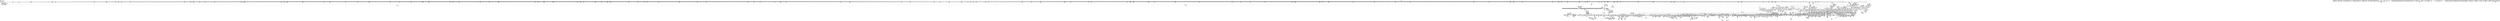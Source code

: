 digraph {
	CE0x44cf840 [shape=record,shape=Mrecord,label="{CE0x44cf840|selinux_file_permission:_land.lhs.true5|*SummSource*}"]
	CE0x46a5390 [shape=record,shape=Mrecord,label="{CE0x46a5390|i64*_getelementptr_inbounds_(_5_x_i64_,_5_x_i64_*___llvm_gcov_ctr155,_i64_0,_i64_4)|*Constant*}"]
	CE0x45ac210 [shape=record,shape=Mrecord,label="{CE0x45ac210|i32_4|*Constant*}"]
	CE0x4685fc0 [shape=record,shape=Mrecord,label="{CE0x4685fc0|inode_has_perm:_tobool|security/selinux/hooks.c,1611|*SummSource*}"]
	CE0x4640d40 [shape=record,shape=Mrecord,label="{CE0x4640d40|file_has_perm:_tobool7|security/selinux/hooks.c,1694|*SummSource*}"]
	CE0x4600030 [shape=record,shape=Mrecord,label="{CE0x4600030|i64*_getelementptr_inbounds_(_2_x_i64_,_2_x_i64_*___llvm_gcov_ctr98,_i64_0,_i64_0)|*Constant*}"]
	CE0x454ea60 [shape=record,shape=Mrecord,label="{CE0x454ea60|selinux_file_permission:_tmp26|security/selinux/hooks.c,3169}"]
	CE0x44b9d60 [shape=record,shape=Mrecord,label="{CE0x44b9d60|8:_i8,_32:_%struct.inode*,_%struct.selinux_audit_data*,_128:_i32,_456:_i8*,_:_SCMRE_376,384_|*MultipleSource*|security/selinux/hooks.c,3161|Function::selinux_file_permission&Arg::file::|Function::file_inode&Arg::f::}"]
	CE0x45ea260 [shape=record,shape=Mrecord,label="{CE0x45ea260|file_mask_to_av:_if.then}"]
	CE0x46a1a50 [shape=record,shape=Mrecord,label="{CE0x46a1a50|__validate_creds:_tmp3|include/linux/cred.h,173}"]
	CE0x44c27e0 [shape=record,shape=Mrecord,label="{CE0x44c27e0|8:_i8,_32:_%struct.inode*,_%struct.selinux_audit_data*,_128:_i32,_456:_i8*,_:_SCMRE_344,360_|*MultipleSource*|security/selinux/hooks.c,3161|Function::selinux_file_permission&Arg::file::|Function::file_inode&Arg::f::}"]
	CE0x44b3e30 [shape=record,shape=Mrecord,label="{CE0x44b3e30|i64*_getelementptr_inbounds_(_2_x_i64_,_2_x_i64_*___llvm_gcov_ctr162,_i64_0,_i64_1)|*Constant*|*SummSink*}"]
	CE0x46a12b0 [shape=record,shape=Mrecord,label="{CE0x46a12b0|__validate_creds:_tmp2|include/linux/cred.h,173|*SummSink*}"]
	CE0x44b0250 [shape=record,shape=Mrecord,label="{CE0x44b0250|8:_i8,_32:_%struct.inode*,_%struct.selinux_audit_data*,_128:_i32,_456:_i8*,_:_SCMRE_113,114_}"]
	CE0x457f740 [shape=record,shape=Mrecord,label="{CE0x457f740|GLOBAL:_get_current|*Constant*|*SummSink*}"]
	CE0x4608450 [shape=record,shape=Mrecord,label="{CE0x4608450|file_mask_to_av:_tobool|security/selinux/hooks.c,1875|*SummSink*}"]
	CE0x4608d30 [shape=record,shape=Mrecord,label="{CE0x4608d30|i64_17|*Constant*}"]
	CE0x4573850 [shape=record,shape=Mrecord,label="{CE0x4573850|current_sid:_tmp9|security/selinux/hooks.c,218|*SummSource*}"]
	CE0x45b36d0 [shape=record,shape=Mrecord,label="{CE0x45b36d0|file_mask_to_av:_conv38|security/selinux/hooks.c,1889}"]
	CE0x4638990 [shape=record,shape=Mrecord,label="{CE0x4638990|file_mask_to_av:_or44|security/selinux/hooks.c,1891|*SummSource*}"]
	CE0x44df160 [shape=record,shape=Mrecord,label="{CE0x44df160|8:_i8,_32:_%struct.inode*,_%struct.selinux_audit_data*,_128:_i32,_456:_i8*,_:_SCMRE_191,192_}"]
	CE0x45d1040 [shape=record,shape=Mrecord,label="{CE0x45d1040|file_mask_to_av:_av.1}"]
	CE0x454df50 [shape=record,shape=Mrecord,label="{CE0x454df50|selinux_file_permission:_tmp24|security/selinux/hooks.c,3169}"]
	CE0x45f0a30 [shape=record,shape=Mrecord,label="{CE0x45f0a30|file_has_perm:_file|Function::file_has_perm&Arg::file::}"]
	CE0x4590f00 [shape=record,shape=Mrecord,label="{CE0x4590f00|file_mask_to_av:_conv|security/selinux/hooks.c,1876|*SummSource*}"]
	CE0x44d1e80 [shape=record,shape=Mrecord,label="{CE0x44d1e80|8:_i8,_32:_%struct.inode*,_%struct.selinux_audit_data*,_128:_i32,_456:_i8*,_:_SCMRE_96,97_}"]
	CE0x45a9be0 [shape=record,shape=Mrecord,label="{CE0x45a9be0|file_mask_to_av:_tmp11|security/selinux/hooks.c,1876|*SummSink*}"]
	CE0x4576160 [shape=record,shape=Mrecord,label="{CE0x4576160|current_sid:_tmp|*SummSource*}"]
	CE0x45ec630 [shape=record,shape=Mrecord,label="{CE0x45ec630|i32_4|*Constant*|*SummSource*}"]
	CE0x45f02c0 [shape=record,shape=Mrecord,label="{CE0x45f02c0|file_has_perm:_entry}"]
	CE0x45b4a90 [shape=record,shape=Mrecord,label="{CE0x45b4a90|file_mask_to_av:_tobool41|security/selinux/hooks.c,1890|*SummSource*}"]
	CE0x469e8c0 [shape=record,shape=Mrecord,label="{CE0x469e8c0|inode_has_perm:_tmp13|security/selinux/hooks.c,1614}"]
	CE0x4577ce0 [shape=record,shape=Mrecord,label="{CE0x4577ce0|selinux_revalidate_file_permission:_tmp8|security/selinux/hooks.c,3147|*SummSource*}"]
	CE0x465fbf0 [shape=record,shape=Mrecord,label="{CE0x465fbf0|file_has_perm:_cmp|security/selinux/hooks.c,1683|*SummSink*}"]
	CE0x4576a10 [shape=record,shape=Mrecord,label="{CE0x4576a10|current_sid:_tmp12|security/selinux/hooks.c,218}"]
	CE0x45d34c0 [shape=record,shape=Mrecord,label="{CE0x45d34c0|file_has_perm:_if.end6|*SummSink*}"]
	CE0x45790d0 [shape=record,shape=Mrecord,label="{CE0x45790d0|selinux_revalidate_file_permission:_mask.addr.0}"]
	CE0x44c8d40 [shape=record,shape=Mrecord,label="{CE0x44c8d40|i32_0|*Constant*}"]
	CE0x44fc0f0 [shape=record,shape=Mrecord,label="{CE0x44fc0f0|i64_20|*Constant*|*SummSource*}"]
	CE0x45fc920 [shape=record,shape=Mrecord,label="{CE0x45fc920|file_mask_to_av:_tmp30|*SummSink*}"]
	CE0x45672c0 [shape=record,shape=Mrecord,label="{CE0x45672c0|avc_policy_seqno:_tmp2|*SummSink*}"]
	CE0x4645530 [shape=record,shape=Mrecord,label="{CE0x4645530|file_has_perm:_tmp26|security/selinux/hooks.c,1694|*SummSource*}"]
	CE0x45a64c0 [shape=record,shape=Mrecord,label="{CE0x45a64c0|file_mask_to_av:_tmp14|security/selinux/hooks.c,1877|*SummSink*}"]
	CE0x456e220 [shape=record,shape=Mrecord,label="{CE0x456e220|i1_true|*Constant*|*SummSource*}"]
	CE0x458e140 [shape=record,shape=Mrecord,label="{CE0x458e140|file_mask_to_av:_tmp18|security/selinux/hooks.c,1880|*SummSource*}"]
	CE0x453ece0 [shape=record,shape=Mrecord,label="{CE0x453ece0|selinux_file_permission:_tmp32|security/selinux/hooks.c,3175|*SummSource*}"]
	CE0x44d3730 [shape=record,shape=Mrecord,label="{CE0x44d3730|8:_i8,_32:_%struct.inode*,_%struct.selinux_audit_data*,_128:_i32,_456:_i8*,_:_SCMRE_61,62_}"]
	CE0x4581060 [shape=record,shape=Mrecord,label="{CE0x4581060|file_mask_to_av:_tmp23|security/selinux/hooks.c,1881|*SummSink*}"]
	CE0x45470b0 [shape=record,shape=Mrecord,label="{CE0x45470b0|selinux_file_permission:_tmp12|security/selinux/hooks.c,3169|*SummSink*}"]
	CE0x45f1920 [shape=record,shape=Mrecord,label="{CE0x45f1920|get_current:_bb|*SummSource*}"]
	CE0x4640ee0 [shape=record,shape=Mrecord,label="{CE0x4640ee0|i64_8|*Constant*}"]
	CE0x460b880 [shape=record,shape=Mrecord,label="{CE0x460b880|_call_void___invalid_creds(%struct.cred*_%cred,_i8*_%file,_i32_%line)_#10,_!dbg_!27721|include/linux/cred.h,174}"]
	CE0x4600160 [shape=record,shape=Mrecord,label="{CE0x4600160|get_current:_tmp}"]
	CE0x460d910 [shape=record,shape=Mrecord,label="{CE0x460d910|inode_has_perm:_tmp19|security/selinux/hooks.c,1618}"]
	CE0x451ab70 [shape=record,shape=Mrecord,label="{CE0x451ab70|0:_i32,_4:_i32,_8:_i16,_12:_i32,_16:_i32,_20:_i32,_24:_i32,_56:_i8*,_:_SCMRE_482,483_}"]
	CE0x452ade0 [shape=record,shape=Mrecord,label="{CE0x452ade0|0:_i32,_4:_i32,_8:_i16,_12:_i32,_16:_i32,_20:_i32,_24:_i32,_56:_i8*,_:_SCMRE_870,871_}"]
	CE0x4541cd0 [shape=record,shape=Mrecord,label="{CE0x4541cd0|selinux_file_permission:_tobool|security/selinux/hooks.c,3165}"]
	CE0x4614030 [shape=record,shape=Mrecord,label="{CE0x4614030|inode_has_perm:_tmp16|security/selinux/hooks.c,1615|*SummSink*}"]
	CE0x456cff0 [shape=record,shape=Mrecord,label="{CE0x456cff0|avc_policy_seqno:_tmp4|security/selinux/avc.c,779}"]
	CE0x44deaa0 [shape=record,shape=Mrecord,label="{CE0x44deaa0|8:_i8,_32:_%struct.inode*,_%struct.selinux_audit_data*,_128:_i32,_456:_i8*,_:_SCMRE_187,188_}"]
	CE0x45b1890 [shape=record,shape=Mrecord,label="{CE0x45b1890|i64*_getelementptr_inbounds_(_28_x_i64_,_28_x_i64_*___llvm_gcov_ctr232,_i64_0,_i64_22)|*Constant*|*SummSink*}"]
	CE0x4557a70 [shape=record,shape=Mrecord,label="{CE0x4557a70|current_sid:_cred|security/selinux/hooks.c,218|*SummSink*}"]
	CE0x452c3d0 [shape=record,shape=Mrecord,label="{CE0x452c3d0|0:_i32,_4:_i32,_8:_i16,_12:_i32,_16:_i32,_20:_i32,_24:_i32,_56:_i8*,_:_SCMRE_883,884_}"]
	CE0x45100c0 [shape=record,shape=Mrecord,label="{CE0x45100c0|0:_i32,_4:_i32,_8:_i16,_12:_i32,_16:_i32,_20:_i32,_24:_i32,_56:_i8*,_:_SCMRE_249,250_}"]
	CE0x45224f0 [shape=record,shape=Mrecord,label="{CE0x45224f0|0:_i32,_4:_i32,_8:_i16,_12:_i32,_16:_i32,_20:_i32,_24:_i32,_56:_i8*,_:_SCMRE_592,593_}"]
	CE0x45878b0 [shape=record,shape=Mrecord,label="{CE0x45878b0|file_mask_to_av:_tmp|*SummSink*}"]
	CE0x4555cf0 [shape=record,shape=Mrecord,label="{CE0x4555cf0|i32_218|*Constant*|*SummSource*}"]
	CE0x45862b0 [shape=record,shape=Mrecord,label="{CE0x45862b0|i64_512|*Constant*|*SummSource*}"]
	CE0x44bee00 [shape=record,shape=Mrecord,label="{CE0x44bee00|8:_i8,_32:_%struct.inode*,_%struct.selinux_audit_data*,_128:_i32,_456:_i8*,_:_SCMRE_90,91_}"]
	CE0x45d0370 [shape=record,shape=Mrecord,label="{CE0x45d0370|file_has_perm:_if.end|*SummSource*}"]
	CE0x4593100 [shape=record,shape=Mrecord,label="{CE0x4593100|file_inode:_entry}"]
	CE0x4567fa0 [shape=record,shape=Mrecord,label="{CE0x4567fa0|current_sid:_tmp6|security/selinux/hooks.c,218|*SummSource*}"]
	CE0x4522190 [shape=record,shape=Mrecord,label="{CE0x4522190|0:_i32,_4:_i32,_8:_i16,_12:_i32,_16:_i32,_20:_i32,_24:_i32,_56:_i8*,_:_SCMRE_590,591_}"]
	CE0x45898e0 [shape=record,shape=Mrecord,label="{CE0x45898e0|file_mask_to_av:_if.then42|*SummSource*}"]
	CE0x4551a00 [shape=record,shape=Mrecord,label="{CE0x4551a00|_ret_i32_%tmp4,_!dbg_!27711|security/selinux/avc.c,779}"]
	CE0x45377b0 [shape=record,shape=Mrecord,label="{CE0x45377b0|selinux_revalidate_file_permission:_tmp6|security/selinux/hooks.c,3147|*SummSink*}"]
	CE0x4545dc0 [shape=record,shape=Mrecord,label="{CE0x4545dc0|selinux_file_permission:_sid2|security/selinux/hooks.c,3169|*SummSource*}"]
	CE0x4531e80 [shape=record,shape=Mrecord,label="{CE0x4531e80|0:_i32,_4:_i32,_8:_i16,_12:_i32,_16:_i32,_20:_i32,_24:_i32,_56:_i8*,_:_SCMRE_944,952_|*MultipleSource*|security/selinux/hooks.c,3162|security/selinux/hooks.c,3160}"]
	CE0x44cf640 [shape=record,shape=Mrecord,label="{CE0x44cf640|i64*_getelementptr_inbounds_(_13_x_i64_,_13_x_i64_*___llvm_gcov_ctr246,_i64_0,_i64_0)|*Constant*|*SummSink*}"]
	CE0x45400c0 [shape=record,shape=Mrecord,label="{CE0x45400c0|selinux_file_permission:_cmp|security/selinux/hooks.c,3169}"]
	CE0x45f46e0 [shape=record,shape=Mrecord,label="{CE0x45f46e0|_ret_i32_%retval.0,_!dbg_!27728|security/selinux/avc.c,775}"]
	CE0x468bb00 [shape=record,shape=Mrecord,label="{CE0x468bb00|inode_has_perm:_tmp|*SummSource*}"]
	CE0x4529cf0 [shape=record,shape=Mrecord,label="{CE0x4529cf0|0:_i32,_4:_i32,_8:_i16,_12:_i32,_16:_i32,_20:_i32,_24:_i32,_56:_i8*,_:_SCMRE_840,848_|*MultipleSource*|security/selinux/hooks.c,3162|security/selinux/hooks.c,3160}"]
	CE0x44b2d80 [shape=record,shape=Mrecord,label="{CE0x44b2d80|current_sid:_do.end|*SummSource*}"]
	CE0x44e4d80 [shape=record,shape=Mrecord,label="{CE0x44e4d80|i64_8388608|*Constant*|*SummSource*}"]
	CE0x46068c0 [shape=record,shape=Mrecord,label="{CE0x46068c0|file_mask_to_av:_conv9|security/selinux/hooks.c,1878|*SummSource*}"]
	CE0x4615560 [shape=record,shape=Mrecord,label="{CE0x4615560|inode_has_perm:_call4|security/selinux/hooks.c,1617}"]
	CE0x44c1af0 [shape=record,shape=Mrecord,label="{CE0x44c1af0|8:_i8,_32:_%struct.inode*,_%struct.selinux_audit_data*,_128:_i32,_456:_i8*,_:_SCMRE_52,53_}"]
	CE0x44fbbf0 [shape=record,shape=Mrecord,label="{CE0x44fbbf0|file_mask_to_av:_tobool34|security/selinux/hooks.c,1888}"]
	CE0x4503f80 [shape=record,shape=Mrecord,label="{CE0x4503f80|0:_i32,_4:_i32,_8:_i16,_12:_i32,_16:_i32,_20:_i32,_24:_i32,_56:_i8*,_:_SCMRE_141,142_}"]
	CE0x452af90 [shape=record,shape=Mrecord,label="{CE0x452af90|0:_i32,_4:_i32,_8:_i16,_12:_i32,_16:_i32,_20:_i32,_24:_i32,_56:_i8*,_:_SCMRE_871,872_}"]
	CE0x4646db0 [shape=record,shape=Mrecord,label="{CE0x4646db0|inode_has_perm:_perms|Function::inode_has_perm&Arg::perms::|*SummSink*}"]
	CE0x4541770 [shape=record,shape=Mrecord,label="{CE0x4541770|selinux_file_permission:_mask|Function::selinux_file_permission&Arg::mask::}"]
	CE0x45d4d50 [shape=record,shape=Mrecord,label="{CE0x45d4d50|file_mask_to_av:_if.else25}"]
	CE0x452fd30 [shape=record,shape=Mrecord,label="{CE0x452fd30|0:_i32,_4:_i32,_8:_i16,_12:_i32,_16:_i32,_20:_i32,_24:_i32,_56:_i8*,_:_SCMRE_917,918_}"]
	CE0x45b73a0 [shape=record,shape=Mrecord,label="{CE0x45b73a0|selinux_revalidate_file_permission:_tmp30|security/selinux/hooks.c,3152|*SummSink*}"]
	CE0x45fcb10 [shape=record,shape=Mrecord,label="{CE0x45fcb10|file_mask_to_av:_tmp31}"]
	CE0x456dc50 [shape=record,shape=Mrecord,label="{CE0x456dc50|current_sid:_if.end|*SummSink*}"]
	CE0x45e7d20 [shape=record,shape=Mrecord,label="{CE0x45e7d20|file_mask_to_av:_if.then2|*SummSource*}"]
	CE0x4595080 [shape=record,shape=Mrecord,label="{CE0x4595080|selinux_revalidate_file_permission:_tmp}"]
	CE0x45543c0 [shape=record,shape=Mrecord,label="{CE0x45543c0|selinux_file_permission:_tmp22|security/selinux/hooks.c,3169}"]
	CE0x4509130 [shape=record,shape=Mrecord,label="{CE0x4509130|selinux_file_permission:_i_security|security/selinux/hooks.c,3162|*SummSource*}"]
	CE0x45b5680 [shape=record,shape=Mrecord,label="{CE0x45b5680|selinux_revalidate_file_permission:_tmp20|*LoadInst*|security/selinux/hooks.c,3151|*SummSink*}"]
	CE0x44cf4c0 [shape=record,shape=Mrecord,label="{CE0x44cf4c0|current_sid:_do.body|*SummSink*}"]
	CE0x4638c30 [shape=record,shape=Mrecord,label="{CE0x4638c30|file_mask_to_av:_conv45|security/selinux/hooks.c,1891|*SummSink*}"]
	CE0x452bec0 [shape=record,shape=Mrecord,label="{CE0x452bec0|0:_i32,_4:_i32,_8:_i16,_12:_i32,_16:_i32,_20:_i32,_24:_i32,_56:_i8*,_:_SCMRE_880,881_}"]
	CE0x45a58e0 [shape=record,shape=Mrecord,label="{CE0x45a58e0|file_mask_to_av:_and|security/selinux/hooks.c,1874}"]
	CE0x44bfee0 [shape=record,shape=Mrecord,label="{CE0x44bfee0|i64*_getelementptr_inbounds_(_2_x_i64_,_2_x_i64_*___llvm_gcov_ctr25231,_i64_0,_i64_0)|*Constant*|*SummSource*}"]
	CE0x44c9b60 [shape=record,shape=Mrecord,label="{CE0x44c9b60|file_inode:_f|Function::file_inode&Arg::f::|*SummSource*}"]
	CE0x458ea20 [shape=record,shape=Mrecord,label="{CE0x458ea20|file_mask_to_av:_tmp3|security/selinux/hooks.c,1874|*SummSink*}"]
	CE0x44db310 [shape=record,shape=Mrecord,label="{CE0x44db310|8:_i8,_32:_%struct.inode*,_%struct.selinux_audit_data*,_128:_i32,_456:_i8*,_:_SCMRE_75,76_}"]
	CE0x4553450 [shape=record,shape=Mrecord,label="{CE0x4553450|selinux_file_permission:_tmp19|security/selinux/hooks.c,3169|*SummSource*}"]
	CE0x4508780 [shape=record,shape=Mrecord,label="{CE0x4508780|0:_i32,_4:_i32,_8:_i16,_12:_i32,_16:_i32,_20:_i32,_24:_i32,_56:_i8*,_:_SCMRE_184,185_}"]
	CE0x45fb9b0 [shape=record,shape=Mrecord,label="{CE0x45fb9b0|i64_17|*Constant*|*SummSource*}"]
	CE0x46042d0 [shape=record,shape=Mrecord,label="{CE0x46042d0|i64*_getelementptr_inbounds_(_28_x_i64_,_28_x_i64_*___llvm_gcov_ctr232,_i64_0,_i64_11)|*Constant*|*SummSource*}"]
	CE0x451df60 [shape=record,shape=Mrecord,label="{CE0x451df60|selinux_revalidate_file_permission:_tmp2|*SummSink*}"]
	"CONST[source:1(input),value:2(dynamic)][purpose:{object}]"
	CE0x468fdc0 [shape=record,shape=Mrecord,label="{CE0x468fdc0|inode_has_perm:_bb}"]
	CE0x45f7b00 [shape=record,shape=Mrecord,label="{CE0x45f7b00|file_mask_to_av:_tmp12|security/selinux/hooks.c,1877|*SummSink*}"]
	CE0x4588b30 [shape=record,shape=Mrecord,label="{CE0x4588b30|file_mask_to_av:_tmp|*SummSource*}"]
	CE0x4606ac0 [shape=record,shape=Mrecord,label="{CE0x4606ac0|i32_8|*Constant*}"]
	CE0x46466b0 [shape=record,shape=Mrecord,label="{CE0x46466b0|file_has_perm:_tmp25|security/selinux/hooks.c,1695|*SummSink*}"]
	CE0x4531ef0 [shape=record,shape=Mrecord,label="{CE0x4531ef0|0:_i32,_4:_i32,_8:_i16,_12:_i32,_16:_i32,_20:_i32,_24:_i32,_56:_i8*,_:_SCMRE_936,944_|*MultipleSource*|security/selinux/hooks.c,3162|security/selinux/hooks.c,3160}"]
	CE0x45e8090 [shape=record,shape=Mrecord,label="{CE0x45e8090|file_mask_to_av:_conv7|security/selinux/hooks.c,1878|*SummSink*}"]
	CE0x4642bc0 [shape=record,shape=Mrecord,label="{CE0x4642bc0|file_has_perm:_tmp19|security/selinux/hooks.c,1690|*SummSink*}"]
	CE0x44be6a0 [shape=record,shape=Mrecord,label="{CE0x44be6a0|_call_void_mcount()_#3|*SummSink*}"]
	CE0x4636640 [shape=record,shape=Mrecord,label="{CE0x4636640|file_mask_to_av:_tmp49|security/selinux/hooks.c,1890|*SummSource*}"]
	CE0x4557690 [shape=record,shape=Mrecord,label="{CE0x4557690|i32_78|*Constant*}"]
	CE0x45abff0 [shape=record,shape=Mrecord,label="{CE0x45abff0|__validate_creds:_lnot|include/linux/cred.h,173|*SummSource*}"]
	CE0x450e1b0 [shape=record,shape=Mrecord,label="{CE0x450e1b0|0:_i32,_4:_i32,_8:_i16,_12:_i32,_16:_i32,_20:_i32,_24:_i32,_56:_i8*,_:_SCMRE_206,207_}"]
	CE0x45e4720 [shape=record,shape=Mrecord,label="{CE0x45e4720|avc_has_perm:_requested|Function::avc_has_perm&Arg::requested::|*SummSink*}"]
	CE0x468f5b0 [shape=record,shape=Mrecord,label="{CE0x468f5b0|GLOBAL:___validate_creds|*Constant*|*SummSink*}"]
	CE0x465b630 [shape=record,shape=Mrecord,label="{CE0x465b630|_ret_i32_%tmp6,_!dbg_!27716|security/selinux/hooks.c,197}"]
	CE0x451f330 [shape=record,shape=Mrecord,label="{CE0x451f330|i64*_getelementptr_inbounds_(_11_x_i64_,_11_x_i64_*___llvm_gcov_ctr125,_i64_0,_i64_0)|*Constant*|*SummSink*}"]
	CE0x455c730 [shape=record,shape=Mrecord,label="{CE0x455c730|file_mask_to_av:_tmp40|security/selinux/hooks.c,1888|*SummSink*}"]
	CE0x45592b0 [shape=record,shape=Mrecord,label="{CE0x45592b0|current_sid:_tmp23|security/selinux/hooks.c,218}"]
	CE0x45ab330 [shape=record,shape=Mrecord,label="{CE0x45ab330|file_mask_to_av:_and11|security/selinux/hooks.c,1880|*SummSource*}"]
	CE0x46a67d0 [shape=record,shape=Mrecord,label="{CE0x46a67d0|i32_512|*Constant*|*SummSink*}"]
	CE0x4699d30 [shape=record,shape=Mrecord,label="{CE0x4699d30|inode_has_perm:_lnot.ext|security/selinux/hooks.c,1611|*SummSource*}"]
	CE0x46a1820 [shape=record,shape=Mrecord,label="{CE0x46a1820|__validate_creds:_tmp3|include/linux/cred.h,173|*SummSink*}"]
	CE0x456a6e0 [shape=record,shape=Mrecord,label="{CE0x456a6e0|current_sid:_tmp8|security/selinux/hooks.c,218}"]
	CE0x4576e50 [shape=record,shape=Mrecord,label="{CE0x4576e50|selinux_revalidate_file_permission:_if.then|*SummSink*}"]
	CE0x44ad430 [shape=record,shape=Mrecord,label="{CE0x44ad430|current_sid:_tmp1|*SummSource*}"]
	CE0x4616ce0 [shape=record,shape=Mrecord,label="{CE0x4616ce0|avc_has_perm:_auditdata|Function::avc_has_perm&Arg::auditdata::}"]
	CE0x45d05f0 [shape=record,shape=Mrecord,label="{CE0x45d05f0|file_has_perm:_if.end6}"]
	CE0x45f0f20 [shape=record,shape=Mrecord,label="{CE0x45f0f20|file_has_perm:_av|Function::file_has_perm&Arg::av::}"]
	CE0x44dbb60 [shape=record,shape=Mrecord,label="{CE0x44dbb60|8:_i8,_32:_%struct.inode*,_%struct.selinux_audit_data*,_128:_i32,_456:_i8*,_:_SCMRE_159,160_}"]
	CE0x457e0e0 [shape=record,shape=Mrecord,label="{CE0x457e0e0|i64*_getelementptr_inbounds_(_11_x_i64_,_11_x_i64_*___llvm_gcov_ctr125,_i64_0,_i64_10)|*Constant*}"]
	CE0x469bbd0 [shape=record,shape=Mrecord,label="{CE0x469bbd0|i64*_getelementptr_inbounds_(_8_x_i64_,_8_x_i64_*___llvm_gcov_ctr154,_i64_0,_i64_5)|*Constant*|*SummSink*}"]
	CE0x44ac980 [shape=record,shape=Mrecord,label="{CE0x44ac980|_call_void_mcount()_#3}"]
	CE0x464a650 [shape=record,shape=Mrecord,label="{CE0x464a650|file_has_perm:_tmp29|security/selinux/hooks.c,1698|*SummSource*}"]
	CE0x4567b50 [shape=record,shape=Mrecord,label="{CE0x4567b50|avc_policy_seqno:_tmp3}"]
	CE0x4604480 [shape=record,shape=Mrecord,label="{CE0x4604480|file_has_perm:_tmp12|security/selinux/hooks.c,1688|*SummSink*}"]
	CE0x457f060 [shape=record,shape=Mrecord,label="{CE0x457f060|current_sid:_call4|security/selinux/hooks.c,218|*SummSource*}"]
	CE0x464c1e0 [shape=record,shape=Mrecord,label="{CE0x464c1e0|__validate_creds:_if.end|*SummSource*}"]
	CE0x4504e20 [shape=record,shape=Mrecord,label="{CE0x4504e20|0:_i32,_4:_i32,_8:_i16,_12:_i32,_16:_i32,_20:_i32,_24:_i32,_56:_i8*,_:_SCMRE_150,151_}"]
	CE0x465a720 [shape=record,shape=Mrecord,label="{CE0x465a720|_ret_%struct.inode*_%tmp4,_!dbg_!27713|include/linux/fs.h,1916}"]
	CE0x45f61a0 [shape=record,shape=Mrecord,label="{CE0x45f61a0|selinux_revalidate_file_permission:_call13|security/selinux/hooks.c,3155|*SummSource*}"]
	CE0x4593960 [shape=record,shape=Mrecord,label="{CE0x4593960|selinux_revalidate_file_permission:_tmp14|security/selinux/hooks.c,3147}"]
	CE0x4506410 [shape=record,shape=Mrecord,label="{CE0x4506410|0:_i32,_4:_i32,_8:_i16,_12:_i32,_16:_i32,_20:_i32,_24:_i32,_56:_i8*,_:_SCMRE_163,164_}"]
	CE0x451e1a0 [shape=record,shape=Mrecord,label="{CE0x451e1a0|i64*_getelementptr_inbounds_(_11_x_i64_,_11_x_i64_*___llvm_gcov_ctr125,_i64_0,_i64_8)|*Constant*|*SummSource*}"]
	CE0x45ee040 [shape=record,shape=Mrecord,label="{CE0x45ee040|i64*_getelementptr_inbounds_(_28_x_i64_,_28_x_i64_*___llvm_gcov_ctr232,_i64_0,_i64_8)|*Constant*|*SummSource*}"]
	CE0x45230c0 [shape=record,shape=Mrecord,label="{CE0x45230c0|0:_i32,_4:_i32,_8:_i16,_12:_i32,_16:_i32,_20:_i32,_24:_i32,_56:_i8*,_:_SCMRE_599,600_}"]
	CE0x4691ad0 [shape=record,shape=Mrecord,label="{CE0x4691ad0|i32_0|*Constant*}"]
	CE0x4646ba0 [shape=record,shape=Mrecord,label="{CE0x4646ba0|file_has_perm:_tmp25|security/selinux/hooks.c,1695|*SummSource*}"]
	CE0x4513060 [shape=record,shape=Mrecord,label="{CE0x4513060|0:_i32,_4:_i32,_8:_i16,_12:_i32,_16:_i32,_20:_i32,_24:_i32,_56:_i8*,_:_SCMRE_277,278_}"]
	CE0x452aba0 [shape=record,shape=Mrecord,label="{CE0x452aba0|0:_i32,_4:_i32,_8:_i16,_12:_i32,_16:_i32,_20:_i32,_24:_i32,_56:_i8*,_:_SCMRE_868,869_}"]
	CE0x4690010 [shape=record,shape=Mrecord,label="{CE0x4690010|i64_1|*Constant*}"]
	CE0x45e66b0 [shape=record,shape=Mrecord,label="{CE0x45e66b0|file_has_perm:_path|security/selinux/hooks.c,1681|*SummSink*}"]
	CE0x4616910 [shape=record,shape=Mrecord,label="{CE0x4616910|_ret_i32_%retval.0,_!dbg_!27728|security/selinux/avc.c,775}"]
	CE0x4600760 [shape=record,shape=Mrecord,label="{CE0x4600760|128:_i8*,_:_CRE_0,4_|*MultipleSource*|Function::cred_sid&Arg::cred::|Function::file_has_perm&Arg::cred::|security/selinux/hooks.c,3147|security/selinux/hooks.c,196|Function::inode_has_perm&Arg::cred::}"]
	CE0x4689640 [shape=record,shape=Mrecord,label="{CE0x4689640|_ret_i32_%tmp6,_!dbg_!27716|security/selinux/hooks.c,197}"]
	CE0x4561d80 [shape=record,shape=Mrecord,label="{CE0x4561d80|i64*_getelementptr_inbounds_(_16_x_i64_,_16_x_i64_*___llvm_gcov_ctr247,_i64_0,_i64_9)|*Constant*|*SummSource*}"]
	CE0x4613d30 [shape=record,shape=Mrecord,label="{CE0x4613d30|inode_has_perm:_tmp16|security/selinux/hooks.c,1615}"]
	CE0x45d1d20 [shape=record,shape=Mrecord,label="{CE0x45d1d20|128:_i8*,_:_CRE_88,89_|*MultipleSource*|Function::cred_sid&Arg::cred::|Function::file_has_perm&Arg::cred::|security/selinux/hooks.c,3147|security/selinux/hooks.c,196|Function::inode_has_perm&Arg::cred::}"]
	CE0x452e080 [shape=record,shape=Mrecord,label="{CE0x452e080|0:_i32,_4:_i32,_8:_i16,_12:_i32,_16:_i32,_20:_i32,_24:_i32,_56:_i8*,_:_SCMRE_900,901_}"]
	CE0x45f07f0 [shape=record,shape=Mrecord,label="{CE0x45f07f0|file_has_perm:_cred|Function::file_has_perm&Arg::cred::|*SummSink*}"]
	CE0x44d2c20 [shape=record,shape=Mrecord,label="{CE0x44d2c20|8:_i8,_32:_%struct.inode*,_%struct.selinux_audit_data*,_128:_i32,_456:_i8*,_:_SCMRE_14,15_}"]
	CE0x44daf90 [shape=record,shape=Mrecord,label="{CE0x44daf90|selinux_file_permission:_tmp|*SummSource*}"]
	CE0x44fc290 [shape=record,shape=Mrecord,label="{CE0x44fc290|selinux_revalidate_file_permission:_tobool7|security/selinux/hooks.c,3151|*SummSink*}"]
	CE0x45ce230 [shape=record,shape=Mrecord,label="{CE0x45ce230|file_has_perm:_if.then8}"]
	CE0x45edca0 [shape=record,shape=Mrecord,label="{CE0x45edca0|avc_has_perm:_ssid|Function::avc_has_perm&Arg::ssid::}"]
	CE0x4517ca0 [shape=record,shape=Mrecord,label="{CE0x4517ca0|0:_i32,_4:_i32,_8:_i16,_12:_i32,_16:_i32,_20:_i32,_24:_i32,_56:_i8*,_:_SCMRE_376,384_|*MultipleSource*|security/selinux/hooks.c,3162|security/selinux/hooks.c,3160}"]
	CE0x4533380 [shape=record,shape=Mrecord,label="{CE0x4533380|0:_i32,_4:_i32,_8:_i16,_12:_i32,_16:_i32,_20:_i32,_24:_i32,_56:_i8*,_:_SCMRE_982,983_}"]
	CE0x4525c30 [shape=record,shape=Mrecord,label="{CE0x4525c30|0:_i32,_4:_i32,_8:_i16,_12:_i32,_16:_i32,_20:_i32,_24:_i32,_56:_i8*,_:_SCMRE_632,640_|*MultipleSource*|security/selinux/hooks.c,3162|security/selinux/hooks.c,3160}"]
	CE0x451a810 [shape=record,shape=Mrecord,label="{CE0x451a810|0:_i32,_4:_i32,_8:_i16,_12:_i32,_16:_i32,_20:_i32,_24:_i32,_56:_i8*,_:_SCMRE_480,481_}"]
	CE0x4512d00 [shape=record,shape=Mrecord,label="{CE0x4512d00|0:_i32,_4:_i32,_8:_i16,_12:_i32,_16:_i32,_20:_i32,_24:_i32,_56:_i8*,_:_SCMRE_275,276_}"]
	CE0x457a210 [shape=record,shape=Mrecord,label="{CE0x457a210|selinux_revalidate_file_permission:_tmp32|security/selinux/hooks.c,3154|*SummSource*}"]
	CE0x44c8810 [shape=record,shape=Mrecord,label="{CE0x44c8810|current_sid:_tmp3}"]
	CE0x4603e90 [shape=record,shape=Mrecord,label="{CE0x4603e90|cred_sid:_tmp|*SummSink*}"]
	CE0x44e1170 [shape=record,shape=Mrecord,label="{CE0x44e1170|8:_i8,_32:_%struct.inode*,_%struct.selinux_audit_data*,_128:_i32,_456:_i8*,_:_SCMRE_210,211_}"]
	CE0x453c600 [shape=record,shape=Mrecord,label="{CE0x453c600|selinux_file_permission:_tmp31|security/selinux/hooks.c,3174}"]
	CE0x44c8fa0 [shape=record,shape=Mrecord,label="{CE0x44c8fa0|file_inode:_tmp3|*SummSource*}"]
	CE0x454e7b0 [shape=record,shape=Mrecord,label="{CE0x454e7b0|selinux_file_permission:_tmp25|security/selinux/hooks.c,3169|*SummSink*}"]
	CE0x46426a0 [shape=record,shape=Mrecord,label="{CE0x46426a0|file_has_perm:_tmp22|security/selinux/hooks.c,1694}"]
	CE0x4598a90 [shape=record,shape=Mrecord,label="{CE0x4598a90|selinux_revalidate_file_permission:_tmp20|*LoadInst*|security/selinux/hooks.c,3151}"]
	CE0x4692f60 [shape=record,shape=Mrecord,label="{CE0x4692f60|GLOBAL:___validate_creds|*Constant*|*SummSource*}"]
	CE0x44bcb10 [shape=record,shape=Mrecord,label="{CE0x44bcb10|8:_i8,_32:_%struct.inode*,_%struct.selinux_audit_data*,_128:_i32,_456:_i8*,_:_SCMRE_480,488_|*MultipleSource*|security/selinux/hooks.c,3161|Function::selinux_file_permission&Arg::file::|Function::file_inode&Arg::f::}"]
	CE0x451f5f0 [shape=record,shape=Mrecord,label="{CE0x451f5f0|0:_i32,_4:_i32,_8:_i16,_12:_i32,_16:_i32,_20:_i32,_24:_i32,_56:_i8*,_:_SCMRE_564,565_}"]
	CE0x45a8e50 [shape=record,shape=Mrecord,label="{CE0x45a8e50|file_mask_to_av:_if.end24|*SummSink*}"]
	CE0x468e1a0 [shape=record,shape=Mrecord,label="{CE0x468e1a0|_call_void_mcount()_#3}"]
	CE0x44c5f50 [shape=record,shape=Mrecord,label="{CE0x44c5f50|selinux_file_permission:_tmp15|security/selinux/hooks.c,3169|*SummSource*}"]
	CE0x454da10 [shape=record,shape=Mrecord,label="{CE0x454da10|i64_9|*Constant*|*SummSource*}"]
	CE0x4544ee0 [shape=record,shape=Mrecord,label="{CE0x4544ee0|selinux_file_permission:_tmp10|security/selinux/hooks.c,3167|*SummSource*}"]
	CE0x44fc660 [shape=record,shape=Mrecord,label="{CE0x44fc660|i64_11|*Constant*|*SummSource*}"]
	CE0x4588fc0 [shape=record,shape=Mrecord,label="{CE0x4588fc0|file_inode:_tmp2}"]
	CE0x469de70 [shape=record,shape=Mrecord,label="{CE0x469de70|inode_has_perm:_tmp12|security/selinux/hooks.c,1612|*SummSource*}"]
	CE0x45a6b70 [shape=record,shape=Mrecord,label="{CE0x45a6b70|_call_void_mcount()_#3}"]
	CE0x4686ea0 [shape=record,shape=Mrecord,label="{CE0x4686ea0|inode_has_perm:_tmp1|*SummSink*}"]
	CE0x4504ac0 [shape=record,shape=Mrecord,label="{CE0x4504ac0|0:_i32,_4:_i32,_8:_i16,_12:_i32,_16:_i32,_20:_i32,_24:_i32,_56:_i8*,_:_SCMRE_148,149_}"]
	CE0x45724a0 [shape=record,shape=Mrecord,label="{CE0x45724a0|current_sid:_if.then|*SummSink*}"]
	CE0x456ed60 [shape=record,shape=Mrecord,label="{CE0x456ed60|current_sid:_tmp16|security/selinux/hooks.c,218|*SummSink*}"]
	CE0x4696b30 [shape=record,shape=Mrecord,label="{CE0x4696b30|__validate_creds:_lnot1|include/linux/cred.h,173}"]
	CE0x4540d70 [shape=record,shape=Mrecord,label="{CE0x4540d70|selinux_file_permission:_pseqno|security/selinux/hooks.c,3170|*SummSink*}"]
	CE0x469dd00 [shape=record,shape=Mrecord,label="{CE0x469dd00|inode_has_perm:_tmp12|security/selinux/hooks.c,1612}"]
	CE0x44ddb70 [shape=record,shape=Mrecord,label="{CE0x44ddb70|8:_i8,_32:_%struct.inode*,_%struct.selinux_audit_data*,_128:_i32,_456:_i8*,_:_SCMRE_178,179_}"]
	CE0x46491a0 [shape=record,shape=Mrecord,label="{CE0x46491a0|file_has_perm:_rc.1|*SummSink*}"]
	CE0x4663af0 [shape=record,shape=Mrecord,label="{CE0x4663af0|file_has_perm:_tmp15|security/selinux/hooks.c,1688|*SummSink*}"]
	CE0x44c6d10 [shape=record,shape=Mrecord,label="{CE0x44c6d10|8:_i8,_32:_%struct.inode*,_%struct.selinux_audit_data*,_128:_i32,_456:_i8*,_:_SCMRE_50,51_}"]
	CE0x45ee530 [shape=record,shape=Mrecord,label="{CE0x45ee530|128:_i8*,_:_CRE_32,36_|*MultipleSource*|Function::cred_sid&Arg::cred::|Function::file_has_perm&Arg::cred::|security/selinux/hooks.c,3147|security/selinux/hooks.c,196|Function::inode_has_perm&Arg::cred::}"]
	CE0x4692a00 [shape=record,shape=Mrecord,label="{CE0x4692a00|GLOBAL:_creds_are_invalid|*Constant*}"]
	CE0x4512eb0 [shape=record,shape=Mrecord,label="{CE0x4512eb0|0:_i32,_4:_i32,_8:_i16,_12:_i32,_16:_i32,_20:_i32,_24:_i32,_56:_i8*,_:_SCMRE_276,277_}"]
	"CONST[source:0(mediator),value:2(dynamic)][purpose:{object}]"
	CE0x46902b0 [shape=record,shape=Mrecord,label="{CE0x46902b0|__validate_creds:_tmp1|*SummSource*}"]
	CE0x44c4450 [shape=record,shape=Mrecord,label="{CE0x44c4450|selinux_file_permission:_tmp10|security/selinux/hooks.c,3167}"]
	CE0x4534860 [shape=record,shape=Mrecord,label="{CE0x4534860|selinux_file_permission:_tmp16|security/selinux/hooks.c,3169}"]
	CE0x45f7990 [shape=record,shape=Mrecord,label="{CE0x45f7990|i64*_getelementptr_inbounds_(_28_x_i64_,_28_x_i64_*___llvm_gcov_ctr232,_i64_0,_i64_8)|*Constant*}"]
	CE0x46a1dd0 [shape=record,shape=Mrecord,label="{CE0x46a1dd0|__validate_creds:_tmp4|include/linux/cred.h,173}"]
	CE0x452ec50 [shape=record,shape=Mrecord,label="{CE0x452ec50|0:_i32,_4:_i32,_8:_i16,_12:_i32,_16:_i32,_20:_i32,_24:_i32,_56:_i8*,_:_SCMRE_907,908_}"]
	CE0x44bdba0 [shape=record,shape=Mrecord,label="{CE0x44bdba0|selinux_file_permission:_tmp3|security/selinux/hooks.c,3161|*SummSink*}"]
	CE0x44b2c90 [shape=record,shape=Mrecord,label="{CE0x44b2c90|file_inode:_f_inode|include/linux/fs.h,1916}"]
	CE0x44c8f00 [shape=record,shape=Mrecord,label="{CE0x44c8f00|file_inode:_tmp3}"]
	CE0x457d850 [shape=record,shape=Mrecord,label="{CE0x457d850|selinux_revalidate_file_permission:_tmp25|security/selinux/hooks.c,3151}"]
	CE0x4697ec0 [shape=record,shape=Mrecord,label="{CE0x4697ec0|__validate_creds:_lnot1|include/linux/cred.h,173|*SummSink*}"]
	CE0x44c83d0 [shape=record,shape=Mrecord,label="{CE0x44c83d0|_ret_%struct.inode*_%tmp4,_!dbg_!27713|include/linux/fs.h,1916|*SummSink*}"]
	CE0x45acbc0 [shape=record,shape=Mrecord,label="{CE0x45acbc0|i64_6|*Constant*}"]
	CE0x44b82d0 [shape=record,shape=Mrecord,label="{CE0x44b82d0|8:_i8,_32:_%struct.inode*,_%struct.selinux_audit_data*,_128:_i32,_456:_i8*,_:_SCMRE_320,324_|*MultipleSource*|security/selinux/hooks.c,3161|Function::selinux_file_permission&Arg::file::|Function::file_inode&Arg::f::}"]
	CE0x45f4f60 [shape=record,shape=Mrecord,label="{CE0x45f4f60|get_current:_tmp4|./arch/x86/include/asm/current.h,14|*SummSource*}"]
	CE0x458fb10 [shape=record,shape=Mrecord,label="{CE0x458fb10|GLOBAL:___llvm_gcov_ctr232|Global_var:__llvm_gcov_ctr232|*SummSink*}"]
	CE0x45faa30 [shape=record,shape=Mrecord,label="{CE0x45faa30|i32_22|*Constant*}"]
	CE0x46a1f00 [shape=record,shape=Mrecord,label="{CE0x46a1f00|__validate_creds:_tmp4|include/linux/cred.h,173|*SummSource*}"]
	CE0x45f7840 [shape=record,shape=Mrecord,label="{CE0x45f7840|_ret_i32_%av.7,_!dbg_!27757|security/selinux/hooks.c,1894|*SummSink*}"]
	CE0x4518ba0 [shape=record,shape=Mrecord,label="{CE0x4518ba0|0:_i32,_4:_i32,_8:_i16,_12:_i32,_16:_i32,_20:_i32,_24:_i32,_56:_i8*,_:_SCMRE_424,432_|*MultipleSource*|security/selinux/hooks.c,3162|security/selinux/hooks.c,3160}"]
	CE0x45f0430 [shape=record,shape=Mrecord,label="{CE0x45f0430|file_has_perm:_entry|*SummSink*}"]
	CE0x44c7280 [shape=record,shape=Mrecord,label="{CE0x44c7280|8:_i8,_32:_%struct.inode*,_%struct.selinux_audit_data*,_128:_i32,_456:_i8*,_:_SCMRE_62,63_}"]
	CE0x45541a0 [shape=record,shape=Mrecord,label="{CE0x45541a0|selinux_file_permission:_tmp21|security/selinux/hooks.c,3169|*SummSink*}"]
	CE0x44b5f80 [shape=record,shape=Mrecord,label="{CE0x44b5f80|selinux_file_permission:_tmp8|security/selinux/hooks.c,3165|*SummSource*}"]
	CE0x4504c70 [shape=record,shape=Mrecord,label="{CE0x4504c70|0:_i32,_4:_i32,_8:_i16,_12:_i32,_16:_i32,_20:_i32,_24:_i32,_56:_i8*,_:_SCMRE_149,150_}"]
	CE0x464ad30 [shape=record,shape=Mrecord,label="{CE0x464ad30|file_inode:_tmp}"]
	CE0x45fb500 [shape=record,shape=Mrecord,label="{CE0x45fb500|i64_18|*Constant*|*SummSource*}"]
	CE0x456b150 [shape=record,shape=Mrecord,label="{CE0x456b150|current_sid:_tmp9|security/selinux/hooks.c,218}"]
	CE0x465b4d0 [shape=record,shape=Mrecord,label="{CE0x465b4d0|cred_sid:_cred|Function::cred_sid&Arg::cred::|*SummSink*}"]
	CE0x45b6280 [shape=record,shape=Mrecord,label="{CE0x45b6280|selinux_revalidate_file_permission:_tmp27|security/selinux/hooks.c,3151|*SummSource*}"]
	CE0x45a5470 [shape=record,shape=Mrecord,label="{CE0x45a5470|i32_0|*Constant*}"]
	CE0x46a1140 [shape=record,shape=Mrecord,label="{CE0x46a1140|__validate_creds:_tmp2|include/linux/cred.h,173}"]
	CE0x45f4170 [shape=record,shape=Mrecord,label="{CE0x45f4170|128:_i8*,_:_CRE_48,52_|*MultipleSource*|Function::cred_sid&Arg::cred::|Function::file_has_perm&Arg::cred::|security/selinux/hooks.c,3147|security/selinux/hooks.c,196|Function::inode_has_perm&Arg::cred::}"]
	CE0x457d2a0 [shape=record,shape=Mrecord,label="{CE0x457d2a0|i64_13|*Constant*|*SummSource*}"]
	CE0x45e29e0 [shape=record,shape=Mrecord,label="{CE0x45e29e0|selinux_revalidate_file_permission:_tmp33|security/selinux/hooks.c,3155|*SummSource*}"]
	CE0x44fbb80 [shape=record,shape=Mrecord,label="{CE0x44fbb80|i64_21|*Constant*}"]
	CE0x4575930 [shape=record,shape=Mrecord,label="{CE0x4575930|current_sid:_tmp11|security/selinux/hooks.c,218}"]
	CE0x4639bd0 [shape=record,shape=Mrecord,label="{CE0x4639bd0|i64*_getelementptr_inbounds_(_28_x_i64_,_28_x_i64_*___llvm_gcov_ctr232,_i64_0,_i64_26)|*Constant*|*SummSource*}"]
	CE0x4521fe0 [shape=record,shape=Mrecord,label="{CE0x4521fe0|0:_i32,_4:_i32,_8:_i16,_12:_i32,_16:_i32,_20:_i32,_24:_i32,_56:_i8*,_:_SCMRE_589,590_}"]
	CE0x44cf6b0 [shape=record,shape=Mrecord,label="{CE0x44cf6b0|selinux_file_permission:_if.then|*SummSource*}"]
	CE0x45361a0 [shape=record,shape=Mrecord,label="{CE0x45361a0|selinux_file_permission:_tmp17|security/selinux/hooks.c,3169}"]
	CE0x4556570 [shape=record,shape=Mrecord,label="{CE0x4556570|i8*_getelementptr_inbounds_(_45_x_i8_,_45_x_i8_*_.str12,_i32_0,_i32_0)|*Constant*|*SummSink*}"]
	CE0x45efbf0 [shape=record,shape=Mrecord,label="{CE0x45efbf0|selinux_revalidate_file_permission:_call14|security/selinux/hooks.c,3154|*SummSink*}"]
	CE0x4553210 [shape=record,shape=Mrecord,label="{CE0x4553210|i64_7|*Constant*|*SummSource*}"]
	CE0x457d4f0 [shape=record,shape=Mrecord,label="{CE0x457d4f0|i64_12|*Constant*}"]
	CE0x4597a90 [shape=record,shape=Mrecord,label="{CE0x4597a90|file_has_perm:_sid3|security/selinux/hooks.c,1684|*SummSink*}"]
	CE0x44b8cb0 [shape=record,shape=Mrecord,label="{CE0x44b8cb0|0:_i32,_4:_i32,_8:_i16,_12:_i32,_16:_i32,_20:_i32,_24:_i32,_56:_i8*,_:_SCMRE_557,558_}"]
	CE0x45a66c0 [shape=record,shape=Mrecord,label="{CE0x45a66c0|file_inode:_f_inode|include/linux/fs.h,1916}"]
	CE0x56b5a10 [shape=record,shape=Mrecord,label="{CE0x56b5a10|GLOBAL:_file_inode|*Constant*}"]
	CE0x44be4b0 [shape=record,shape=Mrecord,label="{CE0x44be4b0|_call_void_mcount()_#3}"]
	CE0x45d0e50 [shape=record,shape=Mrecord,label="{CE0x45d0e50|128:_i8*,_:_CRE_104,112_|*MultipleSource*|Function::cred_sid&Arg::cred::|Function::file_has_perm&Arg::cred::|security/selinux/hooks.c,3147|security/selinux/hooks.c,196|Function::inode_has_perm&Arg::cred::}"]
	CE0x4503e60 [shape=record,shape=Mrecord,label="{CE0x4503e60|0:_i32,_4:_i32,_8:_i16,_12:_i32,_16:_i32,_20:_i32,_24:_i32,_56:_i8*,_:_SCMRE_140,141_}"]
	CE0x4506e30 [shape=record,shape=Mrecord,label="{CE0x4506e30|0:_i32,_4:_i32,_8:_i16,_12:_i32,_16:_i32,_20:_i32,_24:_i32,_56:_i8*,_:_SCMRE_169,170_}"]
	CE0x46475a0 [shape=record,shape=Mrecord,label="{CE0x46475a0|_ret_i32_%retval.0,_!dbg_!27739|security/selinux/hooks.c,1618|*SummSource*}"]
	CE0x452f670 [shape=record,shape=Mrecord,label="{CE0x452f670|0:_i32,_4:_i32,_8:_i16,_12:_i32,_16:_i32,_20:_i32,_24:_i32,_56:_i8*,_:_SCMRE_913,914_}"]
	CE0x455e270 [shape=record,shape=Mrecord,label="{CE0x455e270|i64*_getelementptr_inbounds_(_28_x_i64_,_28_x_i64_*___llvm_gcov_ctr232,_i64_0,_i64_22)|*Constant*}"]
	CE0x4513210 [shape=record,shape=Mrecord,label="{CE0x4513210|0:_i32,_4:_i32,_8:_i16,_12:_i32,_16:_i32,_20:_i32,_24:_i32,_56:_i8*,_:_SCMRE_278,279_}"]
	CE0x4555600 [shape=record,shape=Mrecord,label="{CE0x4555600|GLOBAL:_lockdep_rcu_suspicious|*Constant*|*SummSource*}"]
	CE0x4552fe0 [shape=record,shape=Mrecord,label="{CE0x4552fe0|i64_6|*Constant*|*SummSink*}"]
	CE0x4601e40 [shape=record,shape=Mrecord,label="{CE0x4601e40|file_has_perm:_tmp2|*LoadInst*|security/selinux/hooks.c,1674|*SummSource*}"]
	CE0x45a6350 [shape=record,shape=Mrecord,label="{CE0x45a6350|file_mask_to_av:_tmp14|security/selinux/hooks.c,1877|*SummSource*}"]
	CE0x45fed00 [shape=record,shape=Mrecord,label="{CE0x45fed00|file_mask_to_av:_tmp13|security/selinux/hooks.c,1877|*SummSink*}"]
	CE0x46393d0 [shape=record,shape=Mrecord,label="{CE0x46393d0|file_mask_to_av:_av.6|*SummSource*}"]
	CE0x4531320 [shape=record,shape=Mrecord,label="{CE0x4531320|0:_i32,_4:_i32,_8:_i16,_12:_i32,_16:_i32,_20:_i32,_24:_i32,_56:_i8*,_:_SCMRE_930,931_}"]
	CE0x46429b0 [shape=record,shape=Mrecord,label="{CE0x46429b0|file_has_perm:_tmp18|security/selinux/hooks.c,1690|*SummSink*}"]
	CE0x44c8630 [shape=record,shape=Mrecord,label="{CE0x44c8630|current_sid:_tmp3|*SummSource*}"]
	CE0x450a100 [shape=record,shape=Mrecord,label="{CE0x450a100|selinux_revalidate_file_permission:_tmp15|security/selinux/hooks.c,3147}"]
	CE0x45636b0 [shape=record,shape=Mrecord,label="{CE0x45636b0|i64*_getelementptr_inbounds_(_28_x_i64_,_28_x_i64_*___llvm_gcov_ctr232,_i64_0,_i64_27)|*Constant*|*SummSink*}"]
	CE0x4576630 [shape=record,shape=Mrecord,label="{CE0x4576630|selinux_revalidate_file_permission:_if.end12|*SummSink*}"]
	CE0x4649650 [shape=record,shape=Mrecord,label="{CE0x4649650|i64*_getelementptr_inbounds_(_12_x_i64_,_12_x_i64_*___llvm_gcov_ctr170,_i64_0,_i64_11)|*Constant*}"]
	CE0x457e450 [shape=record,shape=Mrecord,label="{CE0x457e450|current_sid:_tmp19|security/selinux/hooks.c,218|*SummSink*}"]
	CE0x44dc070 [shape=record,shape=Mrecord,label="{CE0x44dc070|8:_i8,_32:_%struct.inode*,_%struct.selinux_audit_data*,_128:_i32,_456:_i8*,_:_SCMRE_162,163_}"]
	CE0x4636c80 [shape=record,shape=Mrecord,label="{CE0x4636c80|i64*_getelementptr_inbounds_(_28_x_i64_,_28_x_i64_*___llvm_gcov_ctr232,_i64_0,_i64_25)|*Constant*}"]
	CE0x44c2a50 [shape=record,shape=Mrecord,label="{CE0x44c2a50|8:_i8,_32:_%struct.inode*,_%struct.selinux_audit_data*,_128:_i32,_456:_i8*,_:_SCMRE_91,92_}"]
	CE0x44d72b0 [shape=record,shape=Mrecord,label="{CE0x44d72b0|8:_i8,_32:_%struct.inode*,_%struct.selinux_audit_data*,_128:_i32,_456:_i8*,_:_SCMRE_97,98_}"]
	CE0x4606fe0 [shape=record,shape=Mrecord,label="{CE0x4606fe0|_call_void_mcount()_#3|*SummSource*}"]
	CE0x44f64e0 [shape=record,shape=Mrecord,label="{CE0x44f64e0|file_mask_to_av:_if.then2|*SummSink*}"]
	CE0x4519820 [shape=record,shape=Mrecord,label="{CE0x4519820|0:_i32,_4:_i32,_8:_i16,_12:_i32,_16:_i32,_20:_i32,_24:_i32,_56:_i8*,_:_SCMRE_464,472_|*MultipleSource*|security/selinux/hooks.c,3162|security/selinux/hooks.c,3160}"]
	CE0x45e3200 [shape=record,shape=Mrecord,label="{CE0x45e3200|i64*_getelementptr_inbounds_(_28_x_i64_,_28_x_i64_*___llvm_gcov_ctr232,_i64_0,_i64_11)|*Constant*}"]
	CE0x4563d90 [shape=record,shape=Mrecord,label="{CE0x4563d90|file_mask_to_av:_tmp34|security/selinux/hooks.c,1886}"]
	CE0x44c3d90 [shape=record,shape=Mrecord,label="{CE0x44c3d90|i64*_getelementptr_inbounds_(_13_x_i64_,_13_x_i64_*___llvm_gcov_ctr246,_i64_0,_i64_3)|*Constant*}"]
	CE0x46382e0 [shape=record,shape=Mrecord,label="{CE0x46382e0|file_mask_to_av:_conv43|security/selinux/hooks.c,1891}"]
	CE0x45133c0 [shape=record,shape=Mrecord,label="{CE0x45133c0|0:_i32,_4:_i32,_8:_i16,_12:_i32,_16:_i32,_20:_i32,_24:_i32,_56:_i8*,_:_SCMRE_279,280_}"]
	CE0x4536b80 [shape=record,shape=Mrecord,label="{CE0x4536b80|i32_3|*Constant*|*SummSource*}"]
	CE0x45b76c0 [shape=record,shape=Mrecord,label="{CE0x45b76c0|selinux_revalidate_file_permission:_tmp30|security/selinux/hooks.c,3152}"]
	CE0x44c2040 [shape=record,shape=Mrecord,label="{CE0x44c2040|selinux_file_permission:_tmp9|security/selinux/hooks.c,3165|*SummSource*}"]
	CE0x4636160 [shape=record,shape=Mrecord,label="{CE0x4636160|file_mask_to_av:_tmp48|security/selinux/hooks.c,1890|*SummSource*}"]
	CE0x45531a0 [shape=record,shape=Mrecord,label="{CE0x45531a0|i64_7|*Constant*}"]
	CE0x4547bb0 [shape=record,shape=Mrecord,label="{CE0x4547bb0|selinux_file_permission:_call1|security/selinux/hooks.c,3163|*SummSink*}"]
	CE0x4530ab0 [shape=record,shape=Mrecord,label="{CE0x4530ab0|0:_i32,_4:_i32,_8:_i16,_12:_i32,_16:_i32,_20:_i32,_24:_i32,_56:_i8*,_:_SCMRE_925,926_}"]
	CE0x45d45d0 [shape=record,shape=Mrecord,label="{CE0x45d45d0|file_mask_to_av:_tmp15|security/selinux/hooks.c,1877}"]
	CE0x45a9790 [shape=record,shape=Mrecord,label="{CE0x45a9790|file_has_perm:_ad|security/selinux/hooks.c, 1676|*SummSource*}"]
	CE0x45e4f80 [shape=record,shape=Mrecord,label="{CE0x45e4f80|i64*_getelementptr_inbounds_(_2_x_i64_,_2_x_i64_*___llvm_gcov_ctr131,_i64_0,_i64_0)|*Constant*|*SummSink*}"]
	CE0x463f2f0 [shape=record,shape=Mrecord,label="{CE0x463f2f0|file_has_perm:_tmp16|security/selinux/hooks.c,1689|*SummSink*}"]
	CE0x4588040 [shape=record,shape=Mrecord,label="{CE0x4588040|file_mask_to_av:_or15|security/selinux/hooks.c,1881|*SummSink*}"]
	CE0x4598b90 [shape=record,shape=Mrecord,label="{CE0x4598b90|selinux_revalidate_file_permission:_tmp20|*LoadInst*|security/selinux/hooks.c,3151|*SummSource*}"]
	CE0x456cb00 [shape=record,shape=Mrecord,label="{CE0x456cb00|current_sid:_call|security/selinux/hooks.c,218|*SummSink*}"]
	CE0x458a030 [shape=record,shape=Mrecord,label="{CE0x458a030|i64*_getelementptr_inbounds_(_2_x_i64_,_2_x_i64_*___llvm_gcov_ctr162,_i64_0,_i64_1)|*Constant*}"]
	CE0x4546f40 [shape=record,shape=Mrecord,label="{CE0x4546f40|selinux_file_permission:_tmp12|security/selinux/hooks.c,3169|*SummSource*}"]
	CE0x45802a0 [shape=record,shape=Mrecord,label="{CE0x45802a0|file_has_perm:_type|security/selinux/hooks.c,1680|*SummSource*}"]
	CE0x465a400 [shape=record,shape=Mrecord,label="{CE0x465a400|GLOBAL:_file_inode|*Constant*}"]
	CE0x4637100 [shape=record,shape=Mrecord,label="{CE0x4637100|i64*_getelementptr_inbounds_(_28_x_i64_,_28_x_i64_*___llvm_gcov_ctr232,_i64_0,_i64_25)|*Constant*|*SummSource*}"]
	CE0x4644e70 [shape=record,shape=Mrecord,label="{CE0x4644e70|GLOBAL:_inode_has_perm|*Constant*}"]
	CE0x4551ac0 [shape=record,shape=Mrecord,label="{CE0x4551ac0|_ret_i32_%tmp4,_!dbg_!27711|security/selinux/avc.c,779|*SummSource*}"]
	CE0x4574820 [shape=record,shape=Mrecord,label="{CE0x4574820|current_sid:_tmp10|security/selinux/hooks.c,218}"]
	CE0x4554700 [shape=record,shape=Mrecord,label="{CE0x4554700|selinux_file_permission:_tmp22|security/selinux/hooks.c,3169|*SummSink*}"]
	CE0x4587600 [shape=record,shape=Mrecord,label="{CE0x4587600|i64*_getelementptr_inbounds_(_12_x_i64_,_12_x_i64_*___llvm_gcov_ctr170,_i64_0,_i64_5)|*Constant*|*SummSink*}"]
	CE0x45fccb0 [shape=record,shape=Mrecord,label="{CE0x45fccb0|file_mask_to_av:_tmp31|*SummSource*}"]
	CE0x453e450 [shape=record,shape=Mrecord,label="{CE0x453e450|selinux_revalidate_file_permission:_mask|Function::selinux_revalidate_file_permission&Arg::mask::|*SummSource*}"]
	CE0x44e0240 [shape=record,shape=Mrecord,label="{CE0x44e0240|8:_i8,_32:_%struct.inode*,_%struct.selinux_audit_data*,_128:_i32,_456:_i8*,_:_SCMRE_201,202_}"]
	CE0x44bad80 [shape=record,shape=Mrecord,label="{CE0x44bad80|8:_i8,_32:_%struct.inode*,_%struct.selinux_audit_data*,_128:_i32,_456:_i8*,_:_SCMRE_408,416_|*MultipleSource*|security/selinux/hooks.c,3161|Function::selinux_file_permission&Arg::file::|Function::file_inode&Arg::f::}"]
	CE0x4556400 [shape=record,shape=Mrecord,label="{CE0x4556400|i8*_getelementptr_inbounds_(_45_x_i8_,_45_x_i8_*_.str12,_i32_0,_i32_0)|*Constant*}"]
	CE0x4554580 [shape=record,shape=Mrecord,label="{CE0x4554580|selinux_file_permission:_tmp22|security/selinux/hooks.c,3169|*SummSource*}"]
	CE0x465aa10 [shape=record,shape=Mrecord,label="{CE0x465aa10|file_has_perm:_call1|security/selinux/hooks.c,1677|*SummSource*}"]
	CE0x44c0b90 [shape=record,shape=Mrecord,label="{CE0x44c0b90|selinux_file_permission:_if.end9}"]
	CE0x45704a0 [shape=record,shape=Mrecord,label="{CE0x45704a0|selinux_revalidate_file_permission:_tmp12|security/selinux/hooks.c,3147|*SummSink*}"]
	CE0x468a7b0 [shape=record,shape=Mrecord,label="{CE0x468a7b0|inode_has_perm:_tmp2}"]
	CE0x4572b00 [shape=record,shape=Mrecord,label="{CE0x4572b00|selinux_revalidate_file_permission:_tmp10|security/selinux/hooks.c,3147|*SummSink*}"]
	CE0x464b8b0 [shape=record,shape=Mrecord,label="{CE0x464b8b0|4:_i32,_:_CRE_4,8_|*MultipleSource*|security/selinux/hooks.c,196|*LoadInst*|security/selinux/hooks.c,196|security/selinux/hooks.c,197}"]
	CE0x45ec350 [shape=record,shape=Mrecord,label="{CE0x45ec350|file_has_perm:_if.end10|*SummSink*}"]
	CE0x450d0d0 [shape=record,shape=Mrecord,label="{CE0x450d0d0|0:_i32,_4:_i32,_8:_i16,_12:_i32,_16:_i32,_20:_i32,_24:_i32,_56:_i8*,_:_SCMRE_196,197_}"]
	CE0x4550d40 [shape=record,shape=Mrecord,label="{CE0x4550d40|i64*_getelementptr_inbounds_(_13_x_i64_,_13_x_i64_*___llvm_gcov_ctr246,_i64_0,_i64_11)|*Constant*}"]
	CE0x44b1630 [shape=record,shape=Mrecord,label="{CE0x44b1630|selinux_file_permission:_entry}"]
	CE0x469c580 [shape=record,shape=Mrecord,label="{CE0x469c580|inode_has_perm:_tmp8|security/selinux/hooks.c,1611}"]
	CE0x44c62d0 [shape=record,shape=Mrecord,label="{CE0x44c62d0|selinux_file_permission:_bb|*SummSource*}"]
	CE0x4584b70 [shape=record,shape=Mrecord,label="{CE0x4584b70|i64*_getelementptr_inbounds_(_2_x_i64_,_2_x_i64_*___llvm_gcov_ctr131,_i64_0,_i64_0)|*Constant*}"]
	CE0x4615700 [shape=record,shape=Mrecord,label="{CE0x4615700|inode_has_perm:_tmp18|security/selinux/hooks.c,1617|*SummSink*}"]
	CE0x46145c0 [shape=record,shape=Mrecord,label="{CE0x46145c0|inode_has_perm:_sid3|security/selinux/hooks.c,1617}"]
	CE0x45635b0 [shape=record,shape=Mrecord,label="{CE0x45635b0|i64*_getelementptr_inbounds_(_28_x_i64_,_28_x_i64_*___llvm_gcov_ctr232,_i64_0,_i64_27)|*Constant*|*SummSource*}"]
	CE0x4542620 [shape=record,shape=Mrecord,label="{CE0x4542620|i64_2|*Constant*|*SummSink*}"]
	CE0x45950f0 [shape=record,shape=Mrecord,label="{CE0x45950f0|i64*_getelementptr_inbounds_(_16_x_i64_,_16_x_i64_*___llvm_gcov_ctr247,_i64_0,_i64_0)|*Constant*|*SummSource*}"]
	CE0x45468e0 [shape=record,shape=Mrecord,label="{CE0x45468e0|0:_i32,_8:_i32,_12:_i32,_:_CRE_8,12_|*MultipleSource*|*LoadInst*|security/selinux/hooks.c,3161|security/selinux/hooks.c,3161|security/selinux/hooks.c,3169}"]
	CE0x45b5bb0 [shape=record,shape=Mrecord,label="{CE0x45b5bb0|selinux_revalidate_file_permission:_tmp26|security/selinux/hooks.c,3151}"]
	CE0x45362d0 [shape=record,shape=Mrecord,label="{CE0x45362d0|selinux_file_permission:_tmp17|security/selinux/hooks.c,3169|*SummSource*}"]
	CE0x45aac90 [shape=record,shape=Mrecord,label="{CE0x45aac90|file_mask_to_av:_tmp6|security/selinux/hooks.c,1875}"]
	CE0x45505e0 [shape=record,shape=Mrecord,label="{CE0x45505e0|selinux_file_permission:_tmp29|security/selinux/hooks.c,3172|*SummSource*}"]
	CE0x46875d0 [shape=record,shape=Mrecord,label="{CE0x46875d0|_ret_void,_!dbg_!27722|include/linux/cred.h,175|*SummSource*}"]
	CE0x4643db0 [shape=record,shape=Mrecord,label="{CE0x4643db0|i64*_getelementptr_inbounds_(_12_x_i64_,_12_x_i64_*___llvm_gcov_ctr170,_i64_0,_i64_9)|*Constant*|*SummSource*}"]
	CE0x468fb60 [shape=record,shape=Mrecord,label="{CE0x468fb60|cred_sid:_tmp5|security/selinux/hooks.c,196}"]
	CE0x458a460 [shape=record,shape=Mrecord,label="{CE0x458a460|file_mask_to_av:_tobool18|security/selinux/hooks.c,1882|*SummSource*}"]
	CE0x44ccd10 [shape=record,shape=Mrecord,label="{CE0x44ccd10|8:_i8,_32:_%struct.inode*,_%struct.selinux_audit_data*,_128:_i32,_456:_i8*,_:_SCMRE_80,81_}"]
	CE0x45339d0 [shape=record,shape=Mrecord,label="{CE0x45339d0|0:_i32,_4:_i32,_8:_i16,_12:_i32,_16:_i32,_20:_i32,_24:_i32,_56:_i8*,_:_SCMRE_992,1000_|*MultipleSource*|security/selinux/hooks.c,3162|security/selinux/hooks.c,3160}"]
	CE0x45276e0 [shape=record,shape=Mrecord,label="{CE0x45276e0|0:_i32,_4:_i32,_8:_i16,_12:_i32,_16:_i32,_20:_i32,_24:_i32,_56:_i8*,_:_SCMRE_704,712_|*MultipleSource*|security/selinux/hooks.c,3162|security/selinux/hooks.c,3160}"]
	CE0x44e75e0 [shape=record,shape=Mrecord,label="{CE0x44e75e0|8:_i8,_32:_%struct.inode*,_%struct.selinux_audit_data*,_128:_i32,_456:_i8*,_:_SCMRE_128,132_|*MultipleSource*|security/selinux/hooks.c,3161|Function::selinux_file_permission&Arg::file::|Function::file_inode&Arg::f::}"]
	CE0x4564d60 [shape=record,shape=Mrecord,label="{CE0x4564d60|file_mask_to_av:_tmp36|security/selinux/hooks.c,1886|*SummSource*}"]
	CE0x45a74f0 [shape=record,shape=Mrecord,label="{CE0x45a74f0|%struct.task_struct*_(%struct.task_struct**)*_asm_movq_%gs:$_1:P_,$0_,_r,im,_dirflag_,_fpsr_,_flags_}"]
	CE0x4603590 [shape=record,shape=Mrecord,label="{CE0x4603590|file_has_perm:_path|security/selinux/hooks.c,1681}"]
	CE0x46460a0 [shape=record,shape=Mrecord,label="{CE0x46460a0|inode_has_perm:_perms|Function::inode_has_perm&Arg::perms::|*SummSource*}"]
	CE0x45fba60 [shape=record,shape=Mrecord,label="{CE0x45fba60|i64_17|*Constant*|*SummSink*}"]
	CE0x4588860 [shape=record,shape=Mrecord,label="{CE0x4588860|i64*_getelementptr_inbounds_(_28_x_i64_,_28_x_i64_*___llvm_gcov_ctr232,_i64_0,_i64_0)|*Constant*|*SummSink*}"]
	CE0x44c48f0 [shape=record,shape=Mrecord,label="{CE0x44c48f0|i64*_getelementptr_inbounds_(_13_x_i64_,_13_x_i64_*___llvm_gcov_ctr246,_i64_0,_i64_0)|*Constant*}"]
	CE0x4698520 [shape=record,shape=Mrecord,label="{CE0x4698520|__validate_creds:_conv|include/linux/cred.h,173}"]
	CE0x44ca120 [shape=record,shape=Mrecord,label="{CE0x44ca120|file_mask_to_av:_tmp26|security/selinux/hooks.c,1882|*SummSink*}"]
	CE0x4598340 [shape=record,shape=Mrecord,label="{CE0x4598340|i32_6|*Constant*|*SummSource*}"]
	CE0x457e7e0 [shape=record,shape=Mrecord,label="{CE0x457e7e0|current_sid:_tmp20|security/selinux/hooks.c,218|*SummSource*}"]
	CE0x45e2800 [shape=record,shape=Mrecord,label="{CE0x45e2800|selinux_revalidate_file_permission:_tmp33|security/selinux/hooks.c,3155}"]
	CE0x4565d00 [shape=record,shape=Mrecord,label="{CE0x4565d00|i64*_getelementptr_inbounds_(_28_x_i64_,_28_x_i64_*___llvm_gcov_ctr232,_i64_0,_i64_19)|*Constant*|*SummSource*}"]
	CE0x4559a80 [shape=record,shape=Mrecord,label="{CE0x4559a80|i32_1|*Constant*|*SummSource*}"]
	CE0x463d600 [shape=record,shape=Mrecord,label="{CE0x463d600|file_has_perm:_if.then|*SummSource*}"]
	CE0x45190a0 [shape=record,shape=Mrecord,label="{CE0x45190a0|0:_i32,_4:_i32,_8:_i16,_12:_i32,_16:_i32,_20:_i32,_24:_i32,_56:_i8*,_:_SCMRE_440,448_|*MultipleSource*|security/selinux/hooks.c,3162|security/selinux/hooks.c,3160}"]
	CE0x44df820 [shape=record,shape=Mrecord,label="{CE0x44df820|8:_i8,_32:_%struct.inode*,_%struct.selinux_audit_data*,_128:_i32,_456:_i8*,_:_SCMRE_195,196_}"]
	CE0x4507a00 [shape=record,shape=Mrecord,label="{CE0x4507a00|0:_i32,_4:_i32,_8:_i16,_12:_i32,_16:_i32,_20:_i32,_24:_i32,_56:_i8*,_:_SCMRE_176,177_}"]
	CE0x45984d0 [shape=record,shape=Mrecord,label="{CE0x45984d0|selinux_revalidate_file_permission:_f_flags|security/selinux/hooks.c,3151}"]
	CE0x450c290 [shape=record,shape=Mrecord,label="{CE0x450c290|i32_10|*Constant*|*SummSource*}"]
	CE0x456d650 [shape=record,shape=Mrecord,label="{CE0x456d650|selinux_revalidate_file_permission:_call|security/selinux/hooks.c,3147|*SummSink*}"]
	CE0x46167e0 [shape=record,shape=Mrecord,label="{CE0x46167e0|avc_has_perm:_tclass|Function::avc_has_perm&Arg::tclass::}"]
	CE0x450eb20 [shape=record,shape=Mrecord,label="{CE0x450eb20|0:_i32,_4:_i32,_8:_i16,_12:_i32,_16:_i32,_20:_i32,_24:_i32,_56:_i8*,_:_SCMRE_224,232_|*MultipleSource*|security/selinux/hooks.c,3162|security/selinux/hooks.c,3160}"]
	CE0x45169c0 [shape=record,shape=Mrecord,label="{CE0x45169c0|0:_i32,_4:_i32,_8:_i16,_12:_i32,_16:_i32,_20:_i32,_24:_i32,_56:_i8*,_:_SCMRE_311,312_}"]
	CE0x46010b0 [shape=record,shape=Mrecord,label="{CE0x46010b0|file_mask_to_av:_tmp20|security/selinux/hooks.c,1880}"]
	CE0x4523780 [shape=record,shape=Mrecord,label="{CE0x4523780|0:_i32,_4:_i32,_8:_i16,_12:_i32,_16:_i32,_20:_i32,_24:_i32,_56:_i8*,_:_SCMRE_603,604_}"]
	CE0x44afd40 [shape=record,shape=Mrecord,label="{CE0x44afd40|8:_i8,_32:_%struct.inode*,_%struct.selinux_audit_data*,_128:_i32,_456:_i8*,_:_SCMRE_110,111_}"]
	CE0x44c0120 [shape=record,shape=Mrecord,label="{CE0x44c0120|selinux_file_permission:_tmp1}"]
	CE0x456b930 [shape=record,shape=Mrecord,label="{CE0x456b930|i64*_getelementptr_inbounds_(_11_x_i64_,_11_x_i64_*___llvm_gcov_ctr125,_i64_0,_i64_1)|*Constant*|*SummSource*}"]
	CE0x44cd620 [shape=record,shape=Mrecord,label="{CE0x44cd620|current_sid:_land.lhs.true2}"]
	CE0x45653b0 [shape=record,shape=Mrecord,label="{CE0x45653b0|file_mask_to_av:_tmp37|security/selinux/hooks.c,1886|*SummSink*}"]
	CE0x4598460 [shape=record,shape=Mrecord,label="{CE0x4598460|i32_1024|*Constant*}"]
	CE0x4606590 [shape=record,shape=Mrecord,label="{CE0x4606590|128:_i8*,_:_CRE_120,128_|*MultipleSource*|Function::cred_sid&Arg::cred::|Function::file_has_perm&Arg::cred::|security/selinux/hooks.c,3147|security/selinux/hooks.c,196|Function::inode_has_perm&Arg::cred::}"]
	CE0x46062d0 [shape=record,shape=Mrecord,label="{CE0x46062d0|file_mask_to_av:_tobool|security/selinux/hooks.c,1875|*SummSource*}"]
	CE0x463f250 [shape=record,shape=Mrecord,label="{CE0x463f250|file_has_perm:_if.then5|*SummSink*}"]
	CE0x468e060 [shape=record,shape=Mrecord,label="{CE0x468e060|__validate_creds:_tmp1|*SummSink*}"]
	CE0x4648380 [shape=record,shape=Mrecord,label="{CE0x4648380|file_has_perm:_tmp28|security/selinux/hooks.c,1698|*SummSource*}"]
	CE0x44cfd60 [shape=record,shape=Mrecord,label="{CE0x44cfd60|8:_i8,_32:_%struct.inode*,_%struct.selinux_audit_data*,_128:_i32,_456:_i8*,_:_SCMRE_58,59_}"]
	CE0x45f1c50 [shape=record,shape=Mrecord,label="{CE0x45f1c50|i64*_getelementptr_inbounds_(_2_x_i64_,_2_x_i64_*___llvm_gcov_ctr98,_i64_0,_i64_0)|*Constant*|*SummSink*}"]
	CE0x450bbd0 [shape=record,shape=Mrecord,label="{CE0x450bbd0|0:_i32,_4:_i32,_8:_i16,_12:_i32,_16:_i32,_20:_i32,_24:_i32,_56:_i8*,_:_SCMRE_56,64_|*MultipleSource*|security/selinux/hooks.c,3162|security/selinux/hooks.c,3160}"]
	CE0x453d9b0 [shape=record,shape=Mrecord,label="{CE0x453d9b0|GLOBAL:_selinux_revalidate_file_permission|*Constant*|*SummSink*}"]
	CE0x464b250 [shape=record,shape=Mrecord,label="{CE0x464b250|cred_sid:_tmp5|security/selinux/hooks.c,196|*SummSink*}"]
	CE0x4508270 [shape=record,shape=Mrecord,label="{CE0x4508270|0:_i32,_4:_i32,_8:_i16,_12:_i32,_16:_i32,_20:_i32,_24:_i32,_56:_i8*,_:_SCMRE_181,182_}"]
	CE0x44d7610 [shape=record,shape=Mrecord,label="{CE0x44d7610|8:_i8,_32:_%struct.inode*,_%struct.selinux_audit_data*,_128:_i32,_456:_i8*,_:_SCMRE_99,100_}"]
	CE0x451d390 [shape=record,shape=Mrecord,label="{CE0x451d390|0:_i32,_4:_i32,_8:_i16,_12:_i32,_16:_i32,_20:_i32,_24:_i32,_56:_i8*,_:_SCMRE_554,555_}"]
	CE0x4509ac0 [shape=record,shape=Mrecord,label="{CE0x4509ac0|i64*_getelementptr_inbounds_(_16_x_i64_,_16_x_i64_*___llvm_gcov_ctr247,_i64_0,_i64_8)|*Constant*|*SummSource*}"]
	CE0x45f4490 [shape=record,shape=Mrecord,label="{CE0x45f4490|file_mask_to_av:_tmp8|security/selinux/hooks.c,1875|*SummSink*}"]
	CE0x4639160 [shape=record,shape=Mrecord,label="{CE0x4639160|file_mask_to_av:_conv45|security/selinux/hooks.c,1891|*SummSource*}"]
	CE0x455d1a0 [shape=record,shape=Mrecord,label="{CE0x455d1a0|file_mask_to_av:_tmp41|security/selinux/hooks.c,1888|*SummSource*}"]
	CE0x4649030 [shape=record,shape=Mrecord,label="{CE0x4649030|file_has_perm:_rc.1|*SummSource*}"]
	CE0x4643770 [shape=record,shape=Mrecord,label="{CE0x4643770|file_has_perm:_tmp23|security/selinux/hooks.c,1694|*SummSource*}"]
	CE0x4585cb0 [shape=record,shape=Mrecord,label="{CE0x4585cb0|i32_2|*Constant*}"]
	CE0x4557320 [shape=record,shape=Mrecord,label="{CE0x4557320|_ret_%struct.task_struct*_%tmp4,_!dbg_!27714|./arch/x86/include/asm/current.h,14}"]
	CE0x4551690 [shape=record,shape=Mrecord,label="{CE0x4551690|avc_policy_seqno:_entry}"]
	CE0x4690cd0 [shape=record,shape=Mrecord,label="{CE0x4690cd0|inode_has_perm:_if.end}"]
	CE0x4571d80 [shape=record,shape=Mrecord,label="{CE0x4571d80|i1_true|*Constant*}"]
	CE0x4505ba0 [shape=record,shape=Mrecord,label="{CE0x4505ba0|0:_i32,_4:_i32,_8:_i16,_12:_i32,_16:_i32,_20:_i32,_24:_i32,_56:_i8*,_:_SCMRE_158,159_}"]
	CE0x45f2850 [shape=record,shape=Mrecord,label="{CE0x45f2850|i64*_getelementptr_inbounds_(_2_x_i64_,_2_x_i64_*___llvm_gcov_ctr162,_i64_0,_i64_1)|*Constant*}"]
	CE0x4520d50 [shape=record,shape=Mrecord,label="{CE0x4520d50|0:_i32,_4:_i32,_8:_i16,_12:_i32,_16:_i32,_20:_i32,_24:_i32,_56:_i8*,_:_SCMRE_578,579_}"]
	CE0x450b020 [shape=record,shape=Mrecord,label="{CE0x450b020|i64_4|*Constant*|*SummSource*}"]
	CE0x4540560 [shape=record,shape=Mrecord,label="{CE0x4540560|current_sid:_tmp12|security/selinux/hooks.c,218|*SummSource*}"]
	CE0x4583cb0 [shape=record,shape=Mrecord,label="{CE0x4583cb0|cred_sid:_tmp1}"]
	CE0x450cbc0 [shape=record,shape=Mrecord,label="{CE0x450cbc0|0:_i32,_4:_i32,_8:_i16,_12:_i32,_16:_i32,_20:_i32,_24:_i32,_56:_i8*,_:_SCMRE_193,194_}"]
	CE0x45ebe50 [shape=record,shape=Mrecord,label="{CE0x45ebe50|file_mask_to_av:_if.then6|*SummSource*}"]
	CE0x4542d60 [shape=record,shape=Mrecord,label="{CE0x4542d60|selinux_file_permission:_tmp6|security/selinux/hooks.c,3165|*SummSink*}"]
	CE0x44b9130 [shape=record,shape=Mrecord,label="{CE0x44b9130|0:_i32,_4:_i32,_8:_i16,_12:_i32,_16:_i32,_20:_i32,_24:_i32,_56:_i8*,_:_SCMRE_560,561_}"]
	CE0x46076e0 [shape=record,shape=Mrecord,label="{CE0x46076e0|128:_i8*,_:_CRE_136,144_|*MultipleSource*|Function::cred_sid&Arg::cred::|Function::file_has_perm&Arg::cred::|security/selinux/hooks.c,3147|security/selinux/hooks.c,196|Function::inode_has_perm&Arg::cred::}"]
	CE0x4537b10 [shape=record,shape=Mrecord,label="{CE0x4537b10|selinux_revalidate_file_permission:_tmp7|security/selinux/hooks.c,3147|*SummSource*}"]
	CE0x45fc4e0 [shape=record,shape=Mrecord,label="{CE0x45fc4e0|file_has_perm:_out|*SummSink*}"]
	CE0x451f200 [shape=record,shape=Mrecord,label="{CE0x451f200|selinux_revalidate_file_permission:_if.then}"]
	CE0x45f0d40 [shape=record,shape=Mrecord,label="{CE0x45f0d40|file_has_perm:_file|Function::file_has_perm&Arg::file::|*SummSink*}"]
	CE0x46954b0 [shape=record,shape=Mrecord,label="{CE0x46954b0|inode_has_perm:_tmp15|*LoadInst*|security/selinux/hooks.c,1615|*SummSource*}"]
	CE0x469f000 [shape=record,shape=Mrecord,label="{CE0x469f000|inode_has_perm:_tmp14|security/selinux/hooks.c,1614}"]
	CE0x45e9b30 [shape=record,shape=Mrecord,label="{CE0x45e9b30|file_mask_to_av:_if.end47|*SummSink*}"]
	CE0x44e14d0 [shape=record,shape=Mrecord,label="{CE0x44e14d0|8:_i8,_32:_%struct.inode*,_%struct.selinux_audit_data*,_128:_i32,_456:_i8*,_:_SCMRE_212,213_}"]
	CE0x44e19e0 [shape=record,shape=Mrecord,label="{CE0x44e19e0|8:_i8,_32:_%struct.inode*,_%struct.selinux_audit_data*,_128:_i32,_456:_i8*,_:_SCMRE_215,216_}"]
	CE0x44c0500 [shape=record,shape=Mrecord,label="{CE0x44c0500|get_current:_tmp|*SummSink*}"]
	CE0x458b1b0 [shape=record,shape=Mrecord,label="{CE0x458b1b0|file_mask_to_av:_if.end32}"]
	CE0x4568410 [shape=record,shape=Mrecord,label="{CE0x4568410|_call_void_mcount()_#3}"]
	CE0x44d22a0 [shape=record,shape=Mrecord,label="{CE0x44d22a0|file_inode:_entry|*SummSource*}"]
	CE0x452c220 [shape=record,shape=Mrecord,label="{CE0x452c220|0:_i32,_4:_i32,_8:_i16,_12:_i32,_16:_i32,_20:_i32,_24:_i32,_56:_i8*,_:_SCMRE_882,883_}"]
	CE0x4536d00 [shape=record,shape=Mrecord,label="{CE0x4536d00|i32_3|*Constant*|*SummSink*}"]
	CE0x4514140 [shape=record,shape=Mrecord,label="{CE0x4514140|0:_i32,_4:_i32,_8:_i16,_12:_i32,_16:_i32,_20:_i32,_24:_i32,_56:_i8*,_:_SCMRE_287,288_}"]
	CE0x4686730 [shape=record,shape=Mrecord,label="{CE0x4686730|inode_has_perm:_lnot|security/selinux/hooks.c,1611|*SummSource*}"]
	CE0x45756c0 [shape=record,shape=Mrecord,label="{CE0x45756c0|selinux_revalidate_file_permission:_land.lhs.true8|*SummSource*}"]
	CE0x44caec0 [shape=record,shape=Mrecord,label="{CE0x44caec0|selinux_revalidate_file_permission:_bb|*SummSource*}"]
	CE0x4661170 [shape=record,shape=Mrecord,label="{CE0x4661170|file_has_perm:_tmp10|security/selinux/hooks.c,1683}"]
	CE0x45f9ea0 [shape=record,shape=Mrecord,label="{CE0x45f9ea0|file_has_perm:_tmp|*SummSink*}"]
	CE0x4506770 [shape=record,shape=Mrecord,label="{CE0x4506770|0:_i32,_4:_i32,_8:_i16,_12:_i32,_16:_i32,_20:_i32,_24:_i32,_56:_i8*,_:_SCMRE_165,166_}"]
	CE0x46901a0 [shape=record,shape=Mrecord,label="{CE0x46901a0|__validate_creds:_tmp1}"]
	CE0x4552d80 [shape=record,shape=Mrecord,label="{CE0x4552d80|i64_6|*Constant*}"]
	CE0x44c79c0 [shape=record,shape=Mrecord,label="{CE0x44c79c0|8:_i8,_32:_%struct.inode*,_%struct.selinux_audit_data*,_128:_i32,_456:_i8*,_:_SCMRE_5,6_}"]
	CE0x4557de0 [shape=record,shape=Mrecord,label="{CE0x4557de0|COLLAPSED:_GCMRE_current_task_external_global_%struct.task_struct*:_elem_0::|security/selinux/hooks.c,218}"]
	CE0x45677f0 [shape=record,shape=Mrecord,label="{CE0x45677f0|current_sid:_tmp13|security/selinux/hooks.c,218|*SummSource*}"]
	CE0x4526f60 [shape=record,shape=Mrecord,label="{CE0x4526f60|0:_i32,_4:_i32,_8:_i16,_12:_i32,_16:_i32,_20:_i32,_24:_i32,_56:_i8*,_:_SCMRE_684,688_|*MultipleSource*|security/selinux/hooks.c,3162|security/selinux/hooks.c,3160}"]
	CE0x45d10b0 [shape=record,shape=Mrecord,label="{CE0x45d10b0|file_mask_to_av:_conv7|security/selinux/hooks.c,1878}"]
	CE0x453c370 [shape=record,shape=Mrecord,label="{CE0x453c370|selinux_file_permission:_tmp31|security/selinux/hooks.c,3174|*SummSink*}"]
	CE0x45807b0 [shape=record,shape=Mrecord,label="{CE0x45807b0|i32_16384|*Constant*|*SummSink*}"]
	CE0x450ff10 [shape=record,shape=Mrecord,label="{CE0x450ff10|0:_i32,_4:_i32,_8:_i16,_12:_i32,_16:_i32,_20:_i32,_24:_i32,_56:_i8*,_:_SCMRE_248,249_}"]
	CE0x4532030 [shape=record,shape=Mrecord,label="{CE0x4532030|0:_i32,_4:_i32,_8:_i16,_12:_i32,_16:_i32,_20:_i32,_24:_i32,_56:_i8*,_:_SCMRE_952,960_|*MultipleSource*|security/selinux/hooks.c,3162|security/selinux/hooks.c,3160}"]
	CE0x46624c0 [shape=record,shape=Mrecord,label="{CE0x46624c0|file_has_perm:_call4|security/selinux/hooks.c,1684}"]
	CE0x44fcbd0 [shape=record,shape=Mrecord,label="{CE0x44fcbd0|selinux_revalidate_file_permission:_tmp21|security/selinux/hooks.c,3151|*SummSource*}"]
	CE0x463a490 [shape=record,shape=Mrecord,label="{CE0x463a490|file_mask_to_av:_tmp53|*SummSink*}"]
	CE0x4699f10 [shape=record,shape=Mrecord,label="{CE0x4699f10|GLOBAL:_llvm.expect.i64|*Constant*}"]
	CE0x4661f80 [shape=record,shape=Mrecord,label="{CE0x4661f80|file_has_perm:_tmp11|security/selinux/hooks.c,1684}"]
	CE0x4689cd0 [shape=record,shape=Mrecord,label="{CE0x4689cd0|__validate_creds:_tmp6|include/linux/cred.h,174}"]
	CE0x450b0c0 [shape=record,shape=Mrecord,label="{CE0x450b0c0|i64_4|*Constant*|*SummSink*}"]
	CE0x4608610 [shape=record,shape=Mrecord,label="{CE0x4608610|128:_i8*,_:_CRE_144,152_|*MultipleSource*|Function::cred_sid&Arg::cred::|Function::file_has_perm&Arg::cred::|security/selinux/hooks.c,3147|security/selinux/hooks.c,196|Function::inode_has_perm&Arg::cred::}"]
	CE0x44b7000 [shape=record,shape=Mrecord,label="{CE0x44b7000|8:_i8,_32:_%struct.inode*,_%struct.selinux_audit_data*,_128:_i32,_456:_i8*,_:_SCMRE_264,280_|*MultipleSource*|security/selinux/hooks.c,3161|Function::selinux_file_permission&Arg::file::|Function::file_inode&Arg::f::}"]
	CE0x45ed4e0 [shape=record,shape=Mrecord,label="{CE0x45ed4e0|GLOBAL:___validate_creds|*Constant*}"]
	CE0x4584860 [shape=record,shape=Mrecord,label="{CE0x4584860|file_mask_to_av:_tobool18|security/selinux/hooks.c,1882|*SummSink*}"]
	CE0x45981c0 [shape=record,shape=Mrecord,label="{CE0x45981c0|i32_6|*Constant*}"]
	CE0x44add70 [shape=record,shape=Mrecord,label="{CE0x44add70|selinux_revalidate_file_permission:_land.lhs.true}"]
	CE0x45ffdb0 [shape=record,shape=Mrecord,label="{CE0x45ffdb0|file_mask_to_av:_conv20|security/selinux/hooks.c,1883}"]
	CE0x469d630 [shape=record,shape=Mrecord,label="{CE0x469d630|i64*_getelementptr_inbounds_(_8_x_i64_,_8_x_i64_*___llvm_gcov_ctr154,_i64_0,_i64_5)|*Constant*}"]
	CE0x45e8680 [shape=record,shape=Mrecord,label="{CE0x45e8680|file_mask_to_av:_if.then28|*SummSource*}"]
	CE0x4553a30 [shape=record,shape=Mrecord,label="{CE0x4553a30|selinux_file_permission:_tmp20|security/selinux/hooks.c,3169|*SummSource*}"]
	CE0x453fc70 [shape=record,shape=Mrecord,label="{CE0x453fc70|selinux_file_permission:_tmp33|security/selinux/hooks.c,3175}"]
	CE0x44d0780 [shape=record,shape=Mrecord,label="{CE0x44d0780|i64*_getelementptr_inbounds_(_2_x_i64_,_2_x_i64_*___llvm_gcov_ctr162,_i64_0,_i64_0)|*Constant*}"]
	CE0x451f2c0 [shape=record,shape=Mrecord,label="{CE0x451f2c0|current_sid:_do.end|*SummSink*}"]
	CE0x45f2a70 [shape=record,shape=Mrecord,label="{CE0x45f2a70|file_mask_to_av:_tmp21|security/selinux/hooks.c,1880|*SummSink*}"]
	CE0x44cded0 [shape=record,shape=Mrecord,label="{CE0x44cded0|avc_policy_seqno:_tmp1|*SummSink*}"]
	CE0x46608d0 [shape=record,shape=Mrecord,label="{CE0x46608d0|file_has_perm:_tmp8|security/selinux/hooks.c,1683|*SummSource*}"]
	CE0x45ce440 [shape=record,shape=Mrecord,label="{CE0x45ce440|file_has_perm:_if.then8|*SummSink*}"]
	CE0x4535d60 [shape=record,shape=Mrecord,label="{CE0x4535d60|selinux_file_permission:_isid|security/selinux/hooks.c,3169}"]
	CE0x458c650 [shape=record,shape=Mrecord,label="{CE0x458c650|file_has_perm:_tobool|security/selinux/hooks.c,1688}"]
	CE0x4660300 [shape=record,shape=Mrecord,label="{CE0x4660300|GLOBAL:___llvm_gcov_ctr170|Global_var:__llvm_gcov_ctr170}"]
	CE0x4579250 [shape=record,shape=Mrecord,label="{CE0x4579250|selinux_revalidate_file_permission:_mask.addr.0|*SummSource*}"]
	CE0x45e9810 [shape=record,shape=Mrecord,label="{CE0x45e9810|file_mask_to_av:_if.end|*SummSink*}"]
	CE0x46869a0 [shape=record,shape=Mrecord,label="{CE0x46869a0|__validate_creds:_tmp|*SummSource*}"]
	CE0x45717b0 [shape=record,shape=Mrecord,label="{CE0x45717b0|avc_policy_seqno:_tmp4|security/selinux/avc.c,779|*SummSink*}"]
	CE0x456a470 [shape=record,shape=Mrecord,label="{CE0x456a470|selinux_revalidate_file_permission:_tmp9|security/selinux/hooks.c,3147|*SummSink*}"]
	CE0x46a0010 [shape=record,shape=Mrecord,label="{CE0x46a0010|inode_has_perm:_tmp12|security/selinux/hooks.c,1612|*SummSink*}"]
	CE0x4506260 [shape=record,shape=Mrecord,label="{CE0x4506260|0:_i32,_4:_i32,_8:_i16,_12:_i32,_16:_i32,_20:_i32,_24:_i32,_56:_i8*,_:_SCMRE_162,163_}"]
	CE0x45d26b0 [shape=record,shape=Mrecord,label="{CE0x45d26b0|file_inode:_tmp3}"]
	CE0x452a190 [shape=record,shape=Mrecord,label="{CE0x452a190|0:_i32,_4:_i32,_8:_i16,_12:_i32,_16:_i32,_20:_i32,_24:_i32,_56:_i8*,_:_SCMRE_856,864_|*MultipleSource*|security/selinux/hooks.c,3162|security/selinux/hooks.c,3160}"]
	CE0x45749a0 [shape=record,shape=Mrecord,label="{CE0x45749a0|current_sid:_tmp10|security/selinux/hooks.c,218|*SummSource*}"]
	CE0x458c960 [shape=record,shape=Mrecord,label="{CE0x458c960|file_mask_to_av:_if.then13}"]
	CE0x4515fa0 [shape=record,shape=Mrecord,label="{CE0x4515fa0|0:_i32,_4:_i32,_8:_i16,_12:_i32,_16:_i32,_20:_i32,_24:_i32,_56:_i8*,_:_SCMRE_305,306_}"]
	CE0x45806d0 [shape=record,shape=Mrecord,label="{CE0x45806d0|i32_16384|*Constant*|*SummSource*}"]
	CE0x45746b0 [shape=record,shape=Mrecord,label="{CE0x45746b0|selinux_revalidate_file_permission:_if.then11|*SummSink*}"]
	CE0x4602340 [shape=record,shape=Mrecord,label="{CE0x4602340|file_has_perm:_tmp4|security/selinux/hooks.c,1681|*SummSink*}"]
	CE0x464aa20 [shape=record,shape=Mrecord,label="{CE0x464aa20|i64_1|*Constant*}"]
	CE0x4528ae0 [shape=record,shape=Mrecord,label="{CE0x4528ae0|0:_i32,_4:_i32,_8:_i16,_12:_i32,_16:_i32,_20:_i32,_24:_i32,_56:_i8*,_:_SCMRE_776,792_|*MultipleSource*|security/selinux/hooks.c,3162|security/selinux/hooks.c,3160}"]
	CE0x46025b0 [shape=record,shape=Mrecord,label="{CE0x46025b0|file_has_perm:_tmp5|security/selinux/hooks.c,1681}"]
	CE0x468a200 [shape=record,shape=Mrecord,label="{CE0x468a200|inode_has_perm:_and|security/selinux/hooks.c,1611|*SummSink*}"]
	CE0x458b690 [shape=record,shape=Mrecord,label="{CE0x458b690|__validate_creds:_cred|Function::__validate_creds&Arg::cred::|*SummSink*}"]
	CE0x4535730 [shape=record,shape=Mrecord,label="{CE0x4535730|i32_2|*Constant*}"]
	CE0x44e03f0 [shape=record,shape=Mrecord,label="{CE0x44e03f0|8:_i8,_32:_%struct.inode*,_%struct.selinux_audit_data*,_128:_i32,_456:_i8*,_:_SCMRE_202,203_}"]
	CE0x4589500 [shape=record,shape=Mrecord,label="{CE0x4589500|avc_has_perm:_tclass|Function::avc_has_perm&Arg::tclass::|*SummSource*}"]
	CE0x456a930 [shape=record,shape=Mrecord,label="{CE0x456a930|0:_i8,_:_GCMR_current_sid.__warned_internal_global_i8_0,_section_.data.unlikely_,_align_1:_elem_0:default:}"]
	CE0x462c7d0 [shape=record,shape=Mrecord,label="{CE0x462c7d0|file_mask_to_av:_tmp25|security/selinux/hooks.c,1882|*SummSource*}"]
	CE0x45d2d30 [shape=record,shape=Mrecord,label="{CE0x45d2d30|file_mask_to_av:_tmp33|security/selinux/hooks.c,1885|*SummSource*}"]
	CE0x45d5f00 [shape=record,shape=Mrecord,label="{CE0x45d5f00|file_mask_to_av:_if.then35|*SummSink*}"]
	CE0x450d280 [shape=record,shape=Mrecord,label="{CE0x450d280|0:_i32,_4:_i32,_8:_i16,_12:_i32,_16:_i32,_20:_i32,_24:_i32,_56:_i8*,_:_SCMRE_197,198_}"]
	CE0x4685940 [shape=record,shape=Mrecord,label="{CE0x4685940|i64*_getelementptr_inbounds_(_8_x_i64_,_8_x_i64_*___llvm_gcov_ctr154,_i64_0,_i64_1)|*Constant*|*SummSink*}"]
	CE0x44cd170 [shape=record,shape=Mrecord,label="{CE0x44cd170|selinux_revalidate_file_permission:_tmp|*SummSink*}"]
	CE0x468fc00 [shape=record,shape=Mrecord,label="{CE0x468fc00|inode_has_perm:_return|*SummSource*}"]
	CE0x45e36c0 [shape=record,shape=Mrecord,label="{CE0x45e36c0|get_current:_tmp2|*SummSource*}"]
	CE0x46919f0 [shape=record,shape=Mrecord,label="{CE0x46919f0|_call_void_mcount()_#3}"]
	CE0x468feb0 [shape=record,shape=Mrecord,label="{CE0x468feb0|inode_has_perm:_bb|*SummSource*}"]
	CE0x455ebb0 [shape=record,shape=Mrecord,label="{CE0x455ebb0|selinux_revalidate_file_permission:_tmp6|security/selinux/hooks.c,3147}"]
	CE0x45d6630 [shape=record,shape=Mrecord,label="{CE0x45d6630|file_mask_to_av:_if.then35}"]
	CE0x45441e0 [shape=record,shape=Mrecord,label="{CE0x45441e0|selinux_file_permission:_tmp23|security/selinux/hooks.c,3170}"]
	CE0x46055c0 [shape=record,shape=Mrecord,label="{CE0x46055c0|file_has_perm:_u|security/selinux/hooks.c,1681|*SummSink*}"]
	CE0x45732c0 [shape=record,shape=Mrecord,label="{CE0x45732c0|selinux_revalidate_file_permission:_tmp11|security/selinux/hooks.c,3147|*SummSource*}"]
	CE0x45d1360 [shape=record,shape=Mrecord,label="{CE0x45d1360|avc_has_perm:_tsid|Function::avc_has_perm&Arg::tsid::|*SummSource*}"]
	CE0x44fb330 [shape=record,shape=Mrecord,label="{CE0x44fb330|i64_20|*Constant*}"]
	CE0x4560a90 [shape=record,shape=Mrecord,label="{CE0x4560a90|file_mask_to_av:_av.4}"]
	CE0x4690f30 [shape=record,shape=Mrecord,label="{CE0x4690f30|inode_has_perm:_return}"]
	CE0x4540e70 [shape=record,shape=Mrecord,label="{CE0x4540e70|selinux_file_permission:_tmp13|security/selinux/hooks.c,3169|*SummSource*}"]
	CE0x46a6650 [shape=record,shape=Mrecord,label="{CE0x46a6650|i32_512|*Constant*|*SummSource*}"]
	CE0x4529850 [shape=record,shape=Mrecord,label="{CE0x4529850|0:_i32,_4:_i32,_8:_i16,_12:_i32,_16:_i32,_20:_i32,_24:_i32,_56:_i8*,_:_SCMRE_824,832_|*MultipleSource*|security/selinux/hooks.c,3162|security/selinux/hooks.c,3160}"]
	CE0x4594d70 [shape=record,shape=Mrecord,label="{CE0x4594d70|GLOBAL:_current_task|Global_var:current_task|*SummSource*}"]
	CE0x4544170 [shape=record,shape=Mrecord,label="{CE0x4544170|avc_policy_seqno:_entry|*SummSource*}"]
	CE0x468e3a0 [shape=record,shape=Mrecord,label="{CE0x468e3a0|_call_void___validate_creds(%struct.cred*_%cred,_i8*_getelementptr_inbounds_(_25_x_i8_,_25_x_i8_*_.str3,_i32_0,_i32_0),_i32_1609)_#10,_!dbg_!27719|security/selinux/hooks.c,1609}"]
	CE0x452bb60 [shape=record,shape=Mrecord,label="{CE0x452bb60|0:_i32,_4:_i32,_8:_i16,_12:_i32,_16:_i32,_20:_i32,_24:_i32,_56:_i8*,_:_SCMRE_878,879_}"]
	CE0x45f0ba0 [shape=record,shape=Mrecord,label="{CE0x45f0ba0|file_has_perm:_file|Function::file_has_perm&Arg::file::|*SummSource*}"]
	CE0x45528e0 [shape=record,shape=Mrecord,label="{CE0x45528e0|selinux_file_permission:_cmp4|security/selinux/hooks.c,3169}"]
	CE0x4600b80 [shape=record,shape=Mrecord,label="{CE0x4600b80|file_mask_to_av:_if.then28}"]
	CE0x453e4c0 [shape=record,shape=Mrecord,label="{CE0x453e4c0|selinux_revalidate_file_permission:_mask|Function::selinux_revalidate_file_permission&Arg::mask::|*SummSink*}"]
	CE0x451ad20 [shape=record,shape=Mrecord,label="{CE0x451ad20|0:_i32,_4:_i32,_8:_i16,_12:_i32,_16:_i32,_20:_i32,_24:_i32,_56:_i8*,_:_SCMRE_483,484_}"]
	CE0x45a8d60 [shape=record,shape=Mrecord,label="{CE0x45a8d60|file_mask_to_av:_if.end24|*SummSource*}"]
	CE0x45a59a0 [shape=record,shape=Mrecord,label="{CE0x45a59a0|file_mask_to_av:_and|security/selinux/hooks.c,1874|*SummSource*}"]
	CE0x4514650 [shape=record,shape=Mrecord,label="{CE0x4514650|0:_i32,_4:_i32,_8:_i16,_12:_i32,_16:_i32,_20:_i32,_24:_i32,_56:_i8*,_:_SCMRE_290,291_}"]
	CE0x450e510 [shape=record,shape=Mrecord,label="{CE0x450e510|0:_i32,_4:_i32,_8:_i16,_12:_i32,_16:_i32,_20:_i32,_24:_i32,_56:_i8*,_:_SCMRE_240,241_}"]
	CE0x45407f0 [shape=record,shape=Mrecord,label="{CE0x45407f0|GLOBAL:_current_sid.__warned|Global_var:current_sid.__warned}"]
	CE0x4530c60 [shape=record,shape=Mrecord,label="{CE0x4530c60|0:_i32,_4:_i32,_8:_i16,_12:_i32,_16:_i32,_20:_i32,_24:_i32,_56:_i8*,_:_SCMRE_926,927_}"]
	CE0x453e2e0 [shape=record,shape=Mrecord,label="{CE0x453e2e0|selinux_revalidate_file_permission:_file|Function::selinux_revalidate_file_permission&Arg::file::|*SummSink*}"]
	CE0x45aa6e0 [shape=record,shape=Mrecord,label="{CE0x45aa6e0|128:_i8*,_:_CRE_96,104_|*MultipleSource*|Function::cred_sid&Arg::cred::|Function::file_has_perm&Arg::cred::|security/selinux/hooks.c,3147|security/selinux/hooks.c,196|Function::inode_has_perm&Arg::cred::}"]
	CE0x454e470 [shape=record,shape=Mrecord,label="{CE0x454e470|selinux_file_permission:_tmp25|security/selinux/hooks.c,3169}"]
	CE0x45d35f0 [shape=record,shape=Mrecord,label="{CE0x45d35f0|file_has_perm:_bb}"]
	CE0x450a1e0 [shape=record,shape=Mrecord,label="{CE0x450a1e0|selinux_revalidate_file_permission:_tmp15|security/selinux/hooks.c,3147|*SummSink*}"]
	CE0x468cdc0 [shape=record,shape=Mrecord,label="{CE0x468cdc0|i64*_getelementptr_inbounds_(_8_x_i64_,_8_x_i64_*___llvm_gcov_ctr154,_i64_0,_i64_0)|*Constant*|*SummSink*}"]
	CE0x45fd8d0 [shape=record,shape=Mrecord,label="{CE0x45fd8d0|avc_has_perm:_auditdata|Function::avc_has_perm&Arg::auditdata::|*SummSource*}"]
	CE0x4686260 [shape=record,shape=Mrecord,label="{CE0x4686260|inode_has_perm:_lnot|security/selinux/hooks.c,1611}"]
	CE0x44d7460 [shape=record,shape=Mrecord,label="{CE0x44d7460|8:_i8,_32:_%struct.inode*,_%struct.selinux_audit_data*,_128:_i32,_456:_i8*,_:_SCMRE_98,99_}"]
	CE0x4524860 [shape=record,shape=Mrecord,label="{CE0x4524860|0:_i32,_4:_i32,_8:_i16,_12:_i32,_16:_i32,_20:_i32,_24:_i32,_56:_i8*,_:_SCMRE_613,614_}"]
	CE0x44e1680 [shape=record,shape=Mrecord,label="{CE0x44e1680|8:_i8,_32:_%struct.inode*,_%struct.selinux_audit_data*,_128:_i32,_456:_i8*,_:_SCMRE_213,214_}"]
	CE0x45efac0 [shape=record,shape=Mrecord,label="{CE0x45efac0|selinux_revalidate_file_permission:_call14|security/selinux/hooks.c,3154|*SummSource*}"]
	CE0x4582d80 [shape=record,shape=Mrecord,label="{CE0x4582d80|cred_sid:_tmp3|*SummSink*}"]
	CE0x4642940 [shape=record,shape=Mrecord,label="{CE0x4642940|file_has_perm:_tmp18|security/selinux/hooks.c,1690|*SummSource*}"]
	CE0x463f360 [shape=record,shape=Mrecord,label="{CE0x463f360|file_has_perm:_tmp16|security/selinux/hooks.c,1689|*SummSource*}"]
	CE0x4579980 [shape=record,shape=Mrecord,label="{CE0x4579980|selinux_revalidate_file_permission:_tmp31|security/selinux/hooks.c,3154|*SummSink*}"]
	CE0x45740d0 [shape=record,shape=Mrecord,label="{CE0x45740d0|current_sid:_tmp12|security/selinux/hooks.c,218|*SummSink*}"]
	CE0x4561120 [shape=record,shape=Mrecord,label="{CE0x4561120|file_mask_to_av:_av.4|*SummSink*}"]
	CE0x45b1970 [shape=record,shape=Mrecord,label="{CE0x45b1970|file_mask_to_av:_tmp44|security/selinux/hooks.c,1889|*SummSink*}"]
	CE0x44c0b20 [shape=record,shape=Mrecord,label="{CE0x44c0b20|selinux_file_permission:_land.lhs.true|*SummSink*}"]
	CE0x44ca9b0 [shape=record,shape=Mrecord,label="{CE0x44ca9b0|file_inode:_entry|*SummSink*}"]
	CE0x46a0710 [shape=record,shape=Mrecord,label="{CE0x46a0710|i64_2|*Constant*}"]
	CE0x44c9bd0 [shape=record,shape=Mrecord,label="{CE0x44c9bd0|_ret_%struct.inode*_%tmp4,_!dbg_!27713|include/linux/fs.h,1916|*SummSource*}"]
	CE0x451c720 [shape=record,shape=Mrecord,label="{CE0x451c720|0:_i32,_4:_i32,_8:_i16,_12:_i32,_16:_i32,_20:_i32,_24:_i32,_56:_i8*,_:_SCMRE_528,536_|*MultipleSource*|security/selinux/hooks.c,3162|security/selinux/hooks.c,3160}"]
	CE0x44cdb90 [shape=record,shape=Mrecord,label="{CE0x44cdb90|current_sid:_do.end}"]
	CE0x468bb70 [shape=record,shape=Mrecord,label="{CE0x468bb70|_call_void_mcount()_#3|*SummSink*}"]
	CE0x44b5620 [shape=record,shape=Mrecord,label="{CE0x44b5620|file_inode:_tmp2}"]
	CE0x4589b20 [shape=record,shape=Mrecord,label="{CE0x4589b20|i64*_getelementptr_inbounds_(_28_x_i64_,_28_x_i64_*___llvm_gcov_ctr232,_i64_0,_i64_0)|*Constant*}"]
	CE0x46057d0 [shape=record,shape=Mrecord,label="{CE0x46057d0|file_has_perm:_u|security/selinux/hooks.c,1681}"]
	CE0x463eda0 [shape=record,shape=Mrecord,label="{CE0x463eda0|inode_has_perm:_tmp4|security/selinux/hooks.c,1609|*SummSource*}"]
	CE0x44ba010 [shape=record,shape=Mrecord,label="{CE0x44ba010|8:_i8,_32:_%struct.inode*,_%struct.selinux_audit_data*,_128:_i32,_456:_i8*,_:_SCMRE_384,392_|*MultipleSource*|security/selinux/hooks.c,3161|Function::selinux_file_permission&Arg::file::|Function::file_inode&Arg::f::}"]
	CE0x44b4b60 [shape=record,shape=Mrecord,label="{CE0x44b4b60|8:_i8,_32:_%struct.inode*,_%struct.selinux_audit_data*,_128:_i32,_456:_i8*,_:_SCMRE_8,9_}"]
	CE0x45f3ec0 [shape=record,shape=Mrecord,label="{CE0x45f3ec0|128:_i8*,_:_CRE_44,48_|*MultipleSource*|Function::cred_sid&Arg::cred::|Function::file_has_perm&Arg::cred::|security/selinux/hooks.c,3147|security/selinux/hooks.c,196|Function::inode_has_perm&Arg::cred::}"]
	CE0x44cfb70 [shape=record,shape=Mrecord,label="{CE0x44cfb70|8:_i8,_32:_%struct.inode*,_%struct.selinux_audit_data*,_128:_i32,_456:_i8*,_:_SCMRE_57,58_}"]
	CE0x4521260 [shape=record,shape=Mrecord,label="{CE0x4521260|0:_i32,_4:_i32,_8:_i16,_12:_i32,_16:_i32,_20:_i32,_24:_i32,_56:_i8*,_:_SCMRE_581,582_}"]
	CE0x452cfa0 [shape=record,shape=Mrecord,label="{CE0x452cfa0|0:_i32,_4:_i32,_8:_i16,_12:_i32,_16:_i32,_20:_i32,_24:_i32,_56:_i8*,_:_SCMRE_890,891_}"]
	CE0x4510ff0 [shape=record,shape=Mrecord,label="{CE0x4510ff0|0:_i32,_4:_i32,_8:_i16,_12:_i32,_16:_i32,_20:_i32,_24:_i32,_56:_i8*,_:_SCMRE_258,259_}"]
	CE0x4615b90 [shape=record,shape=Mrecord,label="{CE0x4615b90|inode_has_perm:_call4|security/selinux/hooks.c,1617|*SummSource*}"]
	CE0x45f51e0 [shape=record,shape=Mrecord,label="{CE0x45f51e0|i64*_getelementptr_inbounds_(_2_x_i64_,_2_x_i64_*___llvm_gcov_ctr98,_i64_0,_i64_1)|*Constant*}"]
	CE0x44b00a0 [shape=record,shape=Mrecord,label="{CE0x44b00a0|8:_i8,_32:_%struct.inode*,_%struct.selinux_audit_data*,_128:_i32,_456:_i8*,_:_SCMRE_112,113_}"]
	CE0x44d0c70 [shape=record,shape=Mrecord,label="{CE0x44d0c70|i64*_getelementptr_inbounds_(_2_x_i64_,_2_x_i64_*___llvm_gcov_ctr162,_i64_0,_i64_0)|*Constant*|*SummSource*}"]
	CE0x45f6320 [shape=record,shape=Mrecord,label="{CE0x45f6320|selinux_revalidate_file_permission:_call13|security/selinux/hooks.c,3155|*SummSink*}"]
	CE0x44df9d0 [shape=record,shape=Mrecord,label="{CE0x44df9d0|8:_i8,_32:_%struct.inode*,_%struct.selinux_audit_data*,_128:_i32,_456:_i8*,_:_SCMRE_196,197_}"]
	CE0x46011e0 [shape=record,shape=Mrecord,label="{CE0x46011e0|file_mask_to_av:_tmp20|security/selinux/hooks.c,1880|*SummSource*}"]
	CE0x4643400 [shape=record,shape=Mrecord,label="{CE0x4643400|file_has_perm:_tmp22|security/selinux/hooks.c,1694|*SummSink*}"]
	CE0x4663370 [shape=record,shape=Mrecord,label="{CE0x4663370|file_has_perm:_tmp14|security/selinux/hooks.c,1688}"]
	CE0x4557f60 [shape=record,shape=Mrecord,label="{CE0x4557f60|current_sid:_tmp21|security/selinux/hooks.c,218}"]
	CE0x4524350 [shape=record,shape=Mrecord,label="{CE0x4524350|0:_i32,_4:_i32,_8:_i16,_12:_i32,_16:_i32,_20:_i32,_24:_i32,_56:_i8*,_:_SCMRE_610,611_}"]
	CE0x44e7430 [shape=record,shape=Mrecord,label="{CE0x44e7430|8:_i8,_32:_%struct.inode*,_%struct.selinux_audit_data*,_128:_i32,_456:_i8*,_:_SCMRE_144,145_}"]
	CE0x45785b0 [shape=record,shape=Mrecord,label="{CE0x45785b0|selinux_revalidate_file_permission:_bb|*SummSink*}"]
	CE0x45f11a0 [shape=record,shape=Mrecord,label="{CE0x45f11a0|file_has_perm:_av|Function::file_has_perm&Arg::av::|*SummSink*}"]
	CE0x45d3c20 [shape=record,shape=Mrecord,label="{CE0x45d3c20|file_mask_to_av:_tmp7|security/selinux/hooks.c,1875|*SummSink*}"]
	CE0x452ee00 [shape=record,shape=Mrecord,label="{CE0x452ee00|0:_i32,_4:_i32,_8:_i16,_12:_i32,_16:_i32,_20:_i32,_24:_i32,_56:_i8*,_:_SCMRE_908,909_}"]
	CE0x4580a70 [shape=record,shape=Mrecord,label="{CE0x4580a70|cred_sid:_tmp2|*SummSink*}"]
	CE0x44dc730 [shape=record,shape=Mrecord,label="{CE0x44dc730|8:_i8,_32:_%struct.inode*,_%struct.selinux_audit_data*,_128:_i32,_456:_i8*,_:_SCMRE_166,167_}"]
	CE0x45986d0 [shape=record,shape=Mrecord,label="{CE0x45986d0|selinux_revalidate_file_permission:_f_flags|security/selinux/hooks.c,3151|*SummSink*}"]
	CE0x45f6040 [shape=record,shape=Mrecord,label="{CE0x45f6040|selinux_revalidate_file_permission:_call13|security/selinux/hooks.c,3155}"]
	CE0x451c4a0 [shape=record,shape=Mrecord,label="{CE0x451c4a0|0:_i32,_4:_i32,_8:_i16,_12:_i32,_16:_i32,_20:_i32,_24:_i32,_56:_i8*,_:_SCMRE_520,528_|*MultipleSource*|security/selinux/hooks.c,3162|security/selinux/hooks.c,3160}"]
	CE0x4598600 [shape=record,shape=Mrecord,label="{CE0x4598600|selinux_revalidate_file_permission:_f_flags|security/selinux/hooks.c,3151|*SummSource*}"]
	CE0x44b6270 [shape=record,shape=Mrecord,label="{CE0x44b6270|i32_14|*Constant*|*SummSink*}"]
	CE0x45ce520 [shape=record,shape=Mrecord,label="{CE0x45ce520|i64*_getelementptr_inbounds_(_12_x_i64_,_12_x_i64_*___llvm_gcov_ctr170,_i64_0,_i64_0)|*Constant*}"]
	CE0x44c5220 [shape=record,shape=Mrecord,label="{CE0x44c5220|i32_14|*Constant*}"]
	CE0x45e49d0 [shape=record,shape=Mrecord,label="{CE0x45e49d0|i64_9|*Constant*}"]
	CE0x44c8440 [shape=record,shape=Mrecord,label="{CE0x44c8440|i32_14|*Constant*|*SummSource*}"]
	CE0x45b5370 [shape=record,shape=Mrecord,label="{CE0x45b5370|i64_24|*Constant*|*SummSink*}"]
	CE0x4527900 [shape=record,shape=Mrecord,label="{CE0x4527900|0:_i32,_4:_i32,_8:_i16,_12:_i32,_16:_i32,_20:_i32,_24:_i32,_56:_i8*,_:_SCMRE_712,728_|*MultipleSource*|security/selinux/hooks.c,3162|security/selinux/hooks.c,3160}"]
	CE0x44c3ec0 [shape=record,shape=Mrecord,label="{CE0x44c3ec0|i64*_getelementptr_inbounds_(_13_x_i64_,_13_x_i64_*___llvm_gcov_ctr246,_i64_0,_i64_3)|*Constant*|*SummSource*}"]
	CE0x45fe950 [shape=record,shape=Mrecord,label="{CE0x45fe950|file_mask_to_av:_bb|*SummSource*}"]
	CE0x4571ef0 [shape=record,shape=Mrecord,label="{CE0x4571ef0|current_sid:_tmp14|security/selinux/hooks.c,218|*SummSource*}"]
	CE0x460a2c0 [shape=record,shape=Mrecord,label="{CE0x460a2c0|file_mask_to_av:_conv22|security/selinux/hooks.c,1883}"]
	CE0x4601910 [shape=record,shape=Mrecord,label="{CE0x4601910|i64_0|*Constant*}"]
	CE0x44b7d70 [shape=record,shape=Mrecord,label="{CE0x44b7d70|8:_i8,_32:_%struct.inode*,_%struct.selinux_audit_data*,_128:_i32,_456:_i8*,_:_SCMRE_312,316_|*MultipleSource*|security/selinux/hooks.c,3161|Function::selinux_file_permission&Arg::file::|Function::file_inode&Arg::f::}"]
	CE0x4558f80 [shape=record,shape=Mrecord,label="{CE0x4558f80|current_sid:_tmp22|security/selinux/hooks.c,218|*SummSource*}"]
	CE0x4557900 [shape=record,shape=Mrecord,label="{CE0x4557900|current_sid:_sid|security/selinux/hooks.c,220|*SummSink*}"]
	CE0x465b400 [shape=record,shape=Mrecord,label="{CE0x465b400|cred_sid:_cred|Function::cred_sid&Arg::cred::|*SummSource*}"]
	CE0x458d940 [shape=record,shape=Mrecord,label="{CE0x458d940|file_mask_to_av:_tmp4|security/selinux/hooks.c,1874}"]
	CE0x45ce330 [shape=record,shape=Mrecord,label="{CE0x45ce330|file_has_perm:_if.then8|*SummSource*}"]
	CE0x4510420 [shape=record,shape=Mrecord,label="{CE0x4510420|0:_i32,_4:_i32,_8:_i16,_12:_i32,_16:_i32,_20:_i32,_24:_i32,_56:_i8*,_:_SCMRE_251,252_}"]
	CE0x45f1e20 [shape=record,shape=Mrecord,label="{CE0x45f1e20|get_current:_tmp1|*SummSink*}"]
	CE0x45d2720 [shape=record,shape=Mrecord,label="{CE0x45d2720|file_inode:_tmp2}"]
	CE0x4558700 [shape=record,shape=Mrecord,label="{CE0x4558700|i32_22|*Constant*|*SummSink*}"]
	CE0x44e2d60 [shape=record,shape=Mrecord,label="{CE0x44e2d60|8:_i8,_32:_%struct.inode*,_%struct.selinux_audit_data*,_128:_i32,_456:_i8*,_:_SCMRE_13,14_}"]
	CE0x44d8140 [shape=record,shape=Mrecord,label="{CE0x44d8140|8:_i8,_32:_%struct.inode*,_%struct.selinux_audit_data*,_128:_i32,_456:_i8*,_:_SCMRE_65,66_}"]
	CE0x44d1010 [shape=record,shape=Mrecord,label="{CE0x44d1010|file_inode:_tmp|*SummSource*}"]
	CE0x453c300 [shape=record,shape=Mrecord,label="{CE0x453c300|selinux_file_permission:_tmp30|security/selinux/hooks.c,3174|*SummSink*}"]
	CE0x45b72c0 [shape=record,shape=Mrecord,label="{CE0x45b72c0|i64*_getelementptr_inbounds_(_16_x_i64_,_16_x_i64_*___llvm_gcov_ctr247,_i64_0,_i64_14)|*Constant*|*SummSink*}"]
	CE0x469fc20 [shape=record,shape=Mrecord,label="{CE0x469fc20|inode_has_perm:_tmp11|security/selinux/hooks.c,1612}"]
	CE0x460a6f0 [shape=record,shape=Mrecord,label="{CE0x460a6f0|i64_8192|*Constant*|*SummSink*}"]
	CE0x45f7580 [shape=record,shape=Mrecord,label="{CE0x45f7580|_ret_i32_%av.7,_!dbg_!27757|security/selinux/hooks.c,1894}"]
	CE0x4565110 [shape=record,shape=Mrecord,label="{CE0x4565110|file_mask_to_av:_tmp37|security/selinux/hooks.c,1886}"]
	CE0x450c330 [shape=record,shape=Mrecord,label="{CE0x450c330|i32_10|*Constant*|*SummSink*}"]
	CE0x452fb80 [shape=record,shape=Mrecord,label="{CE0x452fb80|0:_i32,_4:_i32,_8:_i16,_12:_i32,_16:_i32,_20:_i32,_24:_i32,_56:_i8*,_:_SCMRE_916,917_}"]
	CE0x45e9a20 [shape=record,shape=Mrecord,label="{CE0x45e9a20|file_mask_to_av:_if.end47|*SummSource*}"]
	CE0x44ba820 [shape=record,shape=Mrecord,label="{CE0x44ba820|8:_i8,_32:_%struct.inode*,_%struct.selinux_audit_data*,_128:_i32,_456:_i8*,_:_SCMRE_400,404_|*MultipleSource*|security/selinux/hooks.c,3161|Function::selinux_file_permission&Arg::file::|Function::file_inode&Arg::f::}"]
	CE0x44b92e0 [shape=record,shape=Mrecord,label="{CE0x44b92e0|0:_i32,_4:_i32,_8:_i16,_12:_i32,_16:_i32,_20:_i32,_24:_i32,_56:_i8*,_:_SCMRE_561,562_}"]
	CE0x4643080 [shape=record,shape=Mrecord,label="{CE0x4643080|file_has_perm:_tmp19|security/selinux/hooks.c,1690|*SummSource*}"]
	CE0x4544bc0 [shape=record,shape=Mrecord,label="{CE0x4544bc0|selinux_file_permission:_call6|security/selinux/hooks.c,3170|*SummSource*}"]
	CE0x460b580 [shape=record,shape=Mrecord,label="{CE0x460b580|__validate_creds:_tmp7|include/linux/cred.h,174|*SummSource*}"]
	CE0x4555850 [shape=record,shape=Mrecord,label="{CE0x4555850|i8*_getelementptr_inbounds_(_25_x_i8_,_25_x_i8_*_.str3,_i32_0,_i32_0)|*Constant*|*SummSource*}"]
	CE0x45e5430 [shape=record,shape=Mrecord,label="{CE0x45e5430|file_mask_to_av:_tmp5|security/selinux/hooks.c,1874|*SummSource*}"]
	CE0x44bc300 [shape=record,shape=Mrecord,label="{CE0x44bc300|8:_i8,_32:_%struct.inode*,_%struct.selinux_audit_data*,_128:_i32,_456:_i8*,_:_SCMRE_456,464_|*MultipleSource*|security/selinux/hooks.c,3161|Function::selinux_file_permission&Arg::file::|Function::file_inode&Arg::f::}"]
	CE0x45b4830 [shape=record,shape=Mrecord,label="{CE0x45b4830|file_mask_to_av:_and40|security/selinux/hooks.c,1890|*SummSink*}"]
	CE0x4511350 [shape=record,shape=Mrecord,label="{CE0x4511350|0:_i32,_4:_i32,_8:_i16,_12:_i32,_16:_i32,_20:_i32,_24:_i32,_56:_i8*,_:_SCMRE_260,261_}"]
	CE0x44cce10 [shape=record,shape=Mrecord,label="{CE0x44cce10|current_sid:_tobool|security/selinux/hooks.c,218|*SummSource*}"]
	CE0x45fc650 [shape=record,shape=Mrecord,label="{CE0x45fc650|i64*_getelementptr_inbounds_(_28_x_i64_,_28_x_i64_*___llvm_gcov_ctr232,_i64_0,_i64_15)|*Constant*}"]
	CE0x4507d60 [shape=record,shape=Mrecord,label="{CE0x4507d60|0:_i32,_4:_i32,_8:_i16,_12:_i32,_16:_i32,_20:_i32,_24:_i32,_56:_i8*,_:_SCMRE_178,179_}"]
	CE0x4571c10 [shape=record,shape=Mrecord,label="{CE0x4571c10|current_sid:_tmp14|security/selinux/hooks.c,218|*SummSink*}"]
	CE0x44d11d0 [shape=record,shape=Mrecord,label="{CE0x44d11d0|8:_i8,_32:_%struct.inode*,_%struct.selinux_audit_data*,_128:_i32,_456:_i8*,_:_SCMRE_0,1_}"]
	CE0x45eea80 [shape=record,shape=Mrecord,label="{CE0x45eea80|i64*_getelementptr_inbounds_(_28_x_i64_,_28_x_i64_*___llvm_gcov_ctr232,_i64_0,_i64_5)|*Constant*}"]
	CE0x44ced70 [shape=record,shape=Mrecord,label="{CE0x44ced70|i64_0|*Constant*}"]
	CE0x46607c0 [shape=record,shape=Mrecord,label="{CE0x46607c0|file_has_perm:_tmp8|security/selinux/hooks.c,1683}"]
	CE0x4559430 [shape=record,shape=Mrecord,label="{CE0x4559430|current_sid:_tmp23|security/selinux/hooks.c,218|*SummSource*}"]
	CE0x45822d0 [shape=record,shape=Mrecord,label="{CE0x45822d0|file_has_perm:_f_path|security/selinux/hooks.c,1681}"]
	CE0x45401f0 [shape=record,shape=Mrecord,label="{CE0x45401f0|selinux_file_permission:_cmp|security/selinux/hooks.c,3169|*SummSource*}"]
	CE0x460b410 [shape=record,shape=Mrecord,label="{CE0x460b410|__validate_creds:_tmp7|include/linux/cred.h,174}"]
	CE0x44b5c90 [shape=record,shape=Mrecord,label="{CE0x44b5c90|8:_i8,_32:_%struct.inode*,_%struct.selinux_audit_data*,_128:_i32,_456:_i8*,_:_SCMRE_56,57_}"]
	CE0x44c31b0 [shape=record,shape=Mrecord,label="{CE0x44c31b0|8:_i8,_32:_%struct.inode*,_%struct.selinux_audit_data*,_128:_i32,_456:_i8*,_:_SCMRE_73,74_}"]
	CE0x45d49f0 [shape=record,shape=Mrecord,label="{CE0x45d49f0|file_has_perm:_tmp1|*SummSource*}"]
	CE0x44e4eb0 [shape=record,shape=Mrecord,label="{CE0x44e4eb0|i64_8388608|*Constant*|*SummSink*}"]
	CE0x44d5630 [shape=record,shape=Mrecord,label="{CE0x44d5630|i64_1|*Constant*|*SummSource*}"]
	CE0x4512640 [shape=record,shape=Mrecord,label="{CE0x4512640|0:_i32,_4:_i32,_8:_i16,_12:_i32,_16:_i32,_20:_i32,_24:_i32,_56:_i8*,_:_SCMRE_271,272_}"]
	CE0x463e230 [shape=record,shape=Mrecord,label="{CE0x463e230|file_has_perm:_tmp4|security/selinux/hooks.c,1681}"]
	CE0x44ac720 [shape=record,shape=Mrecord,label="{CE0x44ac720|current_sid:_call|security/selinux/hooks.c,218}"]
	CE0x44c1920 [shape=record,shape=Mrecord,label="{CE0x44c1920|selinux_file_permission:_if.end}"]
	CE0x457c640 [shape=record,shape=Mrecord,label="{CE0x457c640|selinux_revalidate_file_permission:_and9|security/selinux/hooks.c,3151}"]
	CE0x44b5e50 [shape=record,shape=Mrecord,label="{CE0x44b5e50|i64*_getelementptr_inbounds_(_13_x_i64_,_13_x_i64_*___llvm_gcov_ctr246,_i64_0,_i64_3)|*Constant*|*SummSink*}"]
	CE0x469a720 [shape=record,shape=Mrecord,label="{CE0x469a720|GLOBAL:_llvm.expect.i64|*Constant*|*SummSource*}"]
	CE0x4639670 [shape=record,shape=Mrecord,label="{CE0x4639670|file_mask_to_av:_tmp52|*SummSource*}"]
	CE0x451c220 [shape=record,shape=Mrecord,label="{CE0x451c220|0:_i32,_4:_i32,_8:_i16,_12:_i32,_16:_i32,_20:_i32,_24:_i32,_56:_i8*,_:_SCMRE_512,520_|*MultipleSource*|security/selinux/hooks.c,3162|security/selinux/hooks.c,3160}"]
	CE0x45fb7f0 [shape=record,shape=Mrecord,label="{CE0x45fb7f0|file_mask_to_av:_tmp34|security/selinux/hooks.c,1886|*SummSink*}"]
	CE0x45d0480 [shape=record,shape=Mrecord,label="{CE0x45d0480|file_has_perm:_if.end|*SummSink*}"]
	CE0x4543ce0 [shape=record,shape=Mrecord,label="{CE0x4543ce0|selinux_file_permission:_tmp9|security/selinux/hooks.c,3165|*SummSink*}"]
	CE0x44dee00 [shape=record,shape=Mrecord,label="{CE0x44dee00|8:_i8,_32:_%struct.inode*,_%struct.selinux_audit_data*,_128:_i32,_456:_i8*,_:_SCMRE_189,190_}"]
	CE0x4568fd0 [shape=record,shape=Mrecord,label="{CE0x4568fd0|i64*_getelementptr_inbounds_(_11_x_i64_,_11_x_i64_*___llvm_gcov_ctr125,_i64_0,_i64_0)|*Constant*}"]
	CE0x45434d0 [shape=record,shape=Mrecord,label="{CE0x45434d0|GLOBAL:___llvm_gcov_ctr246|Global_var:__llvm_gcov_ctr246|*SummSource*}"]
	CE0x463d2f0 [shape=record,shape=Mrecord,label="{CE0x463d2f0|file_has_perm:_if.then|*SummSink*}"]
	CE0x44bd320 [shape=record,shape=Mrecord,label="{CE0x44bd320|8:_i8,_32:_%struct.inode*,_%struct.selinux_audit_data*,_128:_i32,_456:_i8*,_:_SCMRE_504,512_|*MultipleSource*|security/selinux/hooks.c,3161|Function::selinux_file_permission&Arg::file::|Function::file_inode&Arg::f::}"]
	CE0x4637290 [shape=record,shape=Mrecord,label="{CE0x4637290|file_mask_to_av:_tmp50|security/selinux/hooks.c,1891|*SummSink*}"]
	CE0x45eaf00 [shape=record,shape=Mrecord,label="{CE0x45eaf00|file_mask_to_av:_av.3|*SummSource*}"]
	CE0x44e36e0 [shape=record,shape=Mrecord,label="{CE0x44e36e0|8:_i8,_32:_%struct.inode*,_%struct.selinux_audit_data*,_128:_i32,_456:_i8*,_:_SCMRE_70,71_}"]
	CE0x457bfe0 [shape=record,shape=Mrecord,label="{CE0x457bfe0|selinux_revalidate_file_permission:_tmp24|security/selinux/hooks.c,3151}"]
	CE0x45b3310 [shape=record,shape=Mrecord,label="{CE0x45b3310|file_mask_to_av:_conv38|security/selinux/hooks.c,1889|*SummSink*}"]
	CE0x45ffee0 [shape=record,shape=Mrecord,label="{CE0x45ffee0|file_mask_to_av:_conv20|security/selinux/hooks.c,1883|*SummSource*}"]
	CE0x452acc0 [shape=record,shape=Mrecord,label="{CE0x452acc0|0:_i32,_4:_i32,_8:_i16,_12:_i32,_16:_i32,_20:_i32,_24:_i32,_56:_i8*,_:_SCMRE_869,870_}"]
	CE0x457f510 [shape=record,shape=Mrecord,label="{CE0x457f510|GLOBAL:_get_current|*Constant*|*SummSource*}"]
	CE0x44d8650 [shape=record,shape=Mrecord,label="{CE0x44d8650|8:_i8,_32:_%struct.inode*,_%struct.selinux_audit_data*,_128:_i32,_456:_i8*,_:_SCMRE_114,115_}"]
	CE0x45fb640 [shape=record,shape=Mrecord,label="{CE0x45fb640|i64_18|*Constant*|*SummSink*}"]
	CE0x44e8b70 [shape=record,shape=Mrecord,label="{CE0x44e8b70|8:_i8,_32:_%struct.inode*,_%struct.selinux_audit_data*,_128:_i32,_456:_i8*,_:_SCMRE_153,154_}"]
	CE0x44e5ce0 [shape=record,shape=Mrecord,label="{CE0x44e5ce0|0:_i32,_4:_i32,_8:_i16,_12:_i32,_16:_i32,_20:_i32,_24:_i32,_56:_i8*,_:_SCMRE_4,8_|*MultipleSource*|security/selinux/hooks.c,3162|security/selinux/hooks.c,3160}"]
	CE0x44b8a70 [shape=record,shape=Mrecord,label="{CE0x44b8a70|0:_i32,_4:_i32,_8:_i16,_12:_i32,_16:_i32,_20:_i32,_24:_i32,_56:_i8*,_:_SCMRE_555,556_}"]
	CE0x4558100 [shape=record,shape=Mrecord,label="{CE0x4558100|current_sid:_tmp21|security/selinux/hooks.c,218|*SummSink*}"]
	CE0x456c8d0 [shape=record,shape=Mrecord,label="{CE0x456c8d0|GLOBAL:_selinux_revalidate_file_permission.__warned|Global_var:selinux_revalidate_file_permission.__warned|*SummSink*}"]
	CE0x44e6500 [shape=record,shape=Mrecord,label="{CE0x44e6500|8:_i8,_32:_%struct.inode*,_%struct.selinux_audit_data*,_128:_i32,_456:_i8*,_:_SCMRE_119,120_}"]
	CE0x46619d0 [shape=record,shape=Mrecord,label="{CE0x46619d0|file_has_perm:_sid3|security/selinux/hooks.c,1684|*SummSource*}"]
	CE0x46a5170 [shape=record,shape=Mrecord,label="{CE0x46a5170|i64*_getelementptr_inbounds_(_5_x_i64_,_5_x_i64_*___llvm_gcov_ctr155,_i64_0,_i64_4)|*Constant*|*SummSource*}"]
	CE0x456fdf0 [shape=record,shape=Mrecord,label="{CE0x456fdf0|_call_void_mcount()_#3|*SummSink*}"]
	CE0x455e3e0 [shape=record,shape=Mrecord,label="{CE0x455e3e0|file_mask_to_av:_tmp44|security/selinux/hooks.c,1889}"]
	CE0x452b650 [shape=record,shape=Mrecord,label="{CE0x452b650|0:_i32,_4:_i32,_8:_i16,_12:_i32,_16:_i32,_20:_i32,_24:_i32,_56:_i8*,_:_SCMRE_875,876_}"]
	CE0x4529f10 [shape=record,shape=Mrecord,label="{CE0x4529f10|0:_i32,_4:_i32,_8:_i16,_12:_i32,_16:_i32,_20:_i32,_24:_i32,_56:_i8*,_:_SCMRE_848,856_|*MultipleSource*|security/selinux/hooks.c,3162|security/selinux/hooks.c,3160}"]
	CE0x45686f0 [shape=record,shape=Mrecord,label="{CE0x45686f0|current_sid:_tmp5|security/selinux/hooks.c,218|*SummSource*}"]
	CE0x4522a00 [shape=record,shape=Mrecord,label="{CE0x4522a00|0:_i32,_4:_i32,_8:_i16,_12:_i32,_16:_i32,_20:_i32,_24:_i32,_56:_i8*,_:_SCMRE_595,596_}"]
	CE0x45235d0 [shape=record,shape=Mrecord,label="{CE0x45235d0|0:_i32,_4:_i32,_8:_i16,_12:_i32,_16:_i32,_20:_i32,_24:_i32,_56:_i8*,_:_SCMRE_602,603_}"]
	CE0x465a150 [shape=record,shape=Mrecord,label="{CE0x465a150|file_has_perm:_call|security/selinux/hooks.c,1675|*SummSource*}"]
	CE0x462c9b0 [shape=record,shape=Mrecord,label="{CE0x462c9b0|file_mask_to_av:_tmp26|security/selinux/hooks.c,1882}"]
	CE0x4589f50 [shape=record,shape=Mrecord,label="{CE0x4589f50|file_inode:_tmp1}"]
	CE0x4660f70 [shape=record,shape=Mrecord,label="{CE0x4660f70|file_has_perm:_tmp9|security/selinux/hooks.c,1683|*SummSink*}"]
	CE0x4616090 [shape=record,shape=Mrecord,label="{CE0x4616090|avc_has_perm:_entry}"]
	CE0x44cd200 [shape=record,shape=Mrecord,label="{CE0x44cd200|i64*_getelementptr_inbounds_(_16_x_i64_,_16_x_i64_*___llvm_gcov_ctr247,_i64_0,_i64_1)|*Constant*|*SummSink*}"]
	CE0x45e4bc0 [shape=record,shape=Mrecord,label="{CE0x45e4bc0|file_mask_to_av:_and11|security/selinux/hooks.c,1880}"]
	CE0x469bdd0 [shape=record,shape=Mrecord,label="{CE0x469bdd0|inode_has_perm:_tmp7|security/selinux/hooks.c,1611|*SummSink*}"]
	CE0x46438e0 [shape=record,shape=Mrecord,label="{CE0x46438e0|file_has_perm:_tmp23|security/selinux/hooks.c,1694|*SummSink*}"]
	CE0x451a150 [shape=record,shape=Mrecord,label="{CE0x451a150|0:_i32,_4:_i32,_8:_i16,_12:_i32,_16:_i32,_20:_i32,_24:_i32,_56:_i8*,_:_SCMRE_475,476_}"]
	CE0x45f6e10 [shape=record,shape=Mrecord,label="{CE0x45f6e10|file_mask_to_av:_mode|Function::file_mask_to_av&Arg::mode::|*SummSink*}"]
	CE0x45e3370 [shape=record,shape=Mrecord,label="{CE0x45e3370|file_mask_to_av:_tmp22|security/selinux/hooks.c,1881}"]
	CE0x44d1fd0 [shape=record,shape=Mrecord,label="{CE0x44d1fd0|GLOBAL:_file_inode|*Constant*|*SummSource*}"]
	CE0x45f5a40 [shape=record,shape=Mrecord,label="{CE0x45f5a40|file_inode:_tmp1}"]
	CE0x44b7810 [shape=record,shape=Mrecord,label="{CE0x44b7810|8:_i8,_32:_%struct.inode*,_%struct.selinux_audit_data*,_128:_i32,_456:_i8*,_:_SCMRE_296,304_|*MultipleSource*|security/selinux/hooks.c,3161|Function::selinux_file_permission&Arg::file::|Function::file_inode&Arg::f::}"]
	CE0x452f310 [shape=record,shape=Mrecord,label="{CE0x452f310|0:_i32,_4:_i32,_8:_i16,_12:_i32,_16:_i32,_20:_i32,_24:_i32,_56:_i8*,_:_SCMRE_911,912_}"]
	CE0x4582c40 [shape=record,shape=Mrecord,label="{CE0x4582c40|cred_sid:_tmp3}"]
	CE0x4590e90 [shape=record,shape=Mrecord,label="{CE0x4590e90|i64_8192|*Constant*}"]
	CE0x451ffd0 [shape=record,shape=Mrecord,label="{CE0x451ffd0|0:_i32,_4:_i32,_8:_i16,_12:_i32,_16:_i32,_20:_i32,_24:_i32,_56:_i8*,_:_SCMRE_570,571_}"]
	CE0x4506c80 [shape=record,shape=Mrecord,label="{CE0x4506c80|0:_i32,_4:_i32,_8:_i16,_12:_i32,_16:_i32,_20:_i32,_24:_i32,_56:_i8*,_:_SCMRE_168,169_}"]
	CE0x45b6940 [shape=record,shape=Mrecord,label="{CE0x45b6940|selinux_revalidate_file_permission:_tmp28|security/selinux/hooks.c,3151|*SummSink*}"]
	CE0x457e640 [shape=record,shape=Mrecord,label="{CE0x457e640|current_sid:_tmp20|security/selinux/hooks.c,218}"]
	CE0x462c940 [shape=record,shape=Mrecord,label="{CE0x462c940|file_mask_to_av:_tmp25|security/selinux/hooks.c,1882|*SummSink*}"]
	CE0x452c070 [shape=record,shape=Mrecord,label="{CE0x452c070|0:_i32,_4:_i32,_8:_i16,_12:_i32,_16:_i32,_20:_i32,_24:_i32,_56:_i8*,_:_SCMRE_881,882_}"]
	CE0x46155d0 [shape=record,shape=Mrecord,label="{CE0x46155d0|inode_has_perm:_tmp18|security/selinux/hooks.c,1617|*SummSource*}"]
	CE0x44b6140 [shape=record,shape=Mrecord,label="{CE0x44b6140|selinux_file_permission:_tmp8|security/selinux/hooks.c,3165|*SummSink*}"]
	CE0x45eff80 [shape=record,shape=Mrecord,label="{CE0x45eff80|GLOBAL:_file_has_perm|*Constant*|*SummSource*}"]
	CE0x4614f40 [shape=record,shape=Mrecord,label="{CE0x4614f40|inode_has_perm:_tmp18|security/selinux/hooks.c,1617}"]
	CE0x46a0cc0 [shape=record,shape=Mrecord,label="{CE0x46a0cc0|__validate_creds:_tobool|include/linux/cred.h,173|*SummSource*}"]
	CE0x454d510 [shape=record,shape=Mrecord,label="{CE0x454d510|selinux_file_permission:_tmp18|security/selinux/hooks.c,3169}"]
	CE0x44dd9c0 [shape=record,shape=Mrecord,label="{CE0x44dd9c0|8:_i8,_32:_%struct.inode*,_%struct.selinux_audit_data*,_128:_i32,_456:_i8*,_:_SCMRE_177,178_}"]
	CE0x45305a0 [shape=record,shape=Mrecord,label="{CE0x45305a0|0:_i32,_4:_i32,_8:_i16,_12:_i32,_16:_i32,_20:_i32,_24:_i32,_56:_i8*,_:_SCMRE_922,923_}"]
	CE0x45285e0 [shape=record,shape=Mrecord,label="{CE0x45285e0|0:_i32,_4:_i32,_8:_i16,_12:_i32,_16:_i32,_20:_i32,_24:_i32,_56:_i8*,_:_SCMRE_760,768_|*MultipleSource*|security/selinux/hooks.c,3162|security/selinux/hooks.c,3160}"]
	CE0x45a6220 [shape=record,shape=Mrecord,label="{CE0x45a6220|file_mask_to_av:_tmp14|security/selinux/hooks.c,1877}"]
	CE0x44fd250 [shape=record,shape=Mrecord,label="{CE0x44fd250|selinux_revalidate_file_permission:_tmp22|security/selinux/hooks.c,3151|*SummSink*}"]
	CE0x44c8be0 [shape=record,shape=Mrecord,label="{CE0x44c8be0|8:_i8,_32:_%struct.inode*,_%struct.selinux_audit_data*,_128:_i32,_456:_i8*,_:_SCMRE_4,5_}"]
	CE0x4691ef0 [shape=record,shape=Mrecord,label="{CE0x4691ef0|inode_has_perm:_i_flags|security/selinux/hooks.c,1611|*SummSource*}"]
	CE0x4604a80 [shape=record,shape=Mrecord,label="{CE0x4604a80|i64_2|*Constant*}"]
	CE0x456f7d0 [shape=record,shape=Mrecord,label="{CE0x456f7d0|current_sid:_tobool1|security/selinux/hooks.c,218|*SummSink*}"]
	CE0x45153d0 [shape=record,shape=Mrecord,label="{CE0x45153d0|0:_i32,_4:_i32,_8:_i16,_12:_i32,_16:_i32,_20:_i32,_24:_i32,_56:_i8*,_:_SCMRE_298,299_}"]
	CE0x4607f30 [shape=record,shape=Mrecord,label="{CE0x4607f30|file_has_perm:_u|security/selinux/hooks.c,1681|*SummSource*}"]
	CE0x45d38f0 [shape=record,shape=Mrecord,label="{CE0x45d38f0|128:_i8*,_:_CRE_168,176_|*MultipleSource*|Function::cred_sid&Arg::cred::|Function::file_has_perm&Arg::cred::|security/selinux/hooks.c,3147|security/selinux/hooks.c,196|Function::inode_has_perm&Arg::cred::}"]
	CE0x45b7210 [shape=record,shape=Mrecord,label="{CE0x45b7210|i64*_getelementptr_inbounds_(_16_x_i64_,_16_x_i64_*___llvm_gcov_ctr247,_i64_0,_i64_14)|*Constant*|*SummSource*}"]
	CE0x44fb400 [shape=record,shape=Mrecord,label="{CE0x44fb400|file_mask_to_av:_and33|security/selinux/hooks.c,1888}"]
	CE0x4573d00 [shape=record,shape=Mrecord,label="{CE0x4573d00|GLOBAL:___llvm_gcov_ctr247|Global_var:__llvm_gcov_ctr247|*SummSource*}"]
	CE0x4638580 [shape=record,shape=Mrecord,label="{CE0x4638580|file_mask_to_av:_conv43|security/selinux/hooks.c,1891|*SummSink*}"]
	CE0x46481f0 [shape=record,shape=Mrecord,label="{CE0x46481f0|i64*_getelementptr_inbounds_(_12_x_i64_,_12_x_i64_*___llvm_gcov_ctr170,_i64_0,_i64_10)|*Constant*|*SummSource*}"]
	CE0x469b540 [shape=record,shape=Mrecord,label="{CE0x469b540|inode_has_perm:_tobool2|security/selinux/hooks.c,1611|*SummSource*}"]
	CE0x450be50 [shape=record,shape=Mrecord,label="{CE0x450be50|0:_i32,_4:_i32,_8:_i16,_12:_i32,_16:_i32,_20:_i32,_24:_i32,_56:_i8*,_:_SCMRE_64,72_|*MultipleSource*|security/selinux/hooks.c,3162|security/selinux/hooks.c,3160}"]
	CE0x4562840 [shape=record,shape=Mrecord,label="{CE0x4562840|selinux_revalidate_file_permission:_tmp18|security/selinux/hooks.c,3147|*SummSource*}"]
	CE0x4554020 [shape=record,shape=Mrecord,label="{CE0x4554020|selinux_file_permission:_tmp21|security/selinux/hooks.c,3169|*SummSource*}"]
	CE0x4661860 [shape=record,shape=Mrecord,label="{CE0x4661860|file_has_perm:_sid3|security/selinux/hooks.c,1684}"]
	CE0x4568dc0 [shape=record,shape=Mrecord,label="{CE0x4568dc0|current_sid:_bb|*SummSource*}"]
	CE0x465b1c0 [shape=record,shape=Mrecord,label="{CE0x465b1c0|cred_sid:_entry|*SummSink*}"]
	CE0x4504760 [shape=record,shape=Mrecord,label="{CE0x4504760|0:_i32,_4:_i32,_8:_i16,_12:_i32,_16:_i32,_20:_i32,_24:_i32,_56:_i8*,_:_SCMRE_146,147_}"]
	CE0x455d8c0 [shape=record,shape=Mrecord,label="{CE0x455d8c0|file_mask_to_av:_tmp42|security/selinux/hooks.c,1888|*SummSink*}"]
	CE0x450a950 [shape=record,shape=Mrecord,label="{CE0x450a950|file_inode:_bb}"]
	CE0x44e9c40 [shape=record,shape=Mrecord,label="{CE0x44e9c40|8:_i8,_32:_%struct.inode*,_%struct.selinux_audit_data*,_128:_i32,_456:_i8*,_:_SCMRE_85,86_}"]
	CE0x46858a0 [shape=record,shape=Mrecord,label="{CE0x46858a0|i64*_getelementptr_inbounds_(_8_x_i64_,_8_x_i64_*___llvm_gcov_ctr154,_i64_0,_i64_1)|*Constant*}"]
	CE0x46997d0 [shape=record,shape=Mrecord,label="{CE0x46997d0|inode_has_perm:_lnot1|security/selinux/hooks.c,1611|*SummSink*}"]
	CE0x455d750 [shape=record,shape=Mrecord,label="{CE0x455d750|file_mask_to_av:_tmp42|security/selinux/hooks.c,1888|*SummSource*}"]
	CE0x45ed890 [shape=record,shape=Mrecord,label="{CE0x45ed890|file_mask_to_av:_tmp29|security/selinux/hooks.c,1883|*SummSource*}"]
	CE0x44aca80 [shape=record,shape=Mrecord,label="{CE0x44aca80|_call_void_mcount()_#3|*SummSource*}"]
	CE0x450fd60 [shape=record,shape=Mrecord,label="{CE0x450fd60|0:_i32,_4:_i32,_8:_i16,_12:_i32,_16:_i32,_20:_i32,_24:_i32,_56:_i8*,_:_SCMRE_247,248_}"]
	CE0x45aa960 [shape=record,shape=Mrecord,label="{CE0x45aa960|128:_i8*,_:_CRE_128,136_|*MultipleSource*|Function::cred_sid&Arg::cred::|Function::file_has_perm&Arg::cred::|security/selinux/hooks.c,3147|security/selinux/hooks.c,196|Function::inode_has_perm&Arg::cred::}"]
	CE0x4663610 [shape=record,shape=Mrecord,label="{CE0x4663610|file_has_perm:_tmp14|security/selinux/hooks.c,1688|*SummSink*}"]
	CE0x4526160 [shape=record,shape=Mrecord,label="{CE0x4526160|0:_i32,_4:_i32,_8:_i16,_12:_i32,_16:_i32,_20:_i32,_24:_i32,_56:_i8*,_:_SCMRE_648,656_|*MultipleSource*|security/selinux/hooks.c,3162|security/selinux/hooks.c,3160}"]
	CE0x4603520 [shape=record,shape=Mrecord,label="{CE0x4603520|file_has_perm:_sid2|security/selinux/hooks.c,1683|*SummSink*}"]
	CE0x451b080 [shape=record,shape=Mrecord,label="{CE0x451b080|0:_i32,_4:_i32,_8:_i16,_12:_i32,_16:_i32,_20:_i32,_24:_i32,_56:_i8*,_:_SCMRE_485,486_}"]
	CE0x4617100 [shape=record,shape=Mrecord,label="{CE0x4617100|i64*_getelementptr_inbounds_(_8_x_i64_,_8_x_i64_*___llvm_gcov_ctr154,_i64_0,_i64_7)|*Constant*|*SummSink*}"]
	CE0x45255e0 [shape=record,shape=Mrecord,label="{CE0x45255e0|0:_i32,_4:_i32,_8:_i16,_12:_i32,_16:_i32,_20:_i32,_24:_i32,_56:_i8*,_:_SCMRE_621,622_}"]
	CE0x44adc00 [shape=record,shape=Mrecord,label="{CE0x44adc00|selinux_revalidate_file_permission:_if.end12|*SummSource*}"]
	CE0x4615f60 [shape=record,shape=Mrecord,label="{CE0x4615f60|i32_(i32,_i32,_i16,_i32,_%struct.common_audit_data*)*_bitcast_(i32_(i32,_i32,_i16,_i32,_%struct.common_audit_data.495*)*_avc_has_perm_to_i32_(i32,_i32,_i16,_i32,_%struct.common_audit_data*)*)|*Constant*}"]
	CE0x46a5a70 [shape=record,shape=Mrecord,label="{CE0x46a5a70|__validate_creds:_tmp8|include/linux/cred.h,175}"]
	CE0x45314d0 [shape=record,shape=Mrecord,label="{CE0x45314d0|0:_i32,_4:_i32,_8:_i16,_12:_i32,_16:_i32,_20:_i32,_24:_i32,_56:_i8*,_:_SCMRE_931,932_}"]
	CE0x45a5f30 [shape=record,shape=Mrecord,label="{CE0x45a5f30|file_mask_to_av:_if.end23|*SummSink*}"]
	CE0x45622f0 [shape=record,shape=Mrecord,label="{CE0x45622f0|selinux_revalidate_file_permission:_tmp17|security/selinux/hooks.c,3147|*SummSink*}"]
	CE0x4594ef0 [shape=record,shape=Mrecord,label="{CE0x4594ef0|i64_1|*Constant*}"]
	CE0x4561940 [shape=record,shape=Mrecord,label="{CE0x4561940|i32_3147|*Constant*|*SummSink*}"]
	CE0x45e2970 [shape=record,shape=Mrecord,label="{CE0x45e2970|selinux_revalidate_file_permission:_tmp33|security/selinux/hooks.c,3155|*SummSink*}"]
	CE0x464da70 [shape=record,shape=Mrecord,label="{CE0x464da70|inode_has_perm:_tmp3|*SummSource*}"]
	CE0x44b9ab0 [shape=record,shape=Mrecord,label="{CE0x44b9ab0|8:_i8,_32:_%struct.inode*,_%struct.selinux_audit_data*,_128:_i32,_456:_i8*,_:_SCMRE_368,372_|*MultipleSource*|security/selinux/hooks.c,3161|Function::selinux_file_permission&Arg::file::|Function::file_inode&Arg::f::}"]
	CE0x4575a60 [shape=record,shape=Mrecord,label="{CE0x4575a60|current_sid:_tmp11|security/selinux/hooks.c,218|*SummSource*}"]
	CE0x45b29c0 [shape=record,shape=Mrecord,label="{CE0x45b29c0|file_mask_to_av:_conv36|security/selinux/hooks.c,1889}"]
	CE0x450d790 [shape=record,shape=Mrecord,label="{CE0x450d790|0:_i32,_4:_i32,_8:_i16,_12:_i32,_16:_i32,_20:_i32,_24:_i32,_56:_i8*,_:_SCMRE_200,201_}"]
	CE0x46a0b60 [shape=record,shape=Mrecord,label="{CE0x46a0b60|__validate_creds:_tobool|include/linux/cred.h,173}"]
	CE0x462b2e0 [shape=record,shape=Mrecord,label="{CE0x462b2e0|file_mask_to_av:_tmp32|security/selinux/hooks.c,1885|*SummSink*}"]
	CE0x453b450 [shape=record,shape=Mrecord,label="{CE0x453b450|i64*_getelementptr_inbounds_(_2_x_i64_,_2_x_i64_*___llvm_gcov_ctr25231,_i64_0,_i64_0)|*Constant*|*SummSink*}"]
	CE0x44bbda0 [shape=record,shape=Mrecord,label="{CE0x44bbda0|8:_i8,_32:_%struct.inode*,_%struct.selinux_audit_data*,_128:_i32,_456:_i8*,_:_SCMRE_440,448_|*MultipleSource*|security/selinux/hooks.c,3161|Function::selinux_file_permission&Arg::file::|Function::file_inode&Arg::f::}"]
	CE0x4566eb0 [shape=record,shape=Mrecord,label="{CE0x4566eb0|current_sid:_tmp8|security/selinux/hooks.c,218|*SummSource*}"]
	CE0x4576080 [shape=record,shape=Mrecord,label="{CE0x4576080|current_sid:_tmp}"]
	CE0x4545660 [shape=record,shape=Mrecord,label="{CE0x4545660|selinux_file_permission:_tmp11|security/selinux/hooks.c,3167|*SummSource*}"]
	CE0x4568850 [shape=record,shape=Mrecord,label="{CE0x4568850|current_sid:_tmp5|security/selinux/hooks.c,218|*SummSink*}"]
	CE0x453f850 [shape=record,shape=Mrecord,label="{CE0x453f850|i64*_getelementptr_inbounds_(_13_x_i64_,_13_x_i64_*___llvm_gcov_ctr246,_i64_0,_i64_12)|*Constant*|*SummSource*}"]
	CE0x44cd0b0 [shape=record,shape=Mrecord,label="{CE0x44cd0b0|i64_3|*Constant*}"]
	CE0x44e2bb0 [shape=record,shape=Mrecord,label="{CE0x44e2bb0|8:_i8,_32:_%struct.inode*,_%struct.selinux_audit_data*,_128:_i32,_456:_i8*,_:_SCMRE_12,13_}"]
	CE0x465b390 [shape=record,shape=Mrecord,label="{CE0x465b390|cred_sid:_cred|Function::cred_sid&Arg::cred::}"]
	CE0x45421a0 [shape=record,shape=Mrecord,label="{CE0x45421a0|selinux_file_permission:_tmp8|security/selinux/hooks.c,3165}"]
	CE0x45d1900 [shape=record,shape=Mrecord,label="{CE0x45d1900|file_mask_to_av:_tmp6|security/selinux/hooks.c,1875|*SummSink*}"]
	CE0x44c6a60 [shape=record,shape=Mrecord,label="{CE0x44c6a60|8:_i8,_32:_%struct.inode*,_%struct.selinux_audit_data*,_128:_i32,_456:_i8*,_:_SCMRE_49,50_}"]
	CE0x45ce660 [shape=record,shape=Mrecord,label="{CE0x45ce660|file_mask_to_av:_and4|security/selinux/hooks.c,1877}"]
	CE0x45e2ea0 [shape=record,shape=Mrecord,label="{CE0x45e2ea0|i64*_getelementptr_inbounds_(_2_x_i64_,_2_x_i64_*___llvm_gcov_ctr98,_i64_0,_i64_1)|*Constant*}"]
	CE0x4698010 [shape=record,shape=Mrecord,label="{CE0x4698010|__validate_creds:_lnot.ext|include/linux/cred.h,173|*SummSource*}"]
	CE0x45060b0 [shape=record,shape=Mrecord,label="{CE0x45060b0|0:_i32,_4:_i32,_8:_i16,_12:_i32,_16:_i32,_20:_i32,_24:_i32,_56:_i8*,_:_SCMRE_161,162_}"]
	CE0x4582400 [shape=record,shape=Mrecord,label="{CE0x4582400|file_has_perm:_f_path|security/selinux/hooks.c,1681|*SummSource*}"]
	CE0x45ea370 [shape=record,shape=Mrecord,label="{CE0x45ea370|file_mask_to_av:_if.then|*SummSource*}"]
	CE0x45465e0 [shape=record,shape=Mrecord,label="{CE0x45465e0|selinux_file_permission:_tmp13|security/selinux/hooks.c,3169}"]
	CE0x45b67c0 [shape=record,shape=Mrecord,label="{CE0x45b67c0|selinux_revalidate_file_permission:_tmp28|security/selinux/hooks.c,3151|*SummSource*}"]
	CE0x4559600 [shape=record,shape=Mrecord,label="{CE0x4559600|current_sid:_tmp23|security/selinux/hooks.c,218|*SummSink*}"]
	CE0x4645f50 [shape=record,shape=Mrecord,label="{CE0x4645f50|inode_has_perm:_perms|Function::inode_has_perm&Arg::perms::}"]
	CE0x45eebb0 [shape=record,shape=Mrecord,label="{CE0x45eebb0|i64*_getelementptr_inbounds_(_28_x_i64_,_28_x_i64_*___llvm_gcov_ctr232,_i64_0,_i64_5)|*Constant*|*SummSource*}"]
	CE0x45786b0 [shape=record,shape=Mrecord,label="{CE0x45786b0|selinux_revalidate_file_permission:_do.body}"]
	CE0x45fa470 [shape=record,shape=Mrecord,label="{CE0x45fa470|file_mask_to_av:_tmp29|security/selinux/hooks.c,1883|*SummSink*}"]
	CE0x4698190 [shape=record,shape=Mrecord,label="{CE0x4698190|__validate_creds:_lnot.ext|include/linux/cred.h,173|*SummSink*}"]
	CE0x45acd40 [shape=record,shape=Mrecord,label="{CE0x45acd40|file_mask_to_av:_tobool5|security/selinux/hooks.c,1877}"]
	CE0x456be30 [shape=record,shape=Mrecord,label="{CE0x456be30|GLOBAL:_selinux_revalidate_file_permission.__warned|Global_var:selinux_revalidate_file_permission.__warned}"]
	CE0x456c240 [shape=record,shape=Mrecord,label="{CE0x456c240|GLOBAL:_current_sid.__warned|Global_var:current_sid.__warned|*SummSource*}"]
	CE0x454f180 [shape=record,shape=Mrecord,label="{CE0x454f180|selinux_file_permission:_tmp27|security/selinux/hooks.c,3169|*SummSource*}"]
	CE0x451f760 [shape=record,shape=Mrecord,label="{CE0x451f760|0:_i32,_4:_i32,_8:_i16,_12:_i32,_16:_i32,_20:_i32,_24:_i32,_56:_i8*,_:_SCMRE_565,566_}"]
	CE0x45e40d0 [shape=record,shape=Mrecord,label="{CE0x45e40d0|file_mask_to_av:_tmp18|security/selinux/hooks.c,1880}"]
	CE0x44b49f0 [shape=record,shape=Mrecord,label="{CE0x44b49f0|8:_i8,_32:_%struct.inode*,_%struct.selinux_audit_data*,_128:_i32,_456:_i8*,_:_SCMRE_7,8_}"]
	CE0x452e740 [shape=record,shape=Mrecord,label="{CE0x452e740|0:_i32,_4:_i32,_8:_i16,_12:_i32,_16:_i32,_20:_i32,_24:_i32,_56:_i8*,_:_SCMRE_904,905_}"]
	CE0x4645290 [shape=record,shape=Mrecord,label="{CE0x4645290|GLOBAL:_inode_has_perm|*Constant*|*SummSink*}"]
	CE0x469b230 [shape=record,shape=Mrecord,label="{CE0x469b230|GLOBAL:_creds_are_invalid|*Constant*|*SummSource*}"]
	CE0x4519320 [shape=record,shape=Mrecord,label="{CE0x4519320|0:_i32,_4:_i32,_8:_i16,_12:_i32,_16:_i32,_20:_i32,_24:_i32,_56:_i8*,_:_SCMRE_448,456_|*MultipleSource*|security/selinux/hooks.c,3162|security/selinux/hooks.c,3160}"]
	CE0x469a990 [shape=record,shape=Mrecord,label="{CE0x469a990|inode_has_perm:_expval|security/selinux/hooks.c,1611}"]
	CE0x4518700 [shape=record,shape=Mrecord,label="{CE0x4518700|0:_i32,_4:_i32,_8:_i16,_12:_i32,_16:_i32,_20:_i32,_24:_i32,_56:_i8*,_:_SCMRE_408,416_|*MultipleSource*|security/selinux/hooks.c,3162|security/selinux/hooks.c,3160}"]
	CE0x45f9c50 [shape=record,shape=Mrecord,label="{CE0x45f9c50|file_mask_to_av:_tmp10|security/selinux/hooks.c,1876|*SummSource*}"]
	CE0x4614bd0 [shape=record,shape=Mrecord,label="{CE0x4614bd0|inode_has_perm:_tmp17|security/selinux/hooks.c,1617|*SummSource*}"]
	CE0x452b4a0 [shape=record,shape=Mrecord,label="{CE0x452b4a0|0:_i32,_4:_i32,_8:_i16,_12:_i32,_16:_i32,_20:_i32,_24:_i32,_56:_i8*,_:_SCMRE_874,875_}"]
	CE0x4533cf0 [shape=record,shape=Mrecord,label="{CE0x4533cf0|0:_i32,_4:_i32,_8:_i16,_12:_i32,_16:_i32,_20:_i32,_24:_i32,_56:_i8*,_:_SCMRE_1000,1008_|*MultipleSource*|security/selinux/hooks.c,3162|security/selinux/hooks.c,3160}"]
	CE0x460b080 [shape=record,shape=Mrecord,label="{CE0x460b080|i64*_getelementptr_inbounds_(_5_x_i64_,_5_x_i64_*___llvm_gcov_ctr155,_i64_0,_i64_3)|*Constant*|*SummSink*}"]
	CE0x468b800 [shape=record,shape=Mrecord,label="{CE0x468b800|i64*_getelementptr_inbounds_(_8_x_i64_,_8_x_i64_*___llvm_gcov_ctr154,_i64_0,_i64_0)|*Constant*|*SummSource*}"]
	CE0x4588780 [shape=record,shape=Mrecord,label="{CE0x4588780|file_has_perm:_f_security|security/selinux/hooks.c,1674|*SummSink*}"]
	CE0x44afef0 [shape=record,shape=Mrecord,label="{CE0x44afef0|8:_i8,_32:_%struct.inode*,_%struct.selinux_audit_data*,_128:_i32,_456:_i8*,_:_SCMRE_111,112_}"]
	CE0x465fa80 [shape=record,shape=Mrecord,label="{CE0x465fa80|file_has_perm:_cmp|security/selinux/hooks.c,1683|*SummSource*}"]
	CE0x44c12d0 [shape=record,shape=Mrecord,label="{CE0x44c12d0|selinux_file_permission:_return}"]
	CE0x45080c0 [shape=record,shape=Mrecord,label="{CE0x45080c0|0:_i32,_4:_i32,_8:_i16,_12:_i32,_16:_i32,_20:_i32,_24:_i32,_56:_i8*,_:_SCMRE_180,181_}"]
	CE0x44e7f10 [shape=record,shape=Mrecord,label="{CE0x44e7f10|8:_i8,_32:_%struct.inode*,_%struct.selinux_audit_data*,_128:_i32,_456:_i8*,_:_SCMRE_146,147_}"]
	CE0x45038a0 [shape=record,shape=Mrecord,label="{CE0x45038a0|0:_i32,_4:_i32,_8:_i16,_12:_i32,_16:_i32,_20:_i32,_24:_i32,_56:_i8*,_:_SCMRE_138,139_}"]
	CE0x44db160 [shape=record,shape=Mrecord,label="{CE0x44db160|8:_i8,_32:_%struct.inode*,_%struct.selinux_audit_data*,_128:_i32,_456:_i8*,_:_SCMRE_74,75_}"]
	CE0x44b3ea0 [shape=record,shape=Mrecord,label="{CE0x44b3ea0|i64_1|*Constant*}"]
	CE0x44fc560 [shape=record,shape=Mrecord,label="{CE0x44fc560|i64_11|*Constant*}"]
	CE0x452b140 [shape=record,shape=Mrecord,label="{CE0x452b140|0:_i32,_4:_i32,_8:_i16,_12:_i32,_16:_i32,_20:_i32,_24:_i32,_56:_i8*,_:_SCMRE_872,873_}"]
	CE0x45280e0 [shape=record,shape=Mrecord,label="{CE0x45280e0|0:_i32,_4:_i32,_8:_i16,_12:_i32,_16:_i32,_20:_i32,_24:_i32,_56:_i8*,_:_SCMRE_744,752_|*MultipleSource*|security/selinux/hooks.c,3162|security/selinux/hooks.c,3160}"]
	CE0x4539080 [shape=record,shape=Mrecord,label="{CE0x4539080|28:_i32,_32:_i16,_:_CRE_28,32_|*MultipleSource*|security/selinux/hooks.c,3162|security/selinux/hooks.c,3162|security/selinux/hooks.c,3169}"]
	CE0x44b3560 [shape=record,shape=Mrecord,label="{CE0x44b3560|current_sid:_tmp2}"]
	CE0x45f6a80 [shape=record,shape=Mrecord,label="{CE0x45f6a80|i64*_getelementptr_inbounds_(_2_x_i64_,_2_x_i64_*___llvm_gcov_ctr98,_i64_0,_i64_0)|*Constant*}"]
	CE0x44dac50 [shape=record,shape=Mrecord,label="{CE0x44dac50|current_sid:_land.lhs.true}"]
	CE0x44d8b60 [shape=record,shape=Mrecord,label="{CE0x44d8b60|8:_i8,_32:_%struct.inode*,_%struct.selinux_audit_data*,_128:_i32,_456:_i8*,_:_SCMRE_117,118_}"]
	CE0x4593ee0 [shape=record,shape=Mrecord,label="{CE0x4593ee0|selinux_revalidate_file_permission:_tmp16|security/selinux/hooks.c,3147|*SummSource*}"]
	CE0x45abec0 [shape=record,shape=Mrecord,label="{CE0x45abec0|GLOBAL:_creds_are_invalid|*Constant*|*SummSink*}"]
	CE0x469e250 [shape=record,shape=Mrecord,label="{CE0x469e250|i64*_getelementptr_inbounds_(_8_x_i64_,_8_x_i64_*___llvm_gcov_ctr154,_i64_0,_i64_6)|*Constant*}"]
	CE0x4585270 [shape=record,shape=Mrecord,label="{CE0x4585270|file_mask_to_av:_conv14|security/selinux/hooks.c,1881|*SummSink*}"]
	CE0x455d620 [shape=record,shape=Mrecord,label="{CE0x455d620|file_mask_to_av:_tmp42|security/selinux/hooks.c,1888}"]
	CE0x46a1030 [shape=record,shape=Mrecord,label="{CE0x46a1030|GLOBAL:___llvm_gcov_ctr155|Global_var:__llvm_gcov_ctr155}"]
	CE0x44bdb30 [shape=record,shape=Mrecord,label="{CE0x44bdb30|selinux_file_permission:_tmp3|security/selinux/hooks.c,3161|*SummSource*}"]
	CE0x4506ad0 [shape=record,shape=Mrecord,label="{CE0x4506ad0|0:_i32,_4:_i32,_8:_i16,_12:_i32,_16:_i32,_20:_i32,_24:_i32,_56:_i8*,_:_SCMRE_167,168_}"]
	CE0x4573920 [shape=record,shape=Mrecord,label="{CE0x4573920|current_sid:_tmp9|security/selinux/hooks.c,218|*SummSink*}"]
	CE0x45029b0 [shape=record,shape=Mrecord,label="{CE0x45029b0|0:_i32,_4:_i32,_8:_i16,_12:_i32,_16:_i32,_20:_i32,_24:_i32,_56:_i8*,_:_SCMRE_96,104_|*MultipleSource*|security/selinux/hooks.c,3162|security/selinux/hooks.c,3160}"]
	CE0x4595010 [shape=record,shape=Mrecord,label="{CE0x4595010|GLOBAL:_current_task|Global_var:current_task|*SummSink*}"]
	CE0x460bf60 [shape=record,shape=Mrecord,label="{CE0x460bf60|__validate_creds:_tmp9|include/linux/cred.h,175}"]
	CE0x44e63c0 [shape=record,shape=Mrecord,label="{CE0x44e63c0|8:_i8,_32:_%struct.inode*,_%struct.selinux_audit_data*,_128:_i32,_456:_i8*,_:_SCMRE_118,119_}"]
	CE0x4606b30 [shape=record,shape=Mrecord,label="{CE0x4606b30|file_mask_to_av:_av.1|*SummSource*}"]
	CE0x4562210 [shape=record,shape=Mrecord,label="{CE0x4562210|selinux_revalidate_file_permission:_tmp17|security/selinux/hooks.c,3147}"]
	CE0x464cb00 [shape=record,shape=Mrecord,label="{CE0x464cb00|i64*_getelementptr_inbounds_(_5_x_i64_,_5_x_i64_*___llvm_gcov_ctr155,_i64_0,_i64_0)|*Constant*|*SummSource*}"]
	CE0x4662220 [shape=record,shape=Mrecord,label="{CE0x4662220|file_has_perm:_tmp11|security/selinux/hooks.c,1684|*SummSink*}"]
	CE0x44b35d0 [shape=record,shape=Mrecord,label="{CE0x44b35d0|current_sid:_tmp2|*SummSource*}"]
	CE0x45838c0 [shape=record,shape=Mrecord,label="{CE0x45838c0|_call_void_mcount()_#3}"]
	CE0x4698fe0 [shape=record,shape=Mrecord,label="{CE0x4698fe0|__validate_creds:_if.then}"]
	CE0x458ca70 [shape=record,shape=Mrecord,label="{CE0x458ca70|file_mask_to_av:_if.then13|*SummSource*}"]
	CE0x45ec400 [shape=record,shape=Mrecord,label="{CE0x45ec400|file_has_perm:_out}"]
	CE0x464b020 [shape=record,shape=Mrecord,label="{CE0x464b020|i32_1|*Constant*}"]
	CE0x4522340 [shape=record,shape=Mrecord,label="{CE0x4522340|0:_i32,_4:_i32,_8:_i16,_12:_i32,_16:_i32,_20:_i32,_24:_i32,_56:_i8*,_:_SCMRE_591,592_}"]
	CE0x44c22b0 [shape=record,shape=Mrecord,label="{CE0x44c22b0|8:_i8,_32:_%struct.inode*,_%struct.selinux_audit_data*,_128:_i32,_456:_i8*,_:_SCMRE_328,336_|*MultipleSource*|security/selinux/hooks.c,3161|Function::selinux_file_permission&Arg::file::|Function::file_inode&Arg::f::}"]
	CE0x452e590 [shape=record,shape=Mrecord,label="{CE0x452e590|0:_i32,_4:_i32,_8:_i16,_12:_i32,_16:_i32,_20:_i32,_24:_i32,_56:_i8*,_:_SCMRE_903,904_}"]
	CE0x454d710 [shape=record,shape=Mrecord,label="{CE0x454d710|selinux_file_permission:_tmp18|security/selinux/hooks.c,3169|*SummSource*}"]
	CE0x45e6f20 [shape=record,shape=Mrecord,label="{CE0x45e6f20|file_mask_to_av:_or21|security/selinux/hooks.c,1883|*SummSink*}"]
	CE0x4635bb0 [shape=record,shape=Mrecord,label="{CE0x4635bb0|file_mask_to_av:_tmp47|security/selinux/hooks.c,1890|*SummSource*}"]
	CE0x45e6fd0 [shape=record,shape=Mrecord,label="{CE0x45e6fd0|i64*_getelementptr_inbounds_(_12_x_i64_,_12_x_i64_*___llvm_gcov_ctr170,_i64_0,_i64_0)|*Constant*|*SummSource*}"]
	CE0x462c010 [shape=record,shape=Mrecord,label="{CE0x462c010|i64*_getelementptr_inbounds_(_28_x_i64_,_28_x_i64_*___llvm_gcov_ctr232,_i64_0,_i64_14)|*Constant*}"]
	CE0x469ba60 [shape=record,shape=Mrecord,label="{CE0x469ba60|inode_has_perm:_tmp7|security/selinux/hooks.c,1611}"]
	CE0x4692690 [shape=record,shape=Mrecord,label="{CE0x4692690|i1_true|*Constant*}"]
	CE0x44e89c0 [shape=record,shape=Mrecord,label="{CE0x44e89c0|8:_i8,_32:_%struct.inode*,_%struct.selinux_audit_data*,_128:_i32,_456:_i8*,_:_SCMRE_152,153_}"]
	CE0x45b2950 [shape=record,shape=Mrecord,label="{CE0x45b2950|file_mask_to_av:_av.5}"]
	CE0x45f8570 [shape=record,shape=Mrecord,label="{CE0x45f8570|file_mask_to_av:_and26|security/selinux/hooks.c,1886|*SummSource*}"]
	CE0x4644ac0 [shape=record,shape=Mrecord,label="{CE0x4644ac0|file_has_perm:_call9|security/selinux/hooks.c,1695|*SummSink*}"]
	CE0x465a0c0 [shape=record,shape=Mrecord,label="{CE0x465a0c0|file_has_perm:_call|security/selinux/hooks.c,1675}"]
	CE0x44d2dd0 [shape=record,shape=Mrecord,label="{CE0x44d2dd0|8:_i8,_32:_%struct.inode*,_%struct.selinux_audit_data*,_128:_i32,_456:_i8*,_:_SCMRE_15,16_}"]
	CE0x44c1260 [shape=record,shape=Mrecord,label="{CE0x44c1260|selinux_file_permission:_if.end|*SummSink*}"]
	CE0x469f680 [shape=record,shape=Mrecord,label="{CE0x469f680|inode_has_perm:_call|security/selinux/hooks.c,1614|*SummSource*}"]
	CE0x465ad50 [shape=record,shape=Mrecord,label="{CE0x465ad50|GLOBAL:_cred_sid|*Constant*}"]
	CE0x44ad3c0 [shape=record,shape=Mrecord,label="{CE0x44ad3c0|current_sid:_tmp1}"]
	CE0x4579d10 [shape=record,shape=Mrecord,label="{CE0x4579d10|selinux_revalidate_file_permission:_tmp32|security/selinux/hooks.c,3154}"]
	CE0x4537c90 [shape=record,shape=Mrecord,label="{CE0x4537c90|selinux_revalidate_file_permission:_tmp7|security/selinux/hooks.c,3147|*SummSink*}"]
	CE0x4640380 [shape=record,shape=Mrecord,label="{CE0x4640380|i64*_getelementptr_inbounds_(_12_x_i64_,_12_x_i64_*___llvm_gcov_ctr170,_i64_0,_i64_6)|*Constant*|*SummSource*}"]
	CE0x46447b0 [shape=record,shape=Mrecord,label="{CE0x46447b0|inode_has_perm:_entry|*SummSource*}"]
	CE0x4691ca0 [shape=record,shape=Mrecord,label="{CE0x4691ca0|inode_has_perm:_i_flags|security/selinux/hooks.c,1611}"]
	CE0x4567860 [shape=record,shape=Mrecord,label="{CE0x4567860|current_sid:_tmp13|security/selinux/hooks.c,218|*SummSink*}"]
	CE0x4563790 [shape=record,shape=Mrecord,label="{CE0x4563790|file_mask_to_av:_tmp54|security/selinux/hooks.c,1894|*SummSink*}"]
	CE0x4551210 [shape=record,shape=Mrecord,label="{CE0x4551210|GLOBAL:_avc_policy_seqno|*Constant*}"]
	CE0x4645ba0 [shape=record,shape=Mrecord,label="{CE0x4645ba0|inode_has_perm:_inode|Function::inode_has_perm&Arg::inode::|*SummSource*}"]
	CE0x44d0860 [shape=record,shape=Mrecord,label="{CE0x44d0860|8:_i8,_32:_%struct.inode*,_%struct.selinux_audit_data*,_128:_i32,_456:_i8*,_:_SCMRE_9,10_}"]
	CE0x44e0fc0 [shape=record,shape=Mrecord,label="{CE0x44e0fc0|8:_i8,_32:_%struct.inode*,_%struct.selinux_audit_data*,_128:_i32,_456:_i8*,_:_SCMRE_209,210_}"]
	CE0x4531680 [shape=record,shape=Mrecord,label="{CE0x4531680|0:_i32,_4:_i32,_8:_i16,_12:_i32,_16:_i32,_20:_i32,_24:_i32,_56:_i8*,_:_SCMRE_932,933_}"]
	CE0x45e5ad0 [shape=record,shape=Mrecord,label="{CE0x45e5ad0|file_mask_to_av:_tobool12|security/selinux/hooks.c,1880|*SummSource*}"]
	CE0x44ca0b0 [shape=record,shape=Mrecord,label="{CE0x44ca0b0|file_mask_to_av:_tmp26|security/selinux/hooks.c,1882|*SummSource*}"]
	CE0x45ffd40 [shape=record,shape=Mrecord,label="{CE0x45ffd40|file_mask_to_av:_av.2}"]
	CE0x456b1c0 [shape=record,shape=Mrecord,label="{CE0x456b1c0|selinux_revalidate_file_permission:_tmp4|security/selinux/hooks.c,3147|*SummSource*}"]
	"CONST[source:1(input),value:2(dynamic)][purpose:{operation}]"
	CE0x451fac0 [shape=record,shape=Mrecord,label="{CE0x451fac0|0:_i32,_4:_i32,_8:_i16,_12:_i32,_16:_i32,_20:_i32,_24:_i32,_56:_i8*,_:_SCMRE_567,568_}"]
	CE0x4558810 [shape=record,shape=Mrecord,label="{CE0x4558810|current_sid:_security|security/selinux/hooks.c,218}"]
	CE0x4513de0 [shape=record,shape=Mrecord,label="{CE0x4513de0|0:_i32,_4:_i32,_8:_i16,_12:_i32,_16:_i32,_20:_i32,_24:_i32,_56:_i8*,_:_SCMRE_285,286_}"]
	CE0x4524f20 [shape=record,shape=Mrecord,label="{CE0x4524f20|0:_i32,_4:_i32,_8:_i16,_12:_i32,_16:_i32,_20:_i32,_24:_i32,_56:_i8*,_:_SCMRE_617,618_}"]
	CE0x44dcc40 [shape=record,shape=Mrecord,label="{CE0x44dcc40|8:_i8,_32:_%struct.inode*,_%struct.selinux_audit_data*,_128:_i32,_456:_i8*,_:_SCMRE_169,170_}"]
	CE0x45b52c0 [shape=record,shape=Mrecord,label="{CE0x45b52c0|i64_24|*Constant*|*SummSource*}"]
	CE0x4635660 [shape=record,shape=Mrecord,label="{CE0x4635660|file_mask_to_av:_tmp46|security/selinux/hooks.c,1890|*SummSource*}"]
	CE0x452f4c0 [shape=record,shape=Mrecord,label="{CE0x452f4c0|0:_i32,_4:_i32,_8:_i16,_12:_i32,_16:_i32,_20:_i32,_24:_i32,_56:_i8*,_:_SCMRE_912,913_}"]
	CE0x45336e0 [shape=record,shape=Mrecord,label="{CE0x45336e0|selinux_file_permission:_tmp4|security/selinux/hooks.c,3162|*SummSource*}"]
	CE0x4662760 [shape=record,shape=Mrecord,label="{CE0x4662760|file_has_perm:_call4|security/selinux/hooks.c,1684|*SummSink*}"]
	CE0x453e140 [shape=record,shape=Mrecord,label="{CE0x453e140|selinux_revalidate_file_permission:_file|Function::selinux_revalidate_file_permission&Arg::file::}"]
	CE0x45d20e0 [shape=record,shape=Mrecord,label="{CE0x45d20e0|file_mask_to_av:_if.end23|*SummSource*}"]
	CE0x458a2c0 [shape=record,shape=Mrecord,label="{CE0x458a2c0|file_mask_to_av:_tmp24|security/selinux/hooks.c,1882}"]
	CE0x469c690 [shape=record,shape=Mrecord,label="{CE0x469c690|inode_has_perm:_tmp8|security/selinux/hooks.c,1611|*SummSource*}"]
	CE0x4615d00 [shape=record,shape=Mrecord,label="{CE0x4615d00|inode_has_perm:_call4|security/selinux/hooks.c,1617|*SummSink*}"]
	CE0x450e800 [shape=record,shape=Mrecord,label="{CE0x450e800|0:_i32,_4:_i32,_8:_i16,_12:_i32,_16:_i32,_20:_i32,_24:_i32,_56:_i8*,_:_SCMRE_216,224_|*MultipleSource*|security/selinux/hooks.c,3162|security/selinux/hooks.c,3160}"]
	CE0x4573ba0 [shape=record,shape=Mrecord,label="{CE0x4573ba0|GLOBAL:___llvm_gcov_ctr247|Global_var:__llvm_gcov_ctr247}"]
	CE0x45f9030 [shape=record,shape=Mrecord,label="{CE0x45f9030|_ret_i32_%retval.0,_!dbg_!27728|security/selinux/avc.c,775|*SummSource*}"]
	CE0x4695fe0 [shape=record,shape=Mrecord,label="{CE0x4695fe0|__validate_creds:_tmp6|include/linux/cred.h,174|*SummSink*}"]
	CE0x4648f00 [shape=record,shape=Mrecord,label="{CE0x4648f00|file_has_perm:_rc.1}"]
	CE0x457ddf0 [shape=record,shape=Mrecord,label="{CE0x457ddf0|current_sid:_tmp19|security/selinux/hooks.c,218}"]
	CE0x4614aa0 [shape=record,shape=Mrecord,label="{CE0x4614aa0|inode_has_perm:_tmp17|security/selinux/hooks.c,1617}"]
	CE0x45171e0 [shape=record,shape=Mrecord,label="{CE0x45171e0|0:_i32,_4:_i32,_8:_i16,_12:_i32,_16:_i32,_20:_i32,_24:_i32,_56:_i8*,_:_SCMRE_336,344_|*MultipleSource*|security/selinux/hooks.c,3162|security/selinux/hooks.c,3160}"]
	CE0x4516810 [shape=record,shape=Mrecord,label="{CE0x4516810|0:_i32,_4:_i32,_8:_i16,_12:_i32,_16:_i32,_20:_i32,_24:_i32,_56:_i8*,_:_SCMRE_310,311_}"]
	CE0x4569ea0 [shape=record,shape=Mrecord,label="{CE0x4569ea0|selinux_revalidate_file_permission:_tobool1|security/selinux/hooks.c,3147|*SummSink*}"]
	CE0x45854c0 [shape=record,shape=Mrecord,label="{CE0x45854c0|i16_8|*Constant*|*SummSource*}"]
	CE0x45f5c30 [shape=record,shape=Mrecord,label="{CE0x45f5c30|selinux_revalidate_file_permission:_conv|security/selinux/hooks.c,3155}"]
	CE0x4605bb0 [shape=record,shape=Mrecord,label="{CE0x4605bb0|file_mask_to_av:_if.end10|*SummSink*}"]
	CE0x45b3070 [shape=record,shape=Mrecord,label="{CE0x45b3070|file_mask_to_av:_or37|security/selinux/hooks.c,1889|*SummSource*}"]
	CE0x45a8250 [shape=record,shape=Mrecord,label="{CE0x45a8250|file_has_perm:_if.end10|*SummSource*}"]
	CE0x45e5800 [shape=record,shape=Mrecord,label="{CE0x45e5800|file_has_perm:_tmp5|security/selinux/hooks.c,1681}"]
	CE0x44baad0 [shape=record,shape=Mrecord,label="{CE0x44baad0|8:_i8,_32:_%struct.inode*,_%struct.selinux_audit_data*,_128:_i32,_456:_i8*,_:_SCMRE_404,408_|*MultipleSource*|security/selinux/hooks.c,3161|Function::selinux_file_permission&Arg::file::|Function::file_inode&Arg::f::}"]
	CE0x464a100 [shape=record,shape=Mrecord,label="{CE0x464a100|file_has_perm:_tmp29|security/selinux/hooks.c,1698}"]
	CE0x44d2720 [shape=record,shape=Mrecord,label="{CE0x44d2720|8:_i8,_32:_%struct.inode*,_%struct.selinux_audit_data*,_128:_i32,_456:_i8*,_:_SCMRE_32,40_|*MultipleSource*|security/selinux/hooks.c,3161|Function::selinux_file_permission&Arg::file::|Function::file_inode&Arg::f::}"]
	CE0x4565e20 [shape=record,shape=Mrecord,label="{CE0x4565e20|file_mask_to_av:_tmp38|security/selinux/hooks.c,1887|*SummSource*}"]
	CE0x458cb80 [shape=record,shape=Mrecord,label="{CE0x458cb80|file_mask_to_av:_if.then13|*SummSink*}"]
	CE0x4548780 [shape=record,shape=Mrecord,label="{CE0x4548780|_ret_i32_%tmp24,_!dbg_!27742|security/selinux/hooks.c,220|*SummSink*}"]
	CE0x458ba20 [shape=record,shape=Mrecord,label="{CE0x458ba20|file_mask_to_av:_if.end46|*SummSource*}"]
	CE0x44bf630 [shape=record,shape=Mrecord,label="{CE0x44bf630|selinux_file_permission:_f_security|security/selinux/hooks.c,3161|*SummSink*}"]
	CE0x469f170 [shape=record,shape=Mrecord,label="{CE0x469f170|inode_has_perm:_tmp14|security/selinux/hooks.c,1614|*SummSource*}"]
	CE0x45e96c0 [shape=record,shape=Mrecord,label="{CE0x45e96c0|file_inode:_tmp}"]
	CE0x463a0d0 [shape=record,shape=Mrecord,label="{CE0x463a0d0|file_mask_to_av:_tmp53|*SummSource*}"]
	CE0x46151e0 [shape=record,shape=Mrecord,label="{CE0x46151e0|inode_has_perm:_sclass|security/selinux/hooks.c,1617|*SummSource*}"]
	CE0x44bfde0 [shape=record,shape=Mrecord,label="{CE0x44bfde0|i64*_getelementptr_inbounds_(_2_x_i64_,_2_x_i64_*___llvm_gcov_ctr25231,_i64_0,_i64_0)|*Constant*}"]
	CE0x44d82f0 [shape=record,shape=Mrecord,label="{CE0x44d82f0|8:_i8,_32:_%struct.inode*,_%struct.selinux_audit_data*,_128:_i32,_456:_i8*,_:_SCMRE_66,67_}"]
	CE0x450d5e0 [shape=record,shape=Mrecord,label="{CE0x450d5e0|0:_i32,_4:_i32,_8:_i16,_12:_i32,_16:_i32,_20:_i32,_24:_i32,_56:_i8*,_:_SCMRE_199,200_}"]
	CE0x4573f60 [shape=record,shape=Mrecord,label="{CE0x4573f60|i64*_getelementptr_inbounds_(_11_x_i64_,_11_x_i64_*___llvm_gcov_ctr125,_i64_0,_i64_6)|*Constant*|*SummSink*}"]
	CE0x44b7ac0 [shape=record,shape=Mrecord,label="{CE0x44b7ac0|8:_i8,_32:_%struct.inode*,_%struct.selinux_audit_data*,_128:_i32,_456:_i8*,_:_SCMRE_304,312_|*MultipleSource*|security/selinux/hooks.c,3161|Function::selinux_file_permission&Arg::file::|Function::file_inode&Arg::f::}"]
	CE0x4544a00 [shape=record,shape=Mrecord,label="{CE0x4544a00|selinux_file_permission:_call6|security/selinux/hooks.c,3170}"]
	CE0x44e4a10 [shape=record,shape=Mrecord,label="{CE0x44e4a10|file_mask_to_av:_conv29|security/selinux/hooks.c,1887|*SummSink*}"]
	CE0x450c6b0 [shape=record,shape=Mrecord,label="{CE0x450c6b0|0:_i32,_4:_i32,_8:_i16,_12:_i32,_16:_i32,_20:_i32,_24:_i32,_56:_i8*,_:_SCMRE_190,191_}"]
	CE0x45f6a10 [shape=record,shape=Mrecord,label="{CE0x45f6a10|file_mask_to_av:_entry|*SummSink*}"]
	CE0x4689390 [shape=record,shape=Mrecord,label="{CE0x4689390|cred_sid:_entry}"]
	CE0x44dca90 [shape=record,shape=Mrecord,label="{CE0x44dca90|8:_i8,_32:_%struct.inode*,_%struct.selinux_audit_data*,_128:_i32,_456:_i8*,_:_SCMRE_168,169_}"]
	CE0x45cf4f0 [shape=record,shape=Mrecord,label="{CE0x45cf4f0|i64*_getelementptr_inbounds_(_28_x_i64_,_28_x_i64_*___llvm_gcov_ctr232,_i64_0,_i64_16)|*Constant*|*SummSource*}"]
	CE0x454f3b0 [shape=record,shape=Mrecord,label="{CE0x454f3b0|selinux_file_permission:_tmp27|security/selinux/hooks.c,3169|*SummSink*}"]
	CE0x4565880 [shape=record,shape=Mrecord,label="{CE0x4565880|i64*_getelementptr_inbounds_(_28_x_i64_,_28_x_i64_*___llvm_gcov_ctr232,_i64_0,_i64_19)|*Constant*}"]
	CE0x4600840 [shape=record,shape=Mrecord,label="{CE0x4600840|128:_i8*,_:_CRE_4,8_|*MultipleSource*|Function::cred_sid&Arg::cred::|Function::file_has_perm&Arg::cred::|security/selinux/hooks.c,3147|security/selinux/hooks.c,196|Function::inode_has_perm&Arg::cred::}"]
	CE0x4600a00 [shape=record,shape=Mrecord,label="{CE0x4600a00|file_mask_to_av:_if.else25|*SummSink*}"]
	CE0x4520330 [shape=record,shape=Mrecord,label="{CE0x4520330|0:_i32,_4:_i32,_8:_i16,_12:_i32,_16:_i32,_20:_i32,_24:_i32,_56:_i8*,_:_SCMRE_572,573_}"]
	CE0x45ef9c0 [shape=record,shape=Mrecord,label="{CE0x45ef9c0|selinux_revalidate_file_permission:_call14|security/selinux/hooks.c,3154}"]
	CE0x468c100 [shape=record,shape=Mrecord,label="{CE0x468c100|__validate_creds:_cred|Function::__validate_creds&Arg::cred::}"]
	CE0x44b3f10 [shape=record,shape=Mrecord,label="{CE0x44b3f10|file_inode:_tmp1}"]
	CE0x45f1000 [shape=record,shape=Mrecord,label="{CE0x45f1000|file_has_perm:_av|Function::file_has_perm&Arg::av::|*SummSource*}"]
	CE0x44b9640 [shape=record,shape=Mrecord,label="{CE0x44b9640|0:_i32,_4:_i32,_8:_i16,_12:_i32,_16:_i32,_20:_i32,_24:_i32,_56:_i8*,_:_SCMRE_563,564_}"]
	CE0x46453d0 [shape=record,shape=Mrecord,label="{CE0x46453d0|inode_has_perm:_entry|*SummSink*}"]
	CE0x456c370 [shape=record,shape=Mrecord,label="{CE0x456c370|GLOBAL:_current_sid.__warned|Global_var:current_sid.__warned|*SummSink*}"]
	CE0x4608ed0 [shape=record,shape=Mrecord,label="{CE0x4608ed0|file_mask_to_av:_tobool27|security/selinux/hooks.c,1886|*SummSource*}"]
	CE0x469c3b0 [shape=record,shape=Mrecord,label="{CE0x469c3b0|GLOBAL:___llvm_gcov_ctr154|Global_var:__llvm_gcov_ctr154|*SummSink*}"]
	CE0x4587340 [shape=record,shape=Mrecord,label="{CE0x4587340|file_mask_to_av:_or15|security/selinux/hooks.c,1881|*SummSource*}"]
	CE0x45d4830 [shape=record,shape=Mrecord,label="{CE0x45d4830|file_has_perm:_tmp1}"]
	CE0x4603b80 [shape=record,shape=Mrecord,label="{CE0x4603b80|cred_sid:_tmp1|*SummSource*}"]
	CE0x4687c90 [shape=record,shape=Mrecord,label="{CE0x4687c90|__validate_creds:_file|Function::__validate_creds&Arg::file::|*SummSource*}"]
	CE0x44de230 [shape=record,shape=Mrecord,label="{CE0x44de230|8:_i8,_32:_%struct.inode*,_%struct.selinux_audit_data*,_128:_i32,_456:_i8*,_:_SCMRE_182,183_}"]
	CE0x4606080 [shape=record,shape=Mrecord,label="{CE0x4606080|i64_3|*Constant*}"]
	CE0x45fd4c0 [shape=record,shape=Mrecord,label="{CE0x45fd4c0|file_mask_to_av:_tmp17|security/selinux/hooks.c,1878|*SummSource*}"]
	CE0x4660480 [shape=record,shape=Mrecord,label="{CE0x4660480|GLOBAL:___llvm_gcov_ctr170|Global_var:__llvm_gcov_ctr170|*SummSource*}"]
	CE0x4639a40 [shape=record,shape=Mrecord,label="{CE0x4639a40|i64*_getelementptr_inbounds_(_28_x_i64_,_28_x_i64_*___llvm_gcov_ctr232,_i64_0,_i64_26)|*Constant*}"]
	CE0x468ba20 [shape=record,shape=Mrecord,label="{CE0x468ba20|inode_has_perm:_tmp}"]
	CE0x453dfe0 [shape=record,shape=Mrecord,label="{CE0x453dfe0|_ret_i32_%call14,_!dbg_!27755|security/selinux/hooks.c,3154}"]
	CE0x455d020 [shape=record,shape=Mrecord,label="{CE0x455d020|file_mask_to_av:_tmp41|security/selinux/hooks.c,1888}"]
	CE0x4504250 [shape=record,shape=Mrecord,label="{CE0x4504250|0:_i32,_4:_i32,_8:_i16,_12:_i32,_16:_i32,_20:_i32,_24:_i32,_56:_i8*,_:_SCMRE_143,144_}"]
	CE0x468fc90 [shape=record,shape=Mrecord,label="{CE0x468fc90|inode_has_perm:_return|*SummSink*}"]
	CE0x4699bc0 [shape=record,shape=Mrecord,label="{CE0x4699bc0|inode_has_perm:_lnot.ext|security/selinux/hooks.c,1611}"]
	CE0x450c860 [shape=record,shape=Mrecord,label="{CE0x450c860|0:_i32,_4:_i32,_8:_i16,_12:_i32,_16:_i32,_20:_i32,_24:_i32,_56:_i8*,_:_SCMRE_191,192_}"]
	CE0x4533890 [shape=record,shape=Mrecord,label="{CE0x4533890|0:_i32,_4:_i32,_8:_i16,_12:_i32,_16:_i32,_20:_i32,_24:_i32,_56:_i8*,_:_SCMRE_984,988_|*MultipleSource*|security/selinux/hooks.c,3162|security/selinux/hooks.c,3160}"]
	CE0x44bc860 [shape=record,shape=Mrecord,label="{CE0x44bc860|8:_i8,_32:_%struct.inode*,_%struct.selinux_audit_data*,_128:_i32,_456:_i8*,_:_SCMRE_472,480_|*MultipleSource*|security/selinux/hooks.c,3161|Function::selinux_file_permission&Arg::file::|Function::file_inode&Arg::f::}"]
	CE0x4528360 [shape=record,shape=Mrecord,label="{CE0x4528360|0:_i32,_4:_i32,_8:_i16,_12:_i32,_16:_i32,_20:_i32,_24:_i32,_56:_i8*,_:_SCMRE_752,756_|*MultipleSource*|security/selinux/hooks.c,3162|security/selinux/hooks.c,3160}"]
	CE0x450a610 [shape=record,shape=Mrecord,label="{CE0x450a610|_ret_i32_%retval.0,_!dbg_!27743|security/selinux/hooks.c,3175|*SummSink*}"]
	CE0x45915c0 [shape=record,shape=Mrecord,label="{CE0x45915c0|selinux_revalidate_file_permission:_call3|security/selinux/hooks.c,3147|*SummSink*}"]
	CE0x4525af0 [shape=record,shape=Mrecord,label="{CE0x4525af0|0:_i32,_4:_i32,_8:_i16,_12:_i32,_16:_i32,_20:_i32,_24:_i32,_56:_i8*,_:_SCMRE_864,865_}"]
	CE0x45d57d0 [shape=record,shape=Mrecord,label="{CE0x45d57d0|inode_has_perm:_if.then}"]
	CE0x450fa90 [shape=record,shape=Mrecord,label="{CE0x450fa90|0:_i32,_4:_i32,_8:_i16,_12:_i32,_16:_i32,_20:_i32,_24:_i32,_56:_i8*,_:_SCMRE_245,246_}"]
	CE0x45f1a50 [shape=record,shape=Mrecord,label="{CE0x45f1a50|get_current:_bb|*SummSink*}"]
	CE0x4578850 [shape=record,shape=Mrecord,label="{CE0x4578850|selinux_revalidate_file_permission:_land.lhs.true2|*SummSource*}"]
	CE0x4637920 [shape=record,shape=Mrecord,label="{CE0x4637920|file_mask_to_av:_tmp51|security/selinux/hooks.c,1891}"]
	CE0x452f160 [shape=record,shape=Mrecord,label="{CE0x452f160|0:_i32,_4:_i32,_8:_i16,_12:_i32,_16:_i32,_20:_i32,_24:_i32,_56:_i8*,_:_SCMRE_910,911_}"]
	CE0x469d290 [shape=record,shape=Mrecord,label="{CE0x469d290|inode_has_perm:_tmp10|security/selinux/hooks.c,1611|*SummSink*}"]
	CE0x4662dc0 [shape=record,shape=Mrecord,label="{CE0x4662dc0|file_has_perm:_tmp13|security/selinux/hooks.c,1688}"]
	CE0x44e7800 [shape=record,shape=Mrecord,label="{CE0x44e7800|8:_i8,_32:_%struct.inode*,_%struct.selinux_audit_data*,_128:_i32,_456:_i8*,_:_SCMRE_136,140_|*MultipleSource*|security/selinux/hooks.c,3161|Function::selinux_file_permission&Arg::file::|Function::file_inode&Arg::f::}"]
	CE0x44be410 [shape=record,shape=Mrecord,label="{CE0x44be410|i32_0|*Constant*|*SummSource*}"]
	CE0x4555690 [shape=record,shape=Mrecord,label="{CE0x4555690|GLOBAL:_lockdep_rcu_suspicious|*Constant*|*SummSink*}"]
	CE0x4601dd0 [shape=record,shape=Mrecord,label="{CE0x4601dd0|file_has_perm:_tmp3|security/selinux/hooks.c,1674}"]
	CE0x4520f00 [shape=record,shape=Mrecord,label="{CE0x4520f00|0:_i32,_4:_i32,_8:_i16,_12:_i32,_16:_i32,_20:_i32,_24:_i32,_56:_i8*,_:_SCMRE_579,580_}"]
	CE0x4517a20 [shape=record,shape=Mrecord,label="{CE0x4517a20|0:_i32,_4:_i32,_8:_i16,_12:_i32,_16:_i32,_20:_i32,_24:_i32,_56:_i8*,_:_SCMRE_360,376_|*MultipleSource*|security/selinux/hooks.c,3162|security/selinux/hooks.c,3160}"]
	CE0x4616200 [shape=record,shape=Mrecord,label="{CE0x4616200|avc_has_perm:_ssid|Function::avc_has_perm&Arg::ssid::}"]
	CE0x45085d0 [shape=record,shape=Mrecord,label="{CE0x45085d0|0:_i32,_4:_i32,_8:_i16,_12:_i32,_16:_i32,_20:_i32,_24:_i32,_56:_i8*,_:_SCMRE_183,184_}"]
	CE0x44b7560 [shape=record,shape=Mrecord,label="{CE0x44b7560|8:_i8,_32:_%struct.inode*,_%struct.selinux_audit_data*,_128:_i32,_456:_i8*,_:_SCMRE_288,292_|*MultipleSource*|security/selinux/hooks.c,3161|Function::selinux_file_permission&Arg::file::|Function::file_inode&Arg::f::}"]
	CE0x45d33e0 [shape=record,shape=Mrecord,label="{CE0x45d33e0|file_has_perm:_if.end6|*SummSource*}"]
	CE0x4572370 [shape=record,shape=Mrecord,label="{CE0x4572370|current_sid:_if.then}"]
	CE0x44b8020 [shape=record,shape=Mrecord,label="{CE0x44b8020|8:_i8,_32:_%struct.inode*,_%struct.selinux_audit_data*,_128:_i32,_456:_i8*,_:_SCMRE_316,320_|*MultipleSource*|security/selinux/hooks.c,3161|Function::selinux_file_permission&Arg::file::|Function::file_inode&Arg::f::}"]
	CE0x452f9d0 [shape=record,shape=Mrecord,label="{CE0x452f9d0|0:_i32,_4:_i32,_8:_i16,_12:_i32,_16:_i32,_20:_i32,_24:_i32,_56:_i8*,_:_SCMRE_915,916_}"]
	CE0x44fbee0 [shape=record,shape=Mrecord,label="{CE0x44fbee0|file_mask_to_av:_tobool34|security/selinux/hooks.c,1888|*SummSink*}"]
	CE0x4691a60 [shape=record,shape=Mrecord,label="{CE0x4691a60|cred_sid:_security|security/selinux/hooks.c,196}"]
	CE0x464aa90 [shape=record,shape=Mrecord,label="{CE0x464aa90|file_inode:_bb}"]
	CE0x46494b0 [shape=record,shape=Mrecord,label="{CE0x46494b0|file_has_perm:_tmp28|security/selinux/hooks.c,1698}"]
	CE0x452ded0 [shape=record,shape=Mrecord,label="{CE0x452ded0|0:_i32,_4:_i32,_8:_i16,_12:_i32,_16:_i32,_20:_i32,_24:_i32,_56:_i8*,_:_SCMRE_899,900_}"]
	CE0x469f550 [shape=record,shape=Mrecord,label="{CE0x469f550|inode_has_perm:_call|security/selinux/hooks.c,1614}"]
	CE0x452d4b0 [shape=record,shape=Mrecord,label="{CE0x452d4b0|0:_i32,_4:_i32,_8:_i16,_12:_i32,_16:_i32,_20:_i32,_24:_i32,_56:_i8*,_:_SCMRE_893,894_}"]
	CE0x45743e0 [shape=record,shape=Mrecord,label="{CE0x45743e0|selinux_revalidate_file_permission:_do.body|*SummSource*}"]
	CE0x45aa530 [shape=record,shape=Mrecord,label="{CE0x45aa530|file_mask_to_av:_tmp17|security/selinux/hooks.c,1878|*SummSink*}"]
	CE0x45d4b00 [shape=record,shape=Mrecord,label="{CE0x45d4b00|file_has_perm:_tmp1|*SummSink*}"]
	CE0x45f27a0 [shape=record,shape=Mrecord,label="{CE0x45f27a0|file_inode:_bb}"]
	CE0x4536400 [shape=record,shape=Mrecord,label="{CE0x4536400|selinux_file_permission:_tmp17|security/selinux/hooks.c,3169|*SummSink*}"]
	CE0x4593de0 [shape=record,shape=Mrecord,label="{CE0x4593de0|selinux_revalidate_file_permission:_tmp16|security/selinux/hooks.c,3147}"]
	CE0x45a6be0 [shape=record,shape=Mrecord,label="{CE0x45a6be0|GLOBAL:_current_task|Global_var:current_task}"]
	CE0x44d7b20 [shape=record,shape=Mrecord,label="{CE0x44d7b20|8:_i8,_32:_%struct.inode*,_%struct.selinux_audit_data*,_128:_i32,_456:_i8*,_:_SCMRE_102,103_}"]
	CE0x456ad30 [shape=record,shape=Mrecord,label="{CE0x456ad30|_call_void_mcount()_#3|*SummSource*}"]
	CE0x45b2170 [shape=record,shape=Mrecord,label="{CE0x45b2170|file_mask_to_av:_tmp45|security/selinux/hooks.c,1889|*SummSource*}"]
	CE0x4544520 [shape=record,shape=Mrecord,label="{CE0x4544520|selinux_file_permission:_tmp23|security/selinux/hooks.c,3170|*SummSink*}"]
	CE0x44d4d10 [shape=record,shape=Mrecord,label="{CE0x44d4d10|8:_i8,_32:_%struct.inode*,_%struct.selinux_audit_data*,_128:_i32,_456:_i8*,_:_SCMRE_83,84_}"]
	CE0x45588d0 [shape=record,shape=Mrecord,label="{CE0x45588d0|current_sid:_security|security/selinux/hooks.c,218|*SummSource*}"]
	CE0x4647f00 [shape=record,shape=Mrecord,label="{CE0x4647f00|file_has_perm:_tmp26|security/selinux/hooks.c,1694}"]
	CE0x4593410 [shape=record,shape=Mrecord,label="{CE0x4593410|selinux_revalidate_file_permission:_tmp13|security/selinux/hooks.c,3147}"]
	CE0x45a6060 [shape=record,shape=Mrecord,label="{CE0x45a6060|file_mask_to_av:_if.end24}"]
	CE0x450b490 [shape=record,shape=Mrecord,label="{CE0x450b490|0:_i32,_4:_i32,_8:_i16,_12:_i32,_16:_i32,_20:_i32,_24:_i32,_56:_i8*,_:_SCMRE_32,40_|*MultipleSource*|security/selinux/hooks.c,3162|security/selinux/hooks.c,3160}"]
	CE0x4512b50 [shape=record,shape=Mrecord,label="{CE0x4512b50|0:_i32,_4:_i32,_8:_i16,_12:_i32,_16:_i32,_20:_i32,_24:_i32,_56:_i8*,_:_SCMRE_274,275_}"]
	CE0x46a2a40 [shape=record,shape=Mrecord,label="{CE0x46a2a40|inode_has_perm:_tmp20|security/selinux/hooks.c,1618}"]
	CE0x4588ac0 [shape=record,shape=Mrecord,label="{CE0x4588ac0|COLLAPSED:_GCMRE___llvm_gcov_ctr232_internal_global_28_x_i64_zeroinitializer:_elem_0:default:}"]
	CE0x45751a0 [shape=record,shape=Mrecord,label="{CE0x45751a0|current_sid:_sid|security/selinux/hooks.c,220|*SummSource*}"]
	CE0x4591c60 [shape=record,shape=Mrecord,label="{CE0x4591c60|_ret_%struct.task_struct*_%tmp4,_!dbg_!27714|./arch/x86/include/asm/current.h,14}"]
	CE0x4558090 [shape=record,shape=Mrecord,label="{CE0x4558090|current_sid:_tmp21|security/selinux/hooks.c,218|*SummSource*}"]
	CE0x45369c0 [shape=record,shape=Mrecord,label="{CE0x45369c0|i32_3|*Constant*}"]
	CE0x45f4ca0 [shape=record,shape=Mrecord,label="{CE0x45f4ca0|file_mask_to_av:_if.else|*SummSink*}"]
	CE0x44de3e0 [shape=record,shape=Mrecord,label="{CE0x44de3e0|8:_i8,_32:_%struct.inode*,_%struct.selinux_audit_data*,_128:_i32,_456:_i8*,_:_SCMRE_183,184_}"]
	CE0x45419d0 [shape=record,shape=Mrecord,label="{CE0x45419d0|selinux_file_permission:_mask|Function::selinux_file_permission&Arg::mask::|*SummSink*}"]
	CE0x46897a0 [shape=record,shape=Mrecord,label="{CE0x46897a0|i32_10|*Constant*}"]
	CE0x4635d20 [shape=record,shape=Mrecord,label="{CE0x4635d20|file_mask_to_av:_tmp47|security/selinux/hooks.c,1890|*SummSink*}"]
	CE0x453c290 [shape=record,shape=Mrecord,label="{CE0x453c290|i64*_getelementptr_inbounds_(_13_x_i64_,_13_x_i64_*___llvm_gcov_ctr246,_i64_0,_i64_11)|*Constant*|*SummSink*}"]
	CE0x4663fc0 [shape=record,shape=Mrecord,label="{CE0x4663fc0|i64*_getelementptr_inbounds_(_12_x_i64_,_12_x_i64_*___llvm_gcov_ctr170,_i64_0,_i64_5)|*Constant*|*SummSource*}"]
	CE0x451cea0 [shape=record,shape=Mrecord,label="{CE0x451cea0|0:_i32,_4:_i32,_8:_i16,_12:_i32,_16:_i32,_20:_i32,_24:_i32,_56:_i8*,_:_SCMRE_544,552_|*MultipleSource*|security/selinux/hooks.c,3162|security/selinux/hooks.c,3160}"]
	CE0x4647c10 [shape=record,shape=Mrecord,label="{CE0x4647c10|file_has_perm:_rc.0|*SummSink*}"]
	CE0x44e6f20 [shape=record,shape=Mrecord,label="{CE0x44e6f20|8:_i8,_32:_%struct.inode*,_%struct.selinux_audit_data*,_128:_i32,_456:_i8*,_:_SCMRE_125,126_}"]
	CE0x4594ad0 [shape=record,shape=Mrecord,label="{CE0x4594ad0|i64*_getelementptr_inbounds_(_16_x_i64_,_16_x_i64_*___llvm_gcov_ctr247,_i64_0,_i64_9)|*Constant*}"]
	CE0x45cf360 [shape=record,shape=Mrecord,label="{CE0x45cf360|i64*_getelementptr_inbounds_(_28_x_i64_,_28_x_i64_*___llvm_gcov_ctr232,_i64_0,_i64_16)|*Constant*}"]
	CE0x4642f10 [shape=record,shape=Mrecord,label="{CE0x4642f10|file_has_perm:_tmp19|security/selinux/hooks.c,1690}"]
	CE0x44c6190 [shape=record,shape=Mrecord,label="{CE0x44c6190|selinux_file_permission:_bb}"]
	CE0x4575ef0 [shape=record,shape=Mrecord,label="{CE0x4575ef0|selinux_revalidate_file_permission:_tmp3}"]
	CE0x45e6df0 [shape=record,shape=Mrecord,label="{CE0x45e6df0|file_mask_to_av:_or21|security/selinux/hooks.c,1883|*SummSource*}"]
	CE0x4595370 [shape=record,shape=Mrecord,label="{CE0x4595370|i64*_getelementptr_inbounds_(_16_x_i64_,_16_x_i64_*___llvm_gcov_ctr247,_i64_0,_i64_0)|*Constant*|*SummSink*}"]
	CE0x46634a0 [shape=record,shape=Mrecord,label="{CE0x46634a0|file_has_perm:_tmp14|security/selinux/hooks.c,1688|*SummSource*}"]
	CE0x468eec0 [shape=record,shape=Mrecord,label="{CE0x468eec0|inode_has_perm:_do.body|*SummSink*}"]
	CE0x469b930 [shape=record,shape=Mrecord,label="{CE0x469b930|i64_4|*Constant*}"]
	CE0x451b880 [shape=record,shape=Mrecord,label="{CE0x451b880|0:_i32,_4:_i32,_8:_i16,_12:_i32,_16:_i32,_20:_i32,_24:_i32,_56:_i8*,_:_SCMRE_500,504_|*MultipleSource*|security/selinux/hooks.c,3162|security/selinux/hooks.c,3160}"]
	CE0x451dc40 [shape=record,shape=Mrecord,label="{CE0x451dc40|GLOBAL:___llvm_gcov_ctr125|Global_var:__llvm_gcov_ctr125}"]
	CE0x45274c0 [shape=record,shape=Mrecord,label="{CE0x45274c0|0:_i32,_4:_i32,_8:_i16,_12:_i32,_16:_i32,_20:_i32,_24:_i32,_56:_i8*,_:_SCMRE_696,704_|*MultipleSource*|security/selinux/hooks.c,3162|security/selinux/hooks.c,3160}"]
	CE0x456ef90 [shape=record,shape=Mrecord,label="{CE0x456ef90|i8_1|*Constant*}"]
	CE0x4507340 [shape=record,shape=Mrecord,label="{CE0x4507340|0:_i32,_4:_i32,_8:_i16,_12:_i32,_16:_i32,_20:_i32,_24:_i32,_56:_i8*,_:_SCMRE_172,173_}"]
	CE0x45680d0 [shape=record,shape=Mrecord,label="{CE0x45680d0|current_sid:_tmp6|security/selinux/hooks.c,218|*SummSink*}"]
	CE0x4660cd0 [shape=record,shape=Mrecord,label="{CE0x4660cd0|file_has_perm:_tmp9|security/selinux/hooks.c,1683}"]
	CE0x44ceb00 [shape=record,shape=Mrecord,label="{CE0x44ceb00|GLOBAL:___llvm_gcov_ctr125|Global_var:__llvm_gcov_ctr125|*SummSource*}"]
	CE0x4572df0 [shape=record,shape=Mrecord,label="{CE0x4572df0|selinux_revalidate_file_permission:_tmp11|security/selinux/hooks.c,3147}"]
	CE0x4692990 [shape=record,shape=Mrecord,label="{CE0x4692990|__validate_creds:_tmp|*SummSink*}"]
	CE0x465a490 [shape=record,shape=Mrecord,label="{CE0x465a490|file_inode:_entry}"]
	CE0x454d910 [shape=record,shape=Mrecord,label="{CE0x454d910|selinux_file_permission:_tmp18|security/selinux/hooks.c,3169|*SummSink*}"]
	CE0x45ed020 [shape=record,shape=Mrecord,label="{CE0x45ed020|i64_7|*Constant*}"]
	CE0x45164b0 [shape=record,shape=Mrecord,label="{CE0x45164b0|0:_i32,_4:_i32,_8:_i16,_12:_i32,_16:_i32,_20:_i32,_24:_i32,_56:_i8*,_:_SCMRE_308,309_}"]
	CE0x458c7f0 [shape=record,shape=Mrecord,label="{CE0x458c7f0|file_has_perm:_tobool|security/selinux/hooks.c,1688|*SummSource*}"]
	CE0x46989a0 [shape=record,shape=Mrecord,label="{CE0x46989a0|inode_has_perm:_tmp20|security/selinux/hooks.c,1618|*SummSource*}"]
	CE0x455b210 [shape=record,shape=Mrecord,label="{CE0x455b210|avc_policy_seqno:_bb}"]
	CE0x45127f0 [shape=record,shape=Mrecord,label="{CE0x45127f0|0:_i32,_4:_i32,_8:_i16,_12:_i32,_16:_i32,_20:_i32,_24:_i32,_56:_i8*,_:_SCMRE_272,273_}"]
	CE0x464e900 [shape=record,shape=Mrecord,label="{CE0x464e900|inode_has_perm:_tmp2|*SummSource*}"]
	CE0x44ca890 [shape=record,shape=Mrecord,label="{CE0x44ca890|current_sid:_tmp4|security/selinux/hooks.c,218|*SummSource*}"]
	CE0x44fc980 [shape=record,shape=Mrecord,label="{CE0x44fc980|i64_10|*Constant*}"]
	CE0x45295d0 [shape=record,shape=Mrecord,label="{CE0x45295d0|0:_i32,_4:_i32,_8:_i16,_12:_i32,_16:_i32,_20:_i32,_24:_i32,_56:_i8*,_:_SCMRE_816,824_|*MultipleSource*|security/selinux/hooks.c,3162|security/selinux/hooks.c,3160}"]
	CE0x458b620 [shape=record,shape=Mrecord,label="{CE0x458b620|__validate_creds:_entry|*SummSink*}"]
	CE0x45f9570 [shape=record,shape=Mrecord,label="{CE0x45f9570|file_mask_to_av:_tmp13|security/selinux/hooks.c,1877}"]
	CE0x45111a0 [shape=record,shape=Mrecord,label="{CE0x45111a0|0:_i32,_4:_i32,_8:_i16,_12:_i32,_16:_i32,_20:_i32,_24:_i32,_56:_i8*,_:_SCMRE_259,260_}"]
	CE0x45b3be0 [shape=record,shape=Mrecord,label="{CE0x45b3be0|file_mask_to_av:_av.5|*SummSink*}"]
	CE0x44c59b0 [shape=record,shape=Mrecord,label="{CE0x44c59b0|selinux_file_permission:_tmp14|security/selinux/hooks.c,3169|*SummSource*}"]
	CE0x45a9d30 [shape=record,shape=Mrecord,label="{CE0x45a9d30|file_mask_to_av:_tmp11|security/selinux/hooks.c,1876}"]
	CE0x450cd70 [shape=record,shape=Mrecord,label="{CE0x450cd70|0:_i32,_4:_i32,_8:_i16,_12:_i32,_16:_i32,_20:_i32,_24:_i32,_56:_i8*,_:_SCMRE_194,195_}"]
	CE0x4523930 [shape=record,shape=Mrecord,label="{CE0x4523930|0:_i32,_4:_i32,_8:_i16,_12:_i32,_16:_i32,_20:_i32,_24:_i32,_56:_i8*,_:_SCMRE_604,605_}"]
	CE0x4615070 [shape=record,shape=Mrecord,label="{CE0x4615070|inode_has_perm:_sclass|security/selinux/hooks.c,1617}"]
	CE0x44ce150 [shape=record,shape=Mrecord,label="{CE0x44ce150|i64*_getelementptr_inbounds_(_2_x_i64_,_2_x_i64_*___llvm_gcov_ctr25231,_i64_0,_i64_1)|*Constant*}"]
	CE0x4581d40 [shape=record,shape=Mrecord,label="{CE0x4581d40|cred_sid:_tmp2}"]
	CE0x4505180 [shape=record,shape=Mrecord,label="{CE0x4505180|0:_i32,_4:_i32,_8:_i16,_12:_i32,_16:_i32,_20:_i32,_24:_i32,_56:_i8*,_:_SCMRE_152,153_}"]
	CE0x45e6580 [shape=record,shape=Mrecord,label="{CE0x45e6580|file_has_perm:_path|security/selinux/hooks.c,1681|*SummSource*}"]
	CE0x45149b0 [shape=record,shape=Mrecord,label="{CE0x45149b0|0:_i32,_4:_i32,_8:_i16,_12:_i32,_16:_i32,_20:_i32,_24:_i32,_56:_i8*,_:_SCMRE_292,293_}"]
	CE0x44bf020 [shape=record,shape=Mrecord,label="{CE0x44bf020|selinux_file_permission:_if.end9|*SummSink*}"]
	CE0x45f6540 [shape=record,shape=Mrecord,label="{CE0x45f6540|GLOBAL:_file_mask_to_av|*Constant*}"]
	CE0x45f3550 [shape=record,shape=Mrecord,label="{CE0x45f3550|file_mask_to_av:_tmp9|security/selinux/hooks.c,1875|*SummSink*}"]
	CE0x44cfac0 [shape=record,shape=Mrecord,label="{CE0x44cfac0|_call_void_mcount()_#3|*SummSource*}"]
	CE0x457e4c0 [shape=record,shape=Mrecord,label="{CE0x457e4c0|get_current:_entry|*SummSource*}"]
	CE0x4543110 [shape=record,shape=Mrecord,label="{CE0x4543110|i64_0|*Constant*|*SummSource*}"]
	CE0x457cdf0 [shape=record,shape=Mrecord,label="{CE0x457cdf0|selinux_revalidate_file_permission:_tobool10|security/selinux/hooks.c,3151}"]
	CE0x4507190 [shape=record,shape=Mrecord,label="{CE0x4507190|0:_i32,_4:_i32,_8:_i16,_12:_i32,_16:_i32,_20:_i32,_24:_i32,_56:_i8*,_:_SCMRE_171,172_}"]
	CE0x469a5b0 [shape=record,shape=Mrecord,label="{CE0x469a5b0|GLOBAL:_llvm.expect.i64|*Constant*|*SummSink*}"]
	CE0x4553350 [shape=record,shape=Mrecord,label="{CE0x4553350|selinux_file_permission:_tmp19|security/selinux/hooks.c,3169}"]
	CE0x45ed1b0 [shape=record,shape=Mrecord,label="{CE0x45ed1b0|inode_has_perm:_tmp5|security/selinux/hooks.c,1609|*SummSource*}"]
	CE0x4580f60 [shape=record,shape=Mrecord,label="{CE0x4580f60|file_mask_to_av:_tmp22|security/selinux/hooks.c,1881|*SummSink*}"]
	CE0x44b6760 [shape=record,shape=Mrecord,label="{CE0x44b6760|8:_i8,_32:_%struct.inode*,_%struct.selinux_audit_data*,_128:_i32,_456:_i8*,_:_SCMRE_240,248_|*MultipleSource*|security/selinux/hooks.c,3161|Function::selinux_file_permission&Arg::file::|Function::file_inode&Arg::f::}"]
	CE0x45ecfb0 [shape=record,shape=Mrecord,label="{CE0x45ecfb0|file_mask_to_av:_tmp12|security/selinux/hooks.c,1877}"]
	CE0x44dc220 [shape=record,shape=Mrecord,label="{CE0x44dc220|8:_i8,_32:_%struct.inode*,_%struct.selinux_audit_data*,_128:_i32,_456:_i8*,_:_SCMRE_163,164_}"]
	CE0x4647900 [shape=record,shape=Mrecord,label="{CE0x4647900|file_has_perm:_rc.0}"]
	CE0x4639d40 [shape=record,shape=Mrecord,label="{CE0x4639d40|file_mask_to_av:_tmp52|*SummSink*}"]
	CE0x44cd040 [shape=record,shape=Mrecord,label="{CE0x44cd040|current_sid:_tmp7|security/selinux/hooks.c,218|*SummSink*}"]
	CE0x46420f0 [shape=record,shape=Mrecord,label="{CE0x46420f0|file_has_perm:_tmp21|security/selinux/hooks.c,1694}"]
	CE0x4531830 [shape=record,shape=Mrecord,label="{CE0x4531830|0:_i32,_4:_i32,_8:_i16,_12:_i32,_16:_i32,_20:_i32,_24:_i32,_56:_i8*,_:_SCMRE_933,934_}"]
	CE0x4510e40 [shape=record,shape=Mrecord,label="{CE0x4510e40|0:_i32,_4:_i32,_8:_i16,_12:_i32,_16:_i32,_20:_i32,_24:_i32,_56:_i8*,_:_SCMRE_257,258_}"]
	CE0x4542880 [shape=record,shape=Mrecord,label="{CE0x4542880|selinux_file_permission:_tmp6|security/selinux/hooks.c,3165|*SummSource*}"]
	CE0x45b3840 [shape=record,shape=Mrecord,label="{CE0x45b3840|file_mask_to_av:_conv38|security/selinux/hooks.c,1889|*SummSource*}"]
	CE0x45e5520 [shape=record,shape=Mrecord,label="{CE0x45e5520|file_has_perm:_tmp5|security/selinux/hooks.c,1681|*SummSource*}"]
	CE0x4646420 [shape=record,shape=Mrecord,label="{CE0x4646420|file_has_perm:_tmp24|security/selinux/hooks.c,1695|*SummSink*}"]
	CE0x458c260 [shape=record,shape=Mrecord,label="{CE0x458c260|file_mask_to_av:_tmp24|security/selinux/hooks.c,1882|*SummSource*}"]
	CE0x4581db0 [shape=record,shape=Mrecord,label="{CE0x4581db0|cred_sid:_tmp2|*SummSource*}"]
	CE0x45fe150 [shape=record,shape=Mrecord,label="{CE0x45fe150|128:_i8*,_:_CRE_28,32_|*MultipleSource*|Function::cred_sid&Arg::cred::|Function::file_has_perm&Arg::cred::|security/selinux/hooks.c,3147|security/selinux/hooks.c,196|Function::inode_has_perm&Arg::cred::}"]
	CE0x44c1a00 [shape=record,shape=Mrecord,label="{CE0x44c1a00|8:_i8,_32:_%struct.inode*,_%struct.selinux_audit_data*,_128:_i32,_456:_i8*,_:_SCMRE_51,52_}"]
	CE0x4523420 [shape=record,shape=Mrecord,label="{CE0x4523420|0:_i32,_4:_i32,_8:_i16,_12:_i32,_16:_i32,_20:_i32,_24:_i32,_56:_i8*,_:_SCMRE_601,602_}"]
	CE0x4583f60 [shape=record,shape=Mrecord,label="{CE0x4583f60|i64_12|*Constant*}"]
	CE0x456e550 [shape=record,shape=Mrecord,label="{CE0x456e550|selinux_revalidate_file_permission:_tmp1|*SummSource*}"]
	CE0x4532750 [shape=record,shape=Mrecord,label="{CE0x4532750|0:_i32,_4:_i32,_8:_i16,_12:_i32,_16:_i32,_20:_i32,_24:_i32,_56:_i8*,_:_SCMRE_968,976_|*MultipleSource*|security/selinux/hooks.c,3162|security/selinux/hooks.c,3160}"]
	CE0x45857c0 [shape=record,shape=Mrecord,label="{CE0x45857c0|file_mask_to_av:_tmp27|security/selinux/hooks.c,1882|*SummSource*}"]
	CE0x4546d60 [shape=record,shape=Mrecord,label="{CE0x4546d60|selinux_file_permission:_tmp12|security/selinux/hooks.c,3169}"]
	CE0x469b350 [shape=record,shape=Mrecord,label="{CE0x469b350|inode_has_perm:_tmp7|security/selinux/hooks.c,1611|*SummSource*}"]
	CE0x44e8ed0 [shape=record,shape=Mrecord,label="{CE0x44e8ed0|8:_i8,_32:_%struct.inode*,_%struct.selinux_audit_data*,_128:_i32,_456:_i8*,_:_SCMRE_155,156_}"]
	CE0x455e760 [shape=record,shape=Mrecord,label="{CE0x455e760|selinux_revalidate_file_permission:_tmp5|security/selinux/hooks.c,3147|*SummSource*}"]
	CE0x4535e70 [shape=record,shape=Mrecord,label="{CE0x4535e70|selinux_file_permission:_isid|security/selinux/hooks.c,3169|*SummSink*}"]
	CE0x45ab6a0 [shape=record,shape=Mrecord,label="{CE0x45ab6a0|avc_has_perm:_ssid|Function::avc_has_perm&Arg::ssid::|*SummSource*}"]
	CE0x4686500 [shape=record,shape=Mrecord,label="{CE0x4686500|inode_has_perm:_lnot1|security/selinux/hooks.c,1611|*SummSource*}"]
	CE0x46a2070 [shape=record,shape=Mrecord,label="{CE0x46a2070|__validate_creds:_tmp4|include/linux/cred.h,173|*SummSink*}"]
	CE0x4582860 [shape=record,shape=Mrecord,label="{CE0x4582860|i32_61440|*Constant*|*SummSource*}"]
	CE0x4639500 [shape=record,shape=Mrecord,label="{CE0x4639500|file_mask_to_av:_av.6|*SummSink*}"]
	CE0x45fa590 [shape=record,shape=Mrecord,label="{CE0x45fa590|file_mask_to_av:_or21|security/selinux/hooks.c,1883}"]
	CE0x4508930 [shape=record,shape=Mrecord,label="{CE0x4508930|0:_i32,_4:_i32,_8:_i16,_12:_i32,_16:_i32,_20:_i32,_24:_i32,_56:_i8*,_:_SCMRE_185,186_}"]
	CE0x4583a80 [shape=record,shape=Mrecord,label="{CE0x4583a80|_call_void_mcount()_#3|*SummSink*}"]
	CE0x458d2c0 [shape=record,shape=Mrecord,label="{CE0x458d2c0|file_mask_to_av:_tmp18|security/selinux/hooks.c,1880|*SummSink*}"]
	CE0x465f950 [shape=record,shape=Mrecord,label="{CE0x465f950|file_has_perm:_cmp|security/selinux/hooks.c,1683}"]
	CE0x4695330 [shape=record,shape=Mrecord,label="{CE0x4695330|inode_has_perm:_sid3|security/selinux/hooks.c,1617|*SummSource*}"]
	CE0x44d0fa0 [shape=record,shape=Mrecord,label="{CE0x44d0fa0|COLLAPSED:_GCMRE___llvm_gcov_ctr162_internal_global_2_x_i64_zeroinitializer:_elem_0:default:}"]
	CE0x4517f80 [shape=record,shape=Mrecord,label="{CE0x4517f80|0:_i32,_4:_i32,_8:_i16,_12:_i32,_16:_i32,_20:_i32,_24:_i32,_56:_i8*,_:_SCMRE_384,388_|*MultipleSource*|security/selinux/hooks.c,3162|security/selinux/hooks.c,3160}"]
	CE0x4523e40 [shape=record,shape=Mrecord,label="{CE0x4523e40|0:_i32,_4:_i32,_8:_i16,_12:_i32,_16:_i32,_20:_i32,_24:_i32,_56:_i8*,_:_SCMRE_607,608_}"]
	CE0x4513f90 [shape=record,shape=Mrecord,label="{CE0x4513f90|0:_i32,_4:_i32,_8:_i16,_12:_i32,_16:_i32,_20:_i32,_24:_i32,_56:_i8*,_:_SCMRE_286,287_}"]
	CE0x44e3530 [shape=record,shape=Mrecord,label="{CE0x44e3530|8:_i8,_32:_%struct.inode*,_%struct.selinux_audit_data*,_128:_i32,_456:_i8*,_:_SCMRE_69,70_}"]
	CE0x4637410 [shape=record,shape=Mrecord,label="{CE0x4637410|file_mask_to_av:_tmp51|security/selinux/hooks.c,1891|*SummSink*}"]
	CE0x4661f10 [shape=record,shape=Mrecord,label="{CE0x4661f10|avc_has_perm:_entry}"]
	CE0x45b6400 [shape=record,shape=Mrecord,label="{CE0x45b6400|selinux_revalidate_file_permission:_tmp27|security/selinux/hooks.c,3151|*SummSink*}"]
	CE0x4689f00 [shape=record,shape=Mrecord,label="{CE0x4689f00|inode_has_perm:_tmp6|*LoadInst*|security/selinux/hooks.c,1611|*SummSink*}"]
	CE0x45040a0 [shape=record,shape=Mrecord,label="{CE0x45040a0|0:_i32,_4:_i32,_8:_i16,_12:_i32,_16:_i32,_20:_i32,_24:_i32,_56:_i8*,_:_SCMRE_142,143_}"]
	CE0x453f110 [shape=record,shape=Mrecord,label="{CE0x453f110|selinux_file_permission:_retval.0|*SummSink*}"]
	CE0x451a4b0 [shape=record,shape=Mrecord,label="{CE0x451a4b0|0:_i32,_4:_i32,_8:_i16,_12:_i32,_16:_i32,_20:_i32,_24:_i32,_56:_i8*,_:_SCMRE_478,479_}"]
	CE0x4570980 [shape=record,shape=Mrecord,label="{CE0x4570980|i64*_getelementptr_inbounds_(_16_x_i64_,_16_x_i64_*___llvm_gcov_ctr247,_i64_0,_i64_6)|*Constant*|*SummSource*}"]
	CE0x45f7230 [shape=record,shape=Mrecord,label="{CE0x45f7230|file_mask_to_av:_mask|Function::file_mask_to_av&Arg::mask::|*SummSource*}"]
	CE0x456b890 [shape=record,shape=Mrecord,label="{CE0x456b890|i64*_getelementptr_inbounds_(_11_x_i64_,_11_x_i64_*___llvm_gcov_ctr125,_i64_0,_i64_1)|*Constant*}"]
	CE0x46175d0 [shape=record,shape=Mrecord,label="{CE0x46175d0|i64*_getelementptr_inbounds_(_8_x_i64_,_8_x_i64_*___llvm_gcov_ctr154,_i64_0,_i64_7)|*Constant*|*SummSource*}"]
	CE0x45f8ea0 [shape=record,shape=Mrecord,label="{CE0x45f8ea0|avc_has_perm:_auditdata|Function::avc_has_perm&Arg::auditdata::|*SummSink*}"]
	CE0x4574540 [shape=record,shape=Mrecord,label="{CE0x4574540|selinux_revalidate_file_permission:_do.body|*SummSink*}"]
	CE0x460ad90 [shape=record,shape=Mrecord,label="{CE0x460ad90|i64*_getelementptr_inbounds_(_5_x_i64_,_5_x_i64_*___llvm_gcov_ctr155,_i64_0,_i64_3)|*Constant*|*SummSource*}"]
	CE0x4510930 [shape=record,shape=Mrecord,label="{CE0x4510930|0:_i32,_4:_i32,_8:_i16,_12:_i32,_16:_i32,_20:_i32,_24:_i32,_56:_i8*,_:_SCMRE_254,255_}"]
	CE0x44c49c0 [shape=record,shape=Mrecord,label="{CE0x44c49c0|i64*_getelementptr_inbounds_(_13_x_i64_,_13_x_i64_*___llvm_gcov_ctr246,_i64_0,_i64_0)|*Constant*|*SummSource*}"]
	CE0x463f8f0 [shape=record,shape=Mrecord,label="{CE0x463f8f0|file_has_perm:_tmp17|security/selinux/hooks.c,1689}"]
	CE0x468a190 [shape=record,shape=Mrecord,label="{CE0x468a190|inode_has_perm:_and|security/selinux/hooks.c,1611|*SummSource*}"]
	CE0x4582180 [shape=record,shape=Mrecord,label="{CE0x4582180|file_mask_to_av:_tmp23|security/selinux/hooks.c,1881}"]
	CE0x469cff0 [shape=record,shape=Mrecord,label="{CE0x469cff0|inode_has_perm:_tmp10|security/selinux/hooks.c,1611}"]
	CE0x450ca10 [shape=record,shape=Mrecord,label="{CE0x450ca10|0:_i32,_4:_i32,_8:_i16,_12:_i32,_16:_i32,_20:_i32,_24:_i32,_56:_i8*,_:_SCMRE_192,193_}"]
	CE0x4521c80 [shape=record,shape=Mrecord,label="{CE0x4521c80|0:_i32,_4:_i32,_8:_i16,_12:_i32,_16:_i32,_20:_i32,_24:_i32,_56:_i8*,_:_SCMRE_587,588_}"]
	CE0x453f900 [shape=record,shape=Mrecord,label="{CE0x453f900|i64*_getelementptr_inbounds_(_13_x_i64_,_13_x_i64_*___llvm_gcov_ctr246,_i64_0,_i64_12)|*Constant*|*SummSink*}"]
	CE0x4586ab0 [shape=record,shape=Mrecord,label="{CE0x4586ab0|file_mask_to_av:_tmp27|security/selinux/hooks.c,1882}"]
	CE0x44e3380 [shape=record,shape=Mrecord,label="{CE0x44e3380|8:_i8,_32:_%struct.inode*,_%struct.selinux_audit_data*,_128:_i32,_456:_i8*,_:_SCMRE_68,69_}"]
	CE0x4535dd0 [shape=record,shape=Mrecord,label="{CE0x4535dd0|selinux_file_permission:_isid|security/selinux/hooks.c,3169|*SummSource*}"]
	CE0x4641870 [shape=record,shape=Mrecord,label="{CE0x4641870|file_has_perm:_tobool7|security/selinux/hooks.c,1694|*SummSink*}"]
	CE0x4693cf0 [shape=record,shape=Mrecord,label="{CE0x4693cf0|cred_sid:_tmp2}"]
	CE0x4583c40 [shape=record,shape=Mrecord,label="{CE0x4583c40|i64*_getelementptr_inbounds_(_2_x_i64_,_2_x_i64_*___llvm_gcov_ctr131,_i64_0,_i64_1)|*Constant*|*SummSink*}"]
	CE0x44c0190 [shape=record,shape=Mrecord,label="{CE0x44c0190|selinux_file_permission:_tmp1|*SummSource*}"]
	CE0x46362d0 [shape=record,shape=Mrecord,label="{CE0x46362d0|file_mask_to_av:_tmp48|security/selinux/hooks.c,1890|*SummSink*}"]
	CE0x460d010 [shape=record,shape=Mrecord,label="{CE0x460d010|cred_sid:_tmp1}"]
	CE0x452fee0 [shape=record,shape=Mrecord,label="{CE0x452fee0|0:_i32,_4:_i32,_8:_i16,_12:_i32,_16:_i32,_20:_i32,_24:_i32,_56:_i8*,_:_SCMRE_918,919_}"]
	CE0x454de50 [shape=record,shape=Mrecord,label="{CE0x454de50|i64_8|*Constant*|*SummSink*}"]
	CE0x4547f40 [shape=record,shape=Mrecord,label="{CE0x4547f40|GLOBAL:_current_sid|*Constant*|*SummSource*}"]
	CE0x44c90b0 [shape=record,shape=Mrecord,label="{CE0x44c90b0|file_inode:_tmp3|*SummSink*}"]
	CE0x44b4ea0 [shape=record,shape=Mrecord,label="{CE0x44b4ea0|i64*_getelementptr_inbounds_(_2_x_i64_,_2_x_i64_*___llvm_gcov_ctr162,_i64_0,_i64_1)|*Constant*|*SummSource*}"]
	CE0x4662c60 [shape=record,shape=Mrecord,label="{CE0x4662c60|i32_(i32,_i32,_i16,_i32,_%struct.common_audit_data*)*_bitcast_(i32_(i32,_i32,_i16,_i32,_%struct.common_audit_data.495*)*_avc_has_perm_to_i32_(i32,_i32,_i16,_i32,_%struct.common_audit_data*)*)|*Constant*|*SummSink*}"]
	CE0x4542210 [shape=record,shape=Mrecord,label="{CE0x4542210|i64_2|*Constant*}"]
	CE0x4573ef0 [shape=record,shape=Mrecord,label="{CE0x4573ef0|selinux_revalidate_file_permission:_tmp5|security/selinux/hooks.c,3147}"]
	CE0x46a16b0 [shape=record,shape=Mrecord,label="{CE0x46a16b0|GLOBAL:___llvm_gcov_ctr155|Global_var:__llvm_gcov_ctr155|*SummSink*}"]
	CE0x45a70b0 [shape=record,shape=Mrecord,label="{CE0x45a70b0|i64*_getelementptr_inbounds_(_2_x_i64_,_2_x_i64_*___llvm_gcov_ctr162,_i64_0,_i64_0)|*Constant*}"]
	CE0x46629c0 [shape=record,shape=Mrecord,label="{CE0x46629c0|i32_(i32,_i32,_i16,_i32,_%struct.common_audit_data*)*_bitcast_(i32_(i32,_i32,_i16,_i32,_%struct.common_audit_data.495*)*_avc_has_perm_to_i32_(i32,_i32,_i16,_i32,_%struct.common_audit_data*)*)|*Constant*}"]
	CE0x45ff8e0 [shape=record,shape=Mrecord,label="{CE0x45ff8e0|file_has_perm:_tobool|security/selinux/hooks.c,1688|*SummSink*}"]
	CE0x44d1970 [shape=record,shape=Mrecord,label="{CE0x44d1970|8:_i8,_32:_%struct.inode*,_%struct.selinux_audit_data*,_128:_i32,_456:_i8*,_:_SCMRE_93,94_}"]
	CE0x46a0390 [shape=record,shape=Mrecord,label="{CE0x46a0390|__validate_creds:_conv|include/linux/cred.h,173|*SummSource*}"]
	CE0x45890f0 [shape=record,shape=Mrecord,label="{CE0x45890f0|file_mask_to_av:_and17|security/selinux/hooks.c,1882|*SummSink*}"]
	CE0x45ed720 [shape=record,shape=Mrecord,label="{CE0x45ed720|file_mask_to_av:_tmp29|security/selinux/hooks.c,1883}"]
	CE0x4560d80 [shape=record,shape=Mrecord,label="{CE0x4560d80|file_mask_to_av:_conv31|security/selinux/hooks.c,1887|*SummSource*}"]
	CE0x4647740 [shape=record,shape=Mrecord,label="{CE0x4647740|_ret_i32_%retval.0,_!dbg_!27739|security/selinux/hooks.c,1618|*SummSink*}"]
	CE0x45ee2e0 [shape=record,shape=Mrecord,label="{CE0x45ee2e0|i64*_getelementptr_inbounds_(_28_x_i64_,_28_x_i64_*___llvm_gcov_ctr232,_i64_0,_i64_8)|*Constant*|*SummSink*}"]
	CE0x4522850 [shape=record,shape=Mrecord,label="{CE0x4522850|0:_i32,_4:_i32,_8:_i16,_12:_i32,_16:_i32,_20:_i32,_24:_i32,_56:_i8*,_:_SCMRE_594,595_}"]
	CE0x45edc30 [shape=record,shape=Mrecord,label="{CE0x45edc30|avc_has_perm:_entry|*SummSink*}"]
	CE0x46059f0 [shape=record,shape=Mrecord,label="{CE0x46059f0|file_mask_to_av:_bb}"]
	CE0x4559d80 [shape=record,shape=Mrecord,label="{CE0x4559d80|current_sid:_sid|security/selinux/hooks.c,220}"]
	CE0x45076a0 [shape=record,shape=Mrecord,label="{CE0x45076a0|0:_i32,_4:_i32,_8:_i16,_12:_i32,_16:_i32,_20:_i32,_24:_i32,_56:_i8*,_:_SCMRE_174,175_}"]
	CE0x45fdab0 [shape=record,shape=Mrecord,label="{CE0x45fdab0|file_mask_to_av:_tmp15|security/selinux/hooks.c,1877|*SummSink*}"]
	CE0x453e910 [shape=record,shape=Mrecord,label="{CE0x453e910|_ret_i32_%call14,_!dbg_!27755|security/selinux/hooks.c,3154|*SummSource*}"]
	CE0x4557a00 [shape=record,shape=Mrecord,label="{CE0x4557a00|current_sid:_cred|security/selinux/hooks.c,218|*SummSource*}"]
	CE0x45ee7b0 [shape=record,shape=Mrecord,label="{CE0x45ee7b0|128:_i8*,_:_CRE_36,40_|*MultipleSource*|Function::cred_sid&Arg::cred::|Function::file_has_perm&Arg::cred::|security/selinux/hooks.c,3147|security/selinux/hooks.c,196|Function::inode_has_perm&Arg::cred::}"]
	CE0x44d0f30 [shape=record,shape=Mrecord,label="{CE0x44d0f30|file_inode:_tmp}"]
	CE0x45323b0 [shape=record,shape=Mrecord,label="{CE0x45323b0|0:_i32,_4:_i32,_8:_i16,_12:_i32,_16:_i32,_20:_i32,_24:_i32,_56:_i8*,_:_SCMRE_960,968_|*MultipleSource*|security/selinux/hooks.c,3162|security/selinux/hooks.c,3160}"]
	CE0x45fbe30 [shape=record,shape=Mrecord,label="{CE0x45fbe30|file_mask_to_av:_or|security/selinux/hooks.c,1876|*SummSink*}"]
	CE0x44c3000 [shape=record,shape=Mrecord,label="{CE0x44c3000|8:_i8,_32:_%struct.inode*,_%struct.selinux_audit_data*,_128:_i32,_456:_i8*,_:_SCMRE_72,73_}"]
	CE0x44e5900 [shape=record,shape=Mrecord,label="{CE0x44e5900|0:_i32,_4:_i32,_8:_i16,_12:_i32,_16:_i32,_20:_i32,_24:_i32,_56:_i8*,_:_SCMRE_0,2_|*MultipleSource*|security/selinux/hooks.c,3162|security/selinux/hooks.c,3160}"]
	CE0x45906e0 [shape=record,shape=Mrecord,label="{CE0x45906e0|selinux_revalidate_file_permission:_tmp|*SummSource*}"]
	CE0x44d6e70 [shape=record,shape=Mrecord,label="{CE0x44d6e70|file_inode:_f|Function::file_inode&Arg::f::}"]
	CE0x45f1650 [shape=record,shape=Mrecord,label="{CE0x45f1650|_ret_i32_%rc.1,_!dbg_!27749|security/selinux/hooks.c,1698|*SummSink*}"]
	CE0x4587020 [shape=record,shape=Mrecord,label="{CE0x4587020|i64_512|*Constant*|*SummSink*}"]
	CE0x45a9230 [shape=record,shape=Mrecord,label="{CE0x45a9230|file_mask_to_av:_or8|security/selinux/hooks.c,1878|*SummSource*}"]
	CE0x44d3c10 [shape=record,shape=Mrecord,label="{CE0x44d3c10|8:_i8,_32:_%struct.inode*,_%struct.selinux_audit_data*,_128:_i32,_456:_i8*,_:_SCMRE_107,108_}"]
	CE0x458bb30 [shape=record,shape=Mrecord,label="{CE0x458bb30|file_mask_to_av:_if.end46|*SummSink*}"]
	CE0x450b950 [shape=record,shape=Mrecord,label="{CE0x450b950|0:_i32,_4:_i32,_8:_i16,_12:_i32,_16:_i32,_20:_i32,_24:_i32,_56:_i8*,_:_SCMRE_48,56_|*MultipleSource*|security/selinux/hooks.c,3162|security/selinux/hooks.c,3160}"]
	CE0x45aae00 [shape=record,shape=Mrecord,label="{CE0x45aae00|file_has_perm:_sid2|security/selinux/hooks.c,1683}"]
	CE0x451d650 [shape=record,shape=Mrecord,label="{CE0x451d650|avc_policy_seqno:_tmp1|*SummSource*}"]
	CE0x45480c0 [shape=record,shape=Mrecord,label="{CE0x45480c0|GLOBAL:_current_sid|*Constant*|*SummSink*}"]
	CE0x4606810 [shape=record,shape=Mrecord,label="{CE0x4606810|128:_i8*,_:_CRE_152,160_|*MultipleSource*|Function::cred_sid&Arg::cred::|Function::file_has_perm&Arg::cred::|security/selinux/hooks.c,3147|security/selinux/hooks.c,196|Function::inode_has_perm&Arg::cred::}"]
	CE0x452ca90 [shape=record,shape=Mrecord,label="{CE0x452ca90|0:_i32,_4:_i32,_8:_i16,_12:_i32,_16:_i32,_20:_i32,_24:_i32,_56:_i8*,_:_SCMRE_887,888_}"]
	CE0x4534090 [shape=record,shape=Mrecord,label="{CE0x4534090|selinux_file_permission:_tmp4|security/selinux/hooks.c,3162|*SummSink*}"]
	CE0x453d7f0 [shape=record,shape=Mrecord,label="{CE0x453d7f0|GLOBAL:_selinux_revalidate_file_permission|*Constant*|*SummSource*}"]
	CE0x4514b60 [shape=record,shape=Mrecord,label="{CE0x4514b60|0:_i32,_4:_i32,_8:_i16,_12:_i32,_16:_i32,_20:_i32,_24:_i32,_56:_i8*,_:_SCMRE_293,294_}"]
	CE0x469e1e0 [shape=record,shape=Mrecord,label="{CE0x469e1e0|i64*_getelementptr_inbounds_(_8_x_i64_,_8_x_i64_*___llvm_gcov_ctr154,_i64_0,_i64_6)|*Constant*|*SummSink*}"]
	CE0x456df00 [shape=record,shape=Mrecord,label="{CE0x456df00|selinux_revalidate_file_permission:_tobool|security/selinux/hooks.c,3147}"]
	CE0x45ff260 [shape=record,shape=Mrecord,label="{CE0x45ff260|cred_sid:_tmp6|security/selinux/hooks.c,197|*SummSource*}"]
	CE0x4613eb0 [shape=record,shape=Mrecord,label="{CE0x4613eb0|inode_has_perm:_tmp16|security/selinux/hooks.c,1615|*SummSource*}"]
	CE0x450d940 [shape=record,shape=Mrecord,label="{CE0x450d940|0:_i32,_4:_i32,_8:_i16,_12:_i32,_16:_i32,_20:_i32,_24:_i32,_56:_i8*,_:_SCMRE_201,202_}"]
	CE0x44cec30 [shape=record,shape=Mrecord,label="{CE0x44cec30|GLOBAL:___llvm_gcov_ctr125|Global_var:__llvm_gcov_ctr125|*SummSink*}"]
	CE0x4605630 [shape=record,shape=Mrecord,label="{CE0x4605630|i8_1|*Constant*}"]
	CE0x4508ae0 [shape=record,shape=Mrecord,label="{CE0x4508ae0|0:_i32,_4:_i32,_8:_i16,_12:_i32,_16:_i32,_20:_i32,_24:_i32,_56:_i8*,_:_SCMRE_186,187_}"]
	CE0x4518480 [shape=record,shape=Mrecord,label="{CE0x4518480|0:_i32,_4:_i32,_8:_i16,_12:_i32,_16:_i32,_20:_i32,_24:_i32,_56:_i8*,_:_SCMRE_400,408_|*MultipleSource*|security/selinux/hooks.c,3162|security/selinux/hooks.c,3160}"]
	CE0x4645110 [shape=record,shape=Mrecord,label="{CE0x4645110|GLOBAL:_inode_has_perm|*Constant*|*SummSource*}"]
	CE0x45fdfa0 [shape=record,shape=Mrecord,label="{CE0x45fdfa0|128:_i8*,_:_CRE_24,28_|*MultipleSource*|Function::cred_sid&Arg::cred::|Function::file_has_perm&Arg::cred::|security/selinux/hooks.c,3147|security/selinux/hooks.c,196|Function::inode_has_perm&Arg::cred::}"]
	CE0x45d5350 [shape=record,shape=Mrecord,label="{CE0x45d5350|get_current:_tmp4|./arch/x86/include/asm/current.h,14}"]
	CE0x452e8f0 [shape=record,shape=Mrecord,label="{CE0x452e8f0|0:_i32,_4:_i32,_8:_i16,_12:_i32,_16:_i32,_20:_i32,_24:_i32,_56:_i8*,_:_SCMRE_905,906_}"]
	CE0x44b72b0 [shape=record,shape=Mrecord,label="{CE0x44b72b0|8:_i8,_32:_%struct.inode*,_%struct.selinux_audit_data*,_128:_i32,_456:_i8*,_:_SCMRE_280,288_|*MultipleSource*|security/selinux/hooks.c,3161|Function::selinux_file_permission&Arg::file::|Function::file_inode&Arg::f::}"]
	CE0x4603af0 [shape=record,shape=Mrecord,label="{CE0x4603af0|file_mask_to_av:_tmp2|security/selinux/hooks.c,1874|*SummSink*}"]
	CE0x44b8b90 [shape=record,shape=Mrecord,label="{CE0x44b8b90|0:_i32,_4:_i32,_8:_i16,_12:_i32,_16:_i32,_20:_i32,_24:_i32,_56:_i8*,_:_SCMRE_556,557_}"]
	CE0x45024b0 [shape=record,shape=Mrecord,label="{CE0x45024b0|0:_i32,_4:_i32,_8:_i16,_12:_i32,_16:_i32,_20:_i32,_24:_i32,_56:_i8*,_:_SCMRE_80,88_|*MultipleSource*|security/selinux/hooks.c,3162|security/selinux/hooks.c,3160}"]
	CE0x45a7260 [shape=record,shape=Mrecord,label="{CE0x45a7260|i64*_getelementptr_inbounds_(_2_x_i64_,_2_x_i64_*___llvm_gcov_ctr98,_i64_0,_i64_1)|*Constant*|*SummSink*}"]
	CE0x45b6fa0 [shape=record,shape=Mrecord,label="{CE0x45b6fa0|i64*_getelementptr_inbounds_(_16_x_i64_,_16_x_i64_*___llvm_gcov_ctr247,_i64_0,_i64_14)|*Constant*}"]
	CE0x44fd980 [shape=record,shape=Mrecord,label="{CE0x44fd980|i32_1024|*Constant*|*SummSink*}"]
	CE0x469a0c0 [shape=record,shape=Mrecord,label="{CE0x469a0c0|inode_has_perm:_conv|security/selinux/hooks.c,1611|*SummSink*}"]
	CE0x46401e0 [shape=record,shape=Mrecord,label="{CE0x46401e0|i64*_getelementptr_inbounds_(_12_x_i64_,_12_x_i64_*___llvm_gcov_ctr170,_i64_0,_i64_6)|*Constant*|*SummSink*}"]
	CE0x455a000 [shape=record,shape=Mrecord,label="{CE0x455a000|i64*_getelementptr_inbounds_(_2_x_i64_,_2_x_i64_*___llvm_gcov_ctr98,_i64_0,_i64_1)|*Constant*|*SummSource*}"]
	CE0x44d8030 [shape=record,shape=Mrecord,label="{CE0x44d8030|8:_i8,_32:_%struct.inode*,_%struct.selinux_audit_data*,_128:_i32,_456:_i8*,_:_SCMRE_105,106_}"]
	CE0x4615870 [shape=record,shape=Mrecord,label="{CE0x4615870|avc_has_perm:_tsid|Function::avc_has_perm&Arg::tsid::}"]
	CE0x4533260 [shape=record,shape=Mrecord,label="{CE0x4533260|0:_i32,_4:_i32,_8:_i16,_12:_i32,_16:_i32,_20:_i32,_24:_i32,_56:_i8*,_:_SCMRE_981,982_}"]
	CE0x45b1900 [shape=record,shape=Mrecord,label="{CE0x45b1900|file_mask_to_av:_tmp44|security/selinux/hooks.c,1889|*SummSource*}"]
	CE0x4550080 [shape=record,shape=Mrecord,label="{CE0x4550080|selinux_file_permission:_tmp29|security/selinux/hooks.c,3172}"]
	CE0x44b45e0 [shape=record,shape=Mrecord,label="{CE0x44b45e0|file_inode:_tmp1|*SummSource*}"]
	CE0x4555b50 [shape=record,shape=Mrecord,label="{CE0x4555b50|i32_218|*Constant*}"]
	CE0x44c9820 [shape=record,shape=Mrecord,label="{CE0x44c9820|avc_policy_seqno:_tmp|*SummSource*}"]
	CE0x4543460 [shape=record,shape=Mrecord,label="{CE0x4543460|GLOBAL:___llvm_gcov_ctr246|Global_var:__llvm_gcov_ctr246}"]
	CE0x4508c90 [shape=record,shape=Mrecord,label="{CE0x4508c90|0:_i32,_4:_i32,_8:_i16,_12:_i32,_16:_i32,_20:_i32,_24:_i32,_56:_i8*,_:_SCMRE_187,188_}"]
	CE0x45353f0 [shape=record,shape=Mrecord,label="{CE0x45353f0|selinux_file_permission:_tmp16|security/selinux/hooks.c,3169|*SummSink*}"]
	CE0x452cc40 [shape=record,shape=Mrecord,label="{CE0x452cc40|0:_i32,_4:_i32,_8:_i16,_12:_i32,_16:_i32,_20:_i32,_24:_i32,_56:_i8*,_:_SCMRE_888,889_}"]
	CE0x45250d0 [shape=record,shape=Mrecord,label="{CE0x45250d0|0:_i32,_4:_i32,_8:_i16,_12:_i32,_16:_i32,_20:_i32,_24:_i32,_56:_i8*,_:_SCMRE_618,619_}"]
	CE0x4551550 [shape=record,shape=Mrecord,label="{CE0x4551550|GLOBAL:_avc_policy_seqno|*Constant*|*SummSource*}"]
	CE0x4643c80 [shape=record,shape=Mrecord,label="{CE0x4643c80|i64*_getelementptr_inbounds_(_12_x_i64_,_12_x_i64_*___llvm_gcov_ctr170,_i64_0,_i64_9)|*Constant*}"]
	CE0x4505690 [shape=record,shape=Mrecord,label="{CE0x4505690|0:_i32,_4:_i32,_8:_i16,_12:_i32,_16:_i32,_20:_i32,_24:_i32,_56:_i8*,_:_SCMRE_155,156_}"]
	CE0x4537630 [shape=record,shape=Mrecord,label="{CE0x4537630|selinux_revalidate_file_permission:_tmp6|security/selinux/hooks.c,3147|*SummSource*}"]
	CE0x45f6d00 [shape=record,shape=Mrecord,label="{CE0x45f6d00|file_mask_to_av:_mode|Function::file_mask_to_av&Arg::mode::|*SummSource*}"]
	CE0x458bc60 [shape=record,shape=Mrecord,label="{CE0x458bc60|file_mask_to_av:_if.then42}"]
	CE0x4660a40 [shape=record,shape=Mrecord,label="{CE0x4660a40|file_has_perm:_tmp8|security/selinux/hooks.c,1683|*SummSink*}"]
	CE0x452d300 [shape=record,shape=Mrecord,label="{CE0x452d300|0:_i32,_4:_i32,_8:_i16,_12:_i32,_16:_i32,_20:_i32,_24:_i32,_56:_i8*,_:_SCMRE_892,893_}"]
	CE0x4592070 [shape=record,shape=Mrecord,label="{CE0x4592070|i32_6|*Constant*|*SummSink*}"]
	CE0x45454a0 [shape=record,shape=Mrecord,label="{CE0x45454a0|selinux_file_permission:_tmp11|security/selinux/hooks.c,3167}"]
	CE0x4509280 [shape=record,shape=Mrecord,label="{CE0x4509280|_ret_i32_%retval.0,_!dbg_!27743|security/selinux/hooks.c,3175}"]
	CE0x469ecb0 [shape=record,shape=Mrecord,label="{CE0x469ecb0|inode_has_perm:_tmp14|security/selinux/hooks.c,1614|*SummSink*}"]
	CE0x4588610 [shape=record,shape=Mrecord,label="{CE0x4588610|file_has_perm:_f_security|security/selinux/hooks.c,1674}"]
	CE0x4567e20 [shape=record,shape=Mrecord,label="{CE0x4567e20|current_sid:_tmp6|security/selinux/hooks.c,218}"]
	CE0x456a290 [shape=record,shape=Mrecord,label="{CE0x456a290|selinux_revalidate_file_permission:_tmp9|security/selinux/hooks.c,3147|*SummSource*}"]
	CE0x4641050 [shape=record,shape=Mrecord,label="{CE0x4641050|file_has_perm:_tobool7|security/selinux/hooks.c,1694}"]
	CE0x44de8f0 [shape=record,shape=Mrecord,label="{CE0x44de8f0|8:_i8,_32:_%struct.inode*,_%struct.selinux_audit_data*,_128:_i32,_456:_i8*,_:_SCMRE_186,187_}"]
	CE0x44d2f80 [shape=record,shape=Mrecord,label="{CE0x44d2f80|8:_i8,_32:_%struct.inode*,_%struct.selinux_audit_data*,_128:_i32,_456:_i8*,_:_SCMRE_48,49_}"]
	CE0x45e5a60 [shape=record,shape=Mrecord,label="{CE0x45e5a60|file_mask_to_av:_and11|security/selinux/hooks.c,1880|*SummSink*}"]
	CE0x44fc9f0 [shape=record,shape=Mrecord,label="{CE0x44fc9f0|i64_10|*Constant*|*SummSource*}"]
	CE0x4597c30 [shape=record,shape=Mrecord,label="{CE0x4597c30|file_has_perm:_tmp6|security/selinux/hooks.c,1683|*SummSource*}"]
	CE0x4590140 [shape=record,shape=Mrecord,label="{CE0x4590140|file_mask_to_av:_if.then19|*SummSink*}"]
	CE0x45443a0 [shape=record,shape=Mrecord,label="{CE0x45443a0|selinux_file_permission:_tmp23|security/selinux/hooks.c,3170|*SummSource*}"]
	CE0x4570230 [shape=record,shape=Mrecord,label="{CE0x4570230|i64*_getelementptr_inbounds_(_16_x_i64_,_16_x_i64_*___llvm_gcov_ctr247,_i64_0,_i64_6)|*Constant*|*SummSink*}"]
	CE0x45d4130 [shape=record,shape=Mrecord,label="{CE0x45d4130|128:_i8*,_:_CRE_52,56_|*MultipleSource*|Function::cred_sid&Arg::cred::|Function::file_has_perm&Arg::cred::|security/selinux/hooks.c,3147|security/selinux/hooks.c,196|Function::inode_has_perm&Arg::cred::}"]
	CE0x457cc90 [shape=record,shape=Mrecord,label="{CE0x457cc90|i64_13|*Constant*}"]
	CE0x44de740 [shape=record,shape=Mrecord,label="{CE0x44de740|8:_i8,_32:_%struct.inode*,_%struct.selinux_audit_data*,_128:_i32,_456:_i8*,_:_SCMRE_185,186_}"]
	CE0x4533020 [shape=record,shape=Mrecord,label="{CE0x4533020|0:_i32,_4:_i32,_8:_i16,_12:_i32,_16:_i32,_20:_i32,_24:_i32,_56:_i8*,_:_SCMRE_979,980_}"]
	CE0x4530e10 [shape=record,shape=Mrecord,label="{CE0x4530e10|0:_i32,_4:_i32,_8:_i16,_12:_i32,_16:_i32,_20:_i32,_24:_i32,_56:_i8*,_:_SCMRE_927,928_}"]
	CE0x456ebf0 [shape=record,shape=Mrecord,label="{CE0x456ebf0|current_sid:_tmp16|security/selinux/hooks.c,218|*SummSource*}"]
	CE0x44ca780 [shape=record,shape=Mrecord,label="{CE0x44ca780|i64_2|*Constant*}"]
	CE0x465a2a0 [shape=record,shape=Mrecord,label="{CE0x465a2a0|file_has_perm:_call|security/selinux/hooks.c,1675|*SummSink*}"]
	CE0x4507bb0 [shape=record,shape=Mrecord,label="{CE0x4507bb0|0:_i32,_4:_i32,_8:_i16,_12:_i32,_16:_i32,_20:_i32,_24:_i32,_56:_i8*,_:_SCMRE_177,178_}"]
	CE0x45b5100 [shape=record,shape=Mrecord,label="{CE0x45b5100|file_mask_to_av:_tmp46|security/selinux/hooks.c,1890|*SummSink*}"]
	CE0x45129a0 [shape=record,shape=Mrecord,label="{CE0x45129a0|0:_i32,_4:_i32,_8:_i16,_12:_i32,_16:_i32,_20:_i32,_24:_i32,_56:_i8*,_:_SCMRE_273,274_}"]
	CE0x44dbd10 [shape=record,shape=Mrecord,label="{CE0x44dbd10|8:_i8,_32:_%struct.inode*,_%struct.selinux_audit_data*,_128:_i32,_456:_i8*,_:_SCMRE_160,161_}"]
	CE0x4504910 [shape=record,shape=Mrecord,label="{CE0x4504910|0:_i32,_4:_i32,_8:_i16,_12:_i32,_16:_i32,_20:_i32,_24:_i32,_56:_i8*,_:_SCMRE_147,148_}"]
	CE0x4559080 [shape=record,shape=Mrecord,label="{CE0x4559080|current_sid:_tmp22|security/selinux/hooks.c,218|*SummSink*}"]
	CE0x45ef150 [shape=record,shape=Mrecord,label="{CE0x45ef150|file_mask_to_av:_tmp30}"]
	CE0x45809c0 [shape=record,shape=Mrecord,label="{CE0x45809c0|file_mask_to_av:_cmp|security/selinux/hooks.c,1874|*SummSource*}"]
	CE0x45f7050 [shape=record,shape=Mrecord,label="{CE0x45f7050|file_mask_to_av:_mask|Function::file_mask_to_av&Arg::mask::}"]
	CE0x463f570 [shape=record,shape=Mrecord,label="{CE0x463f570|file_has_perm:_tmp17|security/selinux/hooks.c,1689|*SummSink*}"]
	CE0x45391b0 [shape=record,shape=Mrecord,label="{CE0x45391b0|28:_i32,_32:_i16,_:_CRE_32,34_|*MultipleSource*|security/selinux/hooks.c,3162|security/selinux/hooks.c,3162|security/selinux/hooks.c,3169}"]
	CE0x458da70 [shape=record,shape=Mrecord,label="{CE0x458da70|file_mask_to_av:_tmp4|security/selinux/hooks.c,1874|*SummSource*}"]
	CE0x44dfee0 [shape=record,shape=Mrecord,label="{CE0x44dfee0|8:_i8,_32:_%struct.inode*,_%struct.selinux_audit_data*,_128:_i32,_456:_i8*,_:_SCMRE_199,200_}"]
	CE0x451d5e0 [shape=record,shape=Mrecord,label="{CE0x451d5e0|avc_policy_seqno:_tmp1}"]
	CE0x453dc70 [shape=record,shape=Mrecord,label="{CE0x453dc70|selinux_revalidate_file_permission:_entry|*SummSource*}"]
	CE0x4597d40 [shape=record,shape=Mrecord,label="{CE0x4597d40|file_inode:_f|Function::file_inode&Arg::f::}"]
	CE0x45fc330 [shape=record,shape=Mrecord,label="{CE0x45fc330|file_has_perm:_if.end10}"]
	CE0x4540f40 [shape=record,shape=Mrecord,label="{CE0x4540f40|selinux_file_permission:_tmp13|security/selinux/hooks.c,3169|*SummSink*}"]
	CE0x45ad560 [shape=record,shape=Mrecord,label="{CE0x45ad560|i64*_getelementptr_inbounds_(_28_x_i64_,_28_x_i64_*___llvm_gcov_ctr232,_i64_0,_i64_14)|*Constant*|*SummSource*}"]
	CE0x44daf20 [shape=record,shape=Mrecord,label="{CE0x44daf20|COLLAPSED:_GCMRE___llvm_gcov_ctr246_internal_global_13_x_i64_zeroinitializer:_elem_0:default:}"]
	CE0x4635a80 [shape=record,shape=Mrecord,label="{CE0x4635a80|file_mask_to_av:_tmp47|security/selinux/hooks.c,1890}"]
	CE0x45b2c60 [shape=record,shape=Mrecord,label="{CE0x45b2c60|file_mask_to_av:_conv36|security/selinux/hooks.c,1889|*SummSink*}"]
	CE0x45fafe0 [shape=record,shape=Mrecord,label="{CE0x45fafe0|cred_sid:_security|security/selinux/hooks.c,196}"]
	CE0x451c940 [shape=record,shape=Mrecord,label="{CE0x451c940|0:_i32,_4:_i32,_8:_i16,_12:_i32,_16:_i32,_20:_i32,_24:_i32,_56:_i8*,_:_SCMRE_536,540_|*MultipleSource*|security/selinux/hooks.c,3162|security/selinux/hooks.c,3160}"]
	CE0x4594440 [shape=record,shape=Mrecord,label="{CE0x4594440|_call_void_lockdep_rcu_suspicious(i8*_getelementptr_inbounds_(_25_x_i8_,_25_x_i8_*_.str3,_i32_0,_i32_0),_i32_3147,_i8*_getelementptr_inbounds_(_45_x_i8_,_45_x_i8_*_.str12,_i32_0,_i32_0))_#10,_!dbg_!27729|security/selinux/hooks.c,3147}"]
	CE0x450c140 [shape=record,shape=Mrecord,label="{CE0x450c140|0:_i32,_4:_i32,_8:_i16,_12:_i32,_16:_i32,_20:_i32,_24:_i32,_56:_i8*,_:_SCMRE_188,189_}"]
	CE0x4532b80 [shape=record,shape=Mrecord,label="{CE0x4532b80|0:_i32,_4:_i32,_8:_i16,_12:_i32,_16:_i32,_20:_i32,_24:_i32,_56:_i8*,_:_SCMRE_978,979_}"]
	CE0x4560c10 [shape=record,shape=Mrecord,label="{CE0x4560c10|file_mask_to_av:_conv31|security/selinux/hooks.c,1887}"]
	CE0x4693c80 [shape=record,shape=Mrecord,label="{CE0x4693c80|cred_sid:_tmp3}"]
	CE0x45aba30 [shape=record,shape=Mrecord,label="{CE0x45aba30|i64*_getelementptr_inbounds_(_28_x_i64_,_28_x_i64_*___llvm_gcov_ctr232,_i64_0,_i64_0)|*Constant*|*SummSource*}"]
	CE0x45f06e0 [shape=record,shape=Mrecord,label="{CE0x45f06e0|file_has_perm:_cred|Function::file_has_perm&Arg::cred::|*SummSource*}"]
	CE0x46927c0 [shape=record,shape=Mrecord,label="{CE0x46927c0|inode_has_perm:_tobool|security/selinux/hooks.c,1611}"]
	CE0x451e5b0 [shape=record,shape=Mrecord,label="{CE0x451e5b0|current_sid:_tmp15|security/selinux/hooks.c,218|*SummSource*}"]
	CE0x44c0390 [shape=record,shape=Mrecord,label="{CE0x44c0390|selinux_file_permission:_entry|*SummSink*}"]
	CE0x4640250 [shape=record,shape=Mrecord,label="{CE0x4640250|i64*_getelementptr_inbounds_(_12_x_i64_,_12_x_i64_*___llvm_gcov_ctr170,_i64_0,_i64_6)|*Constant*}"]
	CE0x44dad90 [shape=record,shape=Mrecord,label="{CE0x44dad90|current_sid:_land.lhs.true|*SummSink*}"]
	CE0x4509090 [shape=record,shape=Mrecord,label="{CE0x4509090|selinux_file_permission:_i_security|security/selinux/hooks.c,3162}"]
	CE0x45661b0 [shape=record,shape=Mrecord,label="{CE0x45661b0|i64_8388608|*Constant*}"]
	CE0x45d6500 [shape=record,shape=Mrecord,label="{CE0x45d6500|file_mask_to_av:_if.end39|*SummSink*}"]
	CE0x46428d0 [shape=record,shape=Mrecord,label="{CE0x46428d0|file_has_perm:_tmp18|security/selinux/hooks.c,1690}"]
	CE0x456daa0 [shape=record,shape=Mrecord,label="{CE0x456daa0|current_sid:_if.end}"]
	CE0x45d36e0 [shape=record,shape=Mrecord,label="{CE0x45d36e0|file_has_perm:_bb|*SummSource*}"]
	CE0x468c070 [shape=record,shape=Mrecord,label="{CE0x468c070|i8*_getelementptr_inbounds_(_25_x_i8_,_25_x_i8_*_.str3,_i32_0,_i32_0)|*Constant*}"]
	CE0x44c2530 [shape=record,shape=Mrecord,label="{CE0x44c2530|8:_i8,_32:_%struct.inode*,_%struct.selinux_audit_data*,_128:_i32,_456:_i8*,_:_SCMRE_336,344_|*MultipleSource*|security/selinux/hooks.c,3161|Function::selinux_file_permission&Arg::file::|Function::file_inode&Arg::f::}"]
	CE0x45b48a0 [shape=record,shape=Mrecord,label="{CE0x45b48a0|i64_24|*Constant*}"]
	CE0x457eee0 [shape=record,shape=Mrecord,label="{CE0x457eee0|current_sid:_call4|security/selinux/hooks.c,218}"]
	CE0x44fbb10 [shape=record,shape=Mrecord,label="{CE0x44fbb10|file_mask_to_av:_and33|security/selinux/hooks.c,1888|*SummSink*}"]
	CE0x4560ff0 [shape=record,shape=Mrecord,label="{CE0x4560ff0|file_mask_to_av:_av.4|*SummSource*}"]
	CE0x469d760 [shape=record,shape=Mrecord,label="{CE0x469d760|i64*_getelementptr_inbounds_(_8_x_i64_,_8_x_i64_*___llvm_gcov_ctr154,_i64_0,_i64_5)|*Constant*|*SummSource*}"]
	CE0x469af60 [shape=record,shape=Mrecord,label="{CE0x469af60|__validate_creds:_call|include/linux/cred.h,173|*SummSource*}"]
	CE0x452efb0 [shape=record,shape=Mrecord,label="{CE0x452efb0|0:_i32,_4:_i32,_8:_i16,_12:_i32,_16:_i32,_20:_i32,_24:_i32,_56:_i8*,_:_SCMRE_909,910_}"]
	CE0x453d630 [shape=record,shape=Mrecord,label="{CE0x453d630|GLOBAL:_selinux_revalidate_file_permission|*Constant*}"]
	CE0x45158e0 [shape=record,shape=Mrecord,label="{CE0x45158e0|0:_i32,_4:_i32,_8:_i16,_12:_i32,_16:_i32,_20:_i32,_24:_i32,_56:_i8*,_:_SCMRE_301,302_}"]
	CE0x4513a80 [shape=record,shape=Mrecord,label="{CE0x4513a80|0:_i32,_4:_i32,_8:_i16,_12:_i32,_16:_i32,_20:_i32,_24:_i32,_56:_i8*,_:_SCMRE_283,284_}"]
	CE0x44fcfd0 [shape=record,shape=Mrecord,label="{CE0x44fcfd0|selinux_revalidate_file_permission:_tmp22|security/selinux/hooks.c,3151}"]
	CE0x4600920 [shape=record,shape=Mrecord,label="{CE0x4600920|128:_i8*,_:_CRE_8,16_|*MultipleSource*|Function::cred_sid&Arg::cred::|Function::file_has_perm&Arg::cred::|security/selinux/hooks.c,3147|security/selinux/hooks.c,196|Function::inode_has_perm&Arg::cred::}"]
	CE0x44e0750 [shape=record,shape=Mrecord,label="{CE0x44e0750|8:_i8,_32:_%struct.inode*,_%struct.selinux_audit_data*,_128:_i32,_456:_i8*,_:_SCMRE_204,205_}"]
	CE0x4572610 [shape=record,shape=Mrecord,label="{CE0x4572610|current_sid:_bb}"]
	CE0x456fc40 [shape=record,shape=Mrecord,label="{CE0x456fc40|i32*_getelementptr_inbounds_(%struct.avc_cache,_%struct.avc_cache*_avc_cache,_i32_0,_i32_4)|*Constant*|*SummSink*}"]
	CE0x4516300 [shape=record,shape=Mrecord,label="{CE0x4516300|0:_i32,_4:_i32,_8:_i16,_12:_i32,_16:_i32,_20:_i32,_24:_i32,_56:_i8*,_:_SCMRE_307,308_}"]
	CE0x44d09a0 [shape=record,shape=Mrecord,label="{CE0x44d09a0|8:_i8,_32:_%struct.inode*,_%struct.selinux_audit_data*,_128:_i32,_456:_i8*,_:_SCMRE_10,11_}"]
	CE0x458d000 [shape=record,shape=Mrecord,label="{CE0x458d000|i64_10|*Constant*}"]
	CE0x4524d70 [shape=record,shape=Mrecord,label="{CE0x4524d70|0:_i32,_4:_i32,_8:_i16,_12:_i32,_16:_i32,_20:_i32,_24:_i32,_56:_i8*,_:_SCMRE_616,617_}"]
	CE0x4513c30 [shape=record,shape=Mrecord,label="{CE0x4513c30|0:_i32,_4:_i32,_8:_i16,_12:_i32,_16:_i32,_20:_i32,_24:_i32,_56:_i8*,_:_SCMRE_284,285_}"]
	CE0x463ee10 [shape=record,shape=Mrecord,label="{CE0x463ee10|inode_has_perm:_tmp4|security/selinux/hooks.c,1609|*SummSink*}"]
	CE0x465ade0 [shape=record,shape=Mrecord,label="{CE0x465ade0|GLOBAL:_cred_sid|*Constant*|*SummSource*}"]
	CE0x4557280 [shape=record,shape=Mrecord,label="{CE0x4557280|_ret_%struct.task_struct*_%tmp4,_!dbg_!27714|./arch/x86/include/asm/current.h,14|*SummSource*}"]
	CE0x44fc840 [shape=record,shape=Mrecord,label="{CE0x44fc840|i64_11|*Constant*|*SummSink*}"]
	CE0x44d3a60 [shape=record,shape=Mrecord,label="{CE0x44d3a60|8:_i8,_32:_%struct.inode*,_%struct.selinux_audit_data*,_128:_i32,_456:_i8*,_:_SCMRE_106,107_}"]
	CE0x4505d50 [shape=record,shape=Mrecord,label="{CE0x4505d50|0:_i32,_4:_i32,_8:_i16,_12:_i32,_16:_i32,_20:_i32,_24:_i32,_56:_i8*,_:_SCMRE_159,160_}"]
	CE0x455ed30 [shape=record,shape=Mrecord,label="{CE0x455ed30|selinux_revalidate_file_permission:_if.end|*SummSink*}"]
	CE0x44bec20 [shape=record,shape=Mrecord,label="{CE0x44bec20|8:_i8,_32:_%struct.inode*,_%struct.selinux_audit_data*,_128:_i32,_456:_i8*,_:_SCMRE_89,90_}"]
	CE0x4567250 [shape=record,shape=Mrecord,label="{CE0x4567250|avc_policy_seqno:_tmp2|*SummSource*}"]
	CE0x4574ad0 [shape=record,shape=Mrecord,label="{CE0x4574ad0|current_sid:_tmp10|security/selinux/hooks.c,218|*SummSink*}"]
	CE0x4595600 [shape=record,shape=Mrecord,label="{CE0x4595600|_call_void_mcount()_#3}"]
	CE0x455c890 [shape=record,shape=Mrecord,label="{CE0x455c890|i64_21|*Constant*|*SummSource*}"]
	CE0x4642220 [shape=record,shape=Mrecord,label="{CE0x4642220|file_has_perm:_tmp21|security/selinux/hooks.c,1694|*SummSource*}"]
	CE0x4661410 [shape=record,shape=Mrecord,label="{CE0x4661410|file_has_perm:_tmp10|security/selinux/hooks.c,1683|*SummSink*}"]
	CE0x4542460 [shape=record,shape=Mrecord,label="{CE0x4542460|i64_2|*Constant*|*SummSource*}"]
	CE0x4559c20 [shape=record,shape=Mrecord,label="{CE0x4559c20|i32_1|*Constant*|*SummSink*}"]
	CE0x464da00 [shape=record,shape=Mrecord,label="{CE0x464da00|inode_has_perm:_tmp3}"]
	CE0x4584f80 [shape=record,shape=Mrecord,label="{CE0x4584f80|file_mask_to_av:_or15|security/selinux/hooks.c,1881}"]
	CE0x455ae70 [shape=record,shape=Mrecord,label="{CE0x455ae70|current_sid:_tmp24|security/selinux/hooks.c,220|*SummSource*}"]
	CE0x45774b0 [shape=record,shape=Mrecord,label="{CE0x45774b0|_call_void_lockdep_rcu_suspicious(i8*_getelementptr_inbounds_(_25_x_i8_,_25_x_i8_*_.str3,_i32_0,_i32_0),_i32_218,_i8*_getelementptr_inbounds_(_45_x_i8_,_45_x_i8_*_.str12,_i32_0,_i32_0))_#10,_!dbg_!27727|security/selinux/hooks.c,218|*SummSource*}"]
	CE0x44ca6f0 [shape=record,shape=Mrecord,label="{CE0x44ca6f0|i64_3|*Constant*|*SummSink*}"]
	CE0x44b0cd0 [shape=record,shape=Mrecord,label="{CE0x44b0cd0|selinux_file_permission:_if.then}"]
	CE0x454efc0 [shape=record,shape=Mrecord,label="{CE0x454efc0|selinux_file_permission:_tmp27|security/selinux/hooks.c,3169}"]
	CE0x44adb70 [shape=record,shape=Mrecord,label="{CE0x44adb70|selinux_revalidate_file_permission:_if.end12}"]
	CE0x4699540 [shape=record,shape=Mrecord,label="{CE0x4699540|inode_has_perm:_lnot.ext|security/selinux/hooks.c,1611|*SummSink*}"]
	CE0x4660e00 [shape=record,shape=Mrecord,label="{CE0x4660e00|file_has_perm:_tmp9|security/selinux/hooks.c,1683|*SummSource*}"]
	CE0x4589490 [shape=record,shape=Mrecord,label="{CE0x4589490|avc_has_perm:_tclass|Function::avc_has_perm&Arg::tclass::}"]
	CE0x4555eb0 [shape=record,shape=Mrecord,label="{CE0x4555eb0|i32_218|*Constant*|*SummSink*}"]
	CE0x456f6a0 [shape=record,shape=Mrecord,label="{CE0x456f6a0|current_sid:_tobool1|security/selinux/hooks.c,218|*SummSource*}"]
	CE0x457e3e0 [shape=record,shape=Mrecord,label="{CE0x457e3e0|i64*_getelementptr_inbounds_(_11_x_i64_,_11_x_i64_*___llvm_gcov_ctr125,_i64_0,_i64_10)|*Constant*|*SummSink*}"]
	CE0x4608890 [shape=record,shape=Mrecord,label="{CE0x4608890|cred_sid:_tmp4|*LoadInst*|security/selinux/hooks.c,196}"]
	CE0x451a660 [shape=record,shape=Mrecord,label="{CE0x451a660|0:_i32,_4:_i32,_8:_i16,_12:_i32,_16:_i32,_20:_i32,_24:_i32,_56:_i8*,_:_SCMRE_479,480_}"]
	CE0x4595760 [shape=record,shape=Mrecord,label="{CE0x4595760|_call_void_mcount()_#3|*SummSink*}"]
	CE0x453e3e0 [shape=record,shape=Mrecord,label="{CE0x453e3e0|selinux_revalidate_file_permission:_mask|Function::selinux_revalidate_file_permission&Arg::mask::}"]
	CE0x4513570 [shape=record,shape=Mrecord,label="{CE0x4513570|0:_i32,_4:_i32,_8:_i16,_12:_i32,_16:_i32,_20:_i32,_24:_i32,_56:_i8*,_:_SCMRE_280,281_}"]
	CE0x4555790 [shape=record,shape=Mrecord,label="{CE0x4555790|i8*_getelementptr_inbounds_(_25_x_i8_,_25_x_i8_*_.str3,_i32_0,_i32_0)|*Constant*}"]
	CE0x4534300 [shape=record,shape=Mrecord,label="{CE0x4534300|selinux_file_permission:_tmp5|security/selinux/hooks.c,3162}"]
	CE0x45d5e40 [shape=record,shape=Mrecord,label="{CE0x45d5e40|file_mask_to_av:_if.then35|*SummSource*}"]
	CE0x4603950 [shape=record,shape=Mrecord,label="{CE0x4603950|file_mask_to_av:_tmp2|security/selinux/hooks.c,1874|*SummSource*}"]
	CE0x44d49b0 [shape=record,shape=Mrecord,label="{CE0x44d49b0|8:_i8,_32:_%struct.inode*,_%struct.selinux_audit_data*,_128:_i32,_456:_i8*,_:_SCMRE_81,82_}"]
	CE0x45aa2e0 [shape=record,shape=Mrecord,label="{CE0x45aa2e0|file_mask_to_av:_tmp16|security/selinux/hooks.c,1878|*SummSink*}"]
	CE0x44c3c30 [shape=record,shape=Mrecord,label="{CE0x44c3c30|selinux_file_permission:_tmp2|*LoadInst*|security/selinux/hooks.c,3161}"]
	CE0x4558e10 [shape=record,shape=Mrecord,label="{CE0x4558e10|current_sid:_tmp22|security/selinux/hooks.c,218}"]
	CE0x44e6090 [shape=record,shape=Mrecord,label="{CE0x44e6090|0:_i32,_4:_i32,_8:_i16,_12:_i32,_16:_i32,_20:_i32,_24:_i32,_56:_i8*,_:_SCMRE_12,16_|*MultipleSource*|security/selinux/hooks.c,3162|security/selinux/hooks.c,3160}"]
	CE0x469e380 [shape=record,shape=Mrecord,label="{CE0x469e380|i64*_getelementptr_inbounds_(_8_x_i64_,_8_x_i64_*___llvm_gcov_ctr154,_i64_0,_i64_6)|*Constant*|*SummSource*}"]
	CE0x44e6860 [shape=record,shape=Mrecord,label="{CE0x44e6860|8:_i8,_32:_%struct.inode*,_%struct.selinux_audit_data*,_128:_i32,_456:_i8*,_:_SCMRE_121,122_}"]
	CE0x44c2e50 [shape=record,shape=Mrecord,label="{CE0x44c2e50|8:_i8,_32:_%struct.inode*,_%struct.selinux_audit_data*,_128:_i32,_456:_i8*,_:_SCMRE_71,72_}"]
	CE0x4566a60 [shape=record,shape=Mrecord,label="{CE0x4566a60|file_mask_to_av:_or30|security/selinux/hooks.c,1887}"]
	CE0x45e5640 [shape=record,shape=Mrecord,label="{CE0x45e5640|file_has_perm:_tmp5|security/selinux/hooks.c,1681|*SummSink*}"]
	CE0x4534590 [shape=record,shape=Mrecord,label="{CE0x4534590|selinux_file_permission:_tmp5|security/selinux/hooks.c,3162|*SummSource*}"]
	CE0x45871e0 [shape=record,shape=Mrecord,label="{CE0x45871e0|file_mask_to_av:_conv16|security/selinux/hooks.c,1881|*SummSink*}"]
	CE0x4526c80 [shape=record,shape=Mrecord,label="{CE0x4526c80|0:_i32,_4:_i32,_8:_i16,_12:_i32,_16:_i32,_20:_i32,_24:_i32,_56:_i8*,_:_SCMRE_680,684_|*MultipleSource*|security/selinux/hooks.c,3162|security/selinux/hooks.c,3160}"]
	CE0x45753b0 [shape=record,shape=Mrecord,label="{CE0x45753b0|selinux_revalidate_file_permission:_land.lhs.true8|*SummSink*}"]
	CE0x44f6610 [shape=record,shape=Mrecord,label="{CE0x44f6610|file_mask_to_av:_if.else}"]
	CE0x4581290 [shape=record,shape=Mrecord,label="{CE0x4581290|i64_16|*Constant*}"]
	CE0x4523270 [shape=record,shape=Mrecord,label="{CE0x4523270|0:_i32,_4:_i32,_8:_i16,_12:_i32,_16:_i32,_20:_i32,_24:_i32,_56:_i8*,_:_SCMRE_600,601_}"]
	CE0x45956a0 [shape=record,shape=Mrecord,label="{CE0x45956a0|_call_void_mcount()_#3|*SummSource*}"]
	CE0x44c97b0 [shape=record,shape=Mrecord,label="{CE0x44c97b0|COLLAPSED:_GCMRE___llvm_gcov_ctr25231_internal_global_2_x_i64_zeroinitializer:_elem_0:default:}"]
	CE0x452c730 [shape=record,shape=Mrecord,label="{CE0x452c730|0:_i32,_4:_i32,_8:_i16,_12:_i32,_16:_i32,_20:_i32,_24:_i32,_56:_i8*,_:_SCMRE_885,886_}"]
	CE0x45899f0 [shape=record,shape=Mrecord,label="{CE0x45899f0|file_mask_to_av:_if.then42|*SummSink*}"]
	CE0x45fc450 [shape=record,shape=Mrecord,label="{CE0x45fc450|file_has_perm:_out|*SummSource*}"]
	CE0x4526a00 [shape=record,shape=Mrecord,label="{CE0x4526a00|0:_i32,_4:_i32,_8:_i16,_12:_i32,_16:_i32,_20:_i32,_24:_i32,_56:_i8*,_:_SCMRE_672,680_|*MultipleSource*|security/selinux/hooks.c,3162|security/selinux/hooks.c,3160}"]
	CE0x45144a0 [shape=record,shape=Mrecord,label="{CE0x45144a0|0:_i32,_4:_i32,_8:_i16,_12:_i32,_16:_i32,_20:_i32,_24:_i32,_56:_i8*,_:_SCMRE_289,290_}"]
	CE0x4578540 [shape=record,shape=Mrecord,label="{CE0x4578540|selinux_revalidate_file_permission:_land.lhs.true2|*SummSink*}"]
	CE0x4597b00 [shape=record,shape=Mrecord,label="{CE0x4597b00|file_has_perm:_tmp6|security/selinux/hooks.c,1683}"]
	CE0x44dd810 [shape=record,shape=Mrecord,label="{CE0x44dd810|8:_i8,_32:_%struct.inode*,_%struct.selinux_audit_data*,_128:_i32,_456:_i8*,_:_SCMRE_176,177_}"]
	CE0x45d5600 [shape=record,shape=Mrecord,label="{CE0x45d5600|cred_sid:_tmp6|security/selinux/hooks.c,197|*SummSink*}"]
	CE0x4551770 [shape=record,shape=Mrecord,label="{CE0x4551770|selinux_file_permission:_tmp28|security/selinux/hooks.c,3172|*SummSource*}"]
	CE0x4562d80 [shape=record,shape=Mrecord,label="{CE0x4562d80|file_mask_to_av:_av.7|*SummSource*}"]
	CE0x450afb0 [shape=record,shape=Mrecord,label="{CE0x450afb0|i64_4|*Constant*}"]
	CE0x45946c0 [shape=record,shape=Mrecord,label="{CE0x45946c0|_call_void_lockdep_rcu_suspicious(i8*_getelementptr_inbounds_(_25_x_i8_,_25_x_i8_*_.str3,_i32_0,_i32_0),_i32_3147,_i8*_getelementptr_inbounds_(_45_x_i8_,_45_x_i8_*_.str12,_i32_0,_i32_0))_#10,_!dbg_!27729|security/selinux/hooks.c,3147|*SummSink*}"]
	CE0x455dc30 [shape=record,shape=Mrecord,label="{CE0x455dc30|file_mask_to_av:_tmp43|security/selinux/hooks.c,1888|*SummSource*}"]
	CE0x45f5bc0 [shape=record,shape=Mrecord,label="{CE0x45f5bc0|file_mask_to_av:_entry|*SummSource*}"]
	CE0x4583930 [shape=record,shape=Mrecord,label="{CE0x4583930|_call_void_mcount()_#3|*SummSource*}"]
	CE0x468ece0 [shape=record,shape=Mrecord,label="{CE0x468ece0|inode_has_perm:_do.body}"]
	CE0x46a4f00 [shape=record,shape=Mrecord,label="{CE0x46a4f00|GLOBAL:___invalid_creds|*Constant*|*SummSource*}"]
	CE0x45204e0 [shape=record,shape=Mrecord,label="{CE0x45204e0|0:_i32,_4:_i32,_8:_i16,_12:_i32,_16:_i32,_20:_i32,_24:_i32,_56:_i8*,_:_SCMRE_573,574_}"]
	CE0x4581990 [shape=record,shape=Mrecord,label="{CE0x4581990|i32_16384|*Constant*}"]
	CE0x4638ac0 [shape=record,shape=Mrecord,label="{CE0x4638ac0|file_mask_to_av:_or44|security/selinux/hooks.c,1891|*SummSink*}"]
	CE0x44b3320 [shape=record,shape=Mrecord,label="{CE0x44b3320|file_inode:_tmp4|*LoadInst*|include/linux/fs.h,1916|*SummSink*}"]
	CE0x46499c0 [shape=record,shape=Mrecord,label="{CE0x46499c0|file_has_perm:_tmp29|security/selinux/hooks.c,1698|*SummSink*}"]
	CE0x450c500 [shape=record,shape=Mrecord,label="{CE0x450c500|0:_i32,_4:_i32,_8:_i16,_12:_i32,_16:_i32,_20:_i32,_24:_i32,_56:_i8*,_:_SCMRE_189,190_}"]
	CE0x4567c10 [shape=record,shape=Mrecord,label="{CE0x4567c10|avc_policy_seqno:_tmp3|*SummSource*}"]
	CE0x45b8310 [shape=record,shape=Mrecord,label="{CE0x45b8310|selinux_revalidate_file_permission:_and|security/selinux/hooks.c,3151|*SummSink*}"]
	CE0x44d89b0 [shape=record,shape=Mrecord,label="{CE0x44d89b0|8:_i8,_32:_%struct.inode*,_%struct.selinux_audit_data*,_128:_i32,_456:_i8*,_:_SCMRE_116,117_}"]
	CE0x44daeb0 [shape=record,shape=Mrecord,label="{CE0x44daeb0|selinux_file_permission:_tmp}"]
	CE0x464be10 [shape=record,shape=Mrecord,label="{CE0x464be10|cred_sid:_bb|*SummSink*}"]
	CE0x4580950 [shape=record,shape=Mrecord,label="{CE0x4580950|file_mask_to_av:_cmp|security/selinux/hooks.c,1874}"]
	CE0x45d0980 [shape=record,shape=Mrecord,label="{CE0x45d0980|file_mask_to_av:_tmp7|security/selinux/hooks.c,1875|*SummSource*}"]
	CE0x463f140 [shape=record,shape=Mrecord,label="{CE0x463f140|file_has_perm:_if.then5}"]
	CE0x452db70 [shape=record,shape=Mrecord,label="{CE0x452db70|0:_i32,_4:_i32,_8:_i16,_12:_i32,_16:_i32,_20:_i32,_24:_i32,_56:_i8*,_:_SCMRE_897,898_}"]
	CE0x45b85e0 [shape=record,shape=Mrecord,label="{CE0x45b85e0|selinux_revalidate_file_permission:_tobool7|security/selinux/hooks.c,3151}"]
	CE0x4510c90 [shape=record,shape=Mrecord,label="{CE0x4510c90|0:_i32,_4:_i32,_8:_i16,_12:_i32,_16:_i32,_20:_i32,_24:_i32,_56:_i8*,_:_SCMRE_256,257_}"]
	CE0x44b3110 [shape=record,shape=Mrecord,label="{CE0x44b3110|file_inode:_tmp4|*LoadInst*|include/linux/fs.h,1916}"]
	CE0x4503190 [shape=record,shape=Mrecord,label="{CE0x4503190|0:_i32,_4:_i32,_8:_i16,_12:_i32,_16:_i32,_20:_i32,_24:_i32,_56:_i8*,_:_SCMRE_120,128_|*MultipleSource*|security/selinux/hooks.c,3162|security/selinux/hooks.c,3160}"]
	CE0x45f5d90 [shape=record,shape=Mrecord,label="{CE0x45f5d90|selinux_revalidate_file_permission:_conv|security/selinux/hooks.c,3155|*SummSink*}"]
	CE0x45226a0 [shape=record,shape=Mrecord,label="{CE0x45226a0|0:_i32,_4:_i32,_8:_i16,_12:_i32,_16:_i32,_20:_i32,_24:_i32,_56:_i8*,_:_SCMRE_593,594_}"]
	CE0x4644fa0 [shape=record,shape=Mrecord,label="{CE0x4644fa0|inode_has_perm:_entry}"]
	CE0x44cab90 [shape=record,shape=Mrecord,label="{CE0x44cab90|selinux_file_permission:_file|Function::selinux_file_permission&Arg::file::}"]
	CE0x45e38b0 [shape=record,shape=Mrecord,label="{CE0x45e38b0|i32_1|*Constant*}"]
	CE0x45177a0 [shape=record,shape=Mrecord,label="{CE0x45177a0|0:_i32,_4:_i32,_8:_i16,_12:_i32,_16:_i32,_20:_i32,_24:_i32,_56:_i8*,_:_SCMRE_352,360_|*MultipleSource*|security/selinux/hooks.c,3162|security/selinux/hooks.c,3160}"]
	CE0x451aed0 [shape=record,shape=Mrecord,label="{CE0x451aed0|0:_i32,_4:_i32,_8:_i16,_12:_i32,_16:_i32,_20:_i32,_24:_i32,_56:_i8*,_:_SCMRE_484,485_}"]
	CE0x44d8800 [shape=record,shape=Mrecord,label="{CE0x44d8800|8:_i8,_32:_%struct.inode*,_%struct.selinux_audit_data*,_128:_i32,_456:_i8*,_:_SCMRE_115,116_}"]
	CE0x44d2570 [shape=record,shape=Mrecord,label="{CE0x44d2570|8:_i8,_32:_%struct.inode*,_%struct.selinux_audit_data*,_128:_i32,_456:_i8*,_:_SCMRE_24,32_|*MultipleSource*|security/selinux/hooks.c,3161|Function::selinux_file_permission&Arg::file::|Function::file_inode&Arg::f::}"]
	CE0x456f380 [shape=record,shape=Mrecord,label="{CE0x456f380|selinux_revalidate_file_permission:_call|security/selinux/hooks.c,3147|*SummSource*}"]
	CE0x4694fc0 [shape=record,shape=Mrecord,label="{CE0x4694fc0|inode_has_perm:_i_security|security/selinux/hooks.c,1615|*SummSource*}"]
	CE0x4566c00 [shape=record,shape=Mrecord,label="{CE0x4566c00|file_mask_to_av:_conv29|security/selinux/hooks.c,1887|*SummSource*}"]
	CE0x4689a20 [shape=record,shape=Mrecord,label="{CE0x4689a20|inode_has_perm:_i_security|security/selinux/hooks.c,1615}"]
	CE0x45ea4c0 [shape=record,shape=Mrecord,label="{CE0x45ea4c0|get_current:_tmp}"]
	CE0x44e70d0 [shape=record,shape=Mrecord,label="{CE0x44e70d0|8:_i8,_32:_%struct.inode*,_%struct.selinux_audit_data*,_128:_i32,_456:_i8*,_:_SCMRE_126,127_}"]
	CE0x452f820 [shape=record,shape=Mrecord,label="{CE0x452f820|0:_i32,_4:_i32,_8:_i16,_12:_i32,_16:_i32,_20:_i32,_24:_i32,_56:_i8*,_:_SCMRE_914,915_}"]
	CE0x4593480 [shape=record,shape=Mrecord,label="{CE0x4593480|selinux_revalidate_file_permission:_tmp13|security/selinux/hooks.c,3147|*SummSource*}"]
	CE0x44c8a70 [shape=record,shape=Mrecord,label="{CE0x44c8a70|8:_i8,_32:_%struct.inode*,_%struct.selinux_audit_data*,_128:_i32,_456:_i8*,_:_SCMRE_3,4_}"]
	CE0x456cee0 [shape=record,shape=Mrecord,label="{CE0x456cee0|i32*_getelementptr_inbounds_(%struct.avc_cache,_%struct.avc_cache*_avc_cache,_i32_0,_i32_4)|*Constant*}"]
	CE0x456ca60 [shape=record,shape=Mrecord,label="{CE0x456ca60|current_sid:_call|security/selinux/hooks.c,218|*SummSource*}"]
	CE0x44b6d50 [shape=record,shape=Mrecord,label="{CE0x44b6d50|8:_i8,_32:_%struct.inode*,_%struct.selinux_audit_data*,_128:_i32,_456:_i8*,_:_SCMRE_256,264_|*MultipleSource*|security/selinux/hooks.c,3161|Function::selinux_file_permission&Arg::file::|Function::file_inode&Arg::f::}"]
	CE0x44b5ae0 [shape=record,shape=Mrecord,label="{CE0x44b5ae0|8:_i8,_32:_%struct.inode*,_%struct.selinux_audit_data*,_128:_i32,_456:_i8*,_:_SCMRE_55,56_}"]
	CE0x457d970 [shape=record,shape=Mrecord,label="{CE0x457d970|current_sid:_tmp18|security/selinux/hooks.c,218}"]
	CE0x4502f10 [shape=record,shape=Mrecord,label="{CE0x4502f10|0:_i32,_4:_i32,_8:_i16,_12:_i32,_16:_i32,_20:_i32,_24:_i32,_56:_i8*,_:_SCMRE_112,120_|*MultipleSource*|security/selinux/hooks.c,3162|security/selinux/hooks.c,3160}"]
	CE0x4601a40 [shape=record,shape=Mrecord,label="{CE0x4601a40|GLOBAL:___llvm_gcov_ctr232|Global_var:__llvm_gcov_ctr232}"]
	CE0x450b6d0 [shape=record,shape=Mrecord,label="{CE0x450b6d0|0:_i32,_4:_i32,_8:_i16,_12:_i32,_16:_i32,_20:_i32,_24:_i32,_56:_i8*,_:_SCMRE_40,48_|*MultipleSource*|security/selinux/hooks.c,3162|security/selinux/hooks.c,3160}"]
	CE0x454dd40 [shape=record,shape=Mrecord,label="{CE0x454dd40|i64_8|*Constant*}"]
	CE0x45f3d50 [shape=record,shape=Mrecord,label="{CE0x45f3d50|file_mask_to_av:_tmp16|security/selinux/hooks.c,1878}"]
	CE0x462c6a0 [shape=record,shape=Mrecord,label="{CE0x462c6a0|file_mask_to_av:_tmp25|security/selinux/hooks.c,1882}"]
	CE0x44e5570 [shape=record,shape=Mrecord,label="{CE0x44e5570|0:_i32,_4:_i32,_8:_i16,_12:_i32,_16:_i32,_20:_i32,_24:_i32,_56:_i8*,_:_SCMRE_2,4_|*MultipleSource*|security/selinux/hooks.c,3162|security/selinux/hooks.c,3160}"]
	CE0x44cad20 [shape=record,shape=Mrecord,label="{CE0x44cad20|selinux_file_permission:_file|Function::selinux_file_permission&Arg::file::|*SummSink*}"]
	CE0x45d5890 [shape=record,shape=Mrecord,label="{CE0x45d5890|file_mask_to_av:_bb|*SummSink*}"]
	CE0x4687750 [shape=record,shape=Mrecord,label="{CE0x4687750|_ret_void,_!dbg_!27722|include/linux/cred.h,175|*SummSink*}"]
	CE0x46873f0 [shape=record,shape=Mrecord,label="{CE0x46873f0|_ret_void,_!dbg_!27722|include/linux/cred.h,175}"]
	CE0x45d11e0 [shape=record,shape=Mrecord,label="{CE0x45d11e0|file_mask_to_av:_conv7|security/selinux/hooks.c,1878|*SummSource*}"]
	CE0x451bba0 [shape=record,shape=Mrecord,label="{CE0x451bba0|0:_i32,_4:_i32,_8:_i16,_12:_i32,_16:_i32,_20:_i32,_24:_i32,_56:_i8*,_:_SCMRE_504,508_|*MultipleSource*|security/selinux/hooks.c,3162|security/selinux/hooks.c,3160}"]
	CE0x4566520 [shape=record,shape=Mrecord,label="{CE0x4566520|file_mask_to_av:_tmp39|security/selinux/hooks.c,1887}"]
	CE0x46497e0 [shape=record,shape=Mrecord,label="{CE0x46497e0|i64*_getelementptr_inbounds_(_12_x_i64_,_12_x_i64_*___llvm_gcov_ctr170,_i64_0,_i64_11)|*Constant*|*SummSource*}"]
	CE0x468c970 [shape=record,shape=Mrecord,label="{CE0x468c970|i32_512|*Constant*}"]
	CE0x45a9c50 [shape=record,shape=Mrecord,label="{CE0x45a9c50|file_mask_to_av:_conv|security/selinux/hooks.c,1876}"]
	CE0x457ade0 [shape=record,shape=Mrecord,label="{CE0x457ade0|0:_i16,_:_CR_0,2_|*MultipleSource*|security/selinux/hooks.c,3155|security/selinux/hooks.c,3148}"]
	CE0x45fa370 [shape=record,shape=Mrecord,label="{CE0x45fa370|file_mask_to_av:_tmp28|security/selinux/hooks.c,1883|*SummSink*}"]
	CE0x468c9e0 [shape=record,shape=Mrecord,label="{CE0x468c9e0|inode_has_perm:_tmp6|*LoadInst*|security/selinux/hooks.c,1611|*SummSource*}"]
	CE0x46a5df0 [shape=record,shape=Mrecord,label="{CE0x46a5df0|__validate_creds:_tmp9|include/linux/cred.h,175|*SummSink*}"]
	CE0x465b040 [shape=record,shape=Mrecord,label="{CE0x465b040|cred_sid:_entry}"]
	CE0x4584220 [shape=record,shape=Mrecord,label="{CE0x4584220|file_mask_to_av:_tmp24|security/selinux/hooks.c,1882|*SummSink*}"]
	CE0x4699f80 [shape=record,shape=Mrecord,label="{CE0x4699f80|inode_has_perm:_conv|security/selinux/hooks.c,1611|*SummSource*}"]
	CE0x3bd1fd0 [shape=record,shape=Mrecord,label="{CE0x3bd1fd0|selinux_file_permission:_if.then8|*SummSource*}"]
	CE0x4566fb0 [shape=record,shape=Mrecord,label="{CE0x4566fb0|current_sid:_tmp8|security/selinux/hooks.c,218|*SummSink*}"]
	CE0x457a790 [shape=record,shape=Mrecord,label="{CE0x457a790|selinux_revalidate_file_permission:_i_mode|security/selinux/hooks.c,3155}"]
	CE0x45edf30 [shape=record,shape=Mrecord,label="{CE0x45edf30|avc_has_perm:_entry|*SummSource*}"]
	CE0x44e05a0 [shape=record,shape=Mrecord,label="{CE0x44e05a0|8:_i8,_32:_%struct.inode*,_%struct.selinux_audit_data*,_128:_i32,_456:_i8*,_:_SCMRE_203,204_}"]
	CE0x45f33e0 [shape=record,shape=Mrecord,label="{CE0x45f33e0|file_mask_to_av:_tmp9|security/selinux/hooks.c,1875|*SummSource*}"]
	CE0x465b100 [shape=record,shape=Mrecord,label="{CE0x465b100|cred_sid:_entry|*SummSource*}"]
	CE0x45efe80 [shape=record,shape=Mrecord,label="{CE0x45efe80|GLOBAL:_file_has_perm|*Constant*}"]
	CE0x4663850 [shape=record,shape=Mrecord,label="{CE0x4663850|file_has_perm:_tmp15|security/selinux/hooks.c,1688}"]
	CE0x468a120 [shape=record,shape=Mrecord,label="{CE0x468a120|inode_has_perm:_and|security/selinux/hooks.c,1611}"]
	CE0x4641a80 [shape=record,shape=Mrecord,label="{CE0x4641a80|file_has_perm:_tmp20|security/selinux/hooks.c,1694|*SummSource*}"]
	CE0x4616a90 [shape=record,shape=Mrecord,label="{CE0x4616a90|avc_has_perm:_requested|Function::avc_has_perm&Arg::requested::}"]
	CE0x450de50 [shape=record,shape=Mrecord,label="{CE0x450de50|0:_i32,_4:_i32,_8:_i16,_12:_i32,_16:_i32,_20:_i32,_24:_i32,_56:_i8*,_:_SCMRE_204,205_}"]
	CE0x462c320 [shape=record,shape=Mrecord,label="{CE0x462c320|_call_void_mcount()_#3|*SummSink*}"]
	CE0x45ecda0 [shape=record,shape=Mrecord,label="{CE0x45ecda0|file_mask_to_av:_tobool5|security/selinux/hooks.c,1877|*SummSource*}"]
	CE0x45815c0 [shape=record,shape=Mrecord,label="{CE0x45815c0|i64_16|*Constant*|*SummSink*}"]
	CE0x45d0bd0 [shape=record,shape=Mrecord,label="{CE0x45d0bd0|128:_i8*,_:_CRE_72,80_|*MultipleSource*|Function::cred_sid&Arg::cred::|Function::file_has_perm&Arg::cred::|security/selinux/hooks.c,3147|security/selinux/hooks.c,196|Function::inode_has_perm&Arg::cred::}"]
	CE0x451b6d0 [shape=record,shape=Mrecord,label="{CE0x451b6d0|0:_i32,_4:_i32,_8:_i16,_12:_i32,_16:_i32,_20:_i32,_24:_i32,_56:_i8*,_:_SCMRE_496,500_|*MultipleSource*|security/selinux/hooks.c,3162|security/selinux/hooks.c,3160}"]
	CE0x451cbc0 [shape=record,shape=Mrecord,label="{CE0x451cbc0|0:_i32,_4:_i32,_8:_i16,_12:_i32,_16:_i32,_20:_i32,_24:_i32,_56:_i8*,_:_SCMRE_540,544_|*MultipleSource*|security/selinux/hooks.c,3162|security/selinux/hooks.c,3160}"]
	CE0x464ca00 [shape=record,shape=Mrecord,label="{CE0x464ca00|i64*_getelementptr_inbounds_(_5_x_i64_,_5_x_i64_*___llvm_gcov_ctr155,_i64_0,_i64_0)|*Constant*}"]
	CE0x44e1b90 [shape=record,shape=Mrecord,label="{CE0x44e1b90|selinux_file_permission:_tmp2|*LoadInst*|security/selinux/hooks.c,3161|*SummSource*}"]
	CE0x456d760 [shape=record,shape=Mrecord,label="{CE0x456d760|selinux_revalidate_file_permission:_tobool|security/selinux/hooks.c,3147|*SummSink*}"]
	CE0x460d7a0 [shape=record,shape=Mrecord,label="{CE0x460d7a0|i64*_getelementptr_inbounds_(_5_x_i64_,_5_x_i64_*___llvm_gcov_ctr155,_i64_0,_i64_0)|*Constant*|*SummSink*}"]
	CE0x4603240 [shape=record,shape=Mrecord,label="{CE0x4603240|file_mask_to_av:_tmp1|*SummSink*}"]
	CE0x45f5ca0 [shape=record,shape=Mrecord,label="{CE0x45f5ca0|selinux_revalidate_file_permission:_conv|security/selinux/hooks.c,3155|*SummSource*}"]
	CE0x4690d90 [shape=record,shape=Mrecord,label="{CE0x4690d90|inode_has_perm:_if.end|*SummSource*}"]
	CE0x4580570 [shape=record,shape=Mrecord,label="{CE0x4580570|_ret_i32_%tmp6,_!dbg_!27716|security/selinux/hooks.c,197|*SummSink*}"]
	CE0x457da80 [shape=record,shape=Mrecord,label="{CE0x457da80|current_sid:_tmp18|security/selinux/hooks.c,218|*SummSource*}"]
	CE0x45ab770 [shape=record,shape=Mrecord,label="{CE0x45ab770|avc_has_perm:_ssid|Function::avc_has_perm&Arg::ssid::|*SummSink*}"]
	CE0x4535230 [shape=record,shape=Mrecord,label="{CE0x4535230|selinux_file_permission:_tmp16|security/selinux/hooks.c,3169|*SummSource*}"]
	CE0x4690af0 [shape=record,shape=Mrecord,label="{CE0x4690af0|i32_22|*Constant*}"]
	CE0x44dd4b0 [shape=record,shape=Mrecord,label="{CE0x44dd4b0|8:_i8,_32:_%struct.inode*,_%struct.selinux_audit_data*,_128:_i32,_456:_i8*,_:_SCMRE_174,175_}"]
	CE0x452dd20 [shape=record,shape=Mrecord,label="{CE0x452dd20|0:_i32,_4:_i32,_8:_i16,_12:_i32,_16:_i32,_20:_i32,_24:_i32,_56:_i8*,_:_SCMRE_898,899_}"]
	CE0x45e3f40 [shape=record,shape=Mrecord,label="{CE0x45e3f40|cred_sid:_tmp|*SummSource*}"]
	CE0x45409d0 [shape=record,shape=Mrecord,label="{CE0x45409d0|file_inode:_bb|*SummSource*}"]
	CE0x4556b10 [shape=record,shape=Mrecord,label="{CE0x4556b10|current_sid:_tmp17|security/selinux/hooks.c,218|*SummSource*}"]
	CE0x450c220 [shape=record,shape=Mrecord,label="{CE0x450c220|i32_10|*Constant*}"]
	CE0x4511a70 [shape=record,shape=Mrecord,label="{CE0x4511a70|0:_i32,_4:_i32,_8:_i16,_12:_i32,_16:_i32,_20:_i32,_24:_i32,_56:_i8*,_:_SCMRE_264,265_}"]
	CE0x4578b80 [shape=record,shape=Mrecord,label="{CE0x4578b80|selinux_revalidate_file_permission:_or|security/selinux/hooks.c,3152}"]
	CE0x45f9800 [shape=record,shape=Mrecord,label="{CE0x45f9800|_call_void_mcount()_#3}"]
	CE0x45b82a0 [shape=record,shape=Mrecord,label="{CE0x45b82a0|selinux_revalidate_file_permission:_and|security/selinux/hooks.c,3151|*SummSource*}"]
	CE0x4569070 [shape=record,shape=Mrecord,label="{CE0x4569070|i64*_getelementptr_inbounds_(_11_x_i64_,_11_x_i64_*___llvm_gcov_ctr125,_i64_0,_i64_0)|*Constant*|*SummSource*}"]
	CE0x4607050 [shape=record,shape=Mrecord,label="{CE0x4607050|_call_void_mcount()_#3|*SummSink*}"]
	CE0x44dc8e0 [shape=record,shape=Mrecord,label="{CE0x44dc8e0|8:_i8,_32:_%struct.inode*,_%struct.selinux_audit_data*,_128:_i32,_456:_i8*,_:_SCMRE_167,168_}"]
	CE0x44e0ab0 [shape=record,shape=Mrecord,label="{CE0x44e0ab0|8:_i8,_32:_%struct.inode*,_%struct.selinux_audit_data*,_128:_i32,_456:_i8*,_:_SCMRE_206,207_}"]
	CE0x464c2a0 [shape=record,shape=Mrecord,label="{CE0x464c2a0|__validate_creds:_if.end|*SummSink*}"]
	CE0x4521410 [shape=record,shape=Mrecord,label="{CE0x4521410|0:_i32,_4:_i32,_8:_i16,_12:_i32,_16:_i32,_20:_i32,_24:_i32,_56:_i8*,_:_SCMRE_582,583_}"]
	CE0x4688dc0 [shape=record,shape=Mrecord,label="{CE0x4688dc0|__validate_creds:_file|Function::__validate_creds&Arg::file::}"]
	CE0x45522d0 [shape=record,shape=Mrecord,label="{CE0x45522d0|i64_9|*Constant*}"]
	CE0x4689d40 [shape=record,shape=Mrecord,label="{CE0x4689d40|__validate_creds:_tmp6|include/linux/cred.h,174|*SummSource*}"]
	CE0x4544f50 [shape=record,shape=Mrecord,label="{CE0x4544f50|selinux_file_permission:_tmp10|security/selinux/hooks.c,3167|*SummSink*}"]
	CE0x44e0900 [shape=record,shape=Mrecord,label="{CE0x44e0900|8:_i8,_32:_%struct.inode*,_%struct.selinux_audit_data*,_128:_i32,_456:_i8*,_:_SCMRE_205,206_}"]
	CE0x462b270 [shape=record,shape=Mrecord,label="{CE0x462b270|file_mask_to_av:_tmp32|security/selinux/hooks.c,1885|*SummSource*}"]
	CE0x4521e30 [shape=record,shape=Mrecord,label="{CE0x4521e30|0:_i32,_4:_i32,_8:_i16,_12:_i32,_16:_i32,_20:_i32,_24:_i32,_56:_i8*,_:_SCMRE_588,589_}"]
	CE0x454ddb0 [shape=record,shape=Mrecord,label="{CE0x454ddb0|i64_8|*Constant*|*SummSource*}"]
	CE0x4564630 [shape=record,shape=Mrecord,label="{CE0x4564630|file_mask_to_av:_tmp35|security/selinux/hooks.c,1886}"]
	CE0x469cb10 [shape=record,shape=Mrecord,label="{CE0x469cb10|inode_has_perm:_tmp9|security/selinux/hooks.c,1611}"]
	CE0x4686390 [shape=record,shape=Mrecord,label="{CE0x4686390|inode_has_perm:_lnot|security/selinux/hooks.c,1611|*SummSink*}"]
	CE0x44db800 [shape=record,shape=Mrecord,label="{CE0x44db800|8:_i8,_32:_%struct.inode*,_%struct.selinux_audit_data*,_128:_i32,_456:_i8*,_:_SCMRE_157,158_}"]
	CE0x4511f80 [shape=record,shape=Mrecord,label="{CE0x4511f80|0:_i32,_4:_i32,_8:_i16,_12:_i32,_16:_i32,_20:_i32,_24:_i32,_56:_i8*,_:_SCMRE_267,268_}"]
	CE0x44bc050 [shape=record,shape=Mrecord,label="{CE0x44bc050|8:_i8,_32:_%struct.inode*,_%struct.selinux_audit_data*,_128:_i32,_456:_i8*,_:_SCMRE_448,456_|*MultipleSource*|security/selinux/hooks.c,3161|Function::selinux_file_permission&Arg::file::|Function::file_inode&Arg::f::}"]
	CE0x45ed9f0 [shape=record,shape=Mrecord,label="{CE0x45ed9f0|file_mask_to_av:_if.then19|*SummSource*}"]
	CE0x4576cf0 [shape=record,shape=Mrecord,label="{CE0x4576cf0|selinux_revalidate_file_permission:_if.then|*SummSource*}"]
	CE0x4553870 [shape=record,shape=Mrecord,label="{CE0x4553870|selinux_file_permission:_tmp20|security/selinux/hooks.c,3169}"]
	CE0x458b940 [shape=record,shape=Mrecord,label="{CE0x458b940|file_mask_to_av:_if.end46}"]
	CE0x45e5350 [shape=record,shape=Mrecord,label="{CE0x45e5350|file_mask_to_av:_tmp5|security/selinux/hooks.c,1874}"]
	CE0x451e620 [shape=record,shape=Mrecord,label="{CE0x451e620|current_sid:_tmp15|security/selinux/hooks.c,218|*SummSink*}"]
	CE0x45fb0a0 [shape=record,shape=Mrecord,label="{CE0x45fb0a0|cred_sid:_security|security/selinux/hooks.c,196|*SummSource*}"]
	CE0x45723e0 [shape=record,shape=Mrecord,label="{CE0x45723e0|current_sid:_if.then|*SummSource*}"]
	CE0x45553b0 [shape=record,shape=Mrecord,label="{CE0x45553b0|GLOBAL:_lockdep_rcu_suspicious|*Constant*}"]
	CE0x44dcfa0 [shape=record,shape=Mrecord,label="{CE0x44dcfa0|8:_i8,_32:_%struct.inode*,_%struct.selinux_audit_data*,_128:_i32,_456:_i8*,_:_SCMRE_171,172_}"]
	CE0x45799f0 [shape=record,shape=Mrecord,label="{CE0x45799f0|selinux_revalidate_file_permission:_tmp32|security/selinux/hooks.c,3154|*SummSink*}"]
	CE0x469b070 [shape=record,shape=Mrecord,label="{CE0x469b070|__validate_creds:_call|include/linux/cred.h,173|*SummSink*}"]
	CE0x452b800 [shape=record,shape=Mrecord,label="{CE0x452b800|0:_i32,_4:_i32,_8:_i16,_12:_i32,_16:_i32,_20:_i32,_24:_i32,_56:_i8*,_:_SCMRE_876,877_}"]
	CE0x4691dc0 [shape=record,shape=Mrecord,label="{CE0x4691dc0|inode_has_perm:_i_flags|security/selinux/hooks.c,1611|*SummSink*}"]
	CE0x462b200 [shape=record,shape=Mrecord,label="{CE0x462b200|i64*_getelementptr_inbounds_(_28_x_i64_,_28_x_i64_*___llvm_gcov_ctr232,_i64_0,_i64_16)|*Constant*|*SummSink*}"]
	CE0x450e6c0 [shape=record,shape=Mrecord,label="{CE0x450e6c0|0:_i32,_4:_i32,_8:_i16,_12:_i32,_16:_i32,_20:_i32,_24:_i32,_56:_i8*,_:_SCMRE_208,210_|*MultipleSource*|security/selinux/hooks.c,3162|security/selinux/hooks.c,3160}"]
	CE0x44df4c0 [shape=record,shape=Mrecord,label="{CE0x44df4c0|8:_i8,_32:_%struct.inode*,_%struct.selinux_audit_data*,_128:_i32,_456:_i8*,_:_SCMRE_193,194_}"]
	CE0x45f6640 [shape=record,shape=Mrecord,label="{CE0x45f6640|GLOBAL:_file_mask_to_av|*Constant*|*SummSink*}"]
	CE0x4523ff0 [shape=record,shape=Mrecord,label="{CE0x4523ff0|0:_i32,_4:_i32,_8:_i16,_12:_i32,_16:_i32,_20:_i32,_24:_i32,_56:_i8*,_:_SCMRE_608,609_}"]
	CE0x44e7650 [shape=record,shape=Mrecord,label="{CE0x44e7650|8:_i8,_32:_%struct.inode*,_%struct.selinux_audit_data*,_128:_i32,_456:_i8*,_:_SCMRE_132,136_|*MultipleSource*|security/selinux/hooks.c,3161|Function::selinux_file_permission&Arg::file::|Function::file_inode&Arg::f::}"]
	CE0x465ff80 [shape=record,shape=Mrecord,label="{CE0x465ff80|file_has_perm:_tmp7|security/selinux/hooks.c,1683|*SummSource*}"]
	CE0x464e270 [shape=record,shape=Mrecord,label="{CE0x464e270|i32_4|*Constant*}"]
	CE0x4508420 [shape=record,shape=Mrecord,label="{CE0x4508420|0:_i32,_4:_i32,_8:_i16,_12:_i32,_16:_i32,_20:_i32,_24:_i32,_56:_i8*,_:_SCMRE_182,183_}"]
	CE0x468e260 [shape=record,shape=Mrecord,label="{CE0x468e260|_call_void_mcount()_#3|*SummSource*}"]
	CE0x4531d40 [shape=record,shape=Mrecord,label="{CE0x4531d40|0:_i32,_4:_i32,_8:_i16,_12:_i32,_16:_i32,_20:_i32,_24:_i32,_56:_i8*,_:_SCMRE_976,977_}"]
	CE0x4504400 [shape=record,shape=Mrecord,label="{CE0x4504400|0:_i32,_4:_i32,_8:_i16,_12:_i32,_16:_i32,_20:_i32,_24:_i32,_56:_i8*,_:_SCMRE_144,145_}"]
	CE0x4520690 [shape=record,shape=Mrecord,label="{CE0x4520690|0:_i32,_4:_i32,_8:_i16,_12:_i32,_16:_i32,_20:_i32,_24:_i32,_56:_i8*,_:_SCMRE_574,575_}"]
	CE0x454fce0 [shape=record,shape=Mrecord,label="{CE0x454fce0|i64*_getelementptr_inbounds_(_13_x_i64_,_13_x_i64_*___llvm_gcov_ctr246,_i64_0,_i64_10)|*Constant*|*SummSource*}"]
	CE0x44c14c0 [shape=record,shape=Mrecord,label="{CE0x44c14c0|selinux_file_permission:_if.end|*SummSource*}"]
	CE0x4545c00 [shape=record,shape=Mrecord,label="{CE0x4545c00|selinux_file_permission:_sid2|security/selinux/hooks.c,3169}"]
	CE0x45513d0 [shape=record,shape=Mrecord,label="{CE0x45513d0|GLOBAL:_avc_policy_seqno|*Constant*|*SummSink*}"]
	CE0x456fb60 [shape=record,shape=Mrecord,label="{CE0x456fb60|i32*_getelementptr_inbounds_(%struct.avc_cache,_%struct.avc_cache*_avc_cache,_i32_0,_i32_4)|*Constant*|*SummSource*}"]
	CE0x44c0ed0 [shape=record,shape=Mrecord,label="{CE0x44c0ed0|_call_void_mcount()_#3|*SummSink*}"]
	CE0x457a620 [shape=record,shape=Mrecord,label="{CE0x457a620|selinux_revalidate_file_permission:_i_mode|security/selinux/hooks.c,3155|*SummSink*}"]
	CE0x453c1e0 [shape=record,shape=Mrecord,label="{CE0x453c1e0|i64*_getelementptr_inbounds_(_13_x_i64_,_13_x_i64_*___llvm_gcov_ctr246,_i64_0,_i64_11)|*Constant*|*SummSource*}"]
	CE0x45d2bc0 [shape=record,shape=Mrecord,label="{CE0x45d2bc0|file_mask_to_av:_tmp33|security/selinux/hooks.c,1885}"]
	CE0x457cf70 [shape=record,shape=Mrecord,label="{CE0x457cf70|selinux_revalidate_file_permission:_tobool10|security/selinux/hooks.c,3151|*SummSource*}"]
	CE0x44bd8f0 [shape=record,shape=Mrecord,label="{CE0x44bd8f0|selinux_file_permission:_tmp3|security/selinux/hooks.c,3161}"]
	CE0x4604800 [shape=record,shape=Mrecord,label="{CE0x4604800|file_mask_to_av:_cmp|security/selinux/hooks.c,1874|*SummSink*}"]
	CE0x44c1630 [shape=record,shape=Mrecord,label="{CE0x44c1630|get_current:_tmp1}"]
	CE0x44e84b0 [shape=record,shape=Mrecord,label="{CE0x44e84b0|8:_i8,_32:_%struct.inode*,_%struct.selinux_audit_data*,_128:_i32,_456:_i8*,_:_SCMRE_148,149_}"]
	CE0x4639360 [shape=record,shape=Mrecord,label="{CE0x4639360|file_mask_to_av:_tmp52}"]
	CE0x4520840 [shape=record,shape=Mrecord,label="{CE0x4520840|0:_i32,_4:_i32,_8:_i16,_12:_i32,_16:_i32,_20:_i32,_24:_i32,_56:_i8*,_:_SCMRE_575,576_}"]
	CE0x46147b0 [shape=record,shape=Mrecord,label="{CE0x46147b0|inode_has_perm:_sid3|security/selinux/hooks.c,1617|*SummSink*}"]
	CE0x45f0160 [shape=record,shape=Mrecord,label="{CE0x45f0160|GLOBAL:_file_has_perm|*Constant*|*SummSink*}"]
	CE0x451d180 [shape=record,shape=Mrecord,label="{CE0x451d180|0:_i32,_4:_i32,_8:_i16,_12:_i32,_16:_i32,_20:_i32,_24:_i32,_56:_i8*,_:_SCMRE_553,554_}"]
	CE0x45459d0 [shape=record,shape=Mrecord,label="{CE0x45459d0|selinux_file_permission:_sid2|security/selinux/hooks.c,3169|*SummSink*}"]
	CE0x46a5ae0 [shape=record,shape=Mrecord,label="{CE0x46a5ae0|__validate_creds:_tmp8|include/linux/cred.h,175|*SummSource*}"]
	CE0x44bb840 [shape=record,shape=Mrecord,label="{CE0x44bb840|8:_i8,_32:_%struct.inode*,_%struct.selinux_audit_data*,_128:_i32,_456:_i8*,_:_SCMRE_432,436_|*MultipleSource*|security/selinux/hooks.c,3161|Function::selinux_file_permission&Arg::file::|Function::file_inode&Arg::f::}"]
	CE0x4606e60 [shape=record,shape=Mrecord,label="{CE0x4606e60|_call_void_mcount()_#3}"]
	CE0x4641950 [shape=record,shape=Mrecord,label="{CE0x4641950|file_has_perm:_tmp20|security/selinux/hooks.c,1694}"]
	CE0x456bcd0 [shape=record,shape=Mrecord,label="{CE0x456bcd0|0:_i8,_:_GCMR_selinux_revalidate_file_permission.__warned_internal_global_i8_0,_section_.data.unlikely_,_align_1:_elem_0:default:}"]
	CE0x454fe00 [shape=record,shape=Mrecord,label="{CE0x454fe00|selinux_file_permission:_tmp28|security/selinux/hooks.c,3172|*SummSink*}"]
	CE0x45e2b90 [shape=record,shape=Mrecord,label="{CE0x45e2b90|get_current:_tmp3|*SummSource*}"]
	CE0x4519aa0 [shape=record,shape=Mrecord,label="{CE0x4519aa0|0:_i32,_4:_i32,_8:_i16,_12:_i32,_16:_i32,_20:_i32,_24:_i32,_56:_i8*,_:_SCMRE_473,474_}"]
	CE0x45a96c0 [shape=record,shape=Mrecord,label="{CE0x45a96c0|file_has_perm:_ad|security/selinux/hooks.c, 1676}"]
	CE0x4592560 [shape=record,shape=Mrecord,label="{CE0x4592560|selinux_revalidate_file_permission:_tmp19|security/selinux/hooks.c,3147|*SummSource*}"]
	CE0x458f220 [shape=record,shape=Mrecord,label="{CE0x458f220|file_mask_to_av:_tmp19|security/selinux/hooks.c,1880|*SummSource*}"]
	CE0x4601390 [shape=record,shape=Mrecord,label="{CE0x4601390|inode_has_perm:_tmp3|*SummSink*}"]
	CE0x4528f80 [shape=record,shape=Mrecord,label="{CE0x4528f80|0:_i32,_4:_i32,_8:_i16,_12:_i32,_16:_i32,_20:_i32,_24:_i32,_56:_i8*,_:_SCMRE_800,804_|*MultipleSource*|security/selinux/hooks.c,3162|security/selinux/hooks.c,3160}"]
	CE0x455b340 [shape=record,shape=Mrecord,label="{CE0x455b340|avc_policy_seqno:_bb|*SummSource*}"]
	CE0x44fd9f0 [shape=record,shape=Mrecord,label="{CE0x44fd9f0|i32_1024|*Constant*|*SummSource*}"]
	CE0x468ba90 [shape=record,shape=Mrecord,label="{CE0x468ba90|COLLAPSED:_GCMRE___llvm_gcov_ctr154_internal_global_8_x_i64_zeroinitializer:_elem_0:default:}"]
	CE0x45d6030 [shape=record,shape=Mrecord,label="{CE0x45d6030|file_mask_to_av:_if.end}"]
	CE0x460d830 [shape=record,shape=Mrecord,label="{CE0x460d830|__validate_creds:_if.then|*SummSink*}"]
	CE0x44b3290 [shape=record,shape=Mrecord,label="{CE0x44b3290|file_inode:_tmp4|*LoadInst*|include/linux/fs.h,1916|*SummSource*}"]
	CE0x462c200 [shape=record,shape=Mrecord,label="{CE0x462c200|_call_void_mcount()_#3|*SummSource*}"]
	CE0x44defb0 [shape=record,shape=Mrecord,label="{CE0x44defb0|8:_i8,_32:_%struct.inode*,_%struct.selinux_audit_data*,_128:_i32,_456:_i8*,_:_SCMRE_190,191_}"]
	CE0x464eae0 [shape=record,shape=Mrecord,label="{CE0x464eae0|i64*_getelementptr_inbounds_(_8_x_i64_,_8_x_i64_*___llvm_gcov_ctr154,_i64_0,_i64_1)|*Constant*|*SummSource*}"]
	CE0x4594540 [shape=record,shape=Mrecord,label="{CE0x4594540|_call_void_lockdep_rcu_suspicious(i8*_getelementptr_inbounds_(_25_x_i8_,_25_x_i8_*_.str3,_i32_0,_i32_0),_i32_3147,_i8*_getelementptr_inbounds_(_45_x_i8_,_45_x_i8_*_.str12,_i32_0,_i32_0))_#10,_!dbg_!27729|security/selinux/hooks.c,3147|*SummSource*}"]
	CE0x46861f0 [shape=record,shape=Mrecord,label="{CE0x46861f0|inode_has_perm:_lnot1|security/selinux/hooks.c,1611}"]
	CE0x452e230 [shape=record,shape=Mrecord,label="{CE0x452e230|0:_i32,_4:_i32,_8:_i16,_12:_i32,_16:_i32,_20:_i32,_24:_i32,_56:_i8*,_:_SCMRE_901,902_}"]
	CE0x4585100 [shape=record,shape=Mrecord,label="{CE0x4585100|file_mask_to_av:_conv14|security/selinux/hooks.c,1881|*SummSource*}"]
	CE0x46164e0 [shape=record,shape=Mrecord,label="{CE0x46164e0|inode_has_perm:_retval.0}"]
	CE0x4565db0 [shape=record,shape=Mrecord,label="{CE0x4565db0|i64*_getelementptr_inbounds_(_28_x_i64_,_28_x_i64_*___llvm_gcov_ctr232,_i64_0,_i64_19)|*Constant*|*SummSink*}"]
	CE0x4525790 [shape=record,shape=Mrecord,label="{CE0x4525790|0:_i32,_4:_i32,_8:_i16,_12:_i32,_16:_i32,_20:_i32,_24:_i32,_56:_i8*,_:_SCMRE_622,623_}"]
	CE0x4510270 [shape=record,shape=Mrecord,label="{CE0x4510270|0:_i32,_4:_i32,_8:_i16,_12:_i32,_16:_i32,_20:_i32,_24:_i32,_56:_i8*,_:_SCMRE_250,251_}"]
	CE0x44acf60 [shape=record,shape=Mrecord,label="{CE0x44acf60|selinux_revalidate_file_permission:_tobool1|security/selinux/hooks.c,3147}"]
	CE0x458b570 [shape=record,shape=Mrecord,label="{CE0x458b570|__validate_creds:_entry}"]
	CE0x44e52a0 [shape=record,shape=Mrecord,label="{CE0x44e52a0|file_mask_to_av:_or30|security/selinux/hooks.c,1887|*SummSink*}"]
	CE0x4503690 [shape=record,shape=Mrecord,label="{CE0x4503690|0:_i32,_4:_i32,_8:_i16,_12:_i32,_16:_i32,_20:_i32,_24:_i32,_56:_i8*,_:_SCMRE_137,138_}"]
	CE0x45ea6d0 [shape=record,shape=Mrecord,label="{CE0x45ea6d0|get_current:_tmp|*SummSource*}"]
	CE0x4526500 [shape=record,shape=Mrecord,label="{CE0x4526500|0:_i32,_4:_i32,_8:_i16,_12:_i32,_16:_i32,_20:_i32,_24:_i32,_56:_i8*,_:_SCMRE_656,664_|*MultipleSource*|security/selinux/hooks.c,3162|security/selinux/hooks.c,3160}"]
	CE0x469fc90 [shape=record,shape=Mrecord,label="{CE0x469fc90|inode_has_perm:_tmp11|security/selinux/hooks.c,1612|*SummSource*}"]
	CE0x45d0850 [shape=record,shape=Mrecord,label="{CE0x45d0850|file_mask_to_av:_tmp7|security/selinux/hooks.c,1875}"]
	CE0x4533820 [shape=record,shape=Mrecord,label="{CE0x4533820|0:_i32,_4:_i32,_8:_i16,_12:_i32,_16:_i32,_20:_i32,_24:_i32,_56:_i8*,_:_SCMRE_988,992_|*MultipleSource*|security/selinux/hooks.c,3162|security/selinux/hooks.c,3160}"]
	CE0x4516660 [shape=record,shape=Mrecord,label="{CE0x4516660|0:_i32,_4:_i32,_8:_i16,_12:_i32,_16:_i32,_20:_i32,_24:_i32,_56:_i8*,_:_SCMRE_309,310_}"]
	CE0x453e250 [shape=record,shape=Mrecord,label="{CE0x453e250|selinux_revalidate_file_permission:_file|Function::selinux_revalidate_file_permission&Arg::file::|*SummSource*}"]
	CE0x44be8c0 [shape=record,shape=Mrecord,label="{CE0x44be8c0|8:_i8,_32:_%struct.inode*,_%struct.selinux_audit_data*,_128:_i32,_456:_i8*,_:_SCMRE_87,88_}"]
	CE0x4520180 [shape=record,shape=Mrecord,label="{CE0x4520180|0:_i32,_4:_i32,_8:_i16,_12:_i32,_16:_i32,_20:_i32,_24:_i32,_56:_i8*,_:_SCMRE_571,572_}"]
	CE0x45abc70 [shape=record,shape=Mrecord,label="{CE0x45abc70|file_mask_to_av:_if.end39}"]
	CE0x44cd750 [shape=record,shape=Mrecord,label="{CE0x44cd750|current_sid:_land.lhs.true2|*SummSink*}"]
	CE0x45b8740 [shape=record,shape=Mrecord,label="{CE0x45b8740|selinux_revalidate_file_permission:_tobool7|security/selinux/hooks.c,3151|*SummSource*}"]
	CE0x458f0f0 [shape=record,shape=Mrecord,label="{CE0x458f0f0|file_mask_to_av:_tmp19|security/selinux/hooks.c,1880}"]
	CE0x44b2b20 [shape=record,shape=Mrecord,label="{CE0x44b2b20|file_inode:_f_inode|include/linux/fs.h,1916|*SummSource*}"]
	CE0x4662af0 [shape=record,shape=Mrecord,label="{CE0x4662af0|i32_(i32,_i32,_i16,_i32,_%struct.common_audit_data*)*_bitcast_(i32_(i32,_i32,_i16,_i32,_%struct.common_audit_data.495*)*_avc_has_perm_to_i32_(i32,_i32,_i16,_i32,_%struct.common_audit_data*)*)|*Constant*|*SummSource*}"]
	CE0x4693ea0 [shape=record,shape=Mrecord,label="{CE0x4693ea0|GLOBAL:_cred_sid|*Constant*}"]
	CE0x44cac30 [shape=record,shape=Mrecord,label="{CE0x44cac30|selinux_file_permission:_file|Function::selinux_file_permission&Arg::file::|*SummSource*}"]
	CE0x468a020 [shape=record,shape=Mrecord,label="{CE0x468a020|inode_has_perm:_tobool|security/selinux/hooks.c,1611|*SummSink*}"]
	CE0x45fc8b0 [shape=record,shape=Mrecord,label="{CE0x45fc8b0|i64*_getelementptr_inbounds_(_28_x_i64_,_28_x_i64_*___llvm_gcov_ctr232,_i64_0,_i64_15)|*Constant*|*SummSink*}"]
	CE0x45fd350 [shape=record,shape=Mrecord,label="{CE0x45fd350|file_mask_to_av:_tmp17|security/selinux/hooks.c,1878}"]
	CE0x4556e10 [shape=record,shape=Mrecord,label="{CE0x4556e10|current_sid:_tmp19|security/selinux/hooks.c,218|*SummSource*}"]
	CE0x45b1c90 [shape=record,shape=Mrecord,label="{CE0x45b1c90|file_mask_to_av:_or37|security/selinux/hooks.c,1889}"]
	CE0x457f7f0 [shape=record,shape=Mrecord,label="{CE0x457f7f0|get_current:_entry}"]
	CE0x4563910 [shape=record,shape=Mrecord,label="{CE0x4563910|file_mask_to_av:_tmp55|security/selinux/hooks.c,1894|*SummSink*}"]
	CE0x44dded0 [shape=record,shape=Mrecord,label="{CE0x44dded0|8:_i8,_32:_%struct.inode*,_%struct.selinux_audit_data*,_128:_i32,_456:_i8*,_:_SCMRE_180,181_}"]
	CE0x4579860 [shape=record,shape=Mrecord,label="{CE0x4579860|i64*_getelementptr_inbounds_(_16_x_i64_,_16_x_i64_*___llvm_gcov_ctr247,_i64_0,_i64_15)|*Constant*|*SummSource*}"]
	CE0x45f6c40 [shape=record,shape=Mrecord,label="{CE0x45f6c40|file_mask_to_av:_mode|Function::file_mask_to_av&Arg::mode::}"]
	CE0x4604d80 [shape=record,shape=Mrecord,label="{CE0x4604d80|i64*_getelementptr_inbounds_(_2_x_i64_,_2_x_i64_*___llvm_gcov_ctr131,_i64_0,_i64_1)|*Constant*|*SummSource*}"]
	CE0x45b5cb0 [shape=record,shape=Mrecord,label="{CE0x45b5cb0|selinux_revalidate_file_permission:_tmp26|security/selinux/hooks.c,3151|*SummSource*}"]
	CE0x45115a0 [shape=record,shape=Mrecord,label="{CE0x45115a0|0:_i32,_4:_i32,_8:_i16,_12:_i32,_16:_i32,_20:_i32,_24:_i32,_56:_i8*,_:_SCMRE_261,262_}"]
	CE0x45acb50 [shape=record,shape=Mrecord,label="{CE0x45acb50|file_mask_to_av:_tobool5|security/selinux/hooks.c,1877|*SummSink*}"]
	CE0x44e1320 [shape=record,shape=Mrecord,label="{CE0x44e1320|8:_i8,_32:_%struct.inode*,_%struct.selinux_audit_data*,_128:_i32,_456:_i8*,_:_SCMRE_211,212_}"]
	CE0x453e9f0 [shape=record,shape=Mrecord,label="{CE0x453e9f0|selinux_file_permission:_retval.0}"]
	CE0x4636df0 [shape=record,shape=Mrecord,label="{CE0x4636df0|file_mask_to_av:_tmp50|security/selinux/hooks.c,1891}"]
	CE0x45795e0 [shape=record,shape=Mrecord,label="{CE0x45795e0|i64*_getelementptr_inbounds_(_16_x_i64_,_16_x_i64_*___llvm_gcov_ctr247,_i64_0,_i64_15)|*Constant*}"]
	CE0x4616ee0 [shape=record,shape=Mrecord,label="{CE0x4616ee0|inode_has_perm:_retval.0|*SummSink*}"]
	CE0x4573480 [shape=record,shape=Mrecord,label="{CE0x4573480|selinux_revalidate_file_permission:_if.end}"]
	CE0x4514ec0 [shape=record,shape=Mrecord,label="{CE0x4514ec0|0:_i32,_4:_i32,_8:_i16,_12:_i32,_16:_i32,_20:_i32,_24:_i32,_56:_i8*,_:_SCMRE_295,296_}"]
	CE0x45483c0 [shape=record,shape=Mrecord,label="{CE0x45483c0|current_sid:_entry|*SummSink*}"]
	CE0x44d54e0 [shape=record,shape=Mrecord,label="{CE0x44d54e0|selinux_file_permission:_tmp|*SummSink*}"]
	CE0x455a700 [shape=record,shape=Mrecord,label="{CE0x455a700|get_current:_bb}"]
	CE0x45b4f50 [shape=record,shape=Mrecord,label="{CE0x45b4f50|i64_23|*Constant*|*SummSink*}"]
	CE0x4510780 [shape=record,shape=Mrecord,label="{CE0x4510780|0:_i32,_4:_i32,_8:_i16,_12:_i32,_16:_i32,_20:_i32,_24:_i32,_56:_i8*,_:_SCMRE_253,254_}"]
	CE0x4578770 [shape=record,shape=Mrecord,label="{CE0x4578770|selinux_revalidate_file_permission:_land.lhs.true2}"]
	CE0x4530900 [shape=record,shape=Mrecord,label="{CE0x4530900|0:_i32,_4:_i32,_8:_i16,_12:_i32,_16:_i32,_20:_i32,_24:_i32,_56:_i8*,_:_SCMRE_924,925_}"]
	CE0x4519cb0 [shape=record,shape=Mrecord,label="{CE0x4519cb0|0:_i32,_4:_i32,_8:_i16,_12:_i32,_16:_i32,_20:_i32,_24:_i32,_56:_i8*,_:_SCMRE_474,475_}"]
	CE0x450cf20 [shape=record,shape=Mrecord,label="{CE0x450cf20|0:_i32,_4:_i32,_8:_i16,_12:_i32,_16:_i32,_20:_i32,_24:_i32,_56:_i8*,_:_SCMRE_195,196_}"]
	CE0x4553280 [shape=record,shape=Mrecord,label="{CE0x4553280|i64_7|*Constant*|*SummSink*}"]
	CE0x469cc40 [shape=record,shape=Mrecord,label="{CE0x469cc40|inode_has_perm:_tmp9|security/selinux/hooks.c,1611|*SummSource*}"]
	CE0x4590670 [shape=record,shape=Mrecord,label="{CE0x4590670|COLLAPSED:_GCMRE___llvm_gcov_ctr247_internal_global_16_x_i64_zeroinitializer:_elem_0:default:}"]
	CE0x45eae40 [shape=record,shape=Mrecord,label="{CE0x45eae40|file_mask_to_av:_av.3}"]
	CE0x45b7b60 [shape=record,shape=Mrecord,label="{CE0x45b7b60|selinux_revalidate_file_permission:_tmp30|security/selinux/hooks.c,3152|*SummSource*}"]
	CE0x4516d20 [shape=record,shape=Mrecord,label="{CE0x4516d20|0:_i32,_4:_i32,_8:_i16,_12:_i32,_16:_i32,_20:_i32,_24:_i32,_56:_i8*,_:_SCMRE_312,320_|*MultipleSource*|security/selinux/hooks.c,3162|security/selinux/hooks.c,3160}"]
	CE0x44b5700 [shape=record,shape=Mrecord,label="{CE0x44b5700|file_inode:_tmp2|*SummSink*}"]
	CE0x45a9360 [shape=record,shape=Mrecord,label="{CE0x45a9360|file_mask_to_av:_or8|security/selinux/hooks.c,1878|*SummSink*}"]
	CE0x44c5050 [shape=record,shape=Mrecord,label="{CE0x44c5050|i32_0|*Constant*|*SummSink*}"]
	CE0x45e6070 [shape=record,shape=Mrecord,label="{CE0x45e6070|__validate_creds:_line|Function::__validate_creds&Arg::line::|*SummSink*}"]
	CE0x45629c0 [shape=record,shape=Mrecord,label="{CE0x45629c0|selinux_revalidate_file_permission:_tmp18|security/selinux/hooks.c,3147|*SummSink*}"]
	CE0x4603030 [shape=record,shape=Mrecord,label="{CE0x4603030|file_mask_to_av:_tmp1|*SummSource*}"]
	CE0x44d2500 [shape=record,shape=Mrecord,label="{CE0x44d2500|8:_i8,_32:_%struct.inode*,_%struct.selinux_audit_data*,_128:_i32,_456:_i8*,_:_SCMRE_16,24_|*MultipleSource*|security/selinux/hooks.c,3161|Function::selinux_file_permission&Arg::file::|Function::file_inode&Arg::f::}"]
	CE0x4695620 [shape=record,shape=Mrecord,label="{CE0x4695620|inode_has_perm:_tmp15|*LoadInst*|security/selinux/hooks.c,1615|*SummSink*}"]
	CE0x45d1700 [shape=record,shape=Mrecord,label="{CE0x45d1700|i64*_getelementptr_inbounds_(_28_x_i64_,_28_x_i64_*___llvm_gcov_ctr232,_i64_0,_i64_5)|*Constant*|*SummSink*}"]
	CE0x44bd0a0 [shape=record,shape=Mrecord,label="{CE0x44bd0a0|8:_i8,_32:_%struct.inode*,_%struct.selinux_audit_data*,_128:_i32,_456:_i8*,_:_SCMRE_496,504_|*MultipleSource*|security/selinux/hooks.c,3161|Function::selinux_file_permission&Arg::file::|Function::file_inode&Arg::f::}"]
	CE0x4688c00 [shape=record,shape=Mrecord,label="{CE0x4688c00|__validate_creds:_file|Function::__validate_creds&Arg::file::|*SummSink*}"]
	CE0x465fe50 [shape=record,shape=Mrecord,label="{CE0x465fe50|file_has_perm:_tmp7|security/selinux/hooks.c,1683}"]
	CE0x465ab40 [shape=record,shape=Mrecord,label="{CE0x465ab40|file_has_perm:_call1|security/selinux/hooks.c,1677|*SummSink*}"]
	CE0x460b690 [shape=record,shape=Mrecord,label="{CE0x460b690|_call_void___invalid_creds(%struct.cred*_%cred,_i8*_%file,_i32_%line)_#10,_!dbg_!27721|include/linux/cred.h,174|*SummSource*}"]
	CE0x4578910 [shape=record,shape=Mrecord,label="{CE0x4578910|i32_8|*Constant*|*SummSink*}"]
	CE0x45e72b0 [shape=record,shape=Mrecord,label="{CE0x45e72b0|file_has_perm:_tmp|*SummSource*}"]
	CE0x45b31a0 [shape=record,shape=Mrecord,label="{CE0x45b31a0|file_mask_to_av:_or37|security/selinux/hooks.c,1889|*SummSink*}"]
	CE0x457c0e0 [shape=record,shape=Mrecord,label="{CE0x457c0e0|selinux_revalidate_file_permission:_tmp24|security/selinux/hooks.c,3151|*SummSource*}"]
	CE0x45cee10 [shape=record,shape=Mrecord,label="{CE0x45cee10|file_mask_to_av:_av.3|*SummSink*}"]
	CE0x45ef1c0 [shape=record,shape=Mrecord,label="{CE0x45ef1c0|file_mask_to_av:_av.2|*SummSource*}"]
	CE0x44c7620 [shape=record,shape=Mrecord,label="{CE0x44c7620|8:_i8,_32:_%struct.inode*,_%struct.selinux_audit_data*,_128:_i32,_456:_i8*,_:_SCMRE_64,65_}"]
	CE0x45926e0 [shape=record,shape=Mrecord,label="{CE0x45926e0|selinux_revalidate_file_permission:_tmp19|security/selinux/hooks.c,3147|*SummSink*}"]
	CE0x456e080 [shape=record,shape=Mrecord,label="{CE0x456e080|selinux_revalidate_file_permission:_tobool|security/selinux/hooks.c,3147|*SummSource*}"]
	CE0x45142f0 [shape=record,shape=Mrecord,label="{CE0x45142f0|0:_i32,_4:_i32,_8:_i16,_12:_i32,_16:_i32,_20:_i32,_24:_i32,_56:_i8*,_:_SCMRE_288,289_}"]
	CE0x4583bd0 [shape=record,shape=Mrecord,label="{CE0x4583bd0|cred_sid:_bb|*SummSource*}"]
	CE0x45118c0 [shape=record,shape=Mrecord,label="{CE0x45118c0|0:_i32,_4:_i32,_8:_i16,_12:_i32,_16:_i32,_20:_i32,_24:_i32,_56:_i8*,_:_SCMRE_263,264_}"]
	CE0x4601650 [shape=record,shape=Mrecord,label="{CE0x4601650|_call_void_mcount()_#3}"]
	CE0x46371b0 [shape=record,shape=Mrecord,label="{CE0x46371b0|i64*_getelementptr_inbounds_(_28_x_i64_,_28_x_i64_*___llvm_gcov_ctr232,_i64_0,_i64_25)|*Constant*|*SummSink*}"]
	CE0x457ec50 [shape=record,shape=Mrecord,label="{CE0x457ec50|current_sid:_tmp20|security/selinux/hooks.c,218|*SummSink*}"]
	CE0x4637220 [shape=record,shape=Mrecord,label="{CE0x4637220|file_mask_to_av:_tmp50|security/selinux/hooks.c,1891|*SummSource*}"]
	CE0x451b590 [shape=record,shape=Mrecord,label="{CE0x451b590|0:_i32,_4:_i32,_8:_i16,_12:_i32,_16:_i32,_20:_i32,_24:_i32,_56:_i8*,_:_SCMRE_552,553_}"]
	CE0x4550950 [shape=record,shape=Mrecord,label="{CE0x4550950|selinux_file_permission:_tmp30|security/selinux/hooks.c,3174|*SummSource*}"]
	CE0x468a740 [shape=record,shape=Mrecord,label="{CE0x468a740|inode_has_perm:_tmp|*SummSink*}"]
	CE0x45fcd20 [shape=record,shape=Mrecord,label="{CE0x45fcd20|file_mask_to_av:_tmp31|*SummSink*}"]
	CE0x45a6650 [shape=record,shape=Mrecord,label="{CE0x45a6650|_call_void_mcount()_#3}"]
	CE0x44bb030 [shape=record,shape=Mrecord,label="{CE0x44bb030|8:_i8,_32:_%struct.inode*,_%struct.selinux_audit_data*,_128:_i32,_456:_i8*,_:_SCMRE_416,424_|*MultipleSource*|security/selinux/hooks.c,3161|Function::selinux_file_permission&Arg::file::|Function::file_inode&Arg::f::}"]
	CE0x454e630 [shape=record,shape=Mrecord,label="{CE0x454e630|selinux_file_permission:_tmp25|security/selinux/hooks.c,3169|*SummSource*}"]
	CE0x46a1580 [shape=record,shape=Mrecord,label="{CE0x46a1580|GLOBAL:___llvm_gcov_ctr155|Global_var:__llvm_gcov_ctr155|*SummSource*}"]
	CE0x468edb0 [shape=record,shape=Mrecord,label="{CE0x468edb0|inode_has_perm:_do.body|*SummSource*}"]
	CE0x450f140 [shape=record,shape=Mrecord,label="{CE0x450f140|0:_i32,_4:_i32,_8:_i16,_12:_i32,_16:_i32,_20:_i32,_24:_i32,_56:_i8*,_:_SCMRE_241,242_}"]
	CE0x4525de0 [shape=record,shape=Mrecord,label="{CE0x4525de0|0:_i32,_4:_i32,_8:_i16,_12:_i32,_16:_i32,_20:_i32,_24:_i32,_56:_i8*,_:_SCMRE_640,648_|*MultipleSource*|security/selinux/hooks.c,3162|security/selinux/hooks.c,3160}"]
	CE0x4506fe0 [shape=record,shape=Mrecord,label="{CE0x4506fe0|0:_i32,_4:_i32,_8:_i16,_12:_i32,_16:_i32,_20:_i32,_24:_i32,_56:_i8*,_:_SCMRE_170,171_}"]
	CE0x46463b0 [shape=record,shape=Mrecord,label="{CE0x46463b0|file_has_perm:_tmp24|security/selinux/hooks.c,1695|*SummSource*}"]
	CE0x4512130 [shape=record,shape=Mrecord,label="{CE0x4512130|0:_i32,_4:_i32,_8:_i16,_12:_i32,_16:_i32,_20:_i32,_24:_i32,_56:_i8*,_:_SCMRE_268,269_}"]
	CE0x45ab210 [shape=record,shape=Mrecord,label="{CE0x45ab210|file_mask_to_av:_av.1|*SummSink*}"]
	CE0x4544d40 [shape=record,shape=Mrecord,label="{CE0x4544d40|selinux_file_permission:_call6|security/selinux/hooks.c,3170|*SummSink*}"]
	CE0x457fb20 [shape=record,shape=Mrecord,label="{CE0x457fb20|i64*_getelementptr_inbounds_(_11_x_i64_,_11_x_i64_*___llvm_gcov_ctr125,_i64_0,_i64_9)|*Constant*}"]
	CE0x44bfff0 [shape=record,shape=Mrecord,label="{CE0x44bfff0|selinux_file_permission:_call|security/selinux/hooks.c,3160|*SummSink*}"]
	CE0x46375b0 [shape=record,shape=Mrecord,label="{CE0x46375b0|file_mask_to_av:_or44|security/selinux/hooks.c,1891}"]
	CE0x457d410 [shape=record,shape=Mrecord,label="{CE0x457d410|i64_13|*Constant*|*SummSink*}"]
	CE0x468ebc0 [shape=record,shape=Mrecord,label="{CE0x468ebc0|inode_has_perm:_bb|*SummSink*}"]
	CE0x453e980 [shape=record,shape=Mrecord,label="{CE0x453e980|_ret_i32_%call14,_!dbg_!27755|security/selinux/hooks.c,3154|*SummSink*}"]
	CE0x44b2df0 [shape=record,shape=Mrecord,label="{CE0x44b2df0|file_inode:_f_inode|include/linux/fs.h,1916|*SummSink*}"]
	CE0x456db40 [shape=record,shape=Mrecord,label="{CE0x456db40|current_sid:_if.end|*SummSource*}"]
	CE0x4564280 [shape=record,shape=Mrecord,label="{CE0x4564280|file_mask_to_av:_tmp34|security/selinux/hooks.c,1886|*SummSource*}"]
	CE0x464b330 [shape=record,shape=Mrecord,label="{CE0x464b330|cred_sid:_sid|security/selinux/hooks.c,197}"]
	CE0x4699a90 [shape=record,shape=Mrecord,label="{CE0x4699a90|inode_has_perm:_conv|security/selinux/hooks.c,1611}"]
	CE0x44fd0d0 [shape=record,shape=Mrecord,label="{CE0x44fd0d0|selinux_revalidate_file_permission:_tmp22|security/selinux/hooks.c,3151|*SummSource*}"]
	CE0x453d290 [shape=record,shape=Mrecord,label="{CE0x453d290|selinux_file_permission:_call10|security/selinux/hooks.c,3174|*SummSink*}"]
	CE0x453ef00 [shape=record,shape=Mrecord,label="{CE0x453ef00|selinux_file_permission:_retval.0|*SummSource*}"]
	CE0x45f4930 [shape=record,shape=Mrecord,label="{CE0x45f4930|avc_has_perm:_requested|Function::avc_has_perm&Arg::requested::|*SummSource*}"]
	CE0x45e6a70 [shape=record,shape=Mrecord,label="{CE0x45e6a70|file_mask_to_av:_conv20|security/selinux/hooks.c,1883|*SummSink*}"]
	CE0x4573070 [shape=record,shape=Mrecord,label="{CE0x4573070|selinux_revalidate_file_permission:_tmp12|security/selinux/hooks.c,3147}"]
	CE0x460c0d0 [shape=record,shape=Mrecord,label="{CE0x460c0d0|__validate_creds:_tmp9|include/linux/cred.h,175|*SummSource*}"]
	CE0x4522f10 [shape=record,shape=Mrecord,label="{CE0x4522f10|0:_i32,_4:_i32,_8:_i16,_12:_i32,_16:_i32,_20:_i32,_24:_i32,_56:_i8*,_:_SCMRE_598,599_}"]
	CE0x44c18b0 [shape=record,shape=Mrecord,label="{CE0x44c18b0|selinux_file_permission:_if.then|*SummSink*}"]
	CE0x4514800 [shape=record,shape=Mrecord,label="{CE0x4514800|0:_i32,_4:_i32,_8:_i16,_12:_i32,_16:_i32,_20:_i32,_24:_i32,_56:_i8*,_:_SCMRE_291,292_}"]
	CE0x45f82d0 [shape=record,shape=Mrecord,label="{CE0x45f82d0|i64_18|*Constant*}"]
	CE0x464b9d0 [shape=record,shape=Mrecord,label="{CE0x464b9d0|inode_has_perm:_if.then|*SummSource*}"]
	CE0x44cc9b0 [shape=record,shape=Mrecord,label="{CE0x44cc9b0|8:_i8,_32:_%struct.inode*,_%struct.selinux_audit_data*,_128:_i32,_456:_i8*,_:_SCMRE_78,79_}"]
	CE0x45f8260 [shape=record,shape=Mrecord,label="{CE0x45f8260|file_mask_to_av:_and26|security/selinux/hooks.c,1886|*SummSink*}"]
	CE0x44b4e00 [shape=record,shape=Mrecord,label="{CE0x44b4e00|i64*_getelementptr_inbounds_(_2_x_i64_,_2_x_i64_*___llvm_gcov_ctr162,_i64_0,_i64_1)|*Constant*}"]
	CE0x463f1b0 [shape=record,shape=Mrecord,label="{CE0x463f1b0|file_has_perm:_if.then5|*SummSource*}"]
	CE0x4576500 [shape=record,shape=Mrecord,label="{CE0x4576500|selinux_revalidate_file_permission:_do.end|*SummSink*}"]
	CE0x45f76d0 [shape=record,shape=Mrecord,label="{CE0x45f76d0|_ret_i32_%av.7,_!dbg_!27757|security/selinux/hooks.c,1894|*SummSource*}"]
	CE0x45a56e0 [shape=record,shape=Mrecord,label="{CE0x45a56e0|file_mask_to_av:_and|security/selinux/hooks.c,1874|*SummSink*}"]
	CE0x4593780 [shape=record,shape=Mrecord,label="{CE0x4593780|i64*_getelementptr_inbounds_(_16_x_i64_,_16_x_i64_*___llvm_gcov_ctr247,_i64_0,_i64_8)|*Constant*|*SummSink*}"]
	CE0x452d810 [shape=record,shape=Mrecord,label="{CE0x452d810|0:_i32,_4:_i32,_8:_i16,_12:_i32,_16:_i32,_20:_i32,_24:_i32,_56:_i8*,_:_SCMRE_895,896_}"]
	CE0x4591440 [shape=record,shape=Mrecord,label="{CE0x4591440|selinux_revalidate_file_permission:_call3|security/selinux/hooks.c,3147|*SummSource*}"]
	CE0x44e1d40 [shape=record,shape=Mrecord,label="{CE0x44e1d40|8:_i8,_32:_%struct.inode*,_%struct.selinux_audit_data*,_128:_i32,_456:_i8*,_:_SCMRE_216,224_|*MultipleSource*|security/selinux/hooks.c,3161|Function::selinux_file_permission&Arg::file::|Function::file_inode&Arg::f::}"]
	CE0x4601f80 [shape=record,shape=Mrecord,label="{CE0x4601f80|file_mask_to_av:_tmp20|security/selinux/hooks.c,1880|*SummSink*}"]
	CE0x45ef460 [shape=record,shape=Mrecord,label="{CE0x45ef460|file_mask_to_av:_tmp30|*SummSource*}"]
	CE0x4577020 [shape=record,shape=Mrecord,label="{CE0x4577020|i8_1|*Constant*|*SummSource*}"]
	CE0x44d1330 [shape=record,shape=Mrecord,label="{CE0x44d1330|8:_i8,_32:_%struct.inode*,_%struct.selinux_audit_data*,_128:_i32,_456:_i8*,_:_SCMRE_1,2_}"]
	CE0x458ccf0 [shape=record,shape=Mrecord,label="{CE0x458ccf0|cred_sid:_tmp4|*LoadInst*|security/selinux/hooks.c,196|*SummSink*}"]
	CE0x44bd880 [shape=record,shape=Mrecord,label="{CE0x44bd880|selinux_file_permission:_i_security|security/selinux/hooks.c,3162|*SummSink*}"]
	CE0x45246b0 [shape=record,shape=Mrecord,label="{CE0x45246b0|0:_i32,_4:_i32,_8:_i16,_12:_i32,_16:_i32,_20:_i32,_24:_i32,_56:_i8*,_:_SCMRE_612,613_}"]
	CE0x4515730 [shape=record,shape=Mrecord,label="{CE0x4515730|0:_i32,_4:_i32,_8:_i16,_12:_i32,_16:_i32,_20:_i32,_24:_i32,_56:_i8*,_:_SCMRE_300,301_}"]
	CE0x45059f0 [shape=record,shape=Mrecord,label="{CE0x45059f0|0:_i32,_4:_i32,_8:_i16,_12:_i32,_16:_i32,_20:_i32,_24:_i32,_56:_i8*,_:_SCMRE_157,158_}"]
	CE0x44e86f0 [shape=record,shape=Mrecord,label="{CE0x44e86f0|8:_i8,_32:_%struct.inode*,_%struct.selinux_audit_data*,_128:_i32,_456:_i8*,_:_SCMRE_150,151_}"]
	CE0x45045b0 [shape=record,shape=Mrecord,label="{CE0x45045b0|0:_i32,_4:_i32,_8:_i16,_12:_i32,_16:_i32,_20:_i32,_24:_i32,_56:_i8*,_:_SCMRE_145,146_}"]
	CE0x4584c80 [shape=record,shape=Mrecord,label="{CE0x4584c80|file_inode:_tmp4|*LoadInst*|include/linux/fs.h,1916}"]
	CE0x4524a10 [shape=record,shape=Mrecord,label="{CE0x4524a10|0:_i32,_4:_i32,_8:_i16,_12:_i32,_16:_i32,_20:_i32,_24:_i32,_56:_i8*,_:_SCMRE_614,615_}"]
	CE0x44be5b0 [shape=record,shape=Mrecord,label="{CE0x44be5b0|_call_void_mcount()_#3|*SummSource*}"]
	CE0x450c0d0 [shape=record,shape=Mrecord,label="{CE0x450c0d0|0:_i32,_4:_i32,_8:_i16,_12:_i32,_16:_i32,_20:_i32,_24:_i32,_56:_i8*,_:_SCMRE_72,76_|*MultipleSource*|security/selinux/hooks.c,3162|security/selinux/hooks.c,3160}"]
	CE0x44db9b0 [shape=record,shape=Mrecord,label="{CE0x44db9b0|8:_i8,_32:_%struct.inode*,_%struct.selinux_audit_data*,_128:_i32,_456:_i8*,_:_SCMRE_158,159_}"]
	CE0x45b4020 [shape=record,shape=Mrecord,label="{CE0x45b4020|i64_23|*Constant*}"]
	CE0x452d660 [shape=record,shape=Mrecord,label="{CE0x452d660|0:_i32,_4:_i32,_8:_i16,_12:_i32,_16:_i32,_20:_i32,_24:_i32,_56:_i8*,_:_SCMRE_894,895_}"]
	CE0x44df310 [shape=record,shape=Mrecord,label="{CE0x44df310|8:_i8,_32:_%struct.inode*,_%struct.selinux_audit_data*,_128:_i32,_456:_i8*,_:_SCMRE_192,193_}"]
	CE0x4690c40 [shape=record,shape=Mrecord,label="{CE0x4690c40|inode_has_perm:_do.end|*SummSink*}"]
	CE0x4562280 [shape=record,shape=Mrecord,label="{CE0x4562280|selinux_revalidate_file_permission:_tmp17|security/selinux/hooks.c,3147|*SummSource*}"]
	CE0x45feb90 [shape=record,shape=Mrecord,label="{CE0x45feb90|file_mask_to_av:_tmp13|security/selinux/hooks.c,1877|*SummSource*}"]
	CE0x4699320 [shape=record,shape=Mrecord,label="{CE0x4699320|__validate_creds:_if.then|*SummSource*}"]
	CE0x456e4e0 [shape=record,shape=Mrecord,label="{CE0x456e4e0|selinux_revalidate_file_permission:_tmp1}"]
	CE0x44d2160 [shape=record,shape=Mrecord,label="{CE0x44d2160|file_inode:_entry}"]
	CE0x45209f0 [shape=record,shape=Mrecord,label="{CE0x45209f0|0:_i32,_4:_i32,_8:_i16,_12:_i32,_16:_i32,_20:_i32,_24:_i32,_56:_i8*,_:_SCMRE_576,577_}"]
	CE0x4521ad0 [shape=record,shape=Mrecord,label="{CE0x4521ad0|0:_i32,_4:_i32,_8:_i16,_12:_i32,_16:_i32,_20:_i32,_24:_i32,_56:_i8*,_:_SCMRE_586,587_}"]
	CE0x4614740 [shape=record,shape=Mrecord,label="{CE0x4614740|inode_has_perm:_sclass|security/selinux/hooks.c,1617|*SummSink*}"]
	CE0x453b870 [shape=record,shape=Mrecord,label="{CE0x453b870|0:_i32,_4:_i32,_8:_i32,_12:_i32,_:_CMRE_4,8_|*MultipleSource*|security/selinux/hooks.c,218|security/selinux/hooks.c,218|security/selinux/hooks.c,220}"]
	CE0x4604d10 [shape=record,shape=Mrecord,label="{CE0x4604d10|i64*_getelementptr_inbounds_(_2_x_i64_,_2_x_i64_*___llvm_gcov_ctr131,_i64_0,_i64_1)|*Constant*}"]
	CE0x45b3ab0 [shape=record,shape=Mrecord,label="{CE0x45b3ab0|file_mask_to_av:_av.5|*SummSource*}"]
	CE0x452a620 [shape=record,shape=Mrecord,label="{CE0x452a620|0:_i32,_4:_i32,_8:_i16,_12:_i32,_16:_i32,_20:_i32,_24:_i32,_56:_i8*,_:_SCMRE_866,867_}"]
	CE0x456aa80 [shape=record,shape=Mrecord,label="{CE0x456aa80|selinux_revalidate_file_permission:_tmp3|*SummSink*}"]
	CE0x45ef2f0 [shape=record,shape=Mrecord,label="{CE0x45ef2f0|file_mask_to_av:_av.2|*SummSink*}"]
	CE0x453f430 [shape=record,shape=Mrecord,label="{CE0x453f430|selinux_file_permission:_tmp32|security/selinux/hooks.c,3175}"]
	CE0x46367b0 [shape=record,shape=Mrecord,label="{CE0x46367b0|file_mask_to_av:_tmp49|security/selinux/hooks.c,1890|*SummSink*}"]
	CE0x4554c00 [shape=record,shape=Mrecord,label="{CE0x4554c00|selinux_file_permission:_pseqno|security/selinux/hooks.c,3170}"]
	CE0x457c740 [shape=record,shape=Mrecord,label="{CE0x457c740|selinux_revalidate_file_permission:_and9|security/selinux/hooks.c,3151|*SummSource*}"]
	CE0x4503d40 [shape=record,shape=Mrecord,label="{CE0x4503d40|0:_i32,_4:_i32,_8:_i16,_12:_i32,_16:_i32,_20:_i32,_24:_i32,_56:_i8*,_:_SCMRE_139,140_}"]
	"CONST[source:0(mediator),value:2(dynamic)][purpose:{subject}]"
	CE0x464dfd0 [shape=record,shape=Mrecord,label="{CE0x464dfd0|__validate_creds:_line|Function::__validate_creds&Arg::line::}"]
	CE0x45122e0 [shape=record,shape=Mrecord,label="{CE0x45122e0|0:_i32,_4:_i32,_8:_i16,_12:_i32,_16:_i32,_20:_i32,_24:_i32,_56:_i8*,_:_SCMRE_269,270_}"]
	CE0x4523c90 [shape=record,shape=Mrecord,label="{CE0x4523c90|0:_i32,_4:_i32,_8:_i16,_12:_i32,_16:_i32,_20:_i32,_24:_i32,_56:_i8*,_:_SCMRE_606,607_}"]
	CE0x45689b0 [shape=record,shape=Mrecord,label="{CE0x45689b0|_call_void_mcount()_#3|*SummSink*}"]
	CE0x45919e0 [shape=record,shape=Mrecord,label="{CE0x45919e0|get_current:_entry}"]
	CE0x45418a0 [shape=record,shape=Mrecord,label="{CE0x45418a0|selinux_file_permission:_mask|Function::selinux_file_permission&Arg::mask::|*SummSource*}"]
	CE0x44c1f10 [shape=record,shape=Mrecord,label="{CE0x44c1f10|selinux_file_permission:_tmp9|security/selinux/hooks.c,3165}"]
	CE0x450d430 [shape=record,shape=Mrecord,label="{CE0x450d430|0:_i32,_4:_i32,_8:_i16,_12:_i32,_16:_i32,_20:_i32,_24:_i32,_56:_i8*,_:_SCMRE_198,199_}"]
	CE0x6254980 [shape=record,shape=Mrecord,label="{CE0x6254980|selinux_file_permission:_land.lhs.true5|*SummSink*}"]
	CE0x44fbd70 [shape=record,shape=Mrecord,label="{CE0x44fbd70|file_mask_to_av:_tobool34|security/selinux/hooks.c,1888|*SummSource*}"]
	CE0x4590560 [shape=record,shape=Mrecord,label="{CE0x4590560|%struct.task_struct*_(%struct.task_struct**)*_asm_movq_%gs:$_1:P_,$0_,_r,im,_dirflag_,_fpsr_,_flags_|*SummSink*}"]
	CE0x460a580 [shape=record,shape=Mrecord,label="{CE0x460a580|i64_8192|*Constant*|*SummSource*}"]
	CE0x4516e60 [shape=record,shape=Mrecord,label="{CE0x4516e60|0:_i32,_4:_i32,_8:_i16,_12:_i32,_16:_i32,_20:_i32,_24:_i32,_56:_i8*,_:_SCMRE_328,336_|*MultipleSource*|security/selinux/hooks.c,3162|security/selinux/hooks.c,3160}"]
	CE0x4558970 [shape=record,shape=Mrecord,label="{CE0x4558970|current_sid:_security|security/selinux/hooks.c,218|*SummSink*}"]
	CE0x4531170 [shape=record,shape=Mrecord,label="{CE0x4531170|0:_i32,_4:_i32,_8:_i16,_12:_i32,_16:_i32,_20:_i32,_24:_i32,_56:_i8*,_:_SCMRE_929,930_}"]
	CE0x4522d60 [shape=record,shape=Mrecord,label="{CE0x4522d60|0:_i32,_4:_i32,_8:_i16,_12:_i32,_16:_i32,_20:_i32,_24:_i32,_56:_i8*,_:_SCMRE_597,598_}"]
	CE0x45485d0 [shape=record,shape=Mrecord,label="{CE0x45485d0|_ret_i32_%tmp24,_!dbg_!27742|security/selinux/hooks.c,220}"]
	CE0x469a8c0 [shape=record,shape=Mrecord,label="{CE0x469a8c0|i64_0|*Constant*}"]
	CE0x465a900 [shape=record,shape=Mrecord,label="{CE0x465a900|file_has_perm:_call1|security/selinux/hooks.c,1677}"]
	CE0x45570a0 [shape=record,shape=Mrecord,label="{CE0x45570a0|get_current:_entry|*SummSink*}"]
	CE0x4502230 [shape=record,shape=Mrecord,label="{CE0x4502230|0:_i32,_4:_i32,_8:_i16,_12:_i32,_16:_i32,_20:_i32,_24:_i32,_56:_i8*,_:_SCMRE_76,80_|*MultipleSource*|security/selinux/hooks.c,3162|security/selinux/hooks.c,3160}"]
	CE0x456b610 [shape=record,shape=Mrecord,label="{CE0x456b610|current_sid:_tmp1|*SummSink*}"]
	CE0x44fdb10 [shape=record,shape=Mrecord,label="{CE0x44fdb10|selinux_revalidate_file_permission:_and|security/selinux/hooks.c,3151}"]
	CE0x44c9740 [shape=record,shape=Mrecord,label="{CE0x44c9740|avc_policy_seqno:_tmp}"]
	CE0x44c2c40 [shape=record,shape=Mrecord,label="{CE0x44c2c40|8:_i8,_32:_%struct.inode*,_%struct.selinux_audit_data*,_128:_i32,_456:_i8*,_:_SCMRE_92,93_}"]
	CE0x44d7e80 [shape=record,shape=Mrecord,label="{CE0x44d7e80|8:_i8,_32:_%struct.inode*,_%struct.selinux_audit_data*,_128:_i32,_456:_i8*,_:_SCMRE_104,105_}"]
	CE0x4569dd0 [shape=record,shape=Mrecord,label="{CE0x4569dd0|selinux_revalidate_file_permission:_tobool1|security/selinux/hooks.c,3147|*SummSource*}"]
	CE0x469b3c0 [shape=record,shape=Mrecord,label="{CE0x469b3c0|inode_has_perm:_tobool2|security/selinux/hooks.c,1611}"]
	CE0x4528860 [shape=record,shape=Mrecord,label="{CE0x4528860|0:_i32,_4:_i32,_8:_i16,_12:_i32,_16:_i32,_20:_i32,_24:_i32,_56:_i8*,_:_SCMRE_768,776_|*MultipleSource*|security/selinux/hooks.c,3162|security/selinux/hooks.c,3160}"]
	CE0x4557430 [shape=record,shape=Mrecord,label="{CE0x4557430|_ret_%struct.task_struct*_%tmp4,_!dbg_!27714|./arch/x86/include/asm/current.h,14|*SummSink*}"]
	CE0x456e420 [shape=record,shape=Mrecord,label="{CE0x456e420|current_sid:_tmp14|security/selinux/hooks.c,218}"]
	CE0x4509440 [shape=record,shape=Mrecord,label="{CE0x4509440|_ret_i32_%retval.0,_!dbg_!27743|security/selinux/hooks.c,3175|*SummSource*}"]
	CE0x44dc3d0 [shape=record,shape=Mrecord,label="{CE0x44dc3d0|8:_i8,_32:_%struct.inode*,_%struct.selinux_audit_data*,_128:_i32,_456:_i8*,_:_SCMRE_164,165_}"]
	CE0x46a4f70 [shape=record,shape=Mrecord,label="{CE0x46a4f70|_call_void___invalid_creds(%struct.cred*_%cred,_i8*_%file,_i32_%line)_#10,_!dbg_!27721|include/linux/cred.h,174|*SummSink*}"]
	CE0x45ac280 [shape=record,shape=Mrecord,label="{CE0x45ac280|file_mask_to_av:_av.0|*SummSource*}"]
	CE0x4614450 [shape=record,shape=Mrecord,label="{CE0x4614450|i32_3|*Constant*}"]
	CE0x46620b0 [shape=record,shape=Mrecord,label="{CE0x46620b0|file_has_perm:_tmp11|security/selinux/hooks.c,1684|*SummSource*}"]
	CE0x44cfa00 [shape=record,shape=Mrecord,label="{CE0x44cfa00|_call_void_mcount()_#3}"]
	CE0x4565240 [shape=record,shape=Mrecord,label="{CE0x4565240|file_mask_to_av:_tmp37|security/selinux/hooks.c,1886|*SummSource*}"]
	CE0x463d490 [shape=record,shape=Mrecord,label="{CE0x463d490|file_has_perm:_if.then}"]
	CE0x44d5550 [shape=record,shape=Mrecord,label="{CE0x44d5550|i64_1|*Constant*|*SummSink*}"]
	CE0x456e660 [shape=record,shape=Mrecord,label="{CE0x456e660|selinux_revalidate_file_permission:_tmp1|*SummSink*}"]
	CE0x450f350 [shape=record,shape=Mrecord,label="{CE0x450f350|0:_i32,_4:_i32,_8:_i16,_12:_i32,_16:_i32,_20:_i32,_24:_i32,_56:_i8*,_:_SCMRE_242,243_}"]
	CE0x469d120 [shape=record,shape=Mrecord,label="{CE0x469d120|inode_has_perm:_tmp10|security/selinux/hooks.c,1611|*SummSource*}"]
	CE0x4504fd0 [shape=record,shape=Mrecord,label="{CE0x4504fd0|0:_i32,_4:_i32,_8:_i16,_12:_i32,_16:_i32,_20:_i32,_24:_i32,_56:_i8*,_:_SCMRE_151,152_}"]
	CE0x45529b0 [shape=record,shape=Mrecord,label="{CE0x45529b0|selinux_file_permission:_cmp4|security/selinux/hooks.c,3169|*SummSource*}"]
	CE0x44ad350 [shape=record,shape=Mrecord,label="{CE0x44ad350|i64*_getelementptr_inbounds_(_11_x_i64_,_11_x_i64_*___llvm_gcov_ctr125,_i64_0,_i64_1)|*Constant*|*SummSink*}"]
	CE0x44bfb30 [shape=record,shape=Mrecord,label="{CE0x44bfb30|selinux_file_permission:_f_security|security/selinux/hooks.c,3161|*SummSource*}"]
	CE0x45b2000 [shape=record,shape=Mrecord,label="{CE0x45b2000|file_mask_to_av:_tmp45|security/selinux/hooks.c,1889}"]
	CE0x453f9e0 [shape=record,shape=Mrecord,label="{CE0x453f9e0|selinux_file_permission:_tmp33|security/selinux/hooks.c,3175|*SummSink*}"]
	CE0x4515070 [shape=record,shape=Mrecord,label="{CE0x4515070|0:_i32,_4:_i32,_8:_i16,_12:_i32,_16:_i32,_20:_i32,_24:_i32,_56:_i8*,_:_SCMRE_296,297_}"]
	CE0x45e7c40 [shape=record,shape=Mrecord,label="{CE0x45e7c40|file_mask_to_av:_if.then2}"]
	CE0x4586c80 [shape=record,shape=Mrecord,label="{CE0x4586c80|file_inode:_f_inode|include/linux/fs.h,1916}"]
	CE0x458fbf0 [shape=record,shape=Mrecord,label="{CE0x458fbf0|file_mask_to_av:_tmp3|security/selinux/hooks.c,1874}"]
	CE0x450b2b0 [shape=record,shape=Mrecord,label="{CE0x450b2b0|0:_i32,_4:_i32,_8:_i16,_12:_i32,_16:_i32,_20:_i32,_24:_i32,_56:_i8*,_:_SCMRE_24,32_|*MultipleSource*|security/selinux/hooks.c,3162|security/selinux/hooks.c,3160}"]
	CE0x460abc0 [shape=record,shape=Mrecord,label="{CE0x460abc0|__validate_creds:_tmp5|include/linux/cred.h,173|*SummSink*}"]
	CE0x4565e90 [shape=record,shape=Mrecord,label="{CE0x4565e90|file_mask_to_av:_tmp38|security/selinux/hooks.c,1887|*SummSink*}"]
	CE0x4543540 [shape=record,shape=Mrecord,label="{CE0x4543540|GLOBAL:___llvm_gcov_ctr246|Global_var:__llvm_gcov_ctr246|*SummSink*}"]
	CE0x4572ef0 [shape=record,shape=Mrecord,label="{CE0x4572ef0|selinux_revalidate_file_permission:_tmp11|security/selinux/hooks.c,3147|*SummSink*}"]
	CE0x4509210 [shape=record,shape=Mrecord,label="{CE0x4509210|i64*_getelementptr_inbounds_(_2_x_i64_,_2_x_i64_*___llvm_gcov_ctr162,_i64_0,_i64_0)|*Constant*|*SummSink*}"]
	CE0x44e0e10 [shape=record,shape=Mrecord,label="{CE0x44e0e10|8:_i8,_32:_%struct.inode*,_%struct.selinux_audit_data*,_128:_i32,_456:_i8*,_:_SCMRE_208,209_}"]
	CE0x4643640 [shape=record,shape=Mrecord,label="{CE0x4643640|file_has_perm:_tmp23|security/selinux/hooks.c,1694}"]
	CE0x45b6d20 [shape=record,shape=Mrecord,label="{CE0x45b6d20|selinux_revalidate_file_permission:_tmp29|security/selinux/hooks.c,3152}"]
	CE0x4551700 [shape=record,shape=Mrecord,label="{CE0x4551700|avc_policy_seqno:_entry|*SummSink*}"]
	CE0x457bd20 [shape=record,shape=Mrecord,label="{CE0x457bd20|selinux_revalidate_file_permission:_tmp23|security/selinux/hooks.c,3151|*SummSink*}"]
	CE0x4639cd0 [shape=record,shape=Mrecord,label="{CE0x4639cd0|i64*_getelementptr_inbounds_(_28_x_i64_,_28_x_i64_*___llvm_gcov_ctr232,_i64_0,_i64_26)|*Constant*|*SummSink*}"]
	CE0x44fcca0 [shape=record,shape=Mrecord,label="{CE0x44fcca0|selinux_revalidate_file_permission:_tmp21|security/selinux/hooks.c,3151|*SummSink*}"]
	CE0x469b1c0 [shape=record,shape=Mrecord,label="{CE0x469b1c0|i1_true|*Constant*}"]
	CE0x4530750 [shape=record,shape=Mrecord,label="{CE0x4530750|0:_i32,_4:_i32,_8:_i16,_12:_i32,_16:_i32,_20:_i32,_24:_i32,_56:_i8*,_:_SCMRE_923,924_}"]
	CE0x45b4120 [shape=record,shape=Mrecord,label="{CE0x45b4120|file_mask_to_av:_and40|security/selinux/hooks.c,1890}"]
	CE0x4555960 [shape=record,shape=Mrecord,label="{CE0x4555960|i8*_getelementptr_inbounds_(_25_x_i8_,_25_x_i8_*_.str3,_i32_0,_i32_0)|*Constant*|*SummSink*}"]
	CE0x45099c0 [shape=record,shape=Mrecord,label="{CE0x45099c0|i64*_getelementptr_inbounds_(_16_x_i64_,_16_x_i64_*___llvm_gcov_ctr247,_i64_0,_i64_8)|*Constant*}"]
	CE0x458b2c0 [shape=record,shape=Mrecord,label="{CE0x458b2c0|file_mask_to_av:_if.end32|*SummSource*}"]
	CE0x4696940 [shape=record,shape=Mrecord,label="{CE0x4696940|__validate_creds:_lnot|include/linux/cred.h,173}"]
	CE0x45b17e0 [shape=record,shape=Mrecord,label="{CE0x45b17e0|i64*_getelementptr_inbounds_(_28_x_i64_,_28_x_i64_*___llvm_gcov_ctr232,_i64_0,_i64_22)|*Constant*|*SummSource*}"]
	CE0x44bf220 [shape=record,shape=Mrecord,label="{CE0x44bf220|selinux_file_permission:_tmp7|security/selinux/hooks.c,3165|*SummSink*}"]
	CE0x44e83c0 [shape=record,shape=Mrecord,label="{CE0x44e83c0|8:_i8,_32:_%struct.inode*,_%struct.selinux_audit_data*,_128:_i32,_456:_i8*,_:_SCMRE_147,148_}"]
	CE0x4647a90 [shape=record,shape=Mrecord,label="{CE0x4647a90|file_has_perm:_rc.0|*SummSource*}"]
	CE0x465b6a0 [shape=record,shape=Mrecord,label="{CE0x465b6a0|_ret_i32_%tmp6,_!dbg_!27716|security/selinux/hooks.c,197|*SummSource*}"]
	CE0x45d14d0 [shape=record,shape=Mrecord,label="{CE0x45d14d0|avc_has_perm:_tsid|Function::avc_has_perm&Arg::tsid::|*SummSink*}"]
	CE0x44c0c30 [shape=record,shape=Mrecord,label="{CE0x44c0c30|selinux_file_permission:_if.end9|*SummSource*}"]
	CE0x469cdb0 [shape=record,shape=Mrecord,label="{CE0x469cdb0|inode_has_perm:_tmp9|security/selinux/hooks.c,1611|*SummSink*}"]
	CE0x4577190 [shape=record,shape=Mrecord,label="{CE0x4577190|i8_1|*Constant*|*SummSink*}"]
	CE0x46043a0 [shape=record,shape=Mrecord,label="{CE0x46043a0|file_has_perm:_tmp12|security/selinux/hooks.c,1688|*SummSource*}"]
	CE0x45065c0 [shape=record,shape=Mrecord,label="{CE0x45065c0|0:_i32,_4:_i32,_8:_i16,_12:_i32,_16:_i32,_20:_i32,_24:_i32,_56:_i8*,_:_SCMRE_164,165_}"]
	CE0x4578f70 [shape=record,shape=Mrecord,label="{CE0x4578f70|selinux_revalidate_file_permission:_tmp31|security/selinux/hooks.c,3154}"]
	CE0x45b3d50 [shape=record,shape=Mrecord,label="{CE0x45b3d50|file_mask_to_av:_and40|security/selinux/hooks.c,1890|*SummSource*}"]
	CE0x45aaaf0 [shape=record,shape=Mrecord,label="{CE0x45aaaf0|file_mask_to_av:_tmp6|security/selinux/hooks.c,1875|*SummSource*}"]
	CE0x4558c90 [shape=record,shape=Mrecord,label="{CE0x4558c90|COLLAPSED:_CMRE:_elem_0::|security/selinux/hooks.c,218}"]
	CE0x4637a90 [shape=record,shape=Mrecord,label="{CE0x4637a90|file_mask_to_av:_tmp51|security/selinux/hooks.c,1891|*SummSource*}"]
	CE0x4605410 [shape=record,shape=Mrecord,label="{CE0x4605410|file_mask_to_av:_if.then19}"]
	CE0x469f7f0 [shape=record,shape=Mrecord,label="{CE0x469f7f0|inode_has_perm:_call|security/selinux/hooks.c,1614|*SummSink*}"]
	CE0x452a410 [shape=record,shape=Mrecord,label="{CE0x452a410|0:_i32,_4:_i32,_8:_i16,_12:_i32,_16:_i32,_20:_i32,_24:_i32,_56:_i8*,_:_SCMRE_865,866_}"]
	CE0x465af00 [shape=record,shape=Mrecord,label="{CE0x465af00|GLOBAL:_cred_sid|*Constant*|*SummSink*}"]
	CE0x44e9080 [shape=record,shape=Mrecord,label="{CE0x44e9080|8:_i8,_32:_%struct.inode*,_%struct.selinux_audit_data*,_128:_i32,_456:_i8*,_:_SCMRE_156,157_}"]
	CE0x4547a70 [shape=record,shape=Mrecord,label="{CE0x4547a70|selinux_file_permission:_call1|security/selinux/hooks.c,3163|*SummSource*}"]
	CE0x451fc70 [shape=record,shape=Mrecord,label="{CE0x451fc70|0:_i32,_4:_i32,_8:_i16,_12:_i32,_16:_i32,_20:_i32,_24:_i32,_56:_i8*,_:_SCMRE_568,569_}"]
	CE0x452e3e0 [shape=record,shape=Mrecord,label="{CE0x452e3e0|0:_i32,_4:_i32,_8:_i16,_12:_i32,_16:_i32,_20:_i32,_24:_i32,_56:_i8*,_:_SCMRE_902,903_}"]
	CE0x45e8790 [shape=record,shape=Mrecord,label="{CE0x45e8790|file_inode:_tmp4|*LoadInst*|include/linux/fs.h,1916}"]
	CE0x45e4240 [shape=record,shape=Mrecord,label="{CE0x45e4240|file_mask_to_av:_tobool12|security/selinux/hooks.c,1880|*SummSink*}"]
	CE0x4556750 [shape=record,shape=Mrecord,label="{CE0x4556750|current_sid:_tmp17|security/selinux/hooks.c,218}"]
	CE0x4690e50 [shape=record,shape=Mrecord,label="{CE0x4690e50|inode_has_perm:_if.end|*SummSink*}"]
	CE0x45195a0 [shape=record,shape=Mrecord,label="{CE0x45195a0|0:_i32,_4:_i32,_8:_i16,_12:_i32,_16:_i32,_20:_i32,_24:_i32,_56:_i8*,_:_SCMRE_456,464_|*MultipleSource*|security/selinux/hooks.c,3162|security/selinux/hooks.c,3160}"]
	CE0x44fd6a0 [shape=record,shape=Mrecord,label="{CE0x44fd6a0|selinux_revalidate_file_permission:_tmp23|security/selinux/hooks.c,3151|*SummSource*}"]
	CE0x45d3780 [shape=record,shape=Mrecord,label="{CE0x45d3780|file_has_perm:_bb|*SummSink*}"]
	CE0x44bb2e0 [shape=record,shape=Mrecord,label="{CE0x44bb2e0|8:_i8,_32:_%struct.inode*,_%struct.selinux_audit_data*,_128:_i32,_456:_i8*,_:_SCMRE_424,428_|*MultipleSource*|security/selinux/hooks.c,3161|Function::selinux_file_permission&Arg::file::|Function::file_inode&Arg::f::}"]
	CE0x456e820 [shape=record,shape=Mrecord,label="{CE0x456e820|i64*_getelementptr_inbounds_(_16_x_i64_,_16_x_i64_*___llvm_gcov_ctr247,_i64_0,_i64_1)|*Constant*}"]
	CE0x453cb30 [shape=record,shape=Mrecord,label="{CE0x453cb30|selinux_file_permission:_tmp31|security/selinux/hooks.c,3174|*SummSource*}"]
	CE0x45215c0 [shape=record,shape=Mrecord,label="{CE0x45215c0|0:_i32,_4:_i32,_8:_i16,_12:_i32,_16:_i32,_20:_i32,_24:_i32,_56:_i8*,_:_SCMRE_583,584_}"]
	CE0x452d9c0 [shape=record,shape=Mrecord,label="{CE0x452d9c0|0:_i32,_4:_i32,_8:_i16,_12:_i32,_16:_i32,_20:_i32,_24:_i32,_56:_i8*,_:_SCMRE_896,897_}"]
	CE0x4533530 [shape=record,shape=Mrecord,label="{CE0x4533530|0:_i32,_4:_i32,_8:_i16,_12:_i32,_16:_i32,_20:_i32,_24:_i32,_56:_i8*,_:_SCMRE_983,984_}"]
	CE0x4577a50 [shape=record,shape=Mrecord,label="{CE0x4577a50|selinux_revalidate_file_permission:_tmp8|security/selinux/hooks.c,3147|*SummSink*}"]
	CE0x4645a30 [shape=record,shape=Mrecord,label="{CE0x4645a30|inode_has_perm:_inode|Function::inode_has_perm&Arg::inode::}"]
	CE0x469f4e0 [shape=record,shape=Mrecord,label="{CE0x469f4e0|inode_has_perm:_i_security|security/selinux/hooks.c,1615|*SummSink*}"]
	CE0x45763f0 [shape=record,shape=Mrecord,label="{CE0x45763f0|selinux_revalidate_file_permission:_do.end|*SummSource*}"]
	CE0x4646340 [shape=record,shape=Mrecord,label="{CE0x4646340|file_has_perm:_tmp24|security/selinux/hooks.c,1695}"]
	CE0x45e3650 [shape=record,shape=Mrecord,label="{CE0x45e3650|get_current:_tmp2}"]
	"CONST[source:1(input),value:2(dynamic)][purpose:{subject}]"
	CE0x44dad20 [shape=record,shape=Mrecord,label="{CE0x44dad20|current_sid:_land.lhs.true|*SummSource*}"]
	CE0x45fc990 [shape=record,shape=Mrecord,label="{CE0x45fc990|file_mask_to_av:_tmp32|security/selinux/hooks.c,1885}"]
	CE0x462c630 [shape=record,shape=Mrecord,label="{CE0x462c630|file_mask_to_av:_tmp28|security/selinux/hooks.c,1883}"]
	CE0x44c8990 [shape=record,shape=Mrecord,label="{CE0x44c8990|8:_i8,_32:_%struct.inode*,_%struct.selinux_audit_data*,_128:_i32,_456:_i8*,_:_SCMRE_2,3_}"]
	CE0x46a05e0 [shape=record,shape=Mrecord,label="{CE0x46a05e0|i64_0|*Constant*}"]
	CE0x4609040 [shape=record,shape=Mrecord,label="{CE0x4609040|file_mask_to_av:_tobool27|security/selinux/hooks.c,1886|*SummSink*}"]
	CE0x45f47c0 [shape=record,shape=Mrecord,label="{CE0x45f47c0|avc_has_perm:_requested|Function::avc_has_perm&Arg::requested::}"]
	CE0x4597ea0 [shape=record,shape=Mrecord,label="{CE0x4597ea0|_ret_%struct.inode*_%tmp4,_!dbg_!27713|include/linux/fs.h,1916}"]
	CE0x45f17c0 [shape=record,shape=Mrecord,label="{CE0x45f17c0|get_current:_bb}"]
	CE0x44dec50 [shape=record,shape=Mrecord,label="{CE0x44dec50|8:_i8,_32:_%struct.inode*,_%struct.selinux_audit_data*,_128:_i32,_456:_i8*,_:_SCMRE_188,189_}"]
	CE0x4587670 [shape=record,shape=Mrecord,label="{CE0x4587670|file_has_perm:_tmp12|security/selinux/hooks.c,1688}"]
	CE0x468c210 [shape=record,shape=Mrecord,label="{CE0x468c210|__validate_creds:_cred|Function::__validate_creds&Arg::cred::|*SummSource*}"]
	CE0x4582cb0 [shape=record,shape=Mrecord,label="{CE0x4582cb0|cred_sid:_tmp3|*SummSource*}"]
	CE0x4579750 [shape=record,shape=Mrecord,label="{CE0x4579750|selinux_revalidate_file_permission:_tmp31|security/selinux/hooks.c,3154|*SummSource*}"]
	CE0x44cb880 [shape=record,shape=Mrecord,label="{CE0x44cb880|avc_policy_seqno:_tmp|*SummSink*}"]
	CE0x44ccb60 [shape=record,shape=Mrecord,label="{CE0x44ccb60|8:_i8,_32:_%struct.inode*,_%struct.selinux_audit_data*,_128:_i32,_456:_i8*,_:_SCMRE_79,80_}"]
	CE0x4545140 [shape=record,shape=Mrecord,label="{CE0x4545140|selinux_file_permission:_tmp11|security/selinux/hooks.c,3167|*SummSink*}"]
	CE0x458b3d0 [shape=record,shape=Mrecord,label="{CE0x458b3d0|file_mask_to_av:_if.end32|*SummSink*}"]
	CE0x4511c20 [shape=record,shape=Mrecord,label="{CE0x4511c20|0:_i32,_4:_i32,_8:_i16,_12:_i32,_16:_i32,_20:_i32,_24:_i32,_56:_i8*,_:_SCMRE_265,266_}"]
	CE0x454fe70 [shape=record,shape=Mrecord,label="{CE0x454fe70|selinux_file_permission:_tmp29|security/selinux/hooks.c,3172|*SummSink*}"]
	CE0x4540b50 [shape=record,shape=Mrecord,label="{CE0x4540b50|file_inode:_bb|*SummSink*}"]
	CE0x46625f0 [shape=record,shape=Mrecord,label="{CE0x46625f0|file_has_perm:_call4|security/selinux/hooks.c,1684|*SummSource*}"]
	CE0x45379b0 [shape=record,shape=Mrecord,label="{CE0x45379b0|selinux_revalidate_file_permission:_tmp7|security/selinux/hooks.c,3147}"]
	CE0x4579910 [shape=record,shape=Mrecord,label="{CE0x4579910|i64*_getelementptr_inbounds_(_16_x_i64_,_16_x_i64_*___llvm_gcov_ctr247,_i64_0,_i64_15)|*Constant*|*SummSink*}"]
	CE0x44e1db0 [shape=record,shape=Mrecord,label="{CE0x44e1db0|8:_i8,_32:_%struct.inode*,_%struct.selinux_audit_data*,_128:_i32,_456:_i8*,_:_SCMRE_224,232_|*MultipleSource*|security/selinux/hooks.c,3161|Function::selinux_file_permission&Arg::file::|Function::file_inode&Arg::f::}"]
	CE0x4528d00 [shape=record,shape=Mrecord,label="{CE0x4528d00|0:_i32,_4:_i32,_8:_i16,_12:_i32,_16:_i32,_20:_i32,_24:_i32,_56:_i8*,_:_SCMRE_792,800_|*MultipleSource*|security/selinux/hooks.c,3162|security/selinux/hooks.c,3160}"]
	CE0x4644820 [shape=record,shape=Mrecord,label="{CE0x4644820|file_has_perm:_call9|security/selinux/hooks.c,1695}"]
	CE0x468e4d0 [shape=record,shape=Mrecord,label="{CE0x468e4d0|_call_void___validate_creds(%struct.cred*_%cred,_i8*_getelementptr_inbounds_(_25_x_i8_,_25_x_i8_*_.str3,_i32_0,_i32_0),_i32_1609)_#10,_!dbg_!27719|security/selinux/hooks.c,1609|*SummSource*}"]
	CE0x46058d0 [shape=record,shape=Mrecord,label="{CE0x46058d0|file_mask_to_av:_if.end10|*SummSource*}"]
	CE0x451a9c0 [shape=record,shape=Mrecord,label="{CE0x451a9c0|0:_i32,_4:_i32,_8:_i16,_12:_i32,_16:_i32,_20:_i32,_24:_i32,_56:_i8*,_:_SCMRE_481,482_}"]
	CE0x44ba570 [shape=record,shape=Mrecord,label="{CE0x44ba570|8:_i8,_32:_%struct.inode*,_%struct.selinux_audit_data*,_128:_i32,_456:_i8*,_:_SCMRE_396,400_|*MultipleSource*|security/selinux/hooks.c,3161|Function::selinux_file_permission&Arg::file::|Function::file_inode&Arg::f::}"]
	CE0x4511710 [shape=record,shape=Mrecord,label="{CE0x4511710|0:_i32,_4:_i32,_8:_i16,_12:_i32,_16:_i32,_20:_i32,_24:_i32,_56:_i8*,_:_SCMRE_262,263_}"]
	CE0x44e6a10 [shape=record,shape=Mrecord,label="{CE0x44e6a10|8:_i8,_32:_%struct.inode*,_%struct.selinux_audit_data*,_128:_i32,_456:_i8*,_:_SCMRE_122,123_}"]
	CE0x469ae90 [shape=record,shape=Mrecord,label="{CE0x469ae90|__validate_creds:_call|include/linux/cred.h,173}"]
	CE0x465f770 [shape=record,shape=Mrecord,label="{CE0x465f770|file_has_perm:_tmp6|security/selinux/hooks.c,1683|*SummSink*}"]
	CE0x454db80 [shape=record,shape=Mrecord,label="{CE0x454db80|i64_9|*Constant*|*SummSink*}"]
	CE0x4580ef0 [shape=record,shape=Mrecord,label="{CE0x4580ef0|file_mask_to_av:_tmp22|security/selinux/hooks.c,1881|*SummSource*}"]
	CE0x4555c80 [shape=record,shape=Mrecord,label="{CE0x4555c80|COLLAPSED:_GIRE_selinux_xfrm_refcount_global_%struct.atomic_t_zeroinitializer,_align_4:_elem_0:default:}"]
	CE0x455db00 [shape=record,shape=Mrecord,label="{CE0x455db00|file_mask_to_av:_tmp43|security/selinux/hooks.c,1888}"]
	CE0x45b4c00 [shape=record,shape=Mrecord,label="{CE0x45b4c00|file_mask_to_av:_tobool41|security/selinux/hooks.c,1890|*SummSink*}"]
	CE0x45b80e0 [shape=record,shape=Mrecord,label="{CE0x45b80e0|i32_8|*Constant*|*SummSource*}"]
	CE0x4570880 [shape=record,shape=Mrecord,label="{CE0x4570880|i64*_getelementptr_inbounds_(_16_x_i64_,_16_x_i64_*___llvm_gcov_ctr247,_i64_0,_i64_6)|*Constant*}"]
	CE0x4563420 [shape=record,shape=Mrecord,label="{CE0x4563420|i64*_getelementptr_inbounds_(_28_x_i64_,_28_x_i64_*___llvm_gcov_ctr232,_i64_0,_i64_27)|*Constant*}"]
	CE0x454e120 [shape=record,shape=Mrecord,label="{CE0x454e120|selinux_file_permission:_tmp24|security/selinux/hooks.c,3169|*SummSink*}"]
	CE0x44c1c10 [shape=record,shape=Mrecord,label="{CE0x44c1c10|8:_i8,_32:_%struct.inode*,_%struct.selinux_audit_data*,_128:_i32,_456:_i8*,_:_SCMRE_53,54_}"]
	CE0x45054e0 [shape=record,shape=Mrecord,label="{CE0x45054e0|0:_i32,_4:_i32,_8:_i16,_12:_i32,_16:_i32,_20:_i32,_24:_i32,_56:_i8*,_:_SCMRE_154,155_}"]
	CE0x44cf2b0 [shape=record,shape=Mrecord,label="{CE0x44cf2b0|current_sid:_do.body}"]
	CE0x4551bd0 [shape=record,shape=Mrecord,label="{CE0x4551bd0|_ret_i32_%tmp4,_!dbg_!27711|security/selinux/avc.c,779|*SummSink*}"]
	CE0x460aa50 [shape=record,shape=Mrecord,label="{CE0x460aa50|__validate_creds:_tmp5|include/linux/cred.h,173|*SummSource*}"]
	CE0x463c9a0 [shape=record,shape=Mrecord,label="{CE0x463c9a0|file_mask_to_av:_tmp55|security/selinux/hooks.c,1894}"]
	CE0x46457f0 [shape=record,shape=Mrecord,label="{CE0x46457f0|inode_has_perm:_cred|Function::inode_has_perm&Arg::cred::|*SummSink*}"]
	CE0x45f2d10 [shape=record,shape=Mrecord,label="{CE0x45f2d10|get_current:_tmp1|*SummSource*}"]
	CE0x4690580 [shape=record,shape=Mrecord,label="{CE0x4690580|inode_has_perm:_tmp6|*LoadInst*|security/selinux/hooks.c,1611}"]
	CE0x451de80 [shape=record,shape=Mrecord,label="{CE0x451de80|selinux_revalidate_file_permission:_tmp2}"]
	CE0x45b4e10 [shape=record,shape=Mrecord,label="{CE0x45b4e10|i64_23|*Constant*|*SummSource*}"]
	CE0x4647140 [shape=record,shape=Mrecord,label="{CE0x4647140|inode_has_perm:_adp|Function::inode_has_perm&Arg::adp::|*SummSource*}"]
	CE0x4659c80 [shape=record,shape=Mrecord,label="{CE0x4659c80|file_has_perm:_tmp3|security/selinux/hooks.c,1674|*SummSource*}"]
	CE0x44d3580 [shape=record,shape=Mrecord,label="{CE0x44d3580|8:_i8,_32:_%struct.inode*,_%struct.selinux_audit_data*,_128:_i32,_456:_i8*,_:_SCMRE_60,61_}"]
	CE0x450a170 [shape=record,shape=Mrecord,label="{CE0x450a170|selinux_revalidate_file_permission:_tmp15|security/selinux/hooks.c,3147|*SummSource*}"]
	CE0x44dbec0 [shape=record,shape=Mrecord,label="{CE0x44dbec0|8:_i8,_32:_%struct.inode*,_%struct.selinux_audit_data*,_128:_i32,_456:_i8*,_:_SCMRE_161,162_}"]
	CE0x4564920 [shape=record,shape=Mrecord,label="{CE0x4564920|file_mask_to_av:_tmp35|security/selinux/hooks.c,1886|*SummSink*}"]
	CE0x4505f00 [shape=record,shape=Mrecord,label="{CE0x4505f00|0:_i32,_4:_i32,_8:_i16,_12:_i32,_16:_i32,_20:_i32,_24:_i32,_56:_i8*,_:_SCMRE_160,161_}"]
	CE0x45934f0 [shape=record,shape=Mrecord,label="{CE0x45934f0|selinux_revalidate_file_permission:_tmp13|security/selinux/hooks.c,3147|*SummSink*}"]
	CE0x4547db0 [shape=record,shape=Mrecord,label="{CE0x4547db0|GLOBAL:_current_sid|*Constant*}"]
	CE0x450e650 [shape=record,shape=Mrecord,label="{CE0x450e650|0:_i32,_4:_i32,_8:_i16,_12:_i32,_16:_i32,_20:_i32,_24:_i32,_56:_i8*,_:_SCMRE_212,216_|*MultipleSource*|security/selinux/hooks.c,3162|security/selinux/hooks.c,3160}"]
	CE0x45b2af0 [shape=record,shape=Mrecord,label="{CE0x45b2af0|file_mask_to_av:_conv36|security/selinux/hooks.c,1889|*SummSource*}"]
	CE0x455ace0 [shape=record,shape=Mrecord,label="{CE0x455ace0|current_sid:_tmp24|security/selinux/hooks.c,220}"]
	CE0x4514d10 [shape=record,shape=Mrecord,label="{CE0x4514d10|0:_i32,_4:_i32,_8:_i16,_12:_i32,_16:_i32,_20:_i32,_24:_i32,_56:_i8*,_:_SCMRE_294,295_}"]
	CE0x4584d50 [shape=record,shape=Mrecord,label="{CE0x4584d50|cred_sid:_bb}"]
	CE0x456f110 [shape=record,shape=Mrecord,label="{CE0x456f110|_call_void_mcount()_#3|*SummSink*}"]
	CE0x4520ba0 [shape=record,shape=Mrecord,label="{CE0x4520ba0|0:_i32,_4:_i32,_8:_i16,_12:_i32,_16:_i32,_20:_i32,_24:_i32,_56:_i8*,_:_SCMRE_577,578_}"]
	CE0x44cc800 [shape=record,shape=Mrecord,label="{CE0x44cc800|8:_i8,_32:_%struct.inode*,_%struct.selinux_audit_data*,_128:_i32,_456:_i8*,_:_SCMRE_77,78_}"]
	CE0x44db4c0 [shape=record,shape=Mrecord,label="{CE0x44db4c0|8:_i8,_32:_%struct.inode*,_%struct.selinux_audit_data*,_128:_i32,_456:_i8*,_:_SCMRE_76,77_}"]
	CE0x4641bf0 [shape=record,shape=Mrecord,label="{CE0x4641bf0|i64*_getelementptr_inbounds_(_12_x_i64_,_12_x_i64_*___llvm_gcov_ctr170,_i64_0,_i64_9)|*Constant*|*SummSink*}"]
	CE0x451b230 [shape=record,shape=Mrecord,label="{CE0x451b230|0:_i32,_4:_i32,_8:_i16,_12:_i32,_16:_i32,_20:_i32,_24:_i32,_56:_i8*,_:_SCMRE_486,487_}"]
	CE0x44c7b70 [shape=record,shape=Mrecord,label="{CE0x44c7b70|8:_i8,_32:_%struct.inode*,_%struct.selinux_audit_data*,_128:_i32,_456:_i8*,_:_SCMRE_6,7_}"]
	CE0x4518e20 [shape=record,shape=Mrecord,label="{CE0x4518e20|0:_i32,_4:_i32,_8:_i16,_12:_i32,_16:_i32,_20:_i32,_24:_i32,_56:_i8*,_:_SCMRE_432,440_|*MultipleSource*|security/selinux/hooks.c,3162|security/selinux/hooks.c,3160}"]
	CE0x45e3730 [shape=record,shape=Mrecord,label="{CE0x45e3730|get_current:_tmp2|*SummSink*}"]
	CE0x457c260 [shape=record,shape=Mrecord,label="{CE0x457c260|selinux_revalidate_file_permission:_tmp24|security/selinux/hooks.c,3151|*SummSink*}"]
	CE0x46174d0 [shape=record,shape=Mrecord,label="{CE0x46174d0|i64*_getelementptr_inbounds_(_8_x_i64_,_8_x_i64_*___llvm_gcov_ctr154,_i64_0,_i64_7)|*Constant*}"]
	CE0x4602fc0 [shape=record,shape=Mrecord,label="{CE0x4602fc0|file_mask_to_av:_tmp1}"]
	CE0x464cdc0 [shape=record,shape=Mrecord,label="{CE0x464cdc0|i64*_getelementptr_inbounds_(_8_x_i64_,_8_x_i64_*___llvm_gcov_ctr154,_i64_0,_i64_2)|*Constant*|*SummSink*}"]
	CE0x45370b0 [shape=record,shape=Mrecord,label="{CE0x45370b0|selinux_file_permission:_sid3|security/selinux/hooks.c,3169|*SummSink*}"]
	CE0x4609f70 [shape=record,shape=Mrecord,label="{CE0x4609f70|file_mask_to_av:_conv22|security/selinux/hooks.c,1883|*SummSink*}"]
	CE0x4644950 [shape=record,shape=Mrecord,label="{CE0x4644950|file_has_perm:_call9|security/selinux/hooks.c,1695|*SummSource*}"]
	CE0x45e9960 [shape=record,shape=Mrecord,label="{CE0x45e9960|file_mask_to_av:_if.end47}"]
	CE0x4564c30 [shape=record,shape=Mrecord,label="{CE0x4564c30|file_mask_to_av:_tmp36|security/selinux/hooks.c,1886}"]
	CE0x4576380 [shape=record,shape=Mrecord,label="{CE0x4576380|current_sid:_tmp|*SummSink*}"]
	CE0x4525280 [shape=record,shape=Mrecord,label="{CE0x4525280|0:_i32,_4:_i32,_8:_i16,_12:_i32,_16:_i32,_20:_i32,_24:_i32,_56:_i8*,_:_SCMRE_619,620_}"]
	CE0x453dd90 [shape=record,shape=Mrecord,label="{CE0x453dd90|selinux_revalidate_file_permission:_entry|*SummSink*}"]
	CE0x455d310 [shape=record,shape=Mrecord,label="{CE0x455d310|file_mask_to_av:_tmp41|security/selinux/hooks.c,1888|*SummSink*}"]
	CE0x460a850 [shape=record,shape=Mrecord,label="{CE0x460a850|file_mask_to_av:_or|security/selinux/hooks.c,1876}"]
	CE0x452aa80 [shape=record,shape=Mrecord,label="{CE0x452aa80|0:_i32,_4:_i32,_8:_i16,_12:_i32,_16:_i32,_20:_i32,_24:_i32,_56:_i8*,_:_SCMRE_867,868_}"]
	CE0x4686d90 [shape=record,shape=Mrecord,label="{CE0x4686d90|inode_has_perm:_tmp1|*SummSource*}"]
	CE0x4663e90 [shape=record,shape=Mrecord,label="{CE0x4663e90|i64*_getelementptr_inbounds_(_12_x_i64_,_12_x_i64_*___llvm_gcov_ctr170,_i64_0,_i64_5)|*Constant*}"]
	CE0x4602f50 [shape=record,shape=Mrecord,label="{CE0x4602f50|i32_61440|*Constant*}"]
	CE0x44dd150 [shape=record,shape=Mrecord,label="{CE0x44dd150|8:_i8,_32:_%struct.inode*,_%struct.selinux_audit_data*,_128:_i32,_456:_i8*,_:_SCMRE_172,173_}"]
	CE0x45e5ec0 [shape=record,shape=Mrecord,label="{CE0x45e5ec0|i32_1609|*Constant*|*SummSink*}"]
	CE0x45d3f30 [shape=record,shape=Mrecord,label="{CE0x45d3f30|file_mask_to_av:_tmp8|security/selinux/hooks.c,1875}"]
	CE0x4510ae0 [shape=record,shape=Mrecord,label="{CE0x4510ae0|0:_i32,_4:_i32,_8:_i16,_12:_i32,_16:_i32,_20:_i32,_24:_i32,_56:_i8*,_:_SCMRE_255,256_}"]
	CE0x460c280 [shape=record,shape=Mrecord,label="{CE0x460c280|i64*_getelementptr_inbounds_(_2_x_i64_,_2_x_i64_*___llvm_gcov_ctr131,_i64_0,_i64_0)|*Constant*}"]
	CE0x4589390 [shape=record,shape=Mrecord,label="{CE0x4589390|file_mask_to_av:_and17|security/selinux/hooks.c,1882|*SummSource*}"]
	CE0x4551df0 [shape=record,shape=Mrecord,label="{CE0x4551df0|selinux_file_permission:_cmp7|security/selinux/hooks.c,3170}"]
	CE0x45f6980 [shape=record,shape=Mrecord,label="{CE0x45f6980|file_mask_to_av:_entry}"]
	CE0x45e71d0 [shape=record,shape=Mrecord,label="{CE0x45e71d0|file_has_perm:_tmp}"]
	CE0x44e7b60 [shape=record,shape=Mrecord,label="{CE0x44e7b60|8:_i8,_32:_%struct.inode*,_%struct.selinux_audit_data*,_128:_i32,_456:_i8*,_:_SCMRE_145,146_}"]
	CE0x469ac30 [shape=record,shape=Mrecord,label="{CE0x469ac30|inode_has_perm:_expval|security/selinux/hooks.c,1611|*SummSource*}"]
	CE0x4515a90 [shape=record,shape=Mrecord,label="{CE0x4515a90|0:_i32,_4:_i32,_8:_i16,_12:_i32,_16:_i32,_20:_i32,_24:_i32,_56:_i8*,_:_SCMRE_302,303_}"]
	CE0x4525ca0 [shape=record,shape=Mrecord,label="{CE0x4525ca0|0:_i32,_4:_i32,_8:_i16,_12:_i32,_16:_i32,_20:_i32,_24:_i32,_56:_i8*,_:_SCMRE_624,628_|*MultipleSource*|security/selinux/hooks.c,3162|security/selinux/hooks.c,3160}"]
	CE0x44dcdf0 [shape=record,shape=Mrecord,label="{CE0x44dcdf0|8:_i8,_32:_%struct.inode*,_%struct.selinux_audit_data*,_128:_i32,_456:_i8*,_:_SCMRE_170,171_}"]
	CE0x456d3e0 [shape=record,shape=Mrecord,label="{CE0x456d3e0|i64*_getelementptr_inbounds_(_11_x_i64_,_11_x_i64_*___llvm_gcov_ctr125,_i64_0,_i64_6)|*Constant*|*SummSource*}"]
	CE0x45d4e50 [shape=record,shape=Mrecord,label="{CE0x45d4e50|file_mask_to_av:_if.else25|*SummSource*}"]
	CE0x46079e0 [shape=record,shape=Mrecord,label="{CE0x46079e0|file_mask_to_av:_tmp5|security/selinux/hooks.c,1874|*SummSink*}"]
	CE0x465a5e0 [shape=record,shape=Mrecord,label="{CE0x465a5e0|file_inode:_f|Function::file_inode&Arg::f::}"]
	CE0x456c940 [shape=record,shape=Mrecord,label="{CE0x456c940|selinux_revalidate_file_permission:_tmp4|security/selinux/hooks.c,3147}"]
	CE0x4505330 [shape=record,shape=Mrecord,label="{CE0x4505330|0:_i32,_4:_i32,_8:_i16,_12:_i32,_16:_i32,_20:_i32,_24:_i32,_56:_i8*,_:_SCMRE_153,154_}"]
	CE0x4636510 [shape=record,shape=Mrecord,label="{CE0x4636510|file_mask_to_av:_tmp49|security/selinux/hooks.c,1890}"]
	CE0x4693c10 [shape=record,shape=Mrecord,label="{CE0x4693c10|i64*_getelementptr_inbounds_(_2_x_i64_,_2_x_i64_*___llvm_gcov_ctr131,_i64_0,_i64_1)|*Constant*}"]
	CE0x4525430 [shape=record,shape=Mrecord,label="{CE0x4525430|0:_i32,_4:_i32,_8:_i16,_12:_i32,_16:_i32,_20:_i32,_24:_i32,_56:_i8*,_:_SCMRE_620,621_}"]
	CE0x4557700 [shape=record,shape=Mrecord,label="{CE0x4557700|i32_78|*Constant*|*SummSink*}"]
	CE0x453f970 [shape=record,shape=Mrecord,label="{CE0x453f970|selinux_file_permission:_tmp32|security/selinux/hooks.c,3175|*SummSink*}"]
	CE0x44ca7f0 [shape=record,shape=Mrecord,label="{CE0x44ca7f0|current_sid:_tmp4|security/selinux/hooks.c,218}"]
	CE0x455e8d0 [shape=record,shape=Mrecord,label="{CE0x455e8d0|selinux_revalidate_file_permission:_tmp5|security/selinux/hooks.c,3147|*SummSink*}"]
	CE0x4592aa0 [shape=record,shape=Mrecord,label="{CE0x4592aa0|selinux_revalidate_file_permission:_call6|security/selinux/hooks.c,3148|*SummSource*}"]
	CE0x4511dd0 [shape=record,shape=Mrecord,label="{CE0x4511dd0|0:_i32,_4:_i32,_8:_i16,_12:_i32,_16:_i32,_20:_i32,_24:_i32,_56:_i8*,_:_SCMRE_266,267_}"]
	CE0x44bf9f0 [shape=record,shape=Mrecord,label="{CE0x44bf9f0|selinux_file_permission:_f_security|security/selinux/hooks.c,3161}"]
	CE0x44e5e30 [shape=record,shape=Mrecord,label="{CE0x44e5e30|0:_i32,_4:_i32,_8:_i16,_12:_i32,_16:_i32,_20:_i32,_24:_i32,_56:_i8*,_:_SCMRE_8,12_|*MultipleSource*|security/selinux/hooks.c,3162|security/selinux/hooks.c,3160}"]
	CE0x4648610 [shape=record,shape=Mrecord,label="{CE0x4648610|file_has_perm:_tmp27|security/selinux/hooks.c,1694|*SummSource*}"]
	CE0x4536fe0 [shape=record,shape=Mrecord,label="{CE0x4536fe0|selinux_file_permission:_sid3|security/selinux/hooks.c,3169|*SummSource*}"]
	CE0x45ea530 [shape=record,shape=Mrecord,label="{CE0x45ea530|COLLAPSED:_GCMRE___llvm_gcov_ctr98_internal_global_2_x_i64_zeroinitializer:_elem_0:default:}"]
	CE0x4699050 [shape=record,shape=Mrecord,label="{CE0x4699050|__validate_creds:_bb|*SummSource*}"]
	CE0x44cd690 [shape=record,shape=Mrecord,label="{CE0x44cd690|current_sid:_land.lhs.true2|*SummSource*}"]
	CE0x4532970 [shape=record,shape=Mrecord,label="{CE0x4532970|0:_i32,_4:_i32,_8:_i16,_12:_i32,_16:_i32,_20:_i32,_24:_i32,_56:_i8*,_:_SCMRE_977,978_}"]
	CE0x450f970 [shape=record,shape=Mrecord,label="{CE0x450f970|0:_i32,_4:_i32,_8:_i16,_12:_i32,_16:_i32,_20:_i32,_24:_i32,_56:_i8*,_:_SCMRE_244,245_}"]
	CE0x450f850 [shape=record,shape=Mrecord,label="{CE0x450f850|0:_i32,_4:_i32,_8:_i16,_12:_i32,_16:_i32,_20:_i32,_24:_i32,_56:_i8*,_:_SCMRE_243,244_}"]
	CE0x45303f0 [shape=record,shape=Mrecord,label="{CE0x45303f0|0:_i32,_4:_i32,_8:_i16,_12:_i32,_16:_i32,_20:_i32,_24:_i32,_56:_i8*,_:_SCMRE_921,922_}"]
	CE0x45ad050 [shape=record,shape=Mrecord,label="{CE0x45ad050|cred_sid:_tmp4|*LoadInst*|security/selinux/hooks.c,196|*SummSource*}"]
	CE0x45b7fe0 [shape=record,shape=Mrecord,label="{CE0x45b7fe0|i32_8|*Constant*}"]
	CE0x456cc10 [shape=record,shape=Mrecord,label="{CE0x456cc10|current_sid:_tobool|security/selinux/hooks.c,218|*SummSink*}"]
	CE0x4659e60 [shape=record,shape=Mrecord,label="{CE0x4659e60|file_has_perm:_tmp3|security/selinux/hooks.c,1674|*SummSink*}"]
	CE0x46a5660 [shape=record,shape=Mrecord,label="{CE0x46a5660|i64*_getelementptr_inbounds_(_5_x_i64_,_5_x_i64_*___llvm_gcov_ctr155,_i64_0,_i64_4)|*Constant*|*SummSink*}"]
	CE0x46868c0 [shape=record,shape=Mrecord,label="{CE0x46868c0|__validate_creds:_tmp}"]
	CE0x4592000 [shape=record,shape=Mrecord,label="{CE0x4592000|selinux_revalidate_file_permission:_tmp19|security/selinux/hooks.c,3147}"]
	CE0x4663980 [shape=record,shape=Mrecord,label="{CE0x4663980|file_has_perm:_tmp15|security/selinux/hooks.c,1688|*SummSource*}"]
	CE0x457a950 [shape=record,shape=Mrecord,label="{CE0x457a950|selinux_revalidate_file_permission:_i_mode|security/selinux/hooks.c,3155|*SummSource*}"]
	CE0x458f950 [shape=record,shape=Mrecord,label="{CE0x458f950|GLOBAL:___llvm_gcov_ctr232|Global_var:__llvm_gcov_ctr232|*SummSource*}"]
	CE0x4636030 [shape=record,shape=Mrecord,label="{CE0x4636030|file_mask_to_av:_tmp48|security/selinux/hooks.c,1890}"]
	CE0x464afb0 [shape=record,shape=Mrecord,label="{CE0x464afb0|cred_sid:_tmp5|security/selinux/hooks.c,196}"]
	CE0x45a9fd0 [shape=record,shape=Mrecord,label="{CE0x45a9fd0|128:_i8*,_:_CRE_112,120_|*MultipleSource*|Function::cred_sid&Arg::cred::|Function::file_has_perm&Arg::cred::|security/selinux/hooks.c,3147|security/selinux/hooks.c,196|Function::inode_has_perm&Arg::cred::}"]
	CE0x456ea70 [shape=record,shape=Mrecord,label="{CE0x456ea70|current_sid:_tmp16|security/selinux/hooks.c,218}"]
	CE0x45a98a0 [shape=record,shape=Mrecord,label="{CE0x45a98a0|file_has_perm:_ad|security/selinux/hooks.c, 1676|*SummSink*}"]
	CE0x4559900 [shape=record,shape=Mrecord,label="{CE0x4559900|i32_1|*Constant*}"]
	CE0x4571670 [shape=record,shape=Mrecord,label="{CE0x4571670|i64*_getelementptr_inbounds_(_11_x_i64_,_11_x_i64_*___llvm_gcov_ctr125,_i64_0,_i64_8)|*Constant*}"]
	CE0x468ef60 [shape=record,shape=Mrecord,label="{CE0x468ef60|i64*_getelementptr_inbounds_(_8_x_i64_,_8_x_i64_*___llvm_gcov_ctr154,_i64_0,_i64_0)|*Constant*}"]
	CE0x45f4b90 [shape=record,shape=Mrecord,label="{CE0x45f4b90|file_mask_to_av:_if.else|*SummSource*}"]
	CE0x463e360 [shape=record,shape=Mrecord,label="{CE0x463e360|file_has_perm:_tmp4|security/selinux/hooks.c,1681|*SummSource*}"]
	CE0x452c580 [shape=record,shape=Mrecord,label="{CE0x452c580|0:_i32,_4:_i32,_8:_i16,_12:_i32,_16:_i32,_20:_i32,_24:_i32,_56:_i8*,_:_SCMRE_884,885_}"]
	CE0x4557770 [shape=record,shape=Mrecord,label="{CE0x4557770|i32_78|*Constant*|*SummSource*}"]
	CE0x44d6dd0 [shape=record,shape=Mrecord,label="{CE0x44d6dd0|selinux_file_permission:_call|security/selinux/hooks.c,3160|*SummSource*}"]
	CE0x4543680 [shape=record,shape=Mrecord,label="{CE0x4543680|selinux_file_permission:_tmp7|security/selinux/hooks.c,3165}"]
	CE0x4578c60 [shape=record,shape=Mrecord,label="{CE0x4578c60|selinux_revalidate_file_permission:_or|security/selinux/hooks.c,3152|*SummSink*}"]
	CE0x44b5690 [shape=record,shape=Mrecord,label="{CE0x44b5690|file_inode:_tmp2|*SummSource*}"]
	CE0x4516150 [shape=record,shape=Mrecord,label="{CE0x4516150|0:_i32,_4:_i32,_8:_i16,_12:_i32,_16:_i32,_20:_i32,_24:_i32,_56:_i8*,_:_SCMRE_306,307_}"]
	CE0x44c1050 [shape=record,shape=Mrecord,label="{CE0x44c1050|selinux_file_permission:_return|*SummSource*}"]
	CE0x45ff420 [shape=record,shape=Mrecord,label="{CE0x45ff420|file_mask_to_av:_tmp11|security/selinux/hooks.c,1876|*SummSource*}"]
	CE0x463f090 [shape=record,shape=Mrecord,label="{CE0x463f090|inode_has_perm:_tmp5|security/selinux/hooks.c,1609|*SummSink*}"]
	CE0x4568e80 [shape=record,shape=Mrecord,label="{CE0x4568e80|current_sid:_bb|*SummSink*}"]
	CE0x44caf30 [shape=record,shape=Mrecord,label="{CE0x44caf30|selinux_revalidate_file_permission:_bb}"]
	CE0x4536f70 [shape=record,shape=Mrecord,label="{CE0x4536f70|selinux_file_permission:_sid3|security/selinux/hooks.c,3169}"]
	CE0x4638270 [shape=record,shape=Mrecord,label="{CE0x4638270|file_mask_to_av:_av.6}"]
	CE0x4552b30 [shape=record,shape=Mrecord,label="{CE0x4552b30|selinux_file_permission:_cmp4|security/selinux/hooks.c,3169|*SummSink*}"]
	CE0x44e9a90 [shape=record,shape=Mrecord,label="{CE0x44e9a90|8:_i8,_32:_%struct.inode*,_%struct.selinux_audit_data*,_128:_i32,_456:_i8*,_:_SCMRE_84,85_}"]
	CE0x44c6340 [shape=record,shape=Mrecord,label="{CE0x44c6340|selinux_file_permission:_bb|*SummSink*}"]
	CE0x45e5d40 [shape=record,shape=Mrecord,label="{CE0x45e5d40|i32_1609|*Constant*|*SummSource*}"]
	CE0x45760f0 [shape=record,shape=Mrecord,label="{CE0x45760f0|COLLAPSED:_GCMRE___llvm_gcov_ctr125_internal_global_11_x_i64_zeroinitializer:_elem_0:default:}"]
	CE0x4548670 [shape=record,shape=Mrecord,label="{CE0x4548670|_ret_i32_%tmp24,_!dbg_!27742|security/selinux/hooks.c,220|*SummSource*}"]
	CE0x4664640 [shape=record,shape=Mrecord,label="{CE0x4664640|file_has_perm:_tmp16|security/selinux/hooks.c,1689}"]
	CE0x45f73a0 [shape=record,shape=Mrecord,label="{CE0x45f73a0|file_mask_to_av:_mask|Function::file_mask_to_av&Arg::mask::|*SummSink*}"]
	CE0x4639f30 [shape=record,shape=Mrecord,label="{CE0x4639f30|file_mask_to_av:_tmp53}"]
	CE0x45d6410 [shape=record,shape=Mrecord,label="{CE0x45d6410|file_mask_to_av:_if.end39|*SummSource*}"]
	CE0x44e57a0 [shape=record,shape=Mrecord,label="{CE0x44e57a0|0:_i32,_4:_i32,_8:_i16,_12:_i32,_16:_i32,_20:_i32,_24:_i32,_56:_i8*,_:_SCMRE_136,137_}"]
	CE0x4505840 [shape=record,shape=Mrecord,label="{CE0x4505840|0:_i32,_4:_i32,_8:_i16,_12:_i32,_16:_i32,_20:_i32,_24:_i32,_56:_i8*,_:_SCMRE_156,157_}"]
	CE0x45fde50 [shape=record,shape=Mrecord,label="{CE0x45fde50|128:_i8*,_:_CRE_20,24_|*MultipleSource*|Function::cred_sid&Arg::cred::|Function::file_has_perm&Arg::cred::|security/selinux/hooks.c,3147|security/selinux/hooks.c,196|Function::inode_has_perm&Arg::cred::}"]
	CE0x44cf3d0 [shape=record,shape=Mrecord,label="{CE0x44cf3d0|current_sid:_do.body|*SummSource*}"]
	CE0x4562740 [shape=record,shape=Mrecord,label="{CE0x4562740|selinux_revalidate_file_permission:_tmp18|security/selinux/hooks.c,3147}"]
	CE0x45a6ef0 [shape=record,shape=Mrecord,label="{CE0x45a6ef0|GLOBAL:_current_task|Global_var:current_task}"]
	CE0x4573e80 [shape=record,shape=Mrecord,label="{CE0x4573e80|GLOBAL:___llvm_gcov_ctr247|Global_var:__llvm_gcov_ctr247|*SummSink*}"]
	CE0x4582960 [shape=record,shape=Mrecord,label="{CE0x4582960|i32_61440|*Constant*|*SummSink*}"]
	CE0x44b5a30 [shape=record,shape=Mrecord,label="{CE0x44b5a30|8:_i8,_32:_%struct.inode*,_%struct.selinux_audit_data*,_128:_i32,_456:_i8*,_:_SCMRE_54,55_}"]
	CE0x452b2f0 [shape=record,shape=Mrecord,label="{CE0x452b2f0|0:_i32,_4:_i32,_8:_i16,_12:_i32,_16:_i32,_20:_i32,_24:_i32,_56:_i8*,_:_SCMRE_873,874_}"]
	CE0x4566ad0 [shape=record,shape=Mrecord,label="{CE0x4566ad0|file_mask_to_av:_conv29|security/selinux/hooks.c,1887}"]
	CE0x45fe850 [shape=record,shape=Mrecord,label="{CE0x45fe850|file_mask_to_av:_if.then6|*SummSink*}"]
	CE0x4541d40 [shape=record,shape=Mrecord,label="{CE0x4541d40|selinux_file_permission:_tobool|security/selinux/hooks.c,3165|*SummSource*}"]
	CE0x46081e0 [shape=record,shape=Mrecord,label="{CE0x46081e0|file_mask_to_av:_and1|security/selinux/hooks.c,1875|*SummSource*}"]
	CE0x4563720 [shape=record,shape=Mrecord,label="{CE0x4563720|file_mask_to_av:_tmp54|security/selinux/hooks.c,1894|*SummSource*}"]
	CE0x44d84a0 [shape=record,shape=Mrecord,label="{CE0x44d84a0|8:_i8,_32:_%struct.inode*,_%struct.selinux_audit_data*,_128:_i32,_456:_i8*,_:_SCMRE_67,68_}"]
	CE0x45895d0 [shape=record,shape=Mrecord,label="{CE0x45895d0|avc_has_perm:_tclass|Function::avc_has_perm&Arg::tclass::|*SummSink*}"]
	CE0x44ce350 [shape=record,shape=Mrecord,label="{CE0x44ce350|current_sid:_tmp7|security/selinux/hooks.c,218}"]
	CE0x46037e0 [shape=record,shape=Mrecord,label="{CE0x46037e0|file_mask_to_av:_tmp2|security/selinux/hooks.c,1874}"]
	CE0x4556b80 [shape=record,shape=Mrecord,label="{CE0x4556b80|current_sid:_tmp17|security/selinux/hooks.c,218|*SummSink*}"]
	CE0x4580e80 [shape=record,shape=Mrecord,label="{CE0x4580e80|i64*_getelementptr_inbounds_(_28_x_i64_,_28_x_i64_*___llvm_gcov_ctr232,_i64_0,_i64_11)|*Constant*|*SummSink*}"]
	CE0x45f6820 [shape=record,shape=Mrecord,label="{CE0x45f6820|GLOBAL:_file_mask_to_av|*Constant*|*SummSource*}"]
	CE0x4553520 [shape=record,shape=Mrecord,label="{CE0x4553520|selinux_file_permission:_tmp19|security/selinux/hooks.c,3169|*SummSink*}"]
	CE0x455cc70 [shape=record,shape=Mrecord,label="{CE0x455cc70|file_mask_to_av:_tmp40|security/selinux/hooks.c,1888|*SummSource*}"]
	CE0x4577520 [shape=record,shape=Mrecord,label="{CE0x4577520|_call_void_lockdep_rcu_suspicious(i8*_getelementptr_inbounds_(_25_x_i8_,_25_x_i8_*_.str3,_i32_0,_i32_0),_i32_218,_i8*_getelementptr_inbounds_(_45_x_i8_,_45_x_i8_*_.str12,_i32_0,_i32_0))_#10,_!dbg_!27727|security/selinux/hooks.c,218|*SummSink*}"]
	CE0x45f32b0 [shape=record,shape=Mrecord,label="{CE0x45f32b0|file_mask_to_av:_tmp9|security/selinux/hooks.c,1875}"]
	CE0x45f0350 [shape=record,shape=Mrecord,label="{CE0x45f0350|file_has_perm:_entry|*SummSource*}"]
	CE0x468ce30 [shape=record,shape=Mrecord,label="{CE0x468ce30|inode_has_perm:_do.end}"]
	CE0x46096c0 [shape=record,shape=Mrecord,label="{CE0x46096c0|file_mask_to_av:_conv3|security/selinux/hooks.c,1876}"]
	CE0x4585390 [shape=record,shape=Mrecord,label="{CE0x4585390|i16_8|*Constant*}"]
	CE0x45e3500 [shape=record,shape=Mrecord,label="{CE0x45e3500|i32_2|*Constant*}"]
	CE0x463cb10 [shape=record,shape=Mrecord,label="{CE0x463cb10|file_mask_to_av:_tmp55|security/selinux/hooks.c,1894|*SummSource*}"]
	CE0x44ca610 [shape=record,shape=Mrecord,label="{CE0x44ca610|i64_3|*Constant*|*SummSource*}"]
	CE0x464e9e0 [shape=record,shape=Mrecord,label="{CE0x464e9e0|i64*_getelementptr_inbounds_(_8_x_i64_,_8_x_i64_*___llvm_gcov_ctr154,_i64_0,_i64_2)|*Constant*}"]
	CE0x4561290 [shape=record,shape=Mrecord,label="{CE0x4561290|file_mask_to_av:_and33|security/selinux/hooks.c,1888|*SummSource*}"]
	CE0x4507f10 [shape=record,shape=Mrecord,label="{CE0x4507f10|0:_i32,_4:_i32,_8:_i16,_12:_i32,_16:_i32,_20:_i32,_24:_i32,_56:_i8*,_:_SCMRE_179,180_}"]
	CE0x454eda0 [shape=record,shape=Mrecord,label="{CE0x454eda0|selinux_file_permission:_tmp26|security/selinux/hooks.c,3169|*SummSink*}"]
	CE0x469c240 [shape=record,shape=Mrecord,label="{CE0x469c240|GLOBAL:___llvm_gcov_ctr154|Global_var:__llvm_gcov_ctr154|*SummSource*}"]
	CE0x45e7240 [shape=record,shape=Mrecord,label="{CE0x45e7240|COLLAPSED:_GCMRE___llvm_gcov_ctr170_internal_global_12_x_i64_zeroinitializer:_elem_0:default:}"]
	CE0x469e930 [shape=record,shape=Mrecord,label="{CE0x469e930|inode_has_perm:_tmp13|security/selinux/hooks.c,1614|*SummSource*}"]
	CE0x44ce680 [shape=record,shape=Mrecord,label="{CE0x44ce680|i64*_getelementptr_inbounds_(_2_x_i64_,_2_x_i64_*___llvm_gcov_ctr25231,_i64_0,_i64_1)|*Constant*|*SummSource*}"]
	CE0x4591010 [shape=record,shape=Mrecord,label="{CE0x4591010|file_mask_to_av:_conv|security/selinux/hooks.c,1876|*SummSink*}"]
	CE0x455f230 [shape=record,shape=Mrecord,label="{CE0x455f230|selinux_file_permission:_tmp33|security/selinux/hooks.c,3175|*SummSource*}"]
	CE0x45cfca0 [shape=record,shape=Mrecord,label="{CE0x45cfca0|128:_i8*,_:_CRE_64,72_|*MultipleSource*|Function::cred_sid&Arg::cred::|Function::file_has_perm&Arg::cred::|security/selinux/hooks.c,3147|security/selinux/hooks.c,196|Function::inode_has_perm&Arg::cred::}"]
	CE0x458e7b0 [shape=record,shape=Mrecord,label="{CE0x458e7b0|file_has_perm:_type|security/selinux/hooks.c,1680}"]
	CE0x4562ed0 [shape=record,shape=Mrecord,label="{CE0x4562ed0|file_mask_to_av:_av.7|*SummSink*}"]
	CE0x4566690 [shape=record,shape=Mrecord,label="{CE0x4566690|file_mask_to_av:_tmp39|security/selinux/hooks.c,1887|*SummSource*}"]
	CE0x4577e60 [shape=record,shape=Mrecord,label="{CE0x4577e60|selinux_revalidate_file_permission:_tmp12|security/selinux/hooks.c,3147|*SummSource*}"]
	CE0x45618b0 [shape=record,shape=Mrecord,label="{CE0x45618b0|i32_3147|*Constant*|*SummSource*}"]
	CE0x4593ad0 [shape=record,shape=Mrecord,label="{CE0x4593ad0|selinux_revalidate_file_permission:_tmp14|security/selinux/hooks.c,3147|*SummSink*}"]
	CE0x44e66b0 [shape=record,shape=Mrecord,label="{CE0x44e66b0|8:_i8,_32:_%struct.inode*,_%struct.selinux_audit_data*,_128:_i32,_456:_i8*,_:_SCMRE_120,121_}"]
	CE0x458f490 [shape=record,shape=Mrecord,label="{CE0x458f490|i32_8|*Constant*}"]
	CE0x4646a30 [shape=record,shape=Mrecord,label="{CE0x4646a30|file_has_perm:_tmp25|security/selinux/hooks.c,1695}"]
	CE0x44e6d70 [shape=record,shape=Mrecord,label="{CE0x44e6d70|8:_i8,_32:_%struct.inode*,_%struct.selinux_audit_data*,_128:_i32,_456:_i8*,_:_SCMRE_124,125_}"]
	CE0x44b3640 [shape=record,shape=Mrecord,label="{CE0x44b3640|current_sid:_tmp2|*SummSink*}"]
	CE0x44bea70 [shape=record,shape=Mrecord,label="{CE0x44bea70|8:_i8,_32:_%struct.inode*,_%struct.selinux_audit_data*,_128:_i32,_456:_i8*,_:_SCMRE_88,89_}"]
	CE0x4540370 [shape=record,shape=Mrecord,label="{CE0x4540370|selinux_file_permission:_cmp|security/selinux/hooks.c,3169|*SummSink*}"]
	CE0x4533140 [shape=record,shape=Mrecord,label="{CE0x4533140|0:_i32,_4:_i32,_8:_i16,_12:_i32,_16:_i32,_20:_i32,_24:_i32,_56:_i8*,_:_SCMRE_980,981_}"]
	CE0x44e7280 [shape=record,shape=Mrecord,label="{CE0x44e7280|8:_i8,_32:_%struct.inode*,_%struct.selinux_audit_data*,_128:_i32,_456:_i8*,_:_SCMRE_127,128_}"]
	CE0x44de080 [shape=record,shape=Mrecord,label="{CE0x44de080|8:_i8,_32:_%struct.inode*,_%struct.selinux_audit_data*,_128:_i32,_456:_i8*,_:_SCMRE_181,182_}"]
	CE0x4551eb0 [shape=record,shape=Mrecord,label="{CE0x4551eb0|selinux_file_permission:_cmp7|security/selinux/hooks.c,3170|*SummSource*}"]
	CE0x451d980 [shape=record,shape=Mrecord,label="{CE0x451d980|current_sid:_tmp4|security/selinux/hooks.c,218|*SummSink*}"]
	CE0x46021c0 [shape=record,shape=Mrecord,label="{CE0x46021c0|file_mask_to_av:_tmp21|security/selinux/hooks.c,1880}"]
	CE0x44ce4d0 [shape=record,shape=Mrecord,label="{CE0x44ce4d0|current_sid:_tmp7|security/selinux/hooks.c,218|*SummSource*}"]
	CE0x4525940 [shape=record,shape=Mrecord,label="{CE0x4525940|0:_i32,_4:_i32,_8:_i16,_12:_i32,_16:_i32,_20:_i32,_24:_i32,_56:_i8*,_:_SCMRE_623,624_}"]
	CE0x4517580 [shape=record,shape=Mrecord,label="{CE0x4517580|0:_i32,_4:_i32,_8:_i16,_12:_i32,_16:_i32,_20:_i32,_24:_i32,_56:_i8*,_:_SCMRE_344,352_|*MultipleSource*|security/selinux/hooks.c,3162|security/selinux/hooks.c,3160}"]
	CE0x453d0d0 [shape=record,shape=Mrecord,label="{CE0x453d0d0|selinux_file_permission:_call10|security/selinux/hooks.c,3174|*SummSource*}"]
	CE0x45ebcc0 [shape=record,shape=Mrecord,label="{CE0x45ebcc0|file_mask_to_av:_conv9|security/selinux/hooks.c,1878}"]
	CE0x44e0c60 [shape=record,shape=Mrecord,label="{CE0x44e0c60|8:_i8,_32:_%struct.inode*,_%struct.selinux_audit_data*,_128:_i32,_456:_i8*,_:_SCMRE_207,208_}"]
	CE0x457d480 [shape=record,shape=Mrecord,label="{CE0x457d480|selinux_revalidate_file_permission:_tmp29|security/selinux/hooks.c,3152|*SummSource*}"]
	CE0x46474c0 [shape=record,shape=Mrecord,label="{CE0x46474c0|_ret_i32_%retval.0,_!dbg_!27739|security/selinux/hooks.c,1618}"]
	CE0x4574370 [shape=record,shape=Mrecord,label="{CE0x4574370|selinux_revalidate_file_permission:_do.end}"]
	CE0x44b04d0 [shape=record,shape=Mrecord,label="{CE0x44b04d0|selinux_file_permission:_entry|*SummSource*}"]
	CE0x4572820 [shape=record,shape=Mrecord,label="{CE0x4572820|selinux_revalidate_file_permission:_tmp10|security/selinux/hooks.c,3147}"]
	CE0x45e3800 [shape=record,shape=Mrecord,label="{CE0x45e3800|get_current:_tmp4|./arch/x86/include/asm/current.h,14}"]
	CE0x44d3f70 [shape=record,shape=Mrecord,label="{CE0x44d3f70|8:_i8,_32:_%struct.inode*,_%struct.selinux_audit_data*,_128:_i32,_456:_i8*,_:_SCMRE_109,110_}"]
	CE0x456fbd0 [shape=record,shape=Mrecord,label="{CE0x456fbd0|avc_policy_seqno:_tmp4|security/selinux/avc.c,779|*SummSource*}"]
	CE0x4607cf0 [shape=record,shape=Mrecord,label="{CE0x4607cf0|file_has_perm:_sid2|security/selinux/hooks.c,1683|*SummSource*}"]
	CE0x44ac830 [shape=record,shape=Mrecord,label="{CE0x44ac830|current_sid:_tmp3|*SummSink*}"]
	CE0x468b250 [shape=record,shape=Mrecord,label="{CE0x468b250|inode_has_perm:_tmp5|security/selinux/hooks.c,1609}"]
	CE0x45482e0 [shape=record,shape=Mrecord,label="{CE0x45482e0|current_sid:_entry|*SummSource*}"]
	CE0x45684d0 [shape=record,shape=Mrecord,label="{CE0x45684d0|_call_void_mcount()_#3|*SummSource*}"]
	CE0x4591340 [shape=record,shape=Mrecord,label="{CE0x4591340|selinux_revalidate_file_permission:_call3|security/selinux/hooks.c,3147}"]
	CE0x457dbf0 [shape=record,shape=Mrecord,label="{CE0x457dbf0|current_sid:_tmp18|security/selinux/hooks.c,218|*SummSink*}"]
	CE0x45929a0 [shape=record,shape=Mrecord,label="{CE0x45929a0|selinux_revalidate_file_permission:_call6|security/selinux/hooks.c,3148}"]
	CE0x45abb40 [shape=record,shape=Mrecord,label="{CE0x45abb40|file_mask_to_av:_if.then28|*SummSink*}"]
	CE0x44d0b50 [shape=record,shape=Mrecord,label="{CE0x44d0b50|8:_i8,_32:_%struct.inode*,_%struct.selinux_audit_data*,_128:_i32,_456:_i8*,_:_SCMRE_11,12_}"]
	CE0x456a190 [shape=record,shape=Mrecord,label="{CE0x456a190|selinux_revalidate_file_permission:_tmp9|security/selinux/hooks.c,3147}"]
	CE0x4530fc0 [shape=record,shape=Mrecord,label="{CE0x4530fc0|0:_i32,_4:_i32,_8:_i16,_12:_i32,_16:_i32,_20:_i32,_24:_i32,_56:_i8*,_:_SCMRE_928,929_}"]
	CE0x4502c30 [shape=record,shape=Mrecord,label="{CE0x4502c30|0:_i32,_4:_i32,_8:_i16,_12:_i32,_16:_i32,_20:_i32,_24:_i32,_56:_i8*,_:_SCMRE_104,112_|*MultipleSource*|security/selinux/hooks.c,3162|security/selinux/hooks.c,3160}"]
	CE0x46a0880 [shape=record,shape=Mrecord,label="{CE0x46a0880|__validate_creds:_expval|include/linux/cred.h,173|*SummSink*}"]
	CE0x4546be0 [shape=record,shape=Mrecord,label="{CE0x4546be0|0:_i32,_8:_i32,_12:_i32,_:_CRE_12,16_|*MultipleSource*|*LoadInst*|security/selinux/hooks.c,3161|security/selinux/hooks.c,3161|security/selinux/hooks.c,3169}"]
	CE0x45138d0 [shape=record,shape=Mrecord,label="{CE0x45138d0|0:_i32,_4:_i32,_8:_i16,_12:_i32,_16:_i32,_20:_i32,_24:_i32,_56:_i8*,_:_SCMRE_282,283_}"]
	CE0x4569cb0 [shape=record,shape=Mrecord,label="{CE0x4569cb0|current_sid:_tobool|security/selinux/hooks.c,218}"]
	CE0x4590370 [shape=record,shape=Mrecord,label="{CE0x4590370|%struct.task_struct*_(%struct.task_struct**)*_asm_movq_%gs:$_1:P_,$0_,_r,im,_dirflag_,_fpsr_,_flags_|*SummSource*}"]
	CE0x45cebd0 [shape=record,shape=Mrecord,label="{CE0x45cebd0|128:_i8*,_:_CRE_16,20_|*MultipleSource*|Function::cred_sid&Arg::cred::|Function::file_has_perm&Arg::cred::|security/selinux/hooks.c,3147|security/selinux/hooks.c,196|Function::inode_has_perm&Arg::cred::}"]
	CE0x455c580 [shape=record,shape=Mrecord,label="{CE0x455c580|i64_20|*Constant*|*SummSink*}"]
	CE0x464e970 [shape=record,shape=Mrecord,label="{CE0x464e970|inode_has_perm:_tmp2|*SummSink*}"]
	CE0x4576870 [shape=record,shape=Mrecord,label="{CE0x4576870|current_sid:_tmp11|security/selinux/hooks.c,218|*SummSink*}"]
	CE0x454fd90 [shape=record,shape=Mrecord,label="{CE0x454fd90|i64*_getelementptr_inbounds_(_13_x_i64_,_13_x_i64_*___llvm_gcov_ctr246,_i64_0,_i64_10)|*Constant*|*SummSink*}"]
	CE0x458f390 [shape=record,shape=Mrecord,label="{CE0x458f390|file_mask_to_av:_tmp19|security/selinux/hooks.c,1880|*SummSink*}"]
	CE0x45b5e30 [shape=record,shape=Mrecord,label="{CE0x45b5e30|selinux_revalidate_file_permission:_tmp26|security/selinux/hooks.c,3151|*SummSink*}"]
	CE0x44b8f80 [shape=record,shape=Mrecord,label="{CE0x44b8f80|0:_i32,_4:_i32,_8:_i16,_12:_i32,_16:_i32,_20:_i32,_24:_i32,_56:_i8*,_:_SCMRE_559,560_}"]
	CE0x4643290 [shape=record,shape=Mrecord,label="{CE0x4643290|file_has_perm:_tmp22|security/selinux/hooks.c,1694|*SummSource*}"]
	CE0x44dd660 [shape=record,shape=Mrecord,label="{CE0x44dd660|8:_i8,_32:_%struct.inode*,_%struct.selinux_audit_data*,_128:_i32,_456:_i8*,_:_SCMRE_175,176_}"]
	CE0x452eaa0 [shape=record,shape=Mrecord,label="{CE0x452eaa0|0:_i32,_4:_i32,_8:_i16,_12:_i32,_16:_i32,_20:_i32,_24:_i32,_56:_i8*,_:_SCMRE_906,907_}"]
	CE0x45f2900 [shape=record,shape=Mrecord,label="{CE0x45f2900|file_mask_to_av:_tmp21|security/selinux/hooks.c,1880|*SummSource*}"]
	CE0x4663060 [shape=record,shape=Mrecord,label="{CE0x4663060|file_has_perm:_tmp13|security/selinux/hooks.c,1688|*SummSink*}"]
	CE0x4586c10 [shape=record,shape=Mrecord,label="{CE0x4586c10|_call_void_mcount()_#3}"]
	CE0x4662ef0 [shape=record,shape=Mrecord,label="{CE0x4662ef0|file_has_perm:_tmp13|security/selinux/hooks.c,1688|*SummSource*}"]
	CE0x4585930 [shape=record,shape=Mrecord,label="{CE0x4585930|file_mask_to_av:_tmp27|security/selinux/hooks.c,1882|*SummSink*}"]
	CE0x45b66c0 [shape=record,shape=Mrecord,label="{CE0x45b66c0|selinux_revalidate_file_permission:_tmp28|security/selinux/hooks.c,3151}"]
	CE0x4604ff0 [shape=record,shape=Mrecord,label="{CE0x4604ff0|file_mask_to_av:_conv16|security/selinux/hooks.c,1881}"]
	CE0x453cf10 [shape=record,shape=Mrecord,label="{CE0x453cf10|selinux_file_permission:_call10|security/selinux/hooks.c,3174}"]
	CE0x455b000 [shape=record,shape=Mrecord,label="{CE0x455b000|current_sid:_tmp24|security/selinux/hooks.c,220|*SummSink*}"]
	CE0x45b7330 [shape=record,shape=Mrecord,label="{CE0x45b7330|selinux_revalidate_file_permission:_tmp29|security/selinux/hooks.c,3152|*SummSink*}"]
	CE0x45fd220 [shape=record,shape=Mrecord,label="{CE0x45fd220|file_mask_to_av:_or8|security/selinux/hooks.c,1878}"]
	CE0x4588550 [shape=record,shape=Mrecord,label="{CE0x4588550|file_has_perm:_tmp2|*LoadInst*|security/selinux/hooks.c,1674}"]
	CE0x469c800 [shape=record,shape=Mrecord,label="{CE0x469c800|inode_has_perm:_tmp8|security/selinux/hooks.c,1611|*SummSink*}"]
	CE0x454e050 [shape=record,shape=Mrecord,label="{CE0x454e050|selinux_file_permission:_tmp24|security/selinux/hooks.c,3169|*SummSource*}"]
	CE0x469b6b0 [shape=record,shape=Mrecord,label="{CE0x469b6b0|inode_has_perm:_tobool2|security/selinux/hooks.c,1611|*SummSink*}"]
	CE0x4524500 [shape=record,shape=Mrecord,label="{CE0x4524500|0:_i32,_4:_i32,_8:_i16,_12:_i32,_16:_i32,_20:_i32,_24:_i32,_56:_i8*,_:_SCMRE_611,612_}"]
	CE0x45b1af0 [shape=record,shape=Mrecord,label="{CE0x45b1af0|file_mask_to_av:_tmp45|security/selinux/hooks.c,1889|*SummSink*}"]
	CE0x468cea0 [shape=record,shape=Mrecord,label="{CE0x468cea0|inode_has_perm:_do.end|*SummSource*}"]
	CE0x45aab60 [shape=record,shape=Mrecord,label="{CE0x45aab60|i64_4|*Constant*}"]
	CE0x4575cc0 [shape=record,shape=Mrecord,label="{CE0x4575cc0|selinux_revalidate_file_permission:_call|security/selinux/hooks.c,3147}"]
	CE0x44c5940 [shape=record,shape=Mrecord,label="{CE0x44c5940|i64_5|*Constant*|*SummSource*}"]
	CE0x45d5760 [shape=record,shape=Mrecord,label="{CE0x45d5760|inode_has_perm:_if.then|*SummSink*}"]
	CE0x45f5440 [shape=record,shape=Mrecord,label="{CE0x45f5440|get_current:_tmp2}"]
	CE0x4698770 [shape=record,shape=Mrecord,label="{CE0x4698770|inode_has_perm:_tmp20|security/selinux/hooks.c,1618|*SummSink*}"]
	CE0x45f9be0 [shape=record,shape=Mrecord,label="{CE0x45f9be0|file_mask_to_av:_tmp10|security/selinux/hooks.c,1876}"]
	CE0x44e0090 [shape=record,shape=Mrecord,label="{CE0x44e0090|8:_i8,_32:_%struct.inode*,_%struct.selinux_audit_data*,_128:_i32,_456:_i8*,_:_SCMRE_200,201_}"]
	CE0x46a5e60 [shape=record,shape=Mrecord,label="{CE0x46a5e60|cred_sid:_bb}"]
	CE0x44bbaf0 [shape=record,shape=Mrecord,label="{CE0x44bbaf0|8:_i8,_32:_%struct.inode*,_%struct.selinux_audit_data*,_128:_i32,_456:_i8*,_:_SCMRE_436,440_|*MultipleSource*|security/selinux/hooks.c,3161|Function::selinux_file_permission&Arg::file::|Function::file_inode&Arg::f::}"]
	CE0x456ac70 [shape=record,shape=Mrecord,label="{CE0x456ac70|_call_void_mcount()_#3}"]
	CE0x460a8c0 [shape=record,shape=Mrecord,label="{CE0x460a8c0|file_mask_to_av:_or|security/selinux/hooks.c,1876|*SummSource*}"]
	CE0x44b2a10 [shape=record,shape=Mrecord,label="{CE0x44b2a10|i32_2|*Constant*}"]
	CE0x44bb590 [shape=record,shape=Mrecord,label="{CE0x44bb590|8:_i8,_32:_%struct.inode*,_%struct.selinux_audit_data*,_128:_i32,_456:_i8*,_:_SCMRE_428,432_|*MultipleSource*|security/selinux/hooks.c,3161|Function::selinux_file_permission&Arg::file::|Function::file_inode&Arg::f::}"]
	CE0x45074f0 [shape=record,shape=Mrecord,label="{CE0x45074f0|0:_i32,_4:_i32,_8:_i16,_12:_i32,_16:_i32,_20:_i32,_24:_i32,_56:_i8*,_:_SCMRE_173,174_}"]
	CE0x451e540 [shape=record,shape=Mrecord,label="{CE0x451e540|current_sid:_tmp15|security/selinux/hooks.c,218}"]
	CE0x4522bb0 [shape=record,shape=Mrecord,label="{CE0x4522bb0|0:_i32,_4:_i32,_8:_i16,_12:_i32,_16:_i32,_20:_i32,_24:_i32,_56:_i8*,_:_SCMRE_596,597_}"]
	CE0x4698300 [shape=record,shape=Mrecord,label="{CE0x4698300|__validate_creds:_conv|include/linux/cred.h,173|*SummSink*}"]
	CE0x45e5020 [shape=record,shape=Mrecord,label="{CE0x45e5020|i64*_getelementptr_inbounds_(_2_x_i64_,_2_x_i64_*___llvm_gcov_ctr131,_i64_0,_i64_0)|*Constant*|*SummSource*}"]
	CE0x46a1bc0 [shape=record,shape=Mrecord,label="{CE0x46a1bc0|__validate_creds:_tmp3|include/linux/cred.h,173|*SummSource*}"]
	CE0x454fa40 [shape=record,shape=Mrecord,label="{CE0x454fa40|i64*_getelementptr_inbounds_(_13_x_i64_,_13_x_i64_*___llvm_gcov_ctr246,_i64_0,_i64_10)|*Constant*}"]
	CE0x4553bb0 [shape=record,shape=Mrecord,label="{CE0x4553bb0|selinux_file_permission:_tmp20|security/selinux/hooks.c,3169|*SummSink*}"]
	CE0x4535ab0 [shape=record,shape=Mrecord,label="{CE0x4535ab0|i32_2|*Constant*|*SummSink*}"]
	CE0x45ec730 [shape=record,shape=Mrecord,label="{CE0x45ec730|i32_4|*Constant*|*SummSink*}"]
	CE0x44c8360 [shape=record,shape=Mrecord,label="{CE0x44c8360|i32_0|*Constant*}"]
	CE0x4529200 [shape=record,shape=Mrecord,label="{CE0x4529200|0:_i32,_4:_i32,_8:_i16,_12:_i32,_16:_i32,_20:_i32,_24:_i32,_56:_i8*,_:_SCMRE_808,816_|*MultipleSource*|security/selinux/hooks.c,3162|security/selinux/hooks.c,3160}"]
	CE0x44dd300 [shape=record,shape=Mrecord,label="{CE0x44dd300|8:_i8,_32:_%struct.inode*,_%struct.selinux_audit_data*,_128:_i32,_456:_i8*,_:_SCMRE_173,174_}"]
	CE0x4515220 [shape=record,shape=Mrecord,label="{CE0x4515220|0:_i32,_4:_i32,_8:_i16,_12:_i32,_16:_i32,_20:_i32,_24:_i32,_56:_i8*,_:_SCMRE_297,298_}"]
	CE0x44dfb80 [shape=record,shape=Mrecord,label="{CE0x44dfb80|8:_i8,_32:_%struct.inode*,_%struct.selinux_audit_data*,_128:_i32,_456:_i8*,_:_SCMRE_197,198_}"]
	CE0x4524bc0 [shape=record,shape=Mrecord,label="{CE0x4524bc0|0:_i32,_4:_i32,_8:_i16,_12:_i32,_16:_i32,_20:_i32,_24:_i32,_56:_i8*,_:_SCMRE_615,616_}"]
	CE0x451fe20 [shape=record,shape=Mrecord,label="{CE0x451fe20|0:_i32,_4:_i32,_8:_i16,_12:_i32,_16:_i32,_20:_i32,_24:_i32,_56:_i8*,_:_SCMRE_569,570_}"]
	CE0x45319e0 [shape=record,shape=Mrecord,label="{CE0x45319e0|0:_i32,_4:_i32,_8:_i16,_12:_i32,_16:_i32,_20:_i32,_24:_i32,_56:_i8*,_:_SCMRE_934,935_}"]
	CE0x4686bd0 [shape=record,shape=Mrecord,label="{CE0x4686bd0|inode_has_perm:_tmp1}"]
	CE0x44fca60 [shape=record,shape=Mrecord,label="{CE0x44fca60|i64_10|*Constant*|*SummSink*}"]
	CE0x464e040 [shape=record,shape=Mrecord,label="{CE0x464e040|__validate_creds:_line|Function::__validate_creds&Arg::line::|*SummSource*}"]
	CE0x452bd10 [shape=record,shape=Mrecord,label="{CE0x452bd10|0:_i32,_4:_i32,_8:_i16,_12:_i32,_16:_i32,_20:_i32,_24:_i32,_56:_i8*,_:_SCMRE_879,880_}"]
	CE0x4639db0 [shape=record,shape=Mrecord,label="{CE0x4639db0|file_mask_to_av:_tmp54|security/selinux/hooks.c,1894}"]
	CE0x44e1830 [shape=record,shape=Mrecord,label="{CE0x44e1830|8:_i8,_32:_%struct.inode*,_%struct.selinux_audit_data*,_128:_i32,_456:_i8*,_:_SCMRE_214,215_}"]
	CE0x463de10 [shape=record,shape=Mrecord,label="{CE0x463de10|cred_sid:_tmp6|security/selinux/hooks.c,197}"]
	CE0x4589220 [shape=record,shape=Mrecord,label="{CE0x4589220|file_mask_to_av:_and17|security/selinux/hooks.c,1882}"]
	CE0x45fa300 [shape=record,shape=Mrecord,label="{CE0x45fa300|file_mask_to_av:_tmp28|security/selinux/hooks.c,1883|*SummSource*}"]
	CE0x44c5810 [shape=record,shape=Mrecord,label="{CE0x44c5810|i64_5|*Constant*}"]
	CE0x4648470 [shape=record,shape=Mrecord,label="{CE0x4648470|file_has_perm:_tmp27|security/selinux/hooks.c,1694}"]
	CE0x44b9490 [shape=record,shape=Mrecord,label="{CE0x44b9490|0:_i32,_4:_i32,_8:_i16,_12:_i32,_16:_i32,_20:_i32,_24:_i32,_56:_i8*,_:_SCMRE_562,563_}"]
	CE0x469a230 [shape=record,shape=Mrecord,label="{CE0x469a230|i64_3|*Constant*}"]
	CE0x4696ac0 [shape=record,shape=Mrecord,label="{CE0x4696ac0|GLOBAL:_llvm.expect.i64|*Constant*}"]
	CE0x4589fc0 [shape=record,shape=Mrecord,label="{CE0x4589fc0|file_inode:_tmp3}"]
	CE0x4551f90 [shape=record,shape=Mrecord,label="{CE0x4551f90|selinux_file_permission:_cmp7|security/selinux/hooks.c,3170|*SummSink*}"]
	CE0x45eb7a0 [shape=record,shape=Mrecord,label="{CE0x45eb7a0|i64*_getelementptr_inbounds_(_12_x_i64_,_12_x_i64_*___llvm_gcov_ctr170,_i64_0,_i64_0)|*Constant*|*SummSink*}"]
	CE0x4502790 [shape=record,shape=Mrecord,label="{CE0x4502790|0:_i32,_4:_i32,_8:_i16,_12:_i32,_16:_i32,_20:_i32,_24:_i32,_56:_i8*,_:_SCMRE_88,96_|*MultipleSource*|security/selinux/hooks.c,3162|security/selinux/hooks.c,3160}"]
	CE0x452c8e0 [shape=record,shape=Mrecord,label="{CE0x452c8e0|0:_i32,_4:_i32,_8:_i16,_12:_i32,_16:_i32,_20:_i32,_24:_i32,_56:_i8*,_:_SCMRE_886,887_}"]
	CE0x45fb1c0 [shape=record,shape=Mrecord,label="{CE0x45fb1c0|128:_i8*,_:_CRE_80,88_|*MultipleSource*|Function::cred_sid&Arg::cred::|Function::file_has_perm&Arg::cred::|security/selinux/hooks.c,3147|security/selinux/hooks.c,196|Function::inode_has_perm&Arg::cred::}"]
	CE0x45d6140 [shape=record,shape=Mrecord,label="{CE0x45d6140|file_mask_to_av:_if.end|*SummSource*}"]
	CE0x4564ed0 [shape=record,shape=Mrecord,label="{CE0x4564ed0|file_mask_to_av:_tmp36|security/selinux/hooks.c,1886|*SummSink*}"]
	CE0x4645360 [shape=record,shape=Mrecord,label="{CE0x4645360|inode_has_perm:_cred|Function::inode_has_perm&Arg::cred::}"]
	CE0x455dda0 [shape=record,shape=Mrecord,label="{CE0x455dda0|file_mask_to_av:_tmp43|security/selinux/hooks.c,1888|*SummSink*}"]
	CE0x44b9800 [shape=record,shape=Mrecord,label="{CE0x44b9800|8:_i8,_32:_%struct.inode*,_%struct.selinux_audit_data*,_128:_i32,_456:_i8*,_:_SCMRE_360,368_|*MultipleSource*|security/selinux/hooks.c,3161|Function::selinux_file_permission&Arg::file::|Function::file_inode&Arg::f::}"]
	CE0x456bfb0 [shape=record,shape=Mrecord,label="{CE0x456bfb0|GLOBAL:_selinux_revalidate_file_permission.__warned|Global_var:selinux_revalidate_file_permission.__warned|*SummSource*}"]
	CE0x4576c10 [shape=record,shape=Mrecord,label="{CE0x4576c10|selinux_revalidate_file_permission:_land.lhs.true|*SummSink*}"]
	CE0x45d1fe0 [shape=record,shape=Mrecord,label="{CE0x45d1fe0|file_mask_to_av:_if.end23}"]
	CE0x464b2c0 [shape=record,shape=Mrecord,label="{CE0x464b2c0|cred_sid:_sid|security/selinux/hooks.c,197|*SummSource*}"]
	CE0x4518980 [shape=record,shape=Mrecord,label="{CE0x4518980|0:_i32,_4:_i32,_8:_i16,_12:_i32,_16:_i32,_20:_i32,_24:_i32,_56:_i8*,_:_SCMRE_416,424_|*MultipleSource*|security/selinux/hooks.c,3162|security/selinux/hooks.c,3160}"]
	CE0x45584d0 [shape=record,shape=Mrecord,label="{CE0x45584d0|i32_22|*Constant*|*SummSource*}"]
	CE0x45582d0 [shape=record,shape=Mrecord,label="{CE0x45582d0|i32_22|*Constant*}"]
	CE0x45e2c50 [shape=record,shape=Mrecord,label="{CE0x45e2c50|get_current:_tmp3|*SummSink*}"]
	CE0x45d4700 [shape=record,shape=Mrecord,label="{CE0x45d4700|file_mask_to_av:_tmp15|security/selinux/hooks.c,1877|*SummSource*}"]
	CE0x4693100 [shape=record,shape=Mrecord,label="{CE0x4693100|__validate_creds:_entry|*SummSource*}"]
	CE0x44c5d90 [shape=record,shape=Mrecord,label="{CE0x44c5d90|selinux_file_permission:_tmp15|security/selinux/hooks.c,3169}"]
	CE0x44b4850 [shape=record,shape=Mrecord,label="{CE0x44b4850|file_inode:_tmp1|*SummSink*}"]
	CE0x4649950 [shape=record,shape=Mrecord,label="{CE0x4649950|file_has_perm:_tmp28|security/selinux/hooks.c,1698|*SummSink*}"]
	CE0x450fbb0 [shape=record,shape=Mrecord,label="{CE0x450fbb0|0:_i32,_4:_i32,_8:_i16,_12:_i32,_16:_i32,_20:_i32,_24:_i32,_56:_i8*,_:_SCMRE_246,247_}"]
	CE0x451bfa0 [shape=record,shape=Mrecord,label="{CE0x451bfa0|0:_i32,_4:_i32,_8:_i16,_12:_i32,_16:_i32,_20:_i32,_24:_i32,_56:_i8*,_:_SCMRE_508,512_|*MultipleSource*|security/selinux/hooks.c,3162|security/selinux/hooks.c,3160}"]
	CE0x44add00 [shape=record,shape=Mrecord,label="{CE0x44add00|i64*_getelementptr_inbounds_(_16_x_i64_,_16_x_i64_*___llvm_gcov_ctr247,_i64_0,_i64_0)|*Constant*}"]
	CE0x44c0200 [shape=record,shape=Mrecord,label="{CE0x44c0200|selinux_file_permission:_tmp1|*SummSink*}"]
	CE0x4582570 [shape=record,shape=Mrecord,label="{CE0x4582570|file_has_perm:_f_path|security/selinux/hooks.c,1681|*SummSink*}"]
	CE0x4603d10 [shape=record,shape=Mrecord,label="{CE0x4603d10|cred_sid:_tmp1|*SummSink*}"]
	CE0x45fb230 [shape=record,shape=Mrecord,label="{CE0x45fb230|cred_sid:_security|security/selinux/hooks.c,196|*SummSink*}"]
	CE0x469c110 [shape=record,shape=Mrecord,label="{CE0x469c110|GLOBAL:___llvm_gcov_ctr154|Global_var:__llvm_gcov_ctr154}"]
	CE0x460a430 [shape=record,shape=Mrecord,label="{CE0x460a430|file_mask_to_av:_conv22|security/selinux/hooks.c,1883|*SummSource*}"]
	CE0x6254a40 [shape=record,shape=Mrecord,label="{CE0x6254a40|selinux_file_permission:_if.then8}"]
	CE0x460cce0 [shape=record,shape=Mrecord,label="{CE0x460cce0|cred_sid:_tmp}"]
	CE0x452d150 [shape=record,shape=Mrecord,label="{CE0x452d150|0:_i32,_4:_i32,_8:_i16,_12:_i32,_16:_i32,_20:_i32,_24:_i32,_56:_i8*,_:_SCMRE_891,892_}"]
	CE0x44bf8b0 [shape=record,shape=Mrecord,label="{CE0x44bf8b0|selinux_file_permission:_tmp7|security/selinux/hooks.c,3165|*SummSource*}"]
	CE0x451dd50 [shape=record,shape=Mrecord,label="{CE0x451dd50|i64*_getelementptr_inbounds_(_16_x_i64_,_16_x_i64_*___llvm_gcov_ctr247,_i64_0,_i64_1)|*Constant*|*SummSource*}"]
	CE0x4594060 [shape=record,shape=Mrecord,label="{CE0x4594060|selinux_revalidate_file_permission:_tmp16|security/selinux/hooks.c,3147|*SummSink*}"]
	CE0x45f1ef0 [shape=record,shape=Mrecord,label="{CE0x45f1ef0|get_current:_tmp1}"]
	CE0x45e3b30 [shape=record,shape=Mrecord,label="{CE0x45e3b30|file_mask_to_av:_and1|security/selinux/hooks.c,1875}"]
	CE0x46a0af0 [shape=record,shape=Mrecord,label="{CE0x46a0af0|__validate_creds:_tmp2|include/linux/cred.h,173|*SummSource*}"]
	CE0x4516b70 [shape=record,shape=Mrecord,label="{CE0x4516b70|0:_i32,_4:_i32,_8:_i16,_12:_i32,_16:_i32,_20:_i32,_24:_i32,_56:_i8*,_:_SCMRE_472,473_}"]
	CE0x44d20f0 [shape=record,shape=Mrecord,label="{CE0x44d20f0|GLOBAL:_file_inode|*Constant*|*SummSink*}"]
	CE0x44bd600 [shape=record,shape=Mrecord,label="{CE0x44bd600|selinux_file_permission:_tmp2|*LoadInst*|security/selinux/hooks.c,3161|*SummSink*}"]
	CE0x4567780 [shape=record,shape=Mrecord,label="{CE0x4567780|current_sid:_tmp13|security/selinux/hooks.c,218}"]
	CE0x4588450 [shape=record,shape=Mrecord,label="{CE0x4588450|i32_14|*Constant*}"]
	CE0x455b420 [shape=record,shape=Mrecord,label="{CE0x455b420|avc_policy_seqno:_bb|*SummSink*}"]
	"CONST[source:2(external),value:2(dynamic)][purpose:{subject}]"
	CE0x458e8b0 [shape=record,shape=Mrecord,label="{CE0x458e8b0|file_mask_to_av:_tmp3|security/selinux/hooks.c,1874|*SummSource*}"]
	CE0x45f13b0 [shape=record,shape=Mrecord,label="{CE0x45f13b0|_ret_i32_%rc.1,_!dbg_!27749|security/selinux/hooks.c,1698}"]
	CE0x45fc0a0 [shape=record,shape=Mrecord,label="{CE0x45fc0a0|file_mask_to_av:_av.0}"]
	CE0x458e4a0 [shape=record,shape=Mrecord,label="{CE0x458e4a0|file_has_perm:_tmp2|*LoadInst*|security/selinux/hooks.c,1674|*SummSink*}"]
	CE0x4534520 [shape=record,shape=Mrecord,label="{CE0x4534520|selinux_file_permission:_tmp5|security/selinux/hooks.c,3162|*SummSink*}"]
	CE0x45b7f70 [shape=record,shape=Mrecord,label="{CE0x45b7f70|selinux_revalidate_file_permission:_mask.addr.0|*SummSink*}"]
	CE0x450e000 [shape=record,shape=Mrecord,label="{CE0x450e000|0:_i32,_4:_i32,_8:_i16,_12:_i32,_16:_i32,_20:_i32,_24:_i32,_56:_i8*,_:_SCMRE_205,206_}"]
	CE0x458e580 [shape=record,shape=Mrecord,label="{CE0x458e580|file_has_perm:_type|security/selinux/hooks.c,1680|*SummSink*}"]
	CE0x45e8af0 [shape=record,shape=Mrecord,label="{CE0x45e8af0|get_current:_tmp3}"]
	CE0x44bc5b0 [shape=record,shape=Mrecord,label="{CE0x44bc5b0|8:_i8,_32:_%struct.inode*,_%struct.selinux_audit_data*,_128:_i32,_456:_i8*,_:_SCMRE_464,472_|*MultipleSource*|security/selinux/hooks.c,3161|Function::selinux_file_permission&Arg::file::|Function::file_inode&Arg::f::}"]
	CE0x45e5b40 [shape=record,shape=Mrecord,label="{CE0x45e5b40|file_mask_to_av:_tobool12|security/selinux/hooks.c,1880}"]
	CE0x4581920 [shape=record,shape=Mrecord,label="{CE0x4581920|file_mask_to_av:_and1|security/selinux/hooks.c,1875|*SummSink*}"]
	CE0x460d980 [shape=record,shape=Mrecord,label="{CE0x460d980|inode_has_perm:_tmp19|security/selinux/hooks.c,1618|*SummSource*}"]
	CE0x45d02b0 [shape=record,shape=Mrecord,label="{CE0x45d02b0|file_has_perm:_if.end}"]
	CE0x457fcf0 [shape=record,shape=Mrecord,label="{CE0x457fcf0|i64*_getelementptr_inbounds_(_11_x_i64_,_11_x_i64_*___llvm_gcov_ctr125,_i64_0,_i64_9)|*Constant*|*SummSource*}"]
	CE0x4547940 [shape=record,shape=Mrecord,label="{CE0x4547940|selinux_file_permission:_call1|security/selinux/hooks.c,3163}"]
	CE0x44fd5a0 [shape=record,shape=Mrecord,label="{CE0x44fd5a0|selinux_revalidate_file_permission:_tmp23|security/selinux/hooks.c,3151}"]
	CE0x45241a0 [shape=record,shape=Mrecord,label="{CE0x45241a0|0:_i32,_4:_i32,_8:_i16,_12:_i32,_16:_i32,_20:_i32,_24:_i32,_56:_i8*,_:_SCMRE_609,610_}"]
	CE0x45b5560 [shape=record,shape=Mrecord,label="{CE0x45b5560|file_mask_to_av:_tmp46|security/selinux/hooks.c,1890}"]
	CE0x451b740 [shape=record,shape=Mrecord,label="{CE0x451b740|0:_i32,_4:_i32,_8:_i16,_12:_i32,_16:_i32,_20:_i32,_24:_i32,_56:_i8*,_:_SCMRE_488,496_|*MultipleSource*|security/selinux/hooks.c,3162|security/selinux/hooks.c,3160}"]
	CE0x4546780 [shape=record,shape=Mrecord,label="{CE0x4546780|0:_i32,_8:_i32,_12:_i32,_:_CRE_4,8_|*MultipleSource*|*LoadInst*|security/selinux/hooks.c,3161|security/selinux/hooks.c,3161|security/selinux/hooks.c,3169}"]
	CE0x458a330 [shape=record,shape=Mrecord,label="{CE0x458a330|file_mask_to_av:_tobool18|security/selinux/hooks.c,1882}"]
	CE0x44ddd20 [shape=record,shape=Mrecord,label="{CE0x44ddd20|8:_i8,_32:_%struct.inode*,_%struct.selinux_audit_data*,_128:_i32,_456:_i8*,_:_SCMRE_179,180_}"]
	CE0x45887f0 [shape=record,shape=Mrecord,label="{CE0x45887f0|file_has_perm:_f_security|security/selinux/hooks.c,1674|*SummSource*}"]
	CE0x45e3ed0 [shape=record,shape=Mrecord,label="{CE0x45e3ed0|COLLAPSED:_GCMRE___llvm_gcov_ctr131_internal_global_2_x_i64_zeroinitializer:_elem_0:default:}"]
	CE0x5771e60 [shape=record,shape=Mrecord,label="{CE0x5771e60|selinux_file_permission:_return|*SummSink*}"]
	CE0x45eaff0 [shape=record,shape=Mrecord,label="{CE0x45eaff0|i64*_getelementptr_inbounds_(_2_x_i64_,_2_x_i64_*___llvm_gcov_ctr98,_i64_0,_i64_0)|*Constant*|*SummSource*}"]
	CE0x4616f50 [shape=record,shape=Mrecord,label="{CE0x4616f50|inode_has_perm:_retval.0|*SummSource*}"]
	CE0x4541270 [shape=record,shape=Mrecord,label="{CE0x4541270|selinux_file_permission:_tmp14|security/selinux/hooks.c,3169}"]
	CE0x4614d40 [shape=record,shape=Mrecord,label="{CE0x4614d40|inode_has_perm:_tmp17|security/selinux/hooks.c,1617|*SummSink*}"]
	CE0x4556500 [shape=record,shape=Mrecord,label="{CE0x4556500|i8*_getelementptr_inbounds_(_45_x_i8_,_45_x_i8_*_.str12,_i32_0,_i32_0)|*Constant*|*SummSource*}"]
	CE0x4605160 [shape=record,shape=Mrecord,label="{CE0x4605160|file_mask_to_av:_conv16|security/selinux/hooks.c,1881|*SummSource*}"]
	CE0x45a94d0 [shape=record,shape=Mrecord,label="{CE0x45a94d0|file_mask_to_av:_conv9|security/selinux/hooks.c,1878|*SummSink*}"]
	CE0x4645d10 [shape=record,shape=Mrecord,label="{CE0x4645d10|inode_has_perm:_inode|Function::inode_has_perm&Arg::inode::|*SummSink*}"]
	CE0x464b0f0 [shape=record,shape=Mrecord,label="{CE0x464b0f0|cred_sid:_tmp5|security/selinux/hooks.c,196|*SummSource*}"]
	CE0x44d3dc0 [shape=record,shape=Mrecord,label="{CE0x44d3dc0|8:_i8,_32:_%struct.inode*,_%struct.selinux_audit_data*,_128:_i32,_456:_i8*,_:_SCMRE_108,109_}"]
	CE0x450daf0 [shape=record,shape=Mrecord,label="{CE0x450daf0|0:_i32,_4:_i32,_8:_i16,_12:_i32,_16:_i32,_20:_i32,_24:_i32,_56:_i8*,_:_SCMRE_202,203_}"]
	CE0x453dbb0 [shape=record,shape=Mrecord,label="{CE0x453dbb0|selinux_revalidate_file_permission:_entry}"]
	CE0x4527b80 [shape=record,shape=Mrecord,label="{CE0x4527b80|0:_i32,_4:_i32,_8:_i16,_12:_i32,_16:_i32,_20:_i32,_24:_i32,_56:_i8*,_:_SCMRE_728,736_|*MultipleSource*|security/selinux/hooks.c,3162|security/selinux/hooks.c,3160}"]
	CE0x44e5180 [shape=record,shape=Mrecord,label="{CE0x44e5180|file_mask_to_av:_or30|security/selinux/hooks.c,1887|*SummSource*}"]
	CE0x463ed30 [shape=record,shape=Mrecord,label="{CE0x463ed30|inode_has_perm:_tmp4|security/selinux/hooks.c,1609}"]
	CE0x45271e0 [shape=record,shape=Mrecord,label="{CE0x45271e0|0:_i32,_4:_i32,_8:_i16,_12:_i32,_16:_i32,_20:_i32,_24:_i32,_56:_i8*,_:_SCMRE_688,692_|*MultipleSource*|security/selinux/hooks.c,3162|security/selinux/hooks.c,3160}"]
	CE0x4516cb0 [shape=record,shape=Mrecord,label="{CE0x4516cb0|0:_i32,_4:_i32,_8:_i16,_12:_i32,_16:_i32,_20:_i32,_24:_i32,_56:_i8*,_:_SCMRE_320,328_|*MultipleSource*|security/selinux/hooks.c,3162|security/selinux/hooks.c,3160}"]
	CE0x44b6aa0 [shape=record,shape=Mrecord,label="{CE0x44b6aa0|8:_i8,_32:_%struct.inode*,_%struct.selinux_audit_data*,_128:_i32,_456:_i8*,_:_SCMRE_248,256_|*MultipleSource*|security/selinux/hooks.c,3161|Function::selinux_file_permission&Arg::file::|Function::file_inode&Arg::f::}"]
	CE0x4648310 [shape=record,shape=Mrecord,label="{CE0x4648310|file_has_perm:_tmp26|security/selinux/hooks.c,1694|*SummSink*}"]
	CE0x45659f0 [shape=record,shape=Mrecord,label="{CE0x45659f0|file_mask_to_av:_tmp38|security/selinux/hooks.c,1887}"]
	CE0x44d1cd0 [shape=record,shape=Mrecord,label="{CE0x44d1cd0|8:_i8,_32:_%struct.inode*,_%struct.selinux_audit_data*,_128:_i32,_456:_i8*,_:_SCMRE_95,96_}"]
	CE0x455cb60 [shape=record,shape=Mrecord,label="{CE0x455cb60|file_mask_to_av:_tmp40|security/selinux/hooks.c,1888}"]
	CE0x4648b60 [shape=record,shape=Mrecord,label="{CE0x4648b60|file_has_perm:_tmp27|security/selinux/hooks.c,1694|*SummSink*}"]
	CE0x44c5b30 [shape=record,shape=Mrecord,label="{CE0x44c5b30|selinux_file_permission:_tmp14|security/selinux/hooks.c,3169|*SummSink*}"]
	CE0x44fcb00 [shape=record,shape=Mrecord,label="{CE0x44fcb00|selinux_revalidate_file_permission:_tmp21|security/selinux/hooks.c,3151}"]
	CE0x4638ff0 [shape=record,shape=Mrecord,label="{CE0x4638ff0|file_mask_to_av:_conv45|security/selinux/hooks.c,1891}"]
	CE0x45ab920 [shape=record,shape=Mrecord,label="{CE0x45ab920|avc_has_perm:_tsid|Function::avc_has_perm&Arg::tsid::}"]
	CE0x44b85b0 [shape=record,shape=Mrecord,label="{CE0x44b85b0|8:_i8,_32:_%struct.inode*,_%struct.selinux_audit_data*,_128:_i32,_456:_i8*,_:_SCMRE_324,328_|*MultipleSource*|security/selinux/hooks.c,3161|Function::selinux_file_permission&Arg::file::|Function::file_inode&Arg::f::}"]
	CE0x4c63430 [shape=record,shape=Mrecord,label="{CE0x4c63430|8:_i8,_32:_%struct.inode*,_%struct.selinux_audit_data*,_128:_i32,_456:_i8*,_:_SCMRE_40,48_|*MultipleSource*|security/selinux/hooks.c,3161|Function::selinux_file_permission&Arg::file::|Function::file_inode&Arg::f::}"]
	CE0x457d7b0 [shape=record,shape=Mrecord,label="{CE0x457d7b0|i64_12|*Constant*|*SummSink*}"]
	CE0x44cf750 [shape=record,shape=Mrecord,label="{CE0x44cf750|selinux_file_permission:_land.lhs.true5}"]
	CE0x46a21e0 [shape=record,shape=Mrecord,label="{CE0x46a21e0|__validate_creds:_tmp5|include/linux/cred.h,173}"]
	CE0x450eec0 [shape=record,shape=Mrecord,label="{CE0x450eec0|0:_i32,_4:_i32,_8:_i16,_12:_i32,_16:_i32,_20:_i32,_24:_i32,_56:_i8*,_:_SCMRE_232,236_|*MultipleSource*|security/selinux/hooks.c,3162|security/selinux/hooks.c,3160}"]
	CE0x4582f20 [shape=record,shape=Mrecord,label="{CE0x4582f20|file_mask_to_av:_tmp23|security/selinux/hooks.c,1881|*SummSource*}"]
	CE0x46a2560 [shape=record,shape=Mrecord,label="{CE0x46a2560|inode_has_perm:_tmp19|security/selinux/hooks.c,1618|*SummSink*}"]
	CE0x4506920 [shape=record,shape=Mrecord,label="{CE0x4506920|0:_i32,_4:_i32,_8:_i16,_12:_i32,_16:_i32,_20:_i32,_24:_i32,_56:_i8*,_:_SCMRE_166,167_}"]
	CE0x4568190 [shape=record,shape=Mrecord,label="{CE0x4568190|avc_policy_seqno:_tmp3|*SummSink*}"]
	CE0x44e8d20 [shape=record,shape=Mrecord,label="{CE0x44e8d20|8:_i8,_32:_%struct.inode*,_%struct.selinux_audit_data*,_128:_i32,_456:_i8*,_:_SCMRE_154,155_}"]
	CE0x4512490 [shape=record,shape=Mrecord,label="{CE0x4512490|0:_i32,_4:_i32,_8:_i16,_12:_i32,_16:_i32,_20:_i32,_24:_i32,_56:_i8*,_:_SCMRE_270,271_}"]
	CE0x4591180 [shape=record,shape=Mrecord,label="{CE0x4591180|file_mask_to_av:_conv3|security/selinux/hooks.c,1876|*SummSink*}"]
	CE0x463a7d0 [shape=record,shape=Mrecord,label="{CE0x463a7d0|file_mask_to_av:_av.7}"]
	CE0x4515c40 [shape=record,shape=Mrecord,label="{CE0x4515c40|0:_i32,_4:_i32,_8:_i16,_12:_i32,_16:_i32,_20:_i32,_24:_i32,_56:_i8*,_:_SCMRE_303,304_}"]
	CE0x46418e0 [shape=record,shape=Mrecord,label="{CE0x46418e0|file_has_perm:_tmp20|security/selinux/hooks.c,1694|*SummSink*}"]
	CE0x4593c30 [shape=record,shape=Mrecord,label="{CE0x4593c30|i64*_getelementptr_inbounds_(_16_x_i64_,_16_x_i64_*___llvm_gcov_ctr247,_i64_0,_i64_9)|*Constant*|*SummSink*}"]
	CE0x46a0570 [shape=record,shape=Mrecord,label="{CE0x46a0570|__validate_creds:_expval|include/linux/cred.h,173}"]
	CE0x454ec20 [shape=record,shape=Mrecord,label="{CE0x454ec20|selinux_file_permission:_tmp26|security/selinux/hooks.c,3169|*SummSource*}"]
	CE0x44c9af0 [shape=record,shape=Mrecord,label="{CE0x44c9af0|_ret_%struct.inode*_%tmp4,_!dbg_!27713|include/linux/fs.h,1916}"]
	CE0x44e5020 [shape=record,shape=Mrecord,label="{CE0x44e5020|file_mask_to_av:_conv31|security/selinux/hooks.c,1887|*SummSink*}"]
	CE0x451d570 [shape=record,shape=Mrecord,label="{CE0x451d570|i64*_getelementptr_inbounds_(_2_x_i64_,_2_x_i64_*___llvm_gcov_ctr25231,_i64_0,_i64_1)|*Constant*|*SummSink*}"]
	CE0x4577ac0 [shape=record,shape=Mrecord,label="{CE0x4577ac0|selinux_revalidate_file_permission:_tmp8|security/selinux/hooks.c,3147}"]
	CE0x46482a0 [shape=record,shape=Mrecord,label="{CE0x46482a0|i64*_getelementptr_inbounds_(_12_x_i64_,_12_x_i64_*___llvm_gcov_ctr170,_i64_0,_i64_10)|*Constant*|*SummSink*}"]
	CE0x4521920 [shape=record,shape=Mrecord,label="{CE0x4521920|0:_i32,_4:_i32,_8:_i16,_12:_i32,_16:_i32,_20:_i32,_24:_i32,_56:_i8*,_:_SCMRE_585,586_}"]
	CE0x4526780 [shape=record,shape=Mrecord,label="{CE0x4526780|0:_i32,_4:_i32,_8:_i16,_12:_i32,_16:_i32,_20:_i32,_24:_i32,_56:_i8*,_:_SCMRE_664,672_|*MultipleSource*|security/selinux/hooks.c,3162|security/selinux/hooks.c,3160}"]
	CE0x44d1b20 [shape=record,shape=Mrecord,label="{CE0x44d1b20|8:_i8,_32:_%struct.inode*,_%struct.selinux_audit_data*,_128:_i32,_456:_i8*,_:_SCMRE_94,95_}"]
	CE0x4609830 [shape=record,shape=Mrecord,label="{CE0x4609830|file_mask_to_av:_conv3|security/selinux/hooks.c,1876|*SummSource*}"]
	CE0x453f6d0 [shape=record,shape=Mrecord,label="{CE0x453f6d0|i64*_getelementptr_inbounds_(_13_x_i64_,_13_x_i64_*___llvm_gcov_ctr246,_i64_0,_i64_12)|*Constant*}"]
	CE0x457e330 [shape=record,shape=Mrecord,label="{CE0x457e330|i64*_getelementptr_inbounds_(_11_x_i64_,_11_x_i64_*___llvm_gcov_ctr125,_i64_0,_i64_10)|*Constant*|*SummSource*}"]
	CE0x4605b20 [shape=record,shape=Mrecord,label="{CE0x4605b20|file_mask_to_av:_if.end10}"]
	"CONST[source:0(mediator),value:0(static)][purpose:{operation}]"
	CE0x46a5cb0 [shape=record,shape=Mrecord,label="{CE0x46a5cb0|__validate_creds:_tmp8|include/linux/cred.h,175|*SummSink*}"]
	CE0x45ce750 [shape=record,shape=Mrecord,label="{CE0x45ce750|file_mask_to_av:_and4|security/selinux/hooks.c,1877|*SummSource*}"]
	CE0x44e55e0 [shape=record,shape=Mrecord,label="{CE0x44e55e0|selinux_file_permission:_tmp4|security/selinux/hooks.c,3162}"]
	CE0x4515580 [shape=record,shape=Mrecord,label="{CE0x4515580|0:_i32,_4:_i32,_8:_i16,_12:_i32,_16:_i32,_20:_i32,_24:_i32,_56:_i8*,_:_SCMRE_299,300_}"]
	CE0x4648060 [shape=record,shape=Mrecord,label="{CE0x4648060|i64*_getelementptr_inbounds_(_12_x_i64_,_12_x_i64_*___llvm_gcov_ctr170,_i64_0,_i64_10)|*Constant*}"]
	CE0x4548220 [shape=record,shape=Mrecord,label="{CE0x4548220|current_sid:_entry}"]
	CE0x46991b0 [shape=record,shape=Mrecord,label="{CE0x46991b0|__validate_creds:_bb|*SummSink*}"]
	CE0x451b3e0 [shape=record,shape=Mrecord,label="{CE0x451b3e0|0:_i32,_4:_i32,_8:_i16,_12:_i32,_16:_i32,_20:_i32,_24:_i32,_56:_i8*,_:_SCMRE_487,488_}"]
	CE0x457c8c0 [shape=record,shape=Mrecord,label="{CE0x457c8c0|selinux_revalidate_file_permission:_and9|security/selinux/hooks.c,3151|*SummSink*}"]
	CE0x44b8dd0 [shape=record,shape=Mrecord,label="{CE0x44b8dd0|0:_i32,_4:_i32,_8:_i16,_12:_i32,_16:_i32,_20:_i32,_24:_i32,_56:_i8*,_:_SCMRE_558,559_}"]
	CE0x456d280 [shape=record,shape=Mrecord,label="{CE0x456d280|i64*_getelementptr_inbounds_(_11_x_i64_,_11_x_i64_*___llvm_gcov_ctr125,_i64_0,_i64_6)|*Constant*}"]
	CE0x44bcdc0 [shape=record,shape=Mrecord,label="{CE0x44bcdc0|8:_i8,_32:_%struct.inode*,_%struct.selinux_audit_data*,_128:_i32,_456:_i8*,_:_SCMRE_488,496_|*MultipleSource*|security/selinux/hooks.c,3161|Function::selinux_file_permission&Arg::file::|Function::file_inode&Arg::f::}"]
	CE0x464b3a0 [shape=record,shape=Mrecord,label="{CE0x464b3a0|cred_sid:_sid|security/selinux/hooks.c,197|*SummSink*}"]
	CE0x464abc0 [shape=record,shape=Mrecord,label="{CE0x464abc0|i64*_getelementptr_inbounds_(_2_x_i64_,_2_x_i64_*___llvm_gcov_ctr162,_i64_0,_i64_0)|*Constant*}"]
	CE0x4696cb0 [shape=record,shape=Mrecord,label="{CE0x4696cb0|__validate_creds:_lnot1|include/linux/cred.h,173|*SummSource*}"]
	CE0x44b3dc0 [shape=record,shape=Mrecord,label="{CE0x44b3dc0|file_inode:_tmp|*SummSink*}"]
	CE0x45d43b0 [shape=record,shape=Mrecord,label="{CE0x45d43b0|128:_i8*,_:_CRE_56,64_|*MultipleSource*|Function::cred_sid&Arg::cred::|Function::file_has_perm&Arg::cred::|security/selinux/hooks.c,3147|security/selinux/hooks.c,196|Function::inode_has_perm&Arg::cred::}"]
	CE0x452cdf0 [shape=record,shape=Mrecord,label="{CE0x452cdf0|0:_i32,_4:_i32,_8:_i16,_12:_i32,_16:_i32,_20:_i32,_24:_i32,_56:_i8*,_:_SCMRE_889,890_}"]
	CE0x44c15c0 [shape=record,shape=Mrecord,label="{CE0x44c15c0|i64_1|*Constant*}"]
	CE0x45105d0 [shape=record,shape=Mrecord,label="{CE0x45105d0|0:_i32,_4:_i32,_8:_i16,_12:_i32,_16:_i32,_20:_i32,_24:_i32,_56:_i8*,_:_SCMRE_252,253_}"]
	CE0x4507850 [shape=record,shape=Mrecord,label="{CE0x4507850|0:_i32,_4:_i32,_8:_i16,_12:_i32,_16:_i32,_20:_i32,_24:_i32,_56:_i8*,_:_SCMRE_175,176_}"]
	CE0x468ea60 [shape=record,shape=Mrecord,label="{CE0x468ea60|i32_1|*Constant*}"]
	CE0x451a270 [shape=record,shape=Mrecord,label="{CE0x451a270|0:_i32,_4:_i32,_8:_i16,_12:_i32,_16:_i32,_20:_i32,_24:_i32,_56:_i8*,_:_SCMRE_476,477_}"]
	CE0x44e9df0 [shape=record,shape=Mrecord,label="{CE0x44e9df0|8:_i8,_32:_%struct.inode*,_%struct.selinux_audit_data*,_128:_i32,_456:_i8*,_:_SCMRE_86,87_}"]
	CE0x4638410 [shape=record,shape=Mrecord,label="{CE0x4638410|file_mask_to_av:_conv43|security/selinux/hooks.c,1891|*SummSource*}"]
	CE0x4562570 [shape=record,shape=Mrecord,label="{CE0x4562570|selinux_revalidate_file_permission:_cred4|security/selinux/hooks.c,3147|*SummSink*}"]
	CE0x468fa90 [shape=record,shape=Mrecord,label="{CE0x468fa90|cred_sid:_tmp4|*LoadInst*|security/selinux/hooks.c,196}"]
	CE0x4503410 [shape=record,shape=Mrecord,label="{CE0x4503410|0:_i32,_4:_i32,_8:_i16,_12:_i32,_16:_i32,_20:_i32,_24:_i32,_56:_i8*,_:_SCMRE_128,136_|*MultipleSource*|security/selinux/hooks.c,3162|security/selinux/hooks.c,3160}"]
	CE0x45b5820 [shape=record,shape=Mrecord,label="{CE0x45b5820|selinux_revalidate_file_permission:_tmp25|security/selinux/hooks.c,3151|*SummSink*}"]
	CE0x44b6400 [shape=record,shape=Mrecord,label="{CE0x44b6400|8:_i8,_32:_%struct.inode*,_%struct.selinux_audit_data*,_128:_i32,_456:_i8*,_:_SCMRE_232,240_|*MultipleSource*|security/selinux/hooks.c,3161|Function::selinux_file_permission&Arg::file::|Function::file_inode&Arg::f::}"]
	CE0x45e3e60 [shape=record,shape=Mrecord,label="{CE0x45e3e60|cred_sid:_tmp}"]
	CE0x45685a0 [shape=record,shape=Mrecord,label="{CE0x45685a0|current_sid:_tmp5|security/selinux/hooks.c,218}"]
	CE0x4572980 [shape=record,shape=Mrecord,label="{CE0x4572980|selinux_revalidate_file_permission:_tmp10|security/selinux/hooks.c,3147|*SummSource*}"]
	CE0x451f150 [shape=record,shape=Mrecord,label="{CE0x451f150|selinux_revalidate_file_permission:_if.then11|*SummSource*}"]
	CE0x4592c80 [shape=record,shape=Mrecord,label="{CE0x4592c80|selinux_revalidate_file_permission:_call6|security/selinux/hooks.c,3148|*SummSink*}"]
	CE0x44cff10 [shape=record,shape=Mrecord,label="{CE0x44cff10|8:_i8,_32:_%struct.inode*,_%struct.selinux_audit_data*,_128:_i32,_456:_i8*,_:_SCMRE_59,60_}"]
	CE0x45358f0 [shape=record,shape=Mrecord,label="{CE0x45358f0|i32_2|*Constant*|*SummSource*}"]
	CE0x44c82a0 [shape=record,shape=Mrecord,label="{CE0x44c82a0|file_inode:_f|Function::file_inode&Arg::f::|*SummSink*}"]
	CE0x4590260 [shape=record,shape=Mrecord,label="{CE0x4590260|%struct.task_struct*_(%struct.task_struct**)*_asm_movq_%gs:$_1:P_,$0_,_r,im,_dirflag_,_fpsr_,_flags_}"]
	CE0x45e5110 [shape=record,shape=Mrecord,label="{CE0x45e5110|file_mask_to_av:_tmp4|security/selinux/hooks.c,1874|*SummSink*}"]
	CE0x45ac520 [shape=record,shape=Mrecord,label="{CE0x45ac520|file_mask_to_av:_and4|security/selinux/hooks.c,1877|*SummSink*}"]
	CE0x456f560 [shape=record,shape=Mrecord,label="{CE0x456f560|current_sid:_tobool1|security/selinux/hooks.c,218}"]
	CE0x44dc580 [shape=record,shape=Mrecord,label="{CE0x44dc580|8:_i8,_32:_%struct.inode*,_%struct.selinux_audit_data*,_128:_i32,_456:_i8*,_:_SCMRE_165,166_}"]
	CE0x460b9f0 [shape=record,shape=Mrecord,label="{CE0x460b9f0|GLOBAL:___invalid_creds|*Constant*|*SummSink*}"]
	CE0x4527e60 [shape=record,shape=Mrecord,label="{CE0x4527e60|0:_i32,_4:_i32,_8:_i16,_12:_i32,_16:_i32,_20:_i32,_24:_i32,_56:_i8*,_:_SCMRE_736,740_|*MultipleSource*|security/selinux/hooks.c,3162|security/selinux/hooks.c,3160}"]
	CE0x44aded0 [shape=record,shape=Mrecord,label="{CE0x44aded0|selinux_revalidate_file_permission:_land.lhs.true|*SummSource*}"]
	CE0x456aeb0 [shape=record,shape=Mrecord,label="{CE0x456aeb0|i64_5|*Constant*}"]
	CE0x45427e0 [shape=record,shape=Mrecord,label="{CE0x45427e0|selinux_file_permission:_tmp6|security/selinux/hooks.c,3165}"]
	CE0x45f9250 [shape=record,shape=Mrecord,label="{CE0x45f9250|file_mask_to_av:_tmp12|security/selinux/hooks.c,1877|*SummSource*}"]
	CE0x468e640 [shape=record,shape=Mrecord,label="{CE0x468e640|_call_void___validate_creds(%struct.cred*_%cred,_i8*_getelementptr_inbounds_(_25_x_i8_,_25_x_i8_*_.str3,_i32_0,_i32_0),_i32_1609)_#10,_!dbg_!27719|security/selinux/hooks.c,1609|*SummSink*}"]
	CE0x4542fe0 [shape=record,shape=Mrecord,label="{CE0x4542fe0|i64_0|*Constant*}"]
	CE0x45210b0 [shape=record,shape=Mrecord,label="{CE0x45210b0|0:_i32,_4:_i32,_8:_i16,_12:_i32,_16:_i32,_20:_i32,_24:_i32,_56:_i8*,_:_SCMRE_580,581_}"]
	CE0x456afe0 [shape=record,shape=Mrecord,label="{CE0x456afe0|i64_4|*Constant*}"]
	CE0x4554dc0 [shape=record,shape=Mrecord,label="{CE0x4554dc0|selinux_file_permission:_pseqno|security/selinux/hooks.c,3170|*SummSource*}"]
	CE0x4561660 [shape=record,shape=Mrecord,label="{CE0x4561660|i32_3147|*Constant*}"]
	CE0x4593a60 [shape=record,shape=Mrecord,label="{CE0x4593a60|selinux_revalidate_file_permission:_tmp14|security/selinux/hooks.c,3147|*SummSource*}"]
	CE0x46a0e30 [shape=record,shape=Mrecord,label="{CE0x46a0e30|__validate_creds:_tobool|include/linux/cred.h,173|*SummSink*}"]
	CE0x456b380 [shape=record,shape=Mrecord,label="{CE0x456b380|selinux_revalidate_file_permission:_tmp4|security/selinux/hooks.c,3147|*SummSink*}"]
	CE0x450dca0 [shape=record,shape=Mrecord,label="{CE0x450dca0|0:_i32,_4:_i32,_8:_i16,_12:_i32,_16:_i32,_20:_i32,_24:_i32,_56:_i8*,_:_SCMRE_203,204_}"]
	CE0x4688c70 [shape=record,shape=Mrecord,label="{CE0x4688c70|i32_1609|*Constant*}"]
	CE0x4606160 [shape=record,shape=Mrecord,label="{CE0x4606160|file_mask_to_av:_tobool|security/selinux/hooks.c,1875}"]
	CE0x457f1d0 [shape=record,shape=Mrecord,label="{CE0x457f1d0|current_sid:_call4|security/selinux/hooks.c,218|*SummSink*}"]
	CE0x45fd780 [shape=record,shape=Mrecord,label="{CE0x45fd780|avc_has_perm:_auditdata|Function::avc_has_perm&Arg::auditdata::}"]
	CE0x45f9870 [shape=record,shape=Mrecord,label="{CE0x45f9870|_call_void_mcount()_#3|*SummSource*}"]
	CE0x45b4910 [shape=record,shape=Mrecord,label="{CE0x45b4910|file_mask_to_av:_tobool41|security/selinux/hooks.c,1890}"]
	CE0x45e2ac0 [shape=record,shape=Mrecord,label="{CE0x45e2ac0|get_current:_tmp3}"]
	CE0x451def0 [shape=record,shape=Mrecord,label="{CE0x451def0|selinux_revalidate_file_permission:_tmp2|*SummSource*}"]
	CE0x3bd2090 [shape=record,shape=Mrecord,label="{CE0x3bd2090|selinux_file_permission:_if.then8|*SummSink*}"]
	CE0x44d4b60 [shape=record,shape=Mrecord,label="{CE0x44d4b60|8:_i8,_32:_%struct.inode*,_%struct.selinux_audit_data*,_128:_i32,_456:_i8*,_:_SCMRE_82,83_}"]
	CE0x46600f0 [shape=record,shape=Mrecord,label="{CE0x46600f0|file_has_perm:_tmp7|security/selinux/hooks.c,1683|*SummSink*}"]
	CE0x4557890 [shape=record,shape=Mrecord,label="{CE0x4557890|current_sid:_cred|security/selinux/hooks.c,218}"]
	CE0x4589080 [shape=record,shape=Mrecord,label="{CE0x4589080|i64_13|*Constant*}"]
	CE0x457f390 [shape=record,shape=Mrecord,label="{CE0x457f390|GLOBAL:_get_current|*Constant*}"]
	CE0x457d740 [shape=record,shape=Mrecord,label="{CE0x457d740|i64_12|*Constant*|*SummSource*}"]
	CE0x44fdb80 [shape=record,shape=Mrecord,label="{CE0x44fdb80|selinux_revalidate_file_permission:_tobool10|security/selinux/hooks.c,3151|*SummSink*}"]
	CE0x44d7cd0 [shape=record,shape=Mrecord,label="{CE0x44d7cd0|8:_i8,_32:_%struct.inode*,_%struct.selinux_audit_data*,_128:_i32,_456:_i8*,_:_SCMRE_103,104_}"]
	CE0x4566010 [shape=record,shape=Mrecord,label="{CE0x4566010|file_mask_to_av:_tmp39|security/selinux/hooks.c,1887|*SummSink*}"]
	CE0x464c3b0 [shape=record,shape=Mrecord,label="{CE0x464c3b0|__validate_creds:_bb}"]
	CE0x4571490 [shape=record,shape=Mrecord,label="{CE0x4571490|i1_true|*Constant*|*SummSink*}"]
	CE0x45f4320 [shape=record,shape=Mrecord,label="{CE0x45f4320|file_mask_to_av:_tmp8|security/selinux/hooks.c,1875|*SummSource*}"]
	CE0x44d77c0 [shape=record,shape=Mrecord,label="{CE0x44d77c0|8:_i8,_32:_%struct.inode*,_%struct.selinux_audit_data*,_128:_i32,_456:_i8*,_:_SCMRE_100,101_}"]
	CE0x4543280 [shape=record,shape=Mrecord,label="{CE0x4543280|i64_0|*Constant*|*SummSink*}"]
	CE0x44c7470 [shape=record,shape=Mrecord,label="{CE0x44c7470|8:_i8,_32:_%struct.inode*,_%struct.selinux_audit_data*,_128:_i32,_456:_i8*,_:_SCMRE_63,64_}"]
	CE0x4531b90 [shape=record,shape=Mrecord,label="{CE0x4531b90|0:_i32,_4:_i32,_8:_i16,_12:_i32,_16:_i32,_20:_i32,_24:_i32,_56:_i8*,_:_SCMRE_935,936_}"]
	CE0x4588a50 [shape=record,shape=Mrecord,label="{CE0x4588a50|file_mask_to_av:_tmp}"]
	CE0x46498e0 [shape=record,shape=Mrecord,label="{CE0x46498e0|i64*_getelementptr_inbounds_(_12_x_i64_,_12_x_i64_*___llvm_gcov_ctr170,_i64_0,_i64_11)|*Constant*|*SummSink*}"]
	CE0x464c170 [shape=record,shape=Mrecord,label="{CE0x464c170|__validate_creds:_if.end}"]
	CE0x45811e0 [shape=record,shape=Mrecord,label="{CE0x45811e0|i64_512|*Constant*}"]
	CE0x45509c0 [shape=record,shape=Mrecord,label="{CE0x45509c0|selinux_file_permission:_tmp30|security/selinux/hooks.c,3174}"]
	CE0x44df670 [shape=record,shape=Mrecord,label="{CE0x44df670|8:_i8,_32:_%struct.inode*,_%struct.selinux_audit_data*,_128:_i32,_456:_i8*,_:_SCMRE_194,195_}"]
	CE0x4608da0 [shape=record,shape=Mrecord,label="{CE0x4608da0|file_mask_to_av:_tobool27|security/selinux/hooks.c,1886}"]
	CE0x45fa290 [shape=record,shape=Mrecord,label="{CE0x45fa290|i64*_getelementptr_inbounds_(_28_x_i64_,_28_x_i64_*___llvm_gcov_ctr232,_i64_0,_i64_14)|*Constant*|*SummSink*}"]
	CE0x4689500 [shape=record,shape=Mrecord,label="{CE0x4689500|cred_sid:_cred|Function::cred_sid&Arg::cred::}"]
	CE0x4593000 [shape=record,shape=Mrecord,label="{CE0x4593000|GLOBAL:_file_inode|*Constant*}"]
	CE0x45f3020 [shape=record,shape=Mrecord,label="{CE0x45f3020|128:_i8*,_:_CRE_40,44_|*MultipleSource*|Function::cred_sid&Arg::cred::|Function::file_has_perm&Arg::cred::|security/selinux/hooks.c,3147|security/selinux/hooks.c,196|Function::inode_has_perm&Arg::cred::}"]
	CE0x4521770 [shape=record,shape=Mrecord,label="{CE0x4521770|0:_i32,_4:_i32,_8:_i16,_12:_i32,_16:_i32,_20:_i32,_24:_i32,_56:_i8*,_:_SCMRE_584,585_}"]
	CE0x458fe20 [shape=record,shape=Mrecord,label="{CE0x458fe20|__validate_creds:_lnot.ext|include/linux/cred.h,173}"]
	CE0x4523ae0 [shape=record,shape=Mrecord,label="{CE0x4523ae0|0:_i32,_4:_i32,_8:_i16,_12:_i32,_16:_i32,_20:_i32,_24:_i32,_56:_i8*,_:_SCMRE_605,606_}"]
	CE0x4553e60 [shape=record,shape=Mrecord,label="{CE0x4553e60|selinux_file_permission:_tmp21|security/selinux/hooks.c,3169}"]
	CE0x4546650 [shape=record,shape=Mrecord,label="{CE0x4546650|0:_i32,_8:_i32,_12:_i32,_:_CRE_0,4_|*MultipleSource*|*LoadInst*|security/selinux/hooks.c,3161|security/selinux/hooks.c,3161|security/selinux/hooks.c,3169}"]
	CE0x45f14e0 [shape=record,shape=Mrecord,label="{CE0x45f14e0|_ret_i32_%rc.1,_!dbg_!27749|security/selinux/hooks.c,1698|*SummSource*}"]
	CE0x463fa60 [shape=record,shape=Mrecord,label="{CE0x463fa60|file_has_perm:_tmp17|security/selinux/hooks.c,1689|*SummSource*}"]
	CE0x464c4f0 [shape=record,shape=Mrecord,label="{CE0x464c4f0|i64*_getelementptr_inbounds_(_8_x_i64_,_8_x_i64_*___llvm_gcov_ctr154,_i64_0,_i64_2)|*Constant*|*SummSource*}"]
	CE0x44de590 [shape=record,shape=Mrecord,label="{CE0x44de590|8:_i8,_32:_%struct.inode*,_%struct.selinux_audit_data*,_128:_i32,_456:_i8*,_:_SCMRE_184,185_}"]
	CE0x46a1510 [shape=record,shape=Mrecord,label="{CE0x46a1510|i64*_getelementptr_inbounds_(_5_x_i64_,_5_x_i64_*___llvm_gcov_ctr155,_i64_0,_i64_3)|*Constant*}"]
	CE0x5771f00 [shape=record,shape=Mrecord,label="{CE0x5771f00|selinux_file_permission:_land.lhs.true}"]
	CE0x452b9b0 [shape=record,shape=Mrecord,label="{CE0x452b9b0|0:_i32,_4:_i32,_8:_i16,_12:_i32,_16:_i32,_20:_i32,_24:_i32,_56:_i8*,_:_SCMRE_877,878_}"]
	CE0x46953a0 [shape=record,shape=Mrecord,label="{CE0x46953a0|inode_has_perm:_tmp15|*LoadInst*|security/selinux/hooks.c,1615}"]
	CE0x4585630 [shape=record,shape=Mrecord,label="{CE0x4585630|i16_8|*Constant*|*SummSink*}"]
	CE0x458af00 [shape=record,shape=Mrecord,label="{CE0x458af00|128:_i8*,_:_CRE_160,168_|*MultipleSource*|Function::cred_sid&Arg::cred::|Function::file_has_perm&Arg::cred::|security/selinux/hooks.c,3147|security/selinux/hooks.c,196|Function::inode_has_perm&Arg::cred::}"]
	CE0x4575590 [shape=record,shape=Mrecord,label="{CE0x4575590|selinux_revalidate_file_permission:_land.lhs.true8}"]
	CE0x44d7970 [shape=record,shape=Mrecord,label="{CE0x44d7970|8:_i8,_32:_%struct.inode*,_%struct.selinux_audit_data*,_128:_i32,_456:_i8*,_:_SCMRE_101,102_}"]
	CE0x457fdd0 [shape=record,shape=Mrecord,label="{CE0x457fdd0|i64*_getelementptr_inbounds_(_11_x_i64_,_11_x_i64_*___llvm_gcov_ctr125,_i64_0,_i64_9)|*Constant*|*SummSink*}"]
	CE0x44e6bc0 [shape=record,shape=Mrecord,label="{CE0x44e6bc0|8:_i8,_32:_%struct.inode*,_%struct.selinux_audit_data*,_128:_i32,_456:_i8*,_:_SCMRE_123,124_}"]
	CE0x46091d0 [shape=record,shape=Mrecord,label="{CE0x46091d0|file_mask_to_av:_if.then6}"]
	CE0x45f3dc0 [shape=record,shape=Mrecord,label="{CE0x45f3dc0|file_mask_to_av:_tmp16|security/selinux/hooks.c,1878|*SummSource*}"]
	CE0x462b0a0 [shape=record,shape=Mrecord,label="{CE0x462b0a0|cred_sid:_tmp6|security/selinux/hooks.c,197}"]
	CE0x451f910 [shape=record,shape=Mrecord,label="{CE0x451f910|0:_i32,_4:_i32,_8:_i16,_12:_i32,_16:_i32,_20:_i32,_24:_i32,_56:_i8*,_:_SCMRE_566,567_}"]
	CE0x45f8400 [shape=record,shape=Mrecord,label="{CE0x45f8400|file_mask_to_av:_and26|security/selinux/hooks.c,1886}"]
	CE0x4591e90 [shape=record,shape=Mrecord,label="{CE0x4591e90|selinux_revalidate_file_permission:_cred4|security/selinux/hooks.c,3147|*SummSource*}"]
	CE0x45f0670 [shape=record,shape=Mrecord,label="{CE0x45f0670|file_has_perm:_cred|Function::file_has_perm&Arg::cred::}"]
	CE0x451a390 [shape=record,shape=Mrecord,label="{CE0x451a390|0:_i32,_4:_i32,_8:_i16,_12:_i32,_16:_i32,_20:_i32,_24:_i32,_56:_i8*,_:_SCMRE_477,478_}"]
	CE0x45711d0 [shape=record,shape=Mrecord,label="{CE0x45711d0|i64*_getelementptr_inbounds_(_11_x_i64_,_11_x_i64_*___llvm_gcov_ctr125,_i64_0,_i64_8)|*Constant*|*SummSink*}"]
	CE0x450e360 [shape=record,shape=Mrecord,label="{CE0x450e360|0:_i32,_4:_i32,_8:_i16,_12:_i32,_16:_i32,_20:_i32,_24:_i32,_56:_i8*,_:_SCMRE_207,208_}"]
	CE0x45ff750 [shape=record,shape=Mrecord,label="{CE0x45ff750|_ret_i32_%retval.0,_!dbg_!27728|security/selinux/avc.c,775|*SummSink*}"]
	CE0x4552eb0 [shape=record,shape=Mrecord,label="{CE0x4552eb0|i64_6|*Constant*|*SummSource*}"]
	CE0x45f9940 [shape=record,shape=Mrecord,label="{CE0x45f9940|_call_void_mcount()_#3|*SummSink*}"]
	CE0x460b270 [shape=record,shape=Mrecord,label="{CE0x460b270|__validate_creds:_tmp7|include/linux/cred.h,174|*SummSink*}"]
	CE0x4518200 [shape=record,shape=Mrecord,label="{CE0x4518200|0:_i32,_4:_i32,_8:_i16,_12:_i32,_16:_i32,_20:_i32,_24:_i32,_56:_i8*,_:_SCMRE_392,400_|*MultipleSource*|security/selinux/hooks.c,3162|security/selinux/hooks.c,3160}"]
	CE0x4696a50 [shape=record,shape=Mrecord,label="{CE0x4696a50|__validate_creds:_lnot|include/linux/cred.h,173|*SummSink*}"]
	CE0x44ba2c0 [shape=record,shape=Mrecord,label="{CE0x44ba2c0|8:_i8,_32:_%struct.inode*,_%struct.selinux_audit_data*,_128:_i32,_456:_i8*,_:_SCMRE_392,396_|*MultipleSource*|security/selinux/hooks.c,3161|Function::selinux_file_permission&Arg::file::|Function::file_inode&Arg::f::}"]
	CE0x45b5780 [shape=record,shape=Mrecord,label="{CE0x45b5780|selinux_revalidate_file_permission:_tmp25|security/selinux/hooks.c,3151|*SummSource*}"]
	CE0x4530090 [shape=record,shape=Mrecord,label="{CE0x4530090|0:_i32,_4:_i32,_8:_i16,_12:_i32,_16:_i32,_20:_i32,_24:_i32,_56:_i8*,_:_SCMRE_919,920_}"]
	CE0x44c60d0 [shape=record,shape=Mrecord,label="{CE0x44c60d0|selinux_file_permission:_tmp15|security/selinux/hooks.c,3169|*SummSink*}"]
	CE0x46612a0 [shape=record,shape=Mrecord,label="{CE0x46612a0|file_has_perm:_tmp10|security/selinux/hooks.c,1683|*SummSource*}"]
	CE0x460b2e0 [shape=record,shape=Mrecord,label="{CE0x460b2e0|GLOBAL:___invalid_creds|*Constant*}"]
	CE0x46a0a00 [shape=record,shape=Mrecord,label="{CE0x46a0a00|__validate_creds:_expval|include/linux/cred.h,173|*SummSource*}"]
	CE0x45fc7b0 [shape=record,shape=Mrecord,label="{CE0x45fc7b0|i64*_getelementptr_inbounds_(_28_x_i64_,_28_x_i64_*___llvm_gcov_ctr232,_i64_0,_i64_15)|*Constant*|*SummSource*}"]
	CE0x46605f0 [shape=record,shape=Mrecord,label="{CE0x46605f0|GLOBAL:___llvm_gcov_ctr170|Global_var:__llvm_gcov_ctr170|*SummSink*}"]
	CE0x45671e0 [shape=record,shape=Mrecord,label="{CE0x45671e0|avc_policy_seqno:_tmp2}"]
	CE0x46883c0 [shape=record,shape=Mrecord,label="{CE0x46883c0|cred_sid:_sid|security/selinux/hooks.c,197}"]
	CE0x44e8810 [shape=record,shape=Mrecord,label="{CE0x44e8810|8:_i8,_32:_%struct.inode*,_%struct.selinux_audit_data*,_128:_i32,_456:_i8*,_:_SCMRE_151,152_}"]
	CE0x451f020 [shape=record,shape=Mrecord,label="{CE0x451f020|selinux_revalidate_file_permission:_if.then11}"]
	CE0x44d55c0 [shape=record,shape=Mrecord,label="{CE0x44d55c0|i64_1|*Constant*}"]
	CE0x44e85d0 [shape=record,shape=Mrecord,label="{CE0x44e85d0|8:_i8,_32:_%struct.inode*,_%struct.selinux_audit_data*,_128:_i32,_456:_i8*,_:_SCMRE_149,150_}"]
	CE0x4513720 [shape=record,shape=Mrecord,label="{CE0x4513720|0:_i32,_4:_i32,_8:_i16,_12:_i32,_16:_i32,_20:_i32,_24:_i32,_56:_i8*,_:_SCMRE_281,282_}"]
	CE0x45647b0 [shape=record,shape=Mrecord,label="{CE0x45647b0|file_mask_to_av:_tmp35|security/selinux/hooks.c,1886|*SummSource*}"]
	CE0x4686930 [shape=record,shape=Mrecord,label="{CE0x4686930|COLLAPSED:_GCMRE___llvm_gcov_ctr155_internal_global_5_x_i64_zeroinitializer:_elem_0:default:}"]
	CE0x4591ae0 [shape=record,shape=Mrecord,label="{CE0x4591ae0|selinux_revalidate_file_permission:_cred4|security/selinux/hooks.c,3147}"]
	CE0x44dfd30 [shape=record,shape=Mrecord,label="{CE0x44dfd30|8:_i8,_32:_%struct.inode*,_%struct.selinux_audit_data*,_128:_i32,_456:_i8*,_:_SCMRE_198,199_}"]
	CE0x4577440 [shape=record,shape=Mrecord,label="{CE0x4577440|_call_void_lockdep_rcu_suspicious(i8*_getelementptr_inbounds_(_25_x_i8_,_25_x_i8_*_.str3,_i32_0,_i32_0),_i32_218,_i8*_getelementptr_inbounds_(_45_x_i8_,_45_x_i8_*_.str12,_i32_0,_i32_0))_#10,_!dbg_!27727|security/selinux/hooks.c,218}"]
	CE0x4515df0 [shape=record,shape=Mrecord,label="{CE0x4515df0|0:_i32,_4:_i32,_8:_i16,_12:_i32,_16:_i32,_20:_i32,_24:_i32,_56:_i8*,_:_SCMRE_304,305_}"]
	CE0x45d4c40 [shape=record,shape=Mrecord,label="{CE0x45d4c40|file_mask_to_av:_if.then|*SummSink*}"]
	CE0x4642390 [shape=record,shape=Mrecord,label="{CE0x4642390|file_has_perm:_tmp21|security/selinux/hooks.c,1694|*SummSink*}"]
	CE0x44e6230 [shape=record,shape=Mrecord,label="{CE0x44e6230|0:_i32,_4:_i32,_8:_i16,_12:_i32,_16:_i32,_20:_i32,_24:_i32,_56:_i8*,_:_SCMRE_16,24_|*MultipleSource*|security/selinux/hooks.c,3162|security/selinux/hooks.c,3160}"]
	CE0x469e9a0 [shape=record,shape=Mrecord,label="{CE0x469e9a0|inode_has_perm:_tmp13|security/selinux/hooks.c,1614|*SummSink*}"]
	CE0x4578bf0 [shape=record,shape=Mrecord,label="{CE0x4578bf0|selinux_revalidate_file_permission:_or|security/selinux/hooks.c,3152|*SummSource*}"]
	CE0x46472b0 [shape=record,shape=Mrecord,label="{CE0x46472b0|inode_has_perm:_adp|Function::inode_has_perm&Arg::adp::|*SummSink*}"]
	CE0x469aa00 [shape=record,shape=Mrecord,label="{CE0x469aa00|inode_has_perm:_expval|security/selinux/hooks.c,1611|*SummSink*}"]
	CE0x4584ff0 [shape=record,shape=Mrecord,label="{CE0x4584ff0|file_mask_to_av:_conv14|security/selinux/hooks.c,1881}"]
	CE0x456a9a0 [shape=record,shape=Mrecord,label="{CE0x456a9a0|selinux_revalidate_file_permission:_tmp3|*SummSource*}"]
	CE0x45b6180 [shape=record,shape=Mrecord,label="{CE0x45b6180|selinux_revalidate_file_permission:_tmp27|security/selinux/hooks.c,3151}"]
	CE0x45ac3b0 [shape=record,shape=Mrecord,label="{CE0x45ac3b0|file_mask_to_av:_av.0|*SummSink*}"]
	CE0x4586cf0 [shape=record,shape=Mrecord,label="{CE0x4586cf0|i32_0|*Constant*}"]
	CE0x4541db0 [shape=record,shape=Mrecord,label="{CE0x4541db0|selinux_file_permission:_tobool|security/selinux/hooks.c,3165|*SummSink*}"]
	CE0x4581430 [shape=record,shape=Mrecord,label="{CE0x4581430|i64_16|*Constant*|*SummSource*}"]
	CE0x4530240 [shape=record,shape=Mrecord,label="{CE0x4530240|0:_i32,_4:_i32,_8:_i16,_12:_i32,_16:_i32,_20:_i32,_24:_i32,_56:_i8*,_:_SCMRE_920,921_}"]
	CE0x4646ff0 [shape=record,shape=Mrecord,label="{CE0x4646ff0|inode_has_perm:_adp|Function::inode_has_perm&Arg::adp::}"]
	CE0x454f6c0 [shape=record,shape=Mrecord,label="{CE0x454f6c0|selinux_file_permission:_tmp28|security/selinux/hooks.c,3172}"]
	CE0x45718b0 [shape=record,shape=Mrecord,label="{CE0x45718b0|selinux_revalidate_file_permission:_if.end|*SummSource*}"]
	CE0x450aeb0 [shape=record,shape=Mrecord,label="{CE0x450aeb0|i64_5|*Constant*|*SummSink*}"]
	CE0x45a99b0 [shape=record,shape=Mrecord,label="{CE0x45a99b0|file_mask_to_av:_tmp10|security/selinux/hooks.c,1876|*SummSink*}"]
	CE0x45a6e30 [shape=record,shape=Mrecord,label="{CE0x45a6e30|get_current:_tmp4|./arch/x86/include/asm/current.h,14|*SummSink*}"]
	CE0x46456e0 [shape=record,shape=Mrecord,label="{CE0x46456e0|inode_has_perm:_cred|Function::inode_has_perm&Arg::cred::|*SummSource*}"]
	CE0x44c3990 [shape=record,shape=Mrecord,label="{CE0x44c3990|selinux_file_permission:_call|security/selinux/hooks.c,3160}"]
	CE0x44b13a0 [shape=record,shape=Mrecord,label="{CE0x44b13a0|selinux_file_permission:_land.lhs.true|*SummSource*}"]
	CE0x469fd00 [shape=record,shape=Mrecord,label="{CE0x469fd00|inode_has_perm:_tmp11|security/selinux/hooks.c,1612|*SummSink*}"]
	CE0x4529ad0 [shape=record,shape=Mrecord,label="{CE0x4529ad0|0:_i32,_4:_i32,_8:_i16,_12:_i32,_16:_i32,_20:_i32,_24:_i32,_56:_i8*,_:_SCMRE_832,840_|*MultipleSource*|security/selinux/hooks.c,3162|security/selinux/hooks.c,3160}"]
	CE0x462b460 [shape=record,shape=Mrecord,label="{CE0x462b460|file_mask_to_av:_tmp33|security/selinux/hooks.c,1885|*SummSink*}"]
	CE0x455c940 [shape=record,shape=Mrecord,label="{CE0x455c940|i64_21|*Constant*|*SummSink*}"]
	CE0x469d120 -> CE0x469cff0
	CE0x46a1a50 -> CE0x46a1dd0
	"CONST[source:1(input),value:2(dynamic)][purpose:{object}]" -> CE0x4514650
	CE0x44fc980 -> CE0x44fca60
	CE0x44b2c90 -> CE0x44b3110
	"CONST[source:1(input),value:2(dynamic)][purpose:{object}]" -> CE0x4524d70
	CE0x4544170 -> CE0x4551690
	CE0x4597ea0 -> CE0x45929a0
	"CONST[source:1(input),value:2(dynamic)][purpose:{object}]" -> CE0x44e7280
	"CONST[source:1(input),value:2(dynamic)][purpose:{object}]" -> CE0x450d940
	CE0x45e7d20 -> CE0x45e7c40
	CE0x4546f40 -> CE0x4546d60
	CE0x464aa20 -> CE0x46a2a40
	"CONST[source:1(input),value:2(dynamic)][purpose:{object}]" -> CE0x44d4d10
	"CONST[source:1(input),value:2(dynamic)][purpose:{object}]" -> CE0x4502f10
	CE0x456db40 -> CE0x456daa0
	CE0x4660e00 -> CE0x4660cd0
	CE0x4579250 -> CE0x45790d0
	CE0x45a5470 -> CE0x4608da0
	CE0x46620b0 -> CE0x4661f80
	"CONST[source:1(input),value:2(dynamic)][purpose:{object}]" -> CE0x45024b0
	CE0x45531a0 -> CE0x4553280
	CE0x4536b80 -> CE0x45369c0
	CE0x45ce520 -> CE0x45e71d0
	CE0x46174d0 -> CE0x4617100
	CE0x4558810 -> CE0x4558970
	CE0x44c8fa0 -> CE0x44c8f00
	"CONST[source:1(input),value:2(dynamic)][purpose:{object}]" -> CE0x4533020
	CE0x44c48f0 -> CE0x44daeb0
	CE0x45a70b0 -> CE0x4509210
	CE0x4591e90 -> CE0x4591ae0
	CE0x469fc20 -> CE0x469dd00
	CE0x46858a0 -> CE0x4685940
	CE0x45d1040 -> CE0x45ab210
	CE0x45ef9c0 -> CE0x45efbf0
	CE0x46a0570 -> CE0x46a0b60
	CE0x4564c30 -> CE0x4565110
	CE0x453f6d0 -> CE0x453f900
	CE0x4581990 -> CE0x45807b0
	CE0x4588450 -> CE0x44b6270
	"CONST[source:1(input),value:2(dynamic)][purpose:{object}]" -> CE0x4513720
	CE0x44ced70 -> CE0x44fcfd0
	CE0x45e38b0 -> CE0x45f8400
	CE0x4541cd0 -> CE0x45427e0
	CE0x4690010 -> CE0x46a1140
	"CONST[source:1(input),value:2(dynamic)][purpose:{object}]" -> CE0x44bb840
	CE0x44fb400 -> CE0x44fbb10
	CE0x4643290 -> CE0x46426a0
	"CONST[source:1(input),value:2(dynamic)][purpose:{object}]" -> CE0x45314d0
	"CONST[source:1(input),value:2(dynamic)][purpose:{object}]" -> CE0x44e0e10
	CE0x45f0f20 -> CE0x4645f50
	CE0x4545660 -> CE0x45454a0
	"CONST[source:1(input),value:2(dynamic)][purpose:{object}]" -> CE0x451f760
	"CONST[source:1(input),value:2(dynamic)][purpose:{object}]" -> CE0x450fa90
	CE0x4615b90 -> CE0x4615560
	CE0x46043a0 -> CE0x4587670
	"CONST[source:1(input),value:2(dynamic)][purpose:{object}]" -> CE0x44e6bc0
	"CONST[source:1(input),value:2(dynamic)][purpose:{object}]" -> CE0x451cea0
	"CONST[source:1(input),value:2(dynamic)][purpose:{object}]" -> CE0x4521c80
	"CONST[source:1(input),value:2(dynamic)][purpose:{object}]" -> CE0x4533140
	CE0x45a6be0 -> CE0x45d5350
	CE0x458d940 -> CE0x45e5110
	CE0x4592000 -> CE0x45926e0
	CE0x45e96c0 -> CE0x45f5a40
	CE0x45723e0 -> CE0x4572370
	CE0x455b340 -> CE0x455b210
	CE0x45522d0 -> CE0x454db80
	CE0x4560c10 -> CE0x4560a90
	CE0x45822d0 -> CE0x4582570
	CE0x4690af0 -> CE0x4558700
	CE0x457d850 -> CE0x45b5820
	CE0x456e220 -> CE0x469b1c0
	CE0x469f550 -> CE0x4616200
	CE0x4578770 -> CE0x4578540
	"CONST[source:1(input),value:2(dynamic)][purpose:{object}]" -> CE0x44be8c0
	CE0x44d55c0 -> CE0x44c0120
	CE0x45f02c0 -> CE0x45f0430
	CE0x4594ef0 -> CE0x4586ab0
	CE0x4585100 -> CE0x4584ff0
	CE0x45f0ba0 -> CE0x45f0a30
	CE0x4637220 -> CE0x4636df0
	"CONST[source:2(external),value:2(dynamic)][purpose:{subject}]" -> CE0x4594d70
	CE0x45543c0 -> CE0x44daf20
	CE0x468c970 -> CE0x468a120
	CE0x44c1920 -> CE0x44c1260
	CE0x4543460 -> CE0x4541270
	CE0x4588ac0 -> CE0x455e3e0
	CE0x45a5470 -> CE0x458e7b0
	CE0x45aab60 -> CE0x4587670
	CE0x46927c0 -> CE0x4686260
	CE0x44b2d80 -> CE0x44cdb90
	CE0x4589b20 -> CE0x4588a50
	CE0x46a0af0 -> CE0x46a1140
	CE0x464aa20 -> CE0x464da00
	CE0x45f4930 -> CE0x4616a90
	"CONST[source:1(input),value:2(dynamic)][purpose:{object}]" -> CE0x44e75e0
	CE0x4606ac0 -> CE0x4578910
	"CONST[source:1(input),value:2(dynamic)][purpose:{object}]" -> CE0x4514140
	CE0x46a1510 -> CE0x4689cd0
	CE0x4686500 -> CE0x46861f0
	CE0x4662af0 -> CE0x46629c0
	CE0x4589220 -> CE0x45890f0
	CE0x45ea370 -> CE0x45ea260
	CE0x45e6fd0 -> CE0x45ce520
	CE0x44c8d40 -> CE0x457a790
	CE0x44c4450 -> CE0x45454a0
	CE0x469b930 -> CE0x450b0c0
	CE0x45f7050 -> CE0x44fb400
	CE0x45d1040 -> CE0x45ffdb0
	CE0x44b4ea0 -> CE0x458a030
	CE0x456d3e0 -> CE0x456d280
	"CONST[source:1(input),value:2(dynamic)][purpose:{object}]" -> CE0x4516cb0
	CE0x4688dc0 -> CE0x4688c00
	CE0x45a96c0 -> CE0x45fd780
	CE0x45b67c0 -> CE0x45b66c0
	CE0x45a6be0 -> CE0x4557de0
	"CONST[source:1(input),value:2(dynamic)][purpose:{object}]" -> CE0x451a4b0
	CE0x457fb20 -> CE0x457fdd0
	CE0x44fc560 -> CE0x44fc840
	CE0x4662ef0 -> CE0x4662dc0
	CE0x44c0190 -> CE0x44c0120
	"CONST[source:1(input),value:2(dynamic)][purpose:{object}]" -> CE0x451fac0
	CE0x46062d0 -> CE0x4606160
	CE0x44cf2b0 -> CE0x44cf4c0
	"CONST[source:1(input),value:2(dynamic)][purpose:{object}]" -> CE0x44dc8e0
	CE0x4541270 -> CE0x44c5d90
	CE0x4589220 -> CE0x458a330
	CE0x468c210 -> CE0x468c100
	CE0x44bd8f0 -> CE0x44bdba0
	CE0x4563420 -> CE0x45636b0
	CE0x4660cd0 -> CE0x4661170
	CE0x44b3ea0 -> CE0x45b76c0
	CE0x45b6280 -> CE0x45b6180
	CE0x4689500 -> CE0x465b4d0
	CE0x45e2ea0 -> CE0x45e3650
	CE0x46953a0 -> CE0x4695620
	CE0x45f9800 -> CE0x45f9940
	CE0x45e7240 -> CE0x45e71d0
	CE0x44c9b60 -> CE0x465a5e0
	"CONST[source:1(input),value:2(dynamic)][purpose:{object}]" -> CE0x45127f0
	CE0x4636df0 -> CE0x4637920
	CE0x4636c80 -> CE0x46371b0
	CE0x46a5a70 -> CE0x46a5cb0
	CE0x4594ef0 -> CE0x4636510
	CE0x45d38f0 -> CE0x469ae90
	CE0x4605160 -> CE0x4604ff0
	CE0x45a5470 -> CE0x4661860
	CE0x46a1f00 -> CE0x46a1dd0
	CE0x4559a80 -> CE0x464b020
	CE0x46447b0 -> CE0x4644fa0
	CE0x4660300 -> CE0x46605f0
	CE0x44b3f10 -> CE0x44b4850
	CE0x44c5810 -> CE0x450aeb0
	CE0x4546650 -> CE0x4661f80
	CE0x45584d0 -> CE0x45faa30
	CE0x457a950 -> CE0x457a790
	"CONST[source:1(input),value:2(dynamic)][purpose:{object}]" -> CE0x4528f80
	CE0x45a5470 -> CE0x44c5050
	CE0x44ca780 -> CE0x44ca7f0
	"CONST[source:1(input),value:2(dynamic)][purpose:{object}]" -> CE0x44db160
	"CONST[source:1(input),value:2(dynamic)][purpose:{object}]" -> CE0x44b8a70
	CE0x45919e0 -> CE0x45570a0
	CE0x45a9d30 -> CE0x45a9be0
	CE0x45b36d0 -> CE0x45b3310
	"CONST[source:1(input),value:2(dynamic)][purpose:{object}]" -> CE0x4513de0
	CE0x468fc00 -> CE0x4690f30
	CE0x456c240 -> CE0x45407f0
	CE0x45685a0 -> CE0x4567e20
	CE0x46393d0 -> CE0x4638270
	CE0x45fc0a0 -> CE0x45d10b0
	CE0x4548220 -> CE0x45483c0
	"CONST[source:1(input),value:2(dynamic)][purpose:{object}]" -> CE0x452c730
	CE0x469d760 -> CE0x469d630
	CE0x4644820 -> CE0x4644ac0
	"CONST[source:1(input),value:2(dynamic)][purpose:{object}]" -> CE0x44c6a60
	CE0x4534300 -> CE0x4536f70
	CE0x469ba60 -> CE0x469c580
	CE0x45fd780 -> CE0x45f8ea0
	"CONST[source:1(input),value:2(dynamic)][purpose:{object}]" -> CE0x44d2570
	CE0x45b6fa0 -> CE0x45b72c0
	"CONST[source:1(input),value:2(dynamic)][purpose:{object}]" -> CE0x44e1db0
	"CONST[source:1(input),value:2(dynamic)][purpose:{object}]" -> CE0x4516810
	CE0x45659f0 -> CE0x4566520
	CE0x45ce660 -> CE0x45acd40
	"CONST[source:1(input),value:2(dynamic)][purpose:{object}]" -> CE0x452aba0
	"CONST[source:1(input),value:2(dynamic)][purpose:{object}]" -> CE0x4531d40
	CE0x469ae90 -> CE0x469b070
	"CONST[source:1(input),value:2(dynamic)][purpose:{object}]" -> CE0x4504910
	CE0x4601910 -> CE0x46607c0
	"CONST[source:1(input),value:2(dynamic)][purpose:{object}]" -> CE0x451ad20
	"CONST[source:1(input),value:2(dynamic)][purpose:{object}]" -> CE0x452c220
	CE0x45f6540 -> CE0x45f6640
	CE0x45618b0 -> CE0x4561660
	CE0x4588ac0 -> CE0x458d940
	CE0x44c5f50 -> CE0x44c5d90
	CE0x4594540 -> CE0x4594440
	CE0x45e7240 -> CE0x4646340
	CE0x469ba60 -> CE0x469bdd0
	CE0x4598a90 -> CE0x44fdb10
	CE0x4661170 -> CE0x45e7240
	"CONST[source:1(input),value:2(dynamic)][purpose:{object}]" -> CE0x4503d40
	"CONST[source:1(input),value:2(dynamic)][purpose:{object}]" -> CE0x45045b0
	CE0x4597b00 -> CE0x465f770
	CE0x45fb9b0 -> CE0x4608d30
	CE0x45cf360 -> CE0x45fc990
	CE0x450c290 -> CE0x46897a0
	"CONST[source:1(input),value:2(dynamic)][purpose:{object}]" -> CE0x4514b60
	CE0x4557690 -> CE0x4557890
	CE0x45465e0 -> CE0x4541270
	CE0x44c8440 -> CE0x44c5220
	CE0x4542460 -> CE0x46a0710
	CE0x4689d40 -> CE0x4689cd0
	CE0x45e4bc0 -> CE0x45e5b40
	CE0x453c1e0 -> CE0x4550d40
	CE0x45b3070 -> CE0x45b1c90
	CE0x4588ac0 -> CE0x4564c30
	CE0x456b930 -> CE0x456b890
	"CONST[source:1(input),value:2(dynamic)][purpose:{object}]" -> CE0x4507190
	"CONST[source:1(input),value:2(dynamic)][purpose:{object}]" -> CE0x4c63430
	"CONST[source:1(input),value:2(dynamic)][purpose:{object}]" -> CE0x44b6400
	CE0x4687c90 -> CE0x4688dc0
	CE0x4552eb0 -> CE0x4552d80
	"CONST[source:1(input),value:2(dynamic)][purpose:{object}]" -> CE0x451a150
	CE0x4594ef0 -> CE0x4602fc0
	CE0x4699f80 -> CE0x4699a90
	"CONST[source:1(input),value:2(dynamic)][purpose:{object}]" -> CE0x452f160
	CE0x45e7240 -> CE0x46494b0
	CE0x4543460 -> CE0x454e470
	"CONST[source:1(input),value:2(dynamic)][purpose:{object}]" -> CE0x4531e80
	"CONST[source:1(input),value:2(dynamic)][purpose:{object}]" -> CE0x450c6b0
	"CONST[source:1(input),value:2(dynamic)][purpose:{object}]" -> CE0x44e86f0
	CE0x458a2c0 -> CE0x4584220
	CE0x4552eb0 -> CE0x45acbc0
	CE0x46164e0 -> CE0x4616ee0
	CE0x4589fc0 -> CE0x44c90b0
	"CONST[source:1(input),value:2(dynamic)][purpose:{object}]" -> CE0x4530240
	CE0x450afb0 -> CE0x45465e0
	CE0x4586cf0 -> CE0x46927c0
	"CONST[source:1(input),value:2(dynamic)][purpose:{object}]" -> CE0x44e6d70
	CE0x45a5470 -> CE0x458a330
	"CONST[source:1(input),value:2(dynamic)][purpose:{object}]" -> CE0x45054e0
	CE0x45a70b0 -> CE0x45e96c0
	CE0x455db00 -> CE0x4588ac0
	CE0x4585630 -> "CONST[source:0(mediator),value:2(dynamic)][purpose:{object}]"
	CE0x45795e0 -> CE0x4579910
	"CONST[source:1(input),value:2(dynamic)][purpose:{object}]" -> CE0x452d4b0
	CE0x45f4f60 -> CE0x45e3800
	"CONST[source:1(input),value:2(dynamic)][purpose:{object}]" -> CE0x45142f0
	"CONST[source:1(input),value:2(dynamic)][purpose:{object}]" -> CE0x4521920
	CE0x469d630 -> CE0x469fc20
	CE0x455d1a0 -> CE0x455d020
	CE0x45ffee0 -> CE0x45ffdb0
	CE0x45fa590 -> CE0x460a2c0
	CE0x4582180 -> CE0x4588ac0
	CE0x44d6e70 -> CE0x44c82a0
	CE0x450b020 -> CE0x450afb0
	CE0x44c5940 -> CE0x44c5810
	"CONST[source:1(input),value:2(dynamic)][purpose:{object}]" -> CE0x44b6aa0
	CE0x45362d0 -> CE0x45361a0
	CE0x4553e60 -> CE0x45541a0
	CE0x460d010 -> CE0x4603d10
	"CONST[source:1(input),value:2(dynamic)][purpose:{object}]" -> CE0x45323b0
	CE0x45d4830 -> CE0x45d4b00
	CE0x45f4320 -> CE0x45d3f30
	CE0x4569dd0 -> CE0x44acf60
	"CONST[source:1(input),value:2(dynamic)][purpose:{object}]" -> CE0x44b5ae0
	CE0x45e40d0 -> CE0x458f0f0
	"CONST[source:1(input),value:2(dynamic)][purpose:{object}]" -> CE0x44e6f20
	CE0x45f6d00 -> CE0x45f6c40
	CE0x46861f0 -> CE0x4699bc0
	"CONST[source:1(input),value:2(dynamic)][purpose:{object}]" -> CE0x4507f10
	"CONST[source:1(input),value:2(dynamic)][purpose:{object}]" -> CE0x4517ca0
	CE0x45f7050 -> CE0x45e3b30
	CE0x4544a00 -> CE0x4551df0
	CE0x454d510 -> CE0x454d910
	"CONST[source:1(input),value:2(dynamic)][purpose:{object}]" -> CE0x4516150
	CE0x4686260 -> CE0x4686390
	CE0x457f7f0 -> CE0x45570a0
	"CONST[source:1(input),value:2(dynamic)][purpose:{object}]" -> CE0x44dcfa0
	CE0x45ed1b0 -> CE0x468b250
	CE0x456a290 -> CE0x456a190
	CE0x4578f70 -> CE0x4579d10
	CE0x44b4ea0 -> CE0x45f2850
	CE0x4642220 -> CE0x46420f0
	CE0x44c8360 -> CE0x453e9f0
	CE0x4609830 -> CE0x46096c0
	"CONST[source:1(input),value:2(dynamic)][purpose:{object}]" -> CE0x45276e0
	CE0x4559c20 -> "CONST[source:0(mediator),value:0(static)][purpose:{operation}]"
	CE0x44c8d40 -> CE0x4557890
	CE0x4543680 -> CE0x44bf220
	CE0x45ef1c0 -> CE0x45ffd40
	CE0x45ec630 -> CE0x45ac210
	CE0x4564c30 -> CE0x4564ed0
	CE0x4601910 -> CE0x458fbf0
	CE0x464aa20 -> CE0x4686bd0
	CE0x458f220 -> CE0x458f0f0
	CE0x456be30 -> CE0x4577ac0
	CE0x44ca780 -> CE0x456c940
	"CONST[source:1(input),value:2(dynamic)][purpose:{object}]" -> CE0x451b230
	CE0x44fb330 -> CE0x455cb60
	CE0x44fdb10 -> CE0x45b8310
	"CONST[source:1(input),value:2(dynamic)][purpose:{object}]" -> CE0x450f350
	CE0x44adb70 -> CE0x4576630
	CE0x455cb60 -> CE0x455d020
	CE0x45760f0 -> CE0x4567e20
	CE0x56b5a10 -> CE0x44d20f0
	CE0x4636160 -> CE0x4636030
	CE0x44d2160 -> CE0x44ca9b0
	CE0x44adc00 -> CE0x44adb70
	CE0x45529b0 -> CE0x45528e0
	CE0x44bfde0 -> CE0x453b450
	CE0x45f32b0 -> CE0x4588ac0
	CE0x46091d0 -> CE0x45fe850
	CE0x44c3c30 -> CE0x44bd8f0
	"CONST[source:1(input),value:2(dynamic)][purpose:{object}]" -> CE0x44e03f0
	CE0x45e5520 -> CE0x45e5800
	"CONST[source:1(input),value:2(dynamic)][purpose:{object}]" -> CE0x44d1cd0
	CE0x4574820 -> CE0x4574ad0
	CE0x44caec0 -> CE0x44caf30
	CE0x462b0a0 -> CE0x465b630
	"CONST[source:1(input),value:2(dynamic)][purpose:{object}]" -> CE0x44c8990
	CE0x45e6580 -> CE0x4603590
	"CONST[source:1(input),value:2(dynamic)][purpose:{object}]" -> CE0x44e63c0
	CE0x4594ef0 -> CE0x463c9a0
	CE0x45e38b0 -> CE0x45f47c0
	CE0x44d55c0 -> CE0x453c600
	CE0x44fdb10 -> CE0x45b85e0
	CE0x44d2720 -> CE0x45e8790
	CE0x45f0670 -> CE0x465b390
	"CONST[source:1(input),value:2(dynamic)][purpose:{object}]" -> CE0x451a270
	CE0x4641950 -> CE0x46418e0
	"CONST[source:1(input),value:2(dynamic)][purpose:{object}]" -> CE0x45285e0
	CE0x4589f50 -> CE0x44d0fa0
	"CONST[source:1(input),value:2(dynamic)][purpose:{object}]" -> CE0x451a660
	"CONST[source:1(input),value:2(dynamic)][purpose:{object}]" -> CE0x4525c30
	"CONST[source:1(input),value:2(dynamic)][purpose:{object}]" -> CE0x452f820
	CE0x460aa50 -> CE0x46a21e0
	CE0x4648610 -> CE0x4648470
	CE0x465b630 -> CE0x4580570
	CE0x4574370 -> CE0x4576500
	CE0x4542fe0 -> CE0x4553870
	"CONST[source:1(input),value:2(dynamic)][purpose:{object}]" -> CE0x44e7800
	"CONST[source:1(input),value:2(dynamic)][purpose:{object}]" -> CE0x4526160
	CE0x46375b0 -> CE0x4638ff0
	CE0x4543460 -> CE0x4543540
	CE0x457c640 -> CE0x457c8c0
	CE0x450a170 -> CE0x450a100
	"CONST[source:1(input),value:2(dynamic)][purpose:{object}]" -> CE0x4531b90
	"CONST[source:1(input),value:2(dynamic)][purpose:{object}]" -> CE0x451d390
	CE0x4598a90 -> CE0x45b5680
	CE0x45faa30 -> CE0x45fafe0
	"CONST[source:1(input),value:2(dynamic)][purpose:{object}]" -> CE0x44df4c0
	CE0x458fbf0 -> CE0x458d940
	CE0x45e3f40 -> CE0x460cce0
	CE0x44b04d0 -> CE0x44b1630
	CE0x4649650 -> CE0x46498e0
	CE0x468fb60 -> CE0x46883c0
	"CONST[source:1(input),value:2(dynamic)][purpose:{object}]" -> CE0x4510270
	"CONST[source:1(input),value:2(dynamic)][purpose:{object}]" -> CE0x451b3e0
	CE0x453e250 -> CE0x453e140
	"CONST[source:1(input),value:2(dynamic)][purpose:{object}]" -> CE0x44df310
	CE0x4542460 -> CE0x4542210
	CE0x44d22a0 -> CE0x465a490
	CE0x4542460 -> CE0x44ca780
	CE0x45f4b90 -> CE0x44f6610
	CE0x45a5470 -> CE0x44fbbf0
	CE0x4547a70 -> CE0x4547940
	CE0x4553450 -> CE0x4553350
	CE0x4601a40 -> CE0x458f0f0
	CE0x4605630 -> CE0x4577190
	CE0x458f950 -> CE0x4601a40
	CE0x45e3ed0 -> CE0x460cce0
	CE0x4606080 -> CE0x45aac90
	CE0x450bbd0 -> CE0x46953a0
	CE0x453d7f0 -> CE0x453d630
	CE0x4588fc0 -> CE0x4589fc0
	CE0x44ca610 -> CE0x4606080
	"CONST[source:1(input),value:2(dynamic)][purpose:{object}]" -> CE0x4503690
	CE0x4537630 -> CE0x455ebb0
	"CONST[source:1(input),value:2(dynamic)][purpose:{object}]" -> CE0x4520f00
	CE0x4586cf0 -> CE0x4691ca0
	CE0x45a9d30 -> CE0x4588ac0
	"CONST[source:1(input),value:2(dynamic)][purpose:{object}]" -> CE0x44d7b20
	CE0x45f7990 -> CE0x45f3d50
	CE0x4558e10 -> CE0x4559080
	CE0x4555850 -> CE0x468c070
	CE0x4601910 -> CE0x4564630
	CE0x456f560 -> CE0x456b150
	CE0x4585cb0 -> CE0x4586c80
	CE0x45509c0 -> CE0x453c600
	CE0x45b4a90 -> CE0x45b4910
	CE0x4640380 -> CE0x4640250
	CE0x46a1140 -> CE0x46a12b0
	CE0x457e0e0 -> CE0x457e3e0
	"CONST[source:1(input),value:2(dynamic)][purpose:{object}]" -> CE0x4533820
	CE0x44d2720 -> CE0x44b3110
	CE0x45f46e0 -> CE0x45ff750
	CE0x454ea60 -> CE0x454efc0
	CE0x463e360 -> CE0x463e230
	CE0x45ebe50 -> CE0x46091d0
	"CONST[source:1(input),value:2(dynamic)][purpose:{object}]" -> CE0x450eec0
	CE0x44c9b60 -> CE0x44d6e70
	CE0x4541770 -> CE0x45419d0
	CE0x4589f50 -> CE0x44b4850
	CE0x4590670 -> CE0x4562210
	CE0x45e2ea0 -> CE0x45a7260
	CE0x462c630 -> CE0x45ed720
	CE0x468ea60 -> CE0x46883c0
	"CONST[source:1(input),value:2(dynamic)][purpose:{object}]" -> CE0x44b9d60
	"CONST[source:1(input),value:2(dynamic)][purpose:{object}]" -> CE0x4522340
	CE0x4584d50 -> CE0x464be10
	CE0x4589080 -> CE0x458a2c0
	CE0x45e38b0 -> CE0x4559c20
	"CONST[source:1(input),value:2(dynamic)][purpose:{object}]" -> CE0x44b9800
	CE0x45f51e0 -> CE0x45f5440
	"CONST[source:1(input),value:2(dynamic)][purpose:{object}]" -> CE0x44b6d50
	CE0x46037e0 -> CE0x4603af0
	"CONST[source:1(input),value:2(dynamic)][purpose:{object}]" -> CE0x450d0d0
	CE0x464b8b0 -> CE0x462b0a0
	CE0x4602fc0 -> CE0x4588ac0
	CE0x455c890 -> CE0x44fbb80
	CE0x45400c0 -> CE0x45465e0
	"CONST[source:1(input),value:2(dynamic)][purpose:{object}]" -> CE0x44e7430
	CE0x45a5470 -> CE0x4560a90
	CE0x456f6a0 -> CE0x456f560
	CE0x44b3ea0 -> CE0x4593de0
	CE0x4594ad0 -> CE0x4562210
	CE0x45f9030 -> CE0x45f46e0
	CE0x4598460 -> CE0x44fdb10
	CE0x462c6a0 -> CE0x462c9b0
	CE0x469a990 -> CE0x469aa00
	CE0x44d1fd0 -> CE0x56b5a10
	CE0x4571670 -> CE0x45711d0
	CE0x4576080 -> CE0x4576380
	CE0x4556500 -> CE0x4556400
	CE0x463eda0 -> CE0x463ed30
	CE0x45862b0 -> CE0x45811e0
	CE0x4550950 -> CE0x45509c0
	"CONST[source:1(input),value:2(dynamic)][purpose:{object}]" -> CE0x452f9d0
	CE0x4588ac0 -> CE0x4639db0
	"CONST[source:1(input),value:2(dynamic)][purpose:{object}]" -> CE0x452bec0
	CE0x4647900 -> CE0x4647c10
	CE0x4588ac0 -> CE0x4588a50
	CE0x44c5940 -> CE0x456aeb0
	CE0x457f060 -> CE0x457eee0
	CE0x46a6650 -> CE0x468c970
	"CONST[source:1(input),value:2(dynamic)][purpose:{object}]" -> CE0x4531830
	CE0x4546d60 -> CE0x45470b0
	CE0x4579d10 -> CE0x45799f0
	CE0x45482e0 -> CE0x4548220
	CE0x45a6650 -> CE0x44be6a0
	CE0x45e7240 -> CE0x4663370
	"CONST[source:1(input),value:2(dynamic)][purpose:{object}]" -> CE0x452b4a0
	CE0x4693c80 -> CE0x45e3ed0
	"CONST[source:1(input),value:2(dynamic)][purpose:{object}]" -> CE0x45038a0
	CE0x45e7240 -> CE0x4664640
	"CONST[source:1(input),value:2(dynamic)][purpose:{object}]" -> CE0x44e0240
	CE0x454da10 -> CE0x45e49d0
	CE0x450a100 -> CE0x4593de0
	"CONST[source:1(input),value:2(dynamic)][purpose:{object}]" -> CE0x4546650
	"CONST[source:1(input),value:2(dynamic)][purpose:{object}]" -> CE0x4530ab0
	"CONST[source:1(input),value:2(dynamic)][purpose:{object}]" -> CE0x4506920
	CE0x45d3f30 -> CE0x45f4490
	"CONST[source:1(input),value:2(dynamic)][purpose:{object}]" -> CE0x45230c0
	CE0x4648060 -> CE0x46482a0
	CE0x4555790 -> CE0x4555960
	CE0x44d5630 -> CE0x4594ef0
	CE0x453e140 -> CE0x45f0a30
	CE0x4606080 -> CE0x44ca6f0
	CE0x4551210 -> CE0x45513d0
	CE0x44c9bd0 -> CE0x4597ea0
	CE0x45f9570 -> CE0x45a6220
	CE0x469b930 -> CE0x469ba60
	CE0x45ff260 -> CE0x462b0a0
	CE0x4590f00 -> CE0x45a9c50
	CE0x45fd350 -> CE0x4588ac0
	CE0x45b1900 -> CE0x455e3e0
	CE0x45f5a40 -> CE0x44b4850
	CE0x46494b0 -> CE0x4649950
	CE0x4543110 -> CE0x44ced70
	CE0x464a100 -> CE0x45e7240
	CE0x44cab90 -> CE0x453e140
	CE0x456e420 -> CE0x45760f0
	CE0x45a6060 -> CE0x45a8e50
	CE0x4545c00 -> CE0x4546d60
	CE0x4543110 -> CE0x46a05e0
	CE0x45f5bc0 -> CE0x45f6980
	CE0x45ffd40 -> CE0x45eae40
	CE0x45f7050 -> CE0x45ce660
	CE0x4590670 -> CE0x450a100
	CE0x46897a0 -> CE0x4689a20
	CE0x45d10b0 -> CE0x45e8090
	CE0x4543680 -> CE0x45421a0
	CE0x451f200 -> CE0x4576e50
	CE0x45099c0 -> CE0x450a100
	CE0x44d1010 -> CE0x464ad30
	CE0x4546d60 -> CE0x45400c0
	CE0x4585390 -> CE0x4589490
	CE0x45d2bc0 -> CE0x462b460
	CE0x4647f00 -> CE0x4648310
	CE0x464e270 -> CE0x4615070
	CE0x4590370 -> CE0x45a74f0
	"CONST[source:1(input),value:2(dynamic)][purpose:{object}]" -> CE0x44d3f70
	CE0x4589390 -> CE0x4589220
	CE0x44cab90 -> CE0x44cad20
	CE0x469ae90 -> CE0x4696940
	CE0x4584b70 -> CE0x45e3e60
	CE0x4690d90 -> CE0x4690cd0
	"CONST[source:1(input),value:2(dynamic)][purpose:{object}]" -> CE0x44bd320
	CE0x46021c0 -> CE0x45f2a70
	CE0x456a6e0 -> CE0x4566fb0
	CE0x4660cd0 -> CE0x4660f70
	CE0x457cdf0 -> CE0x457d850
	CE0x44daf20 -> CE0x4553e60
	CE0x45588d0 -> CE0x4558810
	"CONST[source:1(input),value:2(dynamic)][purpose:{object}]" -> CE0x452acc0
	CE0x45f6820 -> CE0x45f6540
	CE0x460a850 -> CE0x46096c0
	CE0x44b3290 -> CE0x4584c80
	CE0x456e220 -> CE0x4692690
	CE0x456afe0 -> CE0x456b150
	CE0x4689390 -> CE0x465b1c0
	CE0x45857c0 -> CE0x4586ab0
	CE0x4601910 -> CE0x4635a80
	CE0x4690cd0 -> CE0x4690e50
	CE0x4534300 -> CE0x4534520
	CE0x4545dc0 -> CE0x4545c00
	CE0x4643770 -> CE0x4643640
	CE0x4567e20 -> CE0x44ce350
	"CONST[source:1(input),value:2(dynamic)][purpose:{object}]" -> CE0x44e6a10
	CE0x45ef9c0 -> CE0x453dfe0
	CE0x45f0f20 -> CE0x4641050
	CE0x464c4f0 -> CE0x464e9e0
	CE0x469ac30 -> CE0x469a990
	"CONST[source:1(input),value:2(dynamic)][purpose:{object}]" -> CE0x4532750
	"CONST[source:1(input),value:2(dynamic)][purpose:{object}]" -> CE0x44db800
	CE0x44b3ea0 -> CE0x457d970
	CE0x4591340 -> CE0x4591ae0
	CE0x44acf60 -> CE0x456a190
	CE0x45f5440 -> CE0x45e3730
	CE0x4555cf0 -> CE0x4555b50
	CE0x4595600 -> CE0x4595760
	CE0x4594ef0 -> CE0x45d4830
	CE0x4557690 -> CE0x4557700
	CE0x45fc0a0 -> CE0x45ac3b0
	CE0x468fa90 -> CE0x458ccf0
	CE0x4598600 -> CE0x45984d0
	CE0x468ea60 -> CE0x4559c20
	CE0x463de10 -> CE0x45d5600
	"CONST[source:1(input),value:2(dynamic)][purpose:{object}]" -> CE0x4531320
	CE0x4547940 -> CE0x4547bb0
	CE0x453ece0 -> CE0x453f430
	CE0x45e2b90 -> CE0x45e8af0
	CE0x45ac210 -> CE0x45ce660
	CE0x45f5ca0 -> CE0x45f5c30
	CE0x4636c80 -> CE0x4636df0
	"CONST[source:1(input),value:2(dynamic)][purpose:{object}]" -> CE0x450be50
	CE0x45a5470 -> CE0x45e5b40
	CE0x44ad430 -> CE0x44ad3c0
	"CONST[source:1(input),value:2(dynamic)][purpose:{object}]" -> CE0x44b8f80
	CE0x45751a0 -> CE0x4559d80
	CE0x457e640 -> CE0x45760f0
	CE0x44fbbf0 -> CE0x455cb60
	CE0x4564630 -> CE0x4564920
	CE0x4565e20 -> CE0x45659f0
	"CONST[source:1(input),value:2(dynamic)][purpose:{object}]" -> CE0x44e0090
	CE0x46042d0 -> CE0x45e3200
	CE0x4600030 -> CE0x45f1c50
	CE0x46057d0 -> CE0x4603590
	"CONST[source:1(input),value:2(dynamic)][purpose:{object}]" -> CE0x44d3dc0
	CE0x45d6140 -> CE0x45d6030
	CE0x464ad30 -> CE0x4589f50
	CE0x456aeb0 -> CE0x450aeb0
	CE0x45eea80 -> CE0x45d1700
	CE0x45981c0 -> CE0x4592070
	CE0x44d2720 -> CE0x4584c80
	CE0x45ef150 -> CE0x45fc920
	CE0x4571d80 -> CE0x4571490
	CE0x4643640 -> CE0x46438e0
	CE0x46a5390 -> CE0x46a5660
	CE0x44c8d40 -> CE0x4569cb0
	"CONST[source:1(input),value:2(dynamic)][purpose:{object}]" -> CE0x44c3000
	CE0x4553210 -> CE0x45ed020
	"CONST[source:1(input),value:2(dynamic)][purpose:{object}]" -> CE0x44cac30
	CE0x457cdf0 -> CE0x44fdb80
	"CONST[source:1(input),value:2(dynamic)][purpose:{object}]" -> CE0x4504c70
	"CONST[source:1(input),value:2(dynamic)][purpose:{object}]" -> CE0x44e0c60
	CE0x45a5470 -> CE0x4606160
	"CONST[source:1(input),value:2(dynamic)][purpose:{object}]" -> CE0x4503f80
	"CONST[source:1(input),value:2(dynamic)][purpose:{object}]" -> CE0x45246b0
	CE0x4560d80 -> CE0x4560c10
	"CONST[source:1(input),value:2(dynamic)][purpose:{object}]" -> CE0x45153d0
	CE0x44bd8f0 -> CE0x4535d60
	CE0x454e630 -> CE0x454e470
	"CONST[source:1(input),value:2(dynamic)][purpose:{object}]" -> CE0x4514ec0
	"CONST[source:1(input),value:2(dynamic)][purpose:{object}]" -> CE0x44bc300
	CE0x45a8d60 -> CE0x45a6060
	CE0x44b3ea0 -> CE0x456e420
	CE0x44fcb00 -> CE0x44fcca0
	CE0x45fafe0 -> CE0x4608890
	"CONST[source:1(input),value:2(dynamic)][purpose:{object}]" -> CE0x4511710
	CE0x455f230 -> CE0x453fc70
	"CONST[source:1(input),value:2(dynamic)][purpose:{object}]" -> CE0x44e1170
	CE0x4569cb0 -> CE0x44ca7f0
	CE0x4594d70 -> CE0x45a6be0
	"CONST[source:1(input),value:2(dynamic)][purpose:{object}]" -> CE0x45339d0
	CE0x44b3110 -> CE0x44c9af0
	CE0x4664640 -> CE0x463f8f0
	CE0x4636df0 -> CE0x4637290
	CE0x4636510 -> CE0x46367b0
	CE0x4577440 -> CE0x4577520
	CE0x4588ac0 -> CE0x45f3d50
	CE0x463f8f0 -> CE0x463f570
	"CONST[source:1(input),value:2(dynamic)][purpose:{object}]" -> CE0x44e6500
	CE0x45ef150 -> CE0x45fcb10
	CE0x45659f0 -> CE0x4565e90
	CE0x468edb0 -> CE0x468ece0
	CE0x469cff0 -> CE0x469d290
	CE0x469cc40 -> CE0x469cb10
	CE0x4686d90 -> CE0x4686bd0
	CE0x46625f0 -> CE0x46624c0
	"CONST[source:1(input),value:2(dynamic)][purpose:{object}]" -> CE0x45271e0
	CE0x4647a90 -> CE0x4647900
	"CONST[source:1(input),value:2(dynamic)][purpose:{object}]" -> CE0x44de740
	CE0x4551a00 -> CE0x4551bd0
	CE0x45760f0 -> CE0x451e540
	CE0x4581d40 -> CE0x4580a70
	"CONST[source:1(input),value:2(dynamic)][purpose:{object}]" -> CE0x45241a0
	CE0x44d5630 -> CE0x44b3ea0
	CE0x4637a90 -> CE0x4637920
	CE0x4616ce0 -> CE0x45f8ea0
	CE0x465a150 -> CE0x465a0c0
	CE0x469d630 -> CE0x469bbd0
	CE0x44bc300 -> CE0x44c3c30
	CE0x44fc9f0 -> CE0x44fc980
	"CONST[source:1(input),value:2(dynamic)][purpose:{object}]" -> CE0x4510780
	CE0x4588ac0 -> CE0x462c630
	CE0x45b48a0 -> CE0x45b5370
	CE0x455ebb0 -> CE0x45377b0
	CE0x45a5470 -> CE0x45b4910
	CE0x4594ef0 -> CE0x45e8af0
	"CONST[source:1(input),value:2(dynamic)][purpose:{object}]" -> CE0x44bc860
	CE0x44b3290 -> CE0x44b3110
	"CONST[source:1(input),value:2(dynamic)][purpose:{object}]" -> CE0x44b8cb0
	"CONST[source:1(input),value:2(dynamic)][purpose:{object}]" -> CE0x4521fe0
	"CONST[source:1(input),value:2(dynamic)][purpose:{object}]" -> CE0x4527b80
	CE0x469fc90 -> CE0x469fc20
	CE0x44b3ea0 -> CE0x451d5e0
	CE0x44add00 -> CE0x4595370
	CE0x4544a00 -> CE0x4544d40
	CE0x46428d0 -> CE0x46429b0
	CE0x46382e0 -> CE0x46375b0
	CE0x455d020 -> CE0x455d310
	CE0x45421a0 -> CE0x44b6140
	CE0x4558f80 -> CE0x4558e10
	"CONST[source:1(input),value:2(dynamic)][purpose:{object}]" -> CE0x450fd60
	CE0x4646a30 -> CE0x46466b0
	CE0x44b3ea0 -> CE0x456ea70
	CE0x4586c80 -> CE0x44b2df0
	"CONST[source:1(input),value:2(dynamic)][purpose:{object}]" -> CE0x44c27e0
	"CONST[source:1(input),value:2(dynamic)][purpose:{object}]" -> CE0x44d0b50
	CE0x4537b10 -> CE0x45379b0
	"CONST[source:1(input),value:2(dynamic)][purpose:{object}]" -> CE0x4506770
	"CONST[source:1(input),value:2(dynamic)][purpose:{object}]" -> CE0x4523e40
	CE0x460bf60 -> CE0x46a5df0
	CE0x4550d40 -> CE0x453c290
	"CONST[source:1(input),value:2(dynamic)][purpose:{object}]" -> CE0x452eaa0
	CE0x44ac720 -> CE0x456cb00
	CE0x464b2c0 -> CE0x464b330
	"CONST[source:1(input),value:2(dynamic)][purpose:{object}]" -> CE0x44c2a50
	"CONST[source:1(input),value:2(dynamic)][purpose:{object}]" -> CE0x4520d50
	CE0x44c8d40 -> CE0x4591ae0
	CE0x45fd8d0 -> CE0x4616ce0
	CE0x45fb1c0 -> CE0x469ae90
	CE0x45eaf00 -> CE0x45eae40
	CE0x44c5810 -> CE0x45465e0
	CE0x45ecda0 -> CE0x45acd40
	CE0x45fd220 -> CE0x45ebcc0
	CE0x464aa20 -> CE0x4583cb0
	CE0x450b020 -> CE0x469b930
	CE0x464b2c0 -> CE0x46883c0
	"CONST[source:1(input),value:2(dynamic)][purpose:{object}]" -> CE0x44e85d0
	CE0x464aa20 -> CE0x469f000
	"CONST[source:1(input),value:2(dynamic)][purpose:{object}]" -> CE0x4518480
	CE0x4693cf0 -> CE0x4693c80
	CE0x6254a40 -> CE0x3bd2090
	CE0x45e8680 -> CE0x4600b80
	CE0x44fbbf0 -> CE0x44fbee0
	"CONST[source:1(input),value:2(dynamic)][purpose:{object}]" -> CE0x44de080
	CE0x468fdc0 -> CE0x468ebc0
	"CONST[source:1(input),value:2(dynamic)][purpose:{object}]" -> CE0x4522190
	CE0x4559a80 -> CE0x45e38b0
	CE0x4608890 -> CE0x464afb0
	CE0x44e4d80 -> CE0x45661b0
	CE0x4566ad0 -> CE0x44e4a10
	CE0x4577ce0 -> CE0x4577ac0
	CE0x4594ef0 -> CE0x4637920
	CE0x4594ef0 -> CE0x45d2bc0
	CE0x4686930 -> CE0x46a5a70
	CE0x4686930 -> CE0x46a1dd0
	CE0x4590e90 -> CE0x460a850
	"CONST[source:1(input),value:2(dynamic)][purpose:{object}]" -> CE0x45468e0
	CE0x453e3e0 -> CE0x45790d0
	CE0x456ef90 -> CE0x456a930
	CE0x456fb60 -> CE0x456cee0
	CE0x4565880 -> CE0x4565db0
	"CONST[source:1(input),value:2(dynamic)][purpose:{object}]" -> CE0x452d810
	"CONST[source:1(input),value:2(dynamic)][purpose:{object}]" -> CE0x4515c40
	CE0x457e4c0 -> CE0x45919e0
	"CONST[source:1(input),value:2(dynamic)][purpose:{object}]" -> CE0x44df670
	CE0x44ca890 -> CE0x44ca7f0
	CE0x4542880 -> CE0x45427e0
	CE0x46420f0 -> CE0x46426a0
	CE0x458ba20 -> CE0x458b940
	CE0x4563420 -> CE0x4639db0
	CE0x4692690 -> CE0x46861f0
	CE0x45763f0 -> CE0x4574370
	"CONST[source:1(input),value:2(dynamic)][purpose:{object}]" -> CE0x44d2dd0
	"CONST[source:1(input),value:2(dynamic)][purpose:{object}]" -> CE0x4530090
	CE0x450a950 -> CE0x4540b50
	"CONST[source:1(input),value:2(dynamic)][purpose:{object}]" -> CE0x4504fd0
	CE0x450afb0 -> CE0x450b0c0
	CE0x44c62d0 -> CE0x44c6190
	"CONST[source:1(input),value:2(dynamic)][purpose:{object}]" -> CE0x4546780
	CE0x46497e0 -> CE0x4649650
	CE0x469cff0 -> CE0x468ba90
	CE0x44d0780 -> CE0x44d0f30
	CE0x45f0a30 -> CE0x465a5e0
	CE0x4551df0 -> CE0x4551f90
	CE0x44cd0b0 -> CE0x44ca6f0
	CE0x4616a90 -> CE0x45e4720
	CE0x44c9740 -> CE0x451d5e0
	CE0x4575ef0 -> CE0x456aa80
	CE0x456ac70 -> CE0x456f110
	CE0x453e3e0 -> CE0x457c640
	CE0x45ea530 -> CE0x45ea4c0
	CE0x45e3e60 -> CE0x4603e90
	CE0x45ac280 -> CE0x45fc0a0
	CE0x4638270 -> CE0x4639500
	CE0x456d280 -> CE0x4573f60
	"CONST[source:1(input),value:2(dynamic)][purpose:{object}]" -> CE0x44dc220
	"CONST[source:1(input),value:2(dynamic)][purpose:{object}]" -> CE0x44e84b0
	"CONST[source:1(input),value:2(dynamic)][purpose:{object}]" -> CE0x452bd10
	CE0x45d4130 -> CE0x469ae90
	CE0x4660300 -> CE0x46420f0
	CE0x45fb500 -> CE0x45f82d0
	"CONST[source:1(input),value:2(dynamic)][purpose:{object}]" -> CE0x45226a0
	CE0x4541770 -> CE0x453e3e0
	"CONST[source:1(input),value:2(dynamic)][purpose:{object}]" -> CE0x4506260
	CE0x4589500 -> CE0x4589490
	CE0x4561660 -> CE0x4561940
	CE0x46607c0 -> CE0x4660a40
	"CONST[source:1(input),value:2(dynamic)][purpose:{object}]" -> CE0x4521ad0
	CE0x464aa20 -> CE0x4589fc0
	CE0x4647f00 -> CE0x4648470
	CE0x4555600 -> CE0x45553b0
	CE0x4594ef0 -> CE0x463f8f0
	CE0x44add70 -> CE0x4576c10
	CE0x44ca610 -> CE0x44cd0b0
	"CONST[source:1(input),value:2(dynamic)][purpose:{object}]" -> CE0x4515070
	CE0x458fe20 -> CE0x4698190
	"CONST[source:1(input),value:2(dynamic)][purpose:{object}]" -> CE0x4510ff0
	CE0x4535230 -> CE0x4534860
	"CONST[source:1(input),value:2(dynamic)][purpose:{object}]" -> CE0x4530e10
	CE0x45acbc0 -> CE0x45ecfb0
	"CONST[source:1(input),value:2(dynamic)][purpose:{object}]" -> CE0x44dec50
	CE0x465a0c0 -> CE0x4645a30
	"CONST[source:1(input),value:2(dynamic)][purpose:{object}]" -> CE0x44d8140
	CE0x45e7240 -> CE0x46426a0
	CE0x4586ab0 -> CE0x4585930
	CE0x4639bd0 -> CE0x4639a40
	"CONST[source:1(input),value:2(dynamic)][purpose:{object}]" -> CE0x44d3580
	CE0x44ce350 -> CE0x45760f0
	CE0x45e36c0 -> CE0x45f5440
	CE0x44ced70 -> CE0x4572820
	CE0x4543110 -> CE0x469a8c0
	CE0x4536f70 -> CE0x454d510
	CE0x4635a80 -> CE0x4636030
	CE0x45a9230 -> CE0x45fd220
	"CONST[source:1(input),value:2(dynamic)][purpose:{object}]" -> CE0x451a810
	"CONST[source:1(input),value:2(dynamic)][purpose:{object}]" -> CE0x4525790
	"CONST[source:1(input),value:2(dynamic)][purpose:{object}]" -> CE0x452f670
	CE0x4509130 -> CE0x4509090
	"CONST[source:1(input),value:2(dynamic)][purpose:{object}]" -> CE0x44d2f80
	CE0x45b66c0 -> CE0x4590670
	CE0x4601e40 -> CE0x4588550
	CE0x44cd690 -> CE0x44cd620
	CE0x4616090 -> CE0x45edc30
	CE0x456e080 -> CE0x456df00
	CE0x4601a40 -> CE0x462c6a0
	CE0x45e3f40 -> CE0x45e3e60
	CE0x455d020 -> CE0x455d620
	"CONST[source:1(input),value:2(dynamic)][purpose:{object}]" -> CE0x44d7460
	CE0x4695330 -> CE0x46145c0
	"CONST[source:1(input),value:2(dynamic)][purpose:{object}]" -> CE0x450b6d0
	CE0x45528e0 -> CE0x4552b30
	CE0x4648060 -> CE0x4647f00
	CE0x4577020 -> CE0x456ef90
	CE0x44b2b20 -> CE0x45a66c0
	CE0x4556750 -> CE0x457d970
	CE0x4594ef0 -> CE0x45d45d0
	"CONST[source:1(input),value:2(dynamic)][purpose:{object}]" -> CE0x451b6d0
	CE0x4663850 -> CE0x4663af0
	"CONST[source:1(input),value:2(dynamic)][purpose:{object}]" -> CE0x4513f90
	CE0x44c8fa0 -> CE0x45d26b0
	CE0x458ca70 -> CE0x458c960
	CE0x45407f0 -> CE0x456a6e0
	"CONST[source:1(input),value:2(dynamic)][purpose:{object}]" -> CE0x450e000
	CE0x4696940 -> CE0x4696a50
	CE0x46a0a00 -> CE0x46a0570
	CE0x44dad20 -> CE0x44dac50
	CE0x4604a80 -> CE0x4542620
	"CONST[source:1(input),value:2(dynamic)][purpose:{object}]" -> CE0x44bad80
	CE0x4691ad0 -> CE0x44c5050
	CE0x4594ef0 -> CE0x45ed720
	CE0x462c9b0 -> CE0x4586ab0
	CE0x44cf750 -> CE0x6254980
	CE0x44ac720 -> CE0x4569cb0
	CE0x45a9790 -> CE0x45a96c0
	CE0x458b940 -> CE0x458bb30
	"CONST[source:1(input),value:2(dynamic)][purpose:{object}]" -> CE0x44d1e80
	CE0x45f8400 -> CE0x4608da0
	CE0x44b3ea0 -> CE0x45379b0
	"CONST[source:1(input),value:2(dynamic)][purpose:{object}]" -> CE0x4518ba0
	CE0x45b80e0 -> CE0x4606ac0
	CE0x4643db0 -> CE0x4643c80
	CE0x464abc0 -> CE0x464ad30
	CE0x469e8c0 -> CE0x469f000
	CE0x4643c80 -> CE0x4646340
	CE0x45fc330 -> CE0x45ec350
	CE0x468ba90 -> CE0x468ba20
	CE0x451d650 -> CE0x451d5e0
	CE0x457cc90 -> CE0x457d850
	CE0x4585390 -> CE0x4585630
	CE0x4608da0 -> CE0x4609040
	CE0x45e5ad0 -> CE0x45e5b40
	CE0x464e040 -> CE0x464dfd0
	CE0x45aab60 -> CE0x450b0c0
	"CONST[source:1(input),value:2(dynamic)][purpose:{object}]" -> CE0x44e70d0
	CE0x5771f00 -> CE0x44c0b20
	"CONST[source:1(input),value:2(dynamic)][purpose:{object}]" -> CE0x450f970
	"CONST[source:1(input),value:2(dynamic)][purpose:{object}]" -> CE0x4521e30
	CE0x45acbc0 -> CE0x4552fe0
	CE0x4616910 -> CE0x45ff750
	CE0x454f6c0 -> CE0x4550080
	CE0x46a0710 -> CE0x4542620
	CE0x465a720 -> CE0x44c83d0
	"CONST[source:1(input),value:2(dynamic)][purpose:{object}]" -> CE0x44dd810
	CE0x4593410 -> CE0x4593960
	CE0x46145c0 -> CE0x4614aa0
	CE0x45f4f60 -> CE0x45d5350
	CE0x45ab6a0 -> CE0x45edca0
	"CONST[source:1(input),value:2(dynamic)][purpose:{object}]" -> CE0x45149b0
	CE0x44cab90 -> CE0x44d6e70
	CE0x45f32b0 -> CE0x45f3550
	CE0x4553a30 -> CE0x4553870
	CE0x44b5690 -> CE0x44b5620
	CE0x4548670 -> CE0x45485d0
	"CONST[source:1(input),value:2(dynamic)][purpose:{object}]" -> CE0x452cfa0
	CE0x44c8d40 -> CE0x4558810
	CE0x45584d0 -> CE0x45582d0
	CE0x4638ff0 -> CE0x4638c30
	CE0x463d600 -> CE0x463d490
	CE0x4692f60 -> CE0x45ed4e0
	CE0x44ced70 -> CE0x4573ef0
	CE0x4594ef0 -> CE0x4648470
	CE0x4600760 -> CE0x469ae90
	CE0x4558e10 -> CE0x45592b0
	CE0x453cb30 -> CE0x453c600
	CE0x468ce30 -> CE0x4690c40
	CE0x45e71d0 -> CE0x45d4830
	CE0x469a8c0 -> CE0x469b3c0
	CE0x4565240 -> CE0x4565110
	CE0x44b1630 -> CE0x44c0390
	CE0x4694fc0 -> CE0x4689a20
	"CONST[source:1(input),value:2(dynamic)][purpose:{object}]" -> CE0x450cd70
	"CONST[source:1(input),value:2(dynamic)][purpose:{object}]" -> CE0x4522d60
	CE0x45ed4e0 -> CE0x468f5b0
	CE0x4575930 -> CE0x4576a10
	CE0x4615700 -> "CONST[source:0(mediator),value:2(dynamic)][purpose:{object}]"
	CE0x45d6630 -> CE0x45d5f00
	CE0x468c070 -> CE0x4555960
	"CONST[source:1(input),value:2(dynamic)][purpose:{object}]" -> CE0x4515220
	CE0x4689640 -> CE0x4580570
	CE0x463a7d0 -> CE0x4562ed0
	"CONST[source:1(input),value:2(dynamic)][purpose:{object}]" -> CE0x44b49f0
	CE0x45553b0 -> CE0x4555690
	CE0x45427e0 -> CE0x4542d60
	CE0x4640250 -> CE0x46428d0
	CE0x44c14c0 -> CE0x44c1920
	CE0x4575cc0 -> CE0x456d650
	"CONST[source:1(input),value:2(dynamic)][purpose:{object}]" -> CE0x4520180
	CE0x458a330 -> CE0x458a2c0
	CE0x45aa960 -> CE0x4608890
	"CONST[source:1(input),value:2(dynamic)][purpose:{object}]" -> CE0x4520840
	CE0x4614f40 -> CE0x4615700
	CE0x4569070 -> CE0x4568fd0
	CE0x460a430 -> CE0x460a2c0
	CE0x44cac30 -> CE0x44cab90
	"CONST[source:1(input),value:2(dynamic)][purpose:{object}]" -> CE0x45209f0
	CE0x464afb0 -> CE0x464b250
	"CONST[source:1(input),value:2(dynamic)][purpose:{object}]" -> CE0x452db70
	CE0x464b9d0 -> CE0x45d57d0
	"CONST[source:1(input),value:2(dynamic)][purpose:{object}]" -> CE0x4533cf0
	CE0x453e3e0 -> CE0x4578b80
	CE0x4583cb0 -> CE0x45e3ed0
	"CONST[source:1(input),value:2(dynamic)][purpose:{object}]" -> CE0x44d77c0
	CE0x4562210 -> CE0x4562740
	CE0x45fc990 -> CE0x45d2bc0
	"CONST[source:1(input),value:2(dynamic)][purpose:{object}]" -> CE0x44db310
	CE0x4603030 -> CE0x4602fc0
	CE0x46a0b60 -> CE0x46a0e30
	CE0x4593de0 -> CE0x4590670
	CE0x4649650 -> CE0x46494b0
	CE0x45528e0 -> CE0x4553350
	"CONST[source:1(input),value:2(dynamic)][purpose:{object}]" -> CE0x4532030
	CE0x468c970 -> CE0x46a67d0
	CE0x4582400 -> CE0x45822d0
	CE0x44c1f10 -> CE0x44daf20
	CE0x45806d0 -> CE0x4581990
	"CONST[source:1(input),value:2(dynamic)][purpose:{object}]" -> CE0x44e14d0
	CE0x4583bd0 -> CE0x46a5e60
	CE0x4542fe0 -> CE0x4541270
	CE0x45854c0 -> CE0x4585390
	CE0x4663e90 -> CE0x4587600
	CE0x4645110 -> CE0x4644e70
	"CONST[source:1(input),value:2(dynamic)][purpose:{object}]" -> CE0x44ba2c0
	CE0x44c8360 -> CE0x4545c00
	CE0x45d0850 -> CE0x45d3f30
	"CONST[source:1(input),value:2(dynamic)][purpose:{object}]" -> CE0x4505ba0
	CE0x45ed720 -> CE0x45fa470
	CE0x44ca610 -> CE0x469a230
	CE0x451d5e0 -> CE0x44cded0
	CE0x45e38b0 -> CE0x45822d0
	CE0x4689500 -> CE0x4691a60
	CE0x45743e0 -> CE0x45786b0
	CE0x456d280 -> CE0x4567780
	CE0x44e55e0 -> CE0x4534300
	CE0x45ea260 -> CE0x45d4c40
	CE0x44b3ea0 -> CE0x44ad3c0
	CE0x45b2950 -> CE0x46382e0
	CE0x46025b0 -> CE0x45e5640
	"CONST[source:1(input),value:2(dynamic)][purpose:{object}]" -> CE0x452d660
	CE0x45f2d10 -> CE0x45f1ef0
	CE0x4588ac0 -> CE0x46010b0
	CE0x458b1b0 -> CE0x458b3d0
	CE0x45a5470 -> CE0x4588610
	CE0x4662dc0 -> CE0x4663370
	CE0x4604a80 -> CE0x46037e0
	CE0x4692a00 -> CE0x45abec0
	"CONST[source:1(input),value:2(dynamic)][purpose:{object}]" -> CE0x44b9ab0
	CE0x45ed890 -> CE0x45ed720
	"CONST[source:1(input),value:2(dynamic)][purpose:{object}]" -> CE0x44e5e30
	CE0x456e420 -> CE0x4571c10
	CE0x45d2d30 -> CE0x45d2bc0
	"CONST[source:1(input),value:2(dynamic)][purpose:{object}]" -> CE0x44df160
	CE0x45a5470 -> CE0x4566ad0
	CE0x46428d0 -> CE0x4642f10
	CE0x4594ef0 -> CE0x464a100
	CE0x4614bd0 -> CE0x4614aa0
	CE0x45fe950 -> CE0x46059f0
	CE0x4698520 -> CE0x4698300
	CE0x46883c0 -> CE0x464b3a0
	CE0x44fcbd0 -> CE0x44fcb00
	CE0x45e3b30 -> CE0x4606160
	CE0x465b400 -> CE0x465b390
	CE0x4575590 -> CE0x45753b0
	"CONST[source:1(input),value:2(dynamic)][purpose:{object}]" -> CE0x44c1c10
	"CONST[source:1(input),value:2(dynamic)][purpose:{object}]" -> CE0x4511350
	"CONST[source:1(input),value:2(dynamic)][purpose:{object}]" -> CE0x45280e0
	"CONST[source:1(input),value:2(dynamic)][purpose:{object}]" -> CE0x44d09a0
	CE0x456ad30 -> CE0x456ac70
	CE0x4550080 -> CE0x44daf20
	CE0x4573ba0 -> CE0x45b5bb0
	CE0x4591340 -> CE0x45915c0
	CE0x46a1140 -> CE0x46a1a50
	"CONST[source:1(input),value:2(dynamic)][purpose:{object}]" -> CE0x44c8a70
	"CONST[source:1(input),value:2(dynamic)][purpose:{object}]" -> CE0x4515580
	CE0x45f9c50 -> CE0x45f9be0
	"CONST[source:1(input),value:2(dynamic)][purpose:{object}]" -> CE0x44e57a0
	CE0x4544ee0 -> CE0x44c4450
	CE0x4600030 -> CE0x4600160
	CE0x45d49f0 -> CE0x45d4830
	CE0x45838c0 -> CE0x4583a80
	CE0x4565110 -> CE0x45653b0
	CE0x44d55c0 -> CE0x453fc70
	CE0x4606160 -> CE0x4608450
	"CONST[source:1(input),value:2(dynamic)][purpose:{object}]" -> CE0x44ccd10
	CE0x455db00 -> CE0x455dda0
	CE0x468c070 -> CE0x4688dc0
	CE0x469cb10 -> CE0x469cff0
	CE0x4568fd0 -> CE0x4576080
	"CONST[source:1(input),value:2(dynamic)][purpose:{object}]" -> CE0x4517580
	CE0x469c580 -> CE0x469cb10
	CE0x44ca7f0 -> CE0x451d980
	CE0x44c8d40 -> CE0x457cdf0
	"CONST[source:1(input),value:2(dynamic)][purpose:{object}]" -> CE0x4519820
	CE0x45358f0 -> CE0x44b2a10
	CE0x4573ba0 -> CE0x4572820
	CE0x462c9b0 -> CE0x44ca120
	CE0x45ffdb0 -> CE0x45fa590
	"CONST[source:1(input),value:2(dynamic)][purpose:{object}]" -> CE0x451b080
	"CONST[source:1(input),value:2(dynamic)][purpose:{object}]" -> CE0x4505690
	"CONST[source:1(input),value:2(dynamic)][purpose:{object}]" -> CE0x44b9640
	"CONST[source:1(input),value:2(dynamic)][purpose:{object}]" -> CE0x450eb20
	"CONST[source:1(input),value:2(dynamic)][purpose:{object}]" -> CE0x452a190
	CE0x4597ea0 -> CE0x44c83d0
	CE0x45361a0 -> CE0x4536400
	CE0x454dd40 -> CE0x454de50
	CE0x45a96c0 -> CE0x46057d0
	CE0x45f13b0 -> CE0x45f1650
	"CONST[source:1(input),value:2(dynamic)][purpose:{object}]" -> CE0x451f910
	CE0x453dbb0 -> CE0x453dd90
	CE0x4645f50 -> CE0x4616a90
	CE0x450b020 -> CE0x45aab60
	CE0x45505e0 -> CE0x4550080
	CE0x44d55c0 -> CE0x45543c0
	CE0x44c1f10 -> CE0x4543ce0
	CE0x4542fe0 -> CE0x454e470
	CE0x45feb90 -> CE0x45f9570
	CE0x45d5350 -> CE0x45a6e30
	"CONST[source:1(input),value:2(dynamic)][purpose:{object}]" -> CE0x4523420
	CE0x4567c10 -> CE0x4567b50
	CE0x458e140 -> CE0x45e40d0
	CE0x44b3ea0 -> CE0x4575ef0
	CE0x45ed9f0 -> CE0x4605410
	CE0x469c110 -> CE0x469c580
	CE0x44c49c0 -> CE0x44c48f0
	CE0x469b1c0 -> CE0x4696b30
	CE0x45d0850 -> CE0x45d3c20
	CE0x4568fd0 -> CE0x451f330
	CE0x468feb0 -> CE0x468fdc0
	CE0x44c9bd0 -> CE0x465a720
	CE0x464aa90 -> CE0x4540b50
	CE0x4583f60 -> CE0x458a2c0
	CE0x45d10b0 -> CE0x45fd220
	CE0x4661f10 -> CE0x45edc30
	"CONST[source:1(input),value:2(dynamic)][purpose:{object}]" -> CE0x452ca90
	CE0x45e3500 -> CE0x4589220
	CE0x45b6180 -> CE0x45b6400
	CE0x469a8c0 -> CE0x469a990
	CE0x45a9fd0 -> CE0x469ae90
	CE0x4547f40 -> CE0x4547db0
	CE0x456bfb0 -> CE0x456be30
	"CONST[source:1(input),value:2(dynamic)][purpose:{object}]" -> CE0x44c6d10
	CE0x45fe150 -> CE0x469ae90
	"CONST[source:1(input),value:2(dynamic)][purpose:{object}]" -> CE0x450f140
	CE0x44daf20 -> CE0x44daeb0
	"CONST[source:1(input),value:2(dynamic)][purpose:{object}]" -> CE0x44dca90
	CE0x45b36d0 -> CE0x45b2950
	CE0x45a6220 -> CE0x45a64c0
	"CONST[source:1(input),value:2(dynamic)][purpose:{object}]" -> CE0x4512490
	"CONST[source:1(input),value:2(dynamic)][purpose:{object}]" -> CE0x4526780
	CE0x4557280 -> CE0x4591c60
	CE0x4639a40 -> CE0x4639cd0
	CE0x463fa60 -> CE0x463f8f0
	"CONST[source:1(input),value:2(dynamic)][purpose:{object}]" -> CE0x44e1830
	CE0x4554dc0 -> CE0x4554c00
	CE0x456ea70 -> CE0x45760f0
	CE0x44add00 -> CE0x4595080
	CE0x469f000 -> CE0x469ecb0
	CE0x45760f0 -> CE0x44b3560
	"CONST[source:1(input),value:2(dynamic)][purpose:{object}]" -> CE0x4502c30
	CE0x458d940 -> CE0x45e5350
	CE0x4594ef0 -> CE0x46021c0
	CE0x463ed30 -> CE0x468b250
	"CONST[source:1(input),value:2(dynamic)][purpose:{object}]" -> CE0x4524a10
	CE0x4606b30 -> CE0x45d1040
	"CONST[source:1(input),value:2(dynamic)][purpose:{object}]" -> CE0x452e740
	CE0x45929a0 -> CE0x457a790
	CE0x458c7f0 -> CE0x458c650
	CE0x45d05f0 -> CE0x45d34c0
	CE0x4567780 -> CE0x4567860
	CE0x46a05e0 -> CE0x46a1a50
	CE0x4587670 -> CE0x4604480
	CE0x4586cf0 -> CE0x46145c0
	"CONST[source:1(input),value:2(dynamic)][purpose:{object}]" -> CE0x45319e0
	CE0x4645360 -> CE0x46457f0
	CE0x45e2800 -> CE0x45e2970
	"CONST[source:1(input),value:2(dynamic)][purpose:{object}]" -> CE0x44bcdc0
	CE0x45a58e0 -> CE0x45a56e0
	CE0x4562d80 -> CE0x463a7d0
	CE0x45e3650 -> CE0x45e3730
	CE0x46873f0 -> CE0x468e3a0
	CE0x4594ef0 -> CE0x45f5a40
	CE0x45cf360 -> CE0x462b200
	CE0x45b3d50 -> CE0x45b4120
	CE0x456a9a0 -> CE0x4575ef0
	CE0x44be410 -> CE0x45a5470
	CE0x464afb0 -> CE0x464b330
	CE0x44cd0b0 -> CE0x44ca7f0
	CE0x4601910 -> CE0x45f9570
	"CONST[source:1(input),value:2(dynamic)][purpose:{object}]" -> CE0x44b92e0
	CE0x453fc70 -> CE0x453f9e0
	CE0x4587670 -> CE0x4662dc0
	CE0x469c690 -> CE0x469c580
	CE0x455ebb0 -> CE0x45379b0
	CE0x45a6350 -> CE0x45a6220
	CE0x4593a60 -> CE0x4593960
	CE0x45f5c30 -> CE0x45f5d90
	"CONST[source:1(input),value:2(dynamic)][purpose:{object}]" -> CE0x4516300
	CE0x45d20e0 -> CE0x45d1fe0
	"CONST[source:1(input),value:2(dynamic)][purpose:{object}]" -> CE0x44e1680
	CE0x4601910 -> CE0x4543280
	CE0x454fa40 -> CE0x454fd90
	"CONST[source:1(input),value:2(dynamic)][purpose:{object}]" -> CE0x44d7cd0
	CE0x4646340 -> CE0x4646a30
	CE0x468c100 -> CE0x469ae90
	CE0x4606160 -> CE0x45aac90
	CE0x45f4170 -> CE0x469ae90
	CE0x450bbd0 -> CE0x44e55e0
	CE0x45a5470 -> CE0x45a9c50
	CE0x4582f20 -> CE0x4582180
	CE0x4582cb0 -> CE0x4582c40
	CE0x46869a0 -> CE0x46868c0
	CE0x4607f30 -> CE0x46057d0
	CE0x45fc650 -> CE0x45fc8b0
	CE0x468fa90 -> CE0x468fb60
	CE0x4558810 -> CE0x4558e10
	CE0x45b8740 -> CE0x45b85e0
	CE0x458a330 -> CE0x4584860
	"CONST[source:1(input),value:2(dynamic)][purpose:{object}]" -> CE0x44bb030
	CE0x4553350 -> CE0x4553870
	CE0x4690010 -> CE0x46901a0
	CE0x460b410 -> CE0x460b270
	CE0x4534590 -> CE0x4534300
	"CONST[source:1(input),value:2(dynamic)][purpose:{object}]" -> CE0x4514d10
	CE0x4587340 -> CE0x4584f80
	CE0x45b5560 -> CE0x45b5100
	CE0x45421a0 -> CE0x44c1f10
	CE0x44fd9f0 -> CE0x4598460
	"CONST[source:1(input),value:2(dynamic)][purpose:{object}]" -> CE0x44dfd30
	CE0x4557de0 -> CE0x4592000
	CE0x469a8c0 -> CE0x4543280
	"CONST[source:1(input),value:2(dynamic)][purpose:{object}]" -> CE0x44d4b60
	CE0x4570880 -> CE0x4570230
	CE0x457c0e0 -> CE0x457bfe0
	CE0x4561290 -> CE0x44fb400
	CE0x4641a80 -> CE0x4641950
	CE0x464ad30 -> CE0x44b3dc0
	CE0x46a0710 -> CE0x46a1140
	CE0x45956a0 -> CE0x45a6b70
	CE0x4588550 -> CE0x458e4a0
	CE0x4638410 -> CE0x46382e0
	CE0x44daf90 -> CE0x44daeb0
	CE0x44b3ea0 -> CE0x457e640
	CE0x468c100 -> CE0x458b690
	CE0x4546be0 -> CE0x45441e0
	CE0x44c8440 -> CE0x4588450
	CE0x4601650 -> CE0x462c320
	CE0x45f82d0 -> CE0x45fb640
	CE0x45d2bc0 -> CE0x4588ac0
	CE0x464cb00 -> CE0x464ca00
	CE0x464dfd0 -> CE0x45e6070
	CE0x4589b20 -> CE0x4588860
	CE0x4601dd0 -> CE0x4661860
	CE0x469b3c0 -> CE0x469ba60
	CE0x45760f0 -> CE0x4556750
	CE0x4603b80 -> CE0x4583cb0
	CE0x45485d0 -> CE0x4548780
	CE0x45e4bc0 -> CE0x45e5a60
	CE0x45ea6d0 -> CE0x45ea4c0
	"CONST[source:1(input),value:2(dynamic)][purpose:{object}]" -> CE0x44d8650
	CE0x46868c0 -> CE0x4692990
	CE0x4557de0 -> CE0x4557f60
	CE0x45f3020 -> CE0x469ae90
	"CONST[source:1(input),value:2(dynamic)][purpose:{object}]" -> CE0x45105d0
	CE0x46901a0 -> CE0x468e060
	CE0x458bc60 -> CE0x45899f0
	"CONST[source:1(input),value:2(dynamic)][purpose:{object}]" -> CE0x44d3c10
	CE0x45981c0 -> CE0x45984d0
	"CONST[source:1(input),value:2(dynamic)][purpose:{object}]" -> CE0x450dca0
	CE0x44cd620 -> CE0x44cd750
	CE0x455a700 -> CE0x45f1a50
	"CONST[source:1(input),value:2(dynamic)][purpose:{object}]" -> CE0x451a9c0
	CE0x44c8810 -> CE0x45760f0
	CE0x45b2170 -> CE0x45b2000
	CE0x45e8790 -> CE0x44b3320
	CE0x45ce330 -> CE0x45ce230
	CE0x4594440 -> CE0x45946c0
	CE0x44b2b20 -> CE0x4586c80
	"CONST[source:1(input),value:2(dynamic)][purpose:{object}]" -> CE0x450cbc0
	CE0x4640ee0 -> CE0x4641950
	"CONST[source:1(input),value:2(dynamic)][purpose:{object}]" -> CE0x45255e0
	CE0x4692690 -> CE0x4571490
	CE0x4699050 -> CE0x464c3b0
	CE0x44bf9f0 -> CE0x44c3c30
	CE0x46a05e0 -> CE0x46a0570
	CE0x460cce0 -> CE0x4603e90
	CE0x45647b0 -> CE0x4564630
	CE0x45f0a30 -> CE0x4588610
	CE0x4509440 -> CE0x4509280
	CE0x454ddb0 -> CE0x454dd40
	CE0x4509090 -> CE0x44bd880
	CE0x44e55e0 -> CE0x4534090
	CE0x46927c0 -> CE0x468a020
	CE0x44ca0b0 -> CE0x462c9b0
	CE0x4696cb0 -> CE0x4696b30
	CE0x45e2b90 -> CE0x45e2ac0
	CE0x44b5620 -> CE0x44c8f00
	"CONST[source:1(input),value:2(dynamic)][purpose:{object}]" -> CE0x44cc9b0
	CE0x45f1000 -> CE0x45f0f20
	CE0x44bfb30 -> CE0x44bf9f0
	"CONST[source:1(input),value:2(dynamic)][purpose:{object}]" -> CE0x44d2c20
	CE0x4590370 -> CE0x4590260
	CE0x453f6d0 -> CE0x453f430
	CE0x464c170 -> CE0x464c2a0
	CE0x45671e0 -> CE0x45672c0
	CE0x4564280 -> CE0x4563d90
	CE0x45e72b0 -> CE0x45e71d0
	CE0x4584c80 -> CE0x44b3320
	CE0x44daf20 -> CE0x453f430
	"CONST[source:1(input),value:2(dynamic)][purpose:{object}]" -> CE0x4524350
	CE0x45f0a30 -> CE0x45822d0
	"CONST[source:1(input),value:2(dynamic)][purpose:{object}]" -> CE0x4524f20
	CE0x45e7240 -> CE0x46428d0
	CE0x4588ac0 -> CE0x462c9b0
	"CONST[source:1(input),value:2(dynamic)][purpose:{object}]" -> CE0x4507d60
	CE0x464da00 -> CE0x468ba90
	CE0x4550d40 -> CE0x45509c0
	CE0x453e140 -> CE0x4597d40
	CE0x465f950 -> CE0x465fe50
	CE0x460b2e0 -> CE0x460b9f0
	CE0x45774b0 -> CE0x4577440
	CE0x45929a0 -> CE0x4592c80
	CE0x4586cf0 -> CE0x4615070
	CE0x450c290 -> CE0x450c220
	CE0x45d0e50 -> CE0x469ae90
	"CONST[source:1(input),value:2(dynamic)][purpose:{object}]" -> CE0x44e8d20
	CE0x456daa0 -> CE0x456dc50
	CE0x458f0f0 -> CE0x458f390
	CE0x4591c60 -> CE0x4557430
	CE0x45b76c0 -> CE0x4590670
	CE0x46460a0 -> CE0x4645f50
	CE0x45f7050 -> CE0x4589220
	CE0x4557de0 -> CE0x45e3800
	CE0x46174d0 -> CE0x460d910
	CE0x4542210 -> CE0x4542620
	CE0x4699320 -> CE0x4698fe0
	CE0x4690580 -> CE0x468a120
	CE0x4615070 -> CE0x4614f40
	"CONST[source:1(input),value:2(dynamic)][purpose:{object}]" -> CE0x451b590
	CE0x4591c60 -> CE0x4591340
	CE0x46375b0 -> CE0x4638ac0
	CE0x45441e0 -> CE0x4551df0
	CE0x45b6fa0 -> CE0x45b6d20
	CE0x458c960 -> CE0x458cb80
	CE0x4639160 -> CE0x4638ff0
	CE0x469e8c0 -> CE0x469e9a0
	CE0x45f0670 -> CE0x4645360
	CE0x44c8f00 -> CE0x44d0fa0
	CE0x45a5470 -> CE0x45aae00
	CE0x4689cd0 -> CE0x4695fe0
	CE0x4588ac0 -> CE0x45fc990
	CE0x45f4930 -> CE0x45f47c0
	CE0x469a230 -> CE0x469ba60
	"CONST[source:1(input),value:2(dynamic)][purpose:{object}]" -> CE0x44e0750
	"CONST[source:1(input),value:2(dynamic)][purpose:{object}]" -> CE0x452c3d0
	CE0x464ca00 -> CE0x46868c0
	"CONST[source:1(input),value:2(dynamic)][purpose:{object}]" -> CE0x44b00a0
	"CONST[source:1(input),value:2(dynamic)][purpose:{object}]" -> CE0x4517a20
	CE0x4593ee0 -> CE0x4593de0
	CE0x4593960 -> CE0x4590670
	CE0x4639670 -> CE0x4639360
	CE0x4639db0 -> CE0x4563790
	"CONST[source:1(input),value:2(dynamic)][purpose:{object}]" -> CE0x4504ac0
	"CONST[source:1(input),value:2(dynamic)][purpose:{object}]" -> CE0x44e0fc0
	CE0x4643c80 -> CE0x4641bf0
	"CONST[source:1(input),value:2(dynamic)][purpose:{object}]" -> CE0x4524500
	"CONST[source:1(input),value:2(dynamic)][purpose:{object}]" -> CE0x44baad0
	CE0x4577ac0 -> CE0x44acf60
	"CONST[source:1(input),value:2(dynamic)][purpose:{object}]" -> CE0x44bea70
	CE0x468a7b0 -> CE0x464e970
	CE0x45ed020 -> CE0x45ecfb0
	CE0x4645360 -> CE0x4689500
	"CONST[source:1(input),value:2(dynamic)][purpose:{object}]" -> CE0x44e5900
	CE0x456a930 -> CE0x456a6e0
	CE0x4690580 -> CE0x4689f00
	CE0x4689a20 -> CE0x46953a0
	CE0x4563d90 -> CE0x4564630
	CE0x4686260 -> CE0x46861f0
	CE0x44c8d40 -> CE0x45984d0
	CE0x4608610 -> CE0x469ae90
	"CONST[source:1(input),value:2(dynamic)][purpose:{object}]" -> CE0x44d1b20
	CE0x45ec400 -> CE0x45fc4e0
	CE0x4648380 -> CE0x46494b0
	CE0x4588ac0 -> CE0x4636030
	CE0x4604ff0 -> CE0x45871e0
	CE0x44c8360 -> CE0x4535d60
	CE0x45ce520 -> CE0x45eb7a0
	CE0x45f3d50 -> CE0x45aa2e0
	CE0x46612a0 -> CE0x4661170
	CE0x45f0670 -> CE0x45f07f0
	CE0x4586cf0 -> CE0x45fafe0
	CE0x4580ef0 -> CE0x45e3370
	CE0x4589500 -> CE0x46167e0
	"CONST[source:1(input),value:2(dynamic)][purpose:{object}]" -> CE0x44e8b70
	CE0x44fc980 -> CE0x44fcb00
	CE0x4640250 -> CE0x46401e0
	CE0x460b880 -> CE0x46a4f70
	"CONST[source:1(input),value:2(dynamic)][purpose:{object}]" -> CE0x4519aa0
	CE0x4594ef0 -> CE0x4565110
	CE0x45fcb10 -> CE0x4588ac0
	CE0x456e820 -> CE0x451de80
	CE0x4614450 -> CE0x46145c0
	"CONST[source:1(input),value:2(dynamic)][purpose:{object}]" -> CE0x44dcc40
	CE0x464b0f0 -> CE0x468fb60
	CE0x4608890 -> CE0x458ccf0
	"CONST[source:1(input),value:2(dynamic)][purpose:{object}]" -> CE0x4526a00
	CE0x44bd8f0 -> CE0x4545c00
	CE0x46a5ae0 -> CE0x46a5a70
	CE0x45a6be0 -> CE0x4595010
	CE0x45b80e0 -> CE0x458f490
	CE0x45eaff0 -> CE0x45f6a80
	CE0x469f170 -> CE0x469f000
	"CONST[source:1(input),value:2(dynamic)][purpose:{object}]" -> CE0x4523c90
	CE0x44c6190 -> CE0x44c6340
	CE0x458f490 -> CE0x4578910
	CE0x44ceb00 -> CE0x451dc40
	CE0x45fccb0 -> CE0x45fcb10
	CE0x4645ba0 -> CE0x4645a30
	CE0x451d5e0 -> CE0x44c97b0
	CE0x457f390 -> CE0x457f740
	CE0x4588a50 -> CE0x45878b0
	CE0x44e5180 -> CE0x4566a60
	CE0x465b100 -> CE0x4689390
	CE0x457c640 -> CE0x457cdf0
	CE0x45cebd0 -> CE0x469ae90
	"CONST[source:1(input),value:2(dynamic)][purpose:{object}]" -> CE0x45224f0
	CE0x4660300 -> CE0x4662dc0
	"CONST[source:1(input),value:2(dynamic)][purpose:{object}]" -> CE0x450d430
	CE0x4645360 -> CE0x468c100
	CE0x463ed30 -> CE0x463ee10
	CE0x46953a0 -> CE0x4613d30
	CE0x45d3f30 -> CE0x45f32b0
	CE0x4582c40 -> CE0x4582d80
	CE0x4615070 -> CE0x4614740
	CE0x45407f0 -> CE0x456c370
	CE0x45f7580 -> CE0x45f7840
	CE0x45f8400 -> CE0x45f8260
	CE0x4535d60 -> CE0x45361a0
	"CONST[source:1(input),value:2(dynamic)][purpose:{object}]" -> CE0x44de3e0
	CE0x44c3990 -> CE0x44bfff0
	CE0x4567b50 -> CE0x44c97b0
	CE0x460b410 -> CE0x4686930
	CE0x44d0c70 -> CE0x44d0780
	CE0x457e4c0 -> CE0x457f7f0
	CE0x4636030 -> CE0x4636510
	CE0x4647900 -> CE0x4648f00
	CE0x4686930 -> CE0x4689cd0
	"CONST[source:1(input),value:2(dynamic)][purpose:{object}]" -> CE0x44b7560
	CE0x4560a90 -> CE0x45b2950
	CE0x4589490 -> CE0x45895d0
	CE0x46a2a40 -> CE0x468ba90
	CE0x469f7f0 -> "CONST[source:1(input),value:2(dynamic)][purpose:{subject}]"
	CE0x44d5630 -> CE0x4690010
	CE0x465a900 -> CE0x465ab40
	CE0x45887f0 -> CE0x4588610
	CE0x456ef90 -> CE0x456bcd0
	CE0x45f6a80 -> CE0x45f1c50
	CE0x451dc40 -> CE0x45685a0
	CE0x45f9570 -> CE0x45fed00
	CE0x458f0f0 -> CE0x46010b0
	"CONST[source:1(input),value:2(dynamic)][purpose:{object}]" -> CE0x44dee00
	CE0x46a5170 -> CE0x46a5390
	CE0x4551df0 -> CE0x454df50
	CE0x4579d10 -> CE0x4590670
	"CONST[source:1(input),value:2(dynamic)][purpose:{object}]" -> CE0x4512640
	CE0x45635b0 -> CE0x4563420
	CE0x465b6a0 -> CE0x465b630
	CE0x44c4450 -> CE0x4544f50
	CE0x4661170 -> CE0x4661410
	"CONST[source:1(input),value:2(dynamic)][purpose:{object}]" -> CE0x4529200
	CE0x45906e0 -> CE0x4595080
	CE0x4588450 -> CE0x4588610
	CE0x45a5470 -> CE0x45a66c0
	CE0x4509280 -> CE0x450a610
	CE0x4648f00 -> CE0x45f13b0
	"CONST[source:1(input),value:2(dynamic)][purpose:{object}]" -> CE0x44e6230
	CE0x4602f50 -> CE0x45a58e0
	"CONST[source:1(input),value:2(dynamic)][purpose:{object}]" -> CE0x4523780
	CE0x4583f60 -> CE0x457d7b0
	CE0x46a1dd0 -> CE0x46a21e0
	"CONST[source:1(input),value:2(dynamic)][purpose:{object}]" -> CE0x452fee0
	CE0x45984d0 -> CE0x45986d0
	CE0x44dac50 -> CE0x44dad90
	CE0x45358f0 -> CE0x45e3500
	CE0x45ee7b0 -> CE0x469ae90
	CE0x453c600 -> CE0x44daf20
	CE0x4645530 -> CE0x4647f00
	"CONST[source:1(input),value:2(dynamic)][purpose:{object}]" -> CE0x450daf0
	"CONST[source:1(input),value:2(dynamic)][purpose:{object}]" -> CE0x45115a0
	CE0x45aab60 -> CE0x45aac90
	CE0x4558090 -> CE0x4557f60
	CE0x4636030 -> CE0x46362d0
	"CONST[source:1(input),value:2(dynamic)][purpose:{object}]" -> CE0x44dfee0
	CE0x462c200 -> CE0x4601650
	CE0x464b8b0 -> CE0x463de10
	CE0x45391b0 -> CE0x4614f40
	CE0x4560a90 -> CE0x4561120
	CE0x45f5a40 -> CE0x44d0fa0
	"CONST[source:1(input),value:2(dynamic)][purpose:{object}]" -> CE0x45169c0
	CE0x45ea530 -> CE0x45e3650
	CE0x45454a0 -> CE0x4545140
	CE0x457a210 -> CE0x4579d10
	CE0x44c0b90 -> CE0x44bf020
	CE0x45fa590 -> CE0x45e6f20
	CE0x45509c0 -> CE0x453c300
	CE0x4686bd0 -> CE0x468ba90
	CE0x464eae0 -> CE0x46858a0
	"CONST[source:1(input),value:2(dynamic)][purpose:{object}]" -> CE0x4529850
	CE0x464aa20 -> CE0x44d5550
	CE0x464ca00 -> CE0x460d7a0
	CE0x4557a00 -> CE0x4557890
	CE0x4579750 -> CE0x4578f70
	CE0x4536f70 -> CE0x45370b0
	CE0x4586ab0 -> CE0x4588ac0
	CE0x45cf4f0 -> CE0x45cf360
	CE0x45a5470 -> CE0x45fc0a0
	CE0x45b2af0 -> CE0x45b29c0
	CE0x460a8c0 -> CE0x460a850
	CE0x468ba90 -> CE0x460d910
	CE0x4613d30 -> CE0x46145c0
	"CONST[source:1(input),value:2(dynamic)][purpose:{object}]" -> CE0x44e9c40
	CE0x45f6040 -> CE0x45f6320
	CE0x46a1bc0 -> CE0x46a1a50
	CE0x44fcfd0 -> CE0x44fd250
	CE0x45edf30 -> CE0x4661f10
	CE0x451e1a0 -> CE0x4571670
	CE0x4648470 -> CE0x45e7240
	CE0x457d740 -> CE0x457d4f0
	CE0x46873f0 -> CE0x4687750
	"CONST[source:1(input),value:2(dynamic)][purpose:{object}]" -> CE0x44e9df0
	CE0x456a190 -> CE0x456a470
	CE0x45b4e10 -> CE0x45b4020
	"CONST[source:1(input),value:2(dynamic)][purpose:{object}]" -> CE0x44b8dd0
	CE0x45677f0 -> CE0x4567780
	CE0x45f6c40 -> CE0x45f6e10
	CE0x469c240 -> CE0x469c110
	CE0x45d6030 -> CE0x45e9810
	CE0x4571ef0 -> CE0x456e420
	"CONST[source:1(input),value:2(dynamic)][purpose:{object}]" -> CE0x450c500
	"CONST[source:1(input),value:2(dynamic)][purpose:{object}]" -> CE0x44b7000
	CE0x45b29c0 -> CE0x45b1c90
	CE0x44c0120 -> CE0x44c0200
	CE0x44c3d90 -> CE0x44c4450
	CE0x453dfe0 -> CE0x453e980
	CE0x44b3ea0 -> CE0x456e4e0
	CE0x46164e0 -> CE0x46474c0
	CE0x4588fc0 -> CE0x44b5700
	"CONST[source:1(input),value:2(dynamic)][purpose:{object}]" -> CE0x4527e60
	CE0x4638ff0 -> CE0x4638270
	CE0x45b5bb0 -> CE0x45b5e30
	"CONST[source:1(input),value:2(dynamic)][purpose:{object}]" -> CE0x4514800
	CE0x4561d80 -> CE0x4594ad0
	CE0x4590670 -> CE0x45b6180
	CE0x4582860 -> CE0x4602f50
	CE0x468bb00 -> CE0x468ba20
	CE0x45468e0 -> CE0x45361a0
	CE0x4581db0 -> CE0x4693cf0
	CE0x4584f80 -> CE0x4588040
	"CONST[source:1(input),value:2(dynamic)][purpose:{object}]" -> CE0x44d0860
	CE0x44ce680 -> CE0x44ce150
	"CONST[source:1(input),value:2(dynamic)][purpose:{object}]" -> CE0x44d89b0
	CE0x4576cf0 -> CE0x451f200
	CE0x457d740 -> CE0x4583f60
	CE0x4693c10 -> CE0x4583c40
	"CONST[source:1(input),value:2(dynamic)][purpose:{object}]" -> CE0x4531170
	CE0x45fc450 -> CE0x45ec400
	"CONST[source:1(input),value:2(dynamic)][purpose:{object}]" -> CE0x4508c90
	CE0x4535730 -> CE0x4535d60
	CE0x4588ac0 -> CE0x45659f0
	CE0x4560c10 -> CE0x44e5020
	CE0x4649030 -> CE0x4648f00
	"CONST[source:1(input),value:2(dynamic)][purpose:{object}]" -> CE0x44d8b60
	CE0x45d57d0 -> CE0x45d5760
	CE0x4574820 -> CE0x4575930
	"CONST[source:1(input),value:2(dynamic)][purpose:{object}]" -> CE0x44e8810
	"CONST[source:1(input),value:2(dynamic)][purpose:{object}]" -> CE0x452aa80
	CE0x4535d60 -> CE0x4535e70
	CE0x45e3500 -> CE0x4535ab0
	CE0x45d1d20 -> CE0x469ae90
	"CONST[source:1(input),value:2(dynamic)][purpose:{object}]" -> CE0x44e7b60
	CE0x44c9740 -> CE0x44cb880
	CE0x44c8630 -> CE0x44c8810
	"CONST[source:1(input),value:2(dynamic)][purpose:{object}]" -> CE0x44e05a0
	CE0x44b3ea0 -> CE0x4573070
	CE0x4541cd0 -> CE0x4541db0
	CE0x4557320 -> CE0x457eee0
	CE0x454da10 -> CE0x45522d0
	CE0x4696ac0 -> CE0x469a5b0
	CE0x45d1040 -> CE0x45ffd40
	CE0x44ced70 -> CE0x4543280
	CE0x45aa960 -> CE0x469ae90
	CE0x4690010 -> CE0x4693c80
	"CONST[source:1(input),value:2(dynamic)][purpose:{object}]" -> CE0x450bbd0
	CE0x457eee0 -> CE0x4557890
	CE0x45a6ef0 -> CE0x4557de0
	CE0x4686730 -> CE0x4686260
	"CONST[source:1(input),value:2(dynamic)][purpose:{object}]" -> CE0x450e800
	"CONST[source:1(input),value:2(dynamic)][purpose:{object}]" -> CE0x452bb60
	CE0x469dd00 -> CE0x46a0010
	CE0x468ece0 -> CE0x468eec0
	CE0x464e900 -> CE0x468a7b0
	CE0x4594ad0 -> CE0x4593c30
	CE0x45522d0 -> CE0x454df50
	CE0x469c110 -> CE0x469c3b0
	"CONST[source:1(input),value:2(dynamic)][purpose:{object}]" -> CE0x44df820
	CE0x464a650 -> CE0x464a100
	CE0x44acf60 -> CE0x4569ea0
	CE0x45d26b0 -> CE0x44c90b0
	CE0x45fc990 -> CE0x462b2e0
	CE0x4566520 -> CE0x4588ac0
	"CONST[source:1(input),value:2(dynamic)][purpose:{object}]" -> CE0x44c1a00
	"CONST[source:1(input),value:2(dynamic)][purpose:{object}]" -> CE0x44dd300
	"CONST[source:1(input),value:2(dynamic)][purpose:{object}]" -> CE0x44deaa0
	"CONST[source:1(input),value:2(dynamic)][purpose:{object}]" -> CE0x4504250
	CE0x4592000 -> CE0x45f0670
	CE0x44d6e70 -> CE0x44b2c90
	"CONST[source:1(input),value:2(dynamic)][purpose:{object}]" -> CE0x44d2500
	CE0x46010b0 -> CE0x46021c0
	CE0x4691ca0 -> CE0x4690580
	CE0x457e330 -> CE0x457e0e0
	CE0x4641950 -> CE0x46420f0
	CE0x465fe50 -> CE0x46607c0
	CE0x45f2850 -> CE0x45d2720
	CE0x460d910 -> CE0x46a2a40
	CE0x4546650 -> CE0x4546d60
	CE0x45f2900 -> CE0x46021c0
	CE0x464da70 -> CE0x464da00
	CE0x457fb20 -> CE0x4556750
	CE0x46a21e0 -> CE0x460abc0
	CE0x4590670 -> CE0x44fd5a0
	CE0x4562840 -> CE0x4562740
	"CONST[source:1(input),value:2(dynamic)][purpose:{object}]" -> CE0x4511c20
	CE0x45f7050 -> CE0x45e4bc0
	"CONST[source:1(input),value:2(dynamic)][purpose:{object}]" -> CE0x450d790
	CE0x4576160 -> CE0x4576080
	CE0x4555b50 -> CE0x4555eb0
	CE0x4580950 -> CE0x46037e0
	CE0x46a1580 -> CE0x46a1030
	CE0x453dfe0 -> CE0x453cf10
	CE0x462c6a0 -> CE0x462c940
	CE0x45e40d0 -> CE0x458d2c0
	"CONST[source:1(input),value:2(dynamic)][purpose:{object}]" -> CE0x45085d0
	CE0x462b0a0 -> CE0x45d5600
	CE0x464aa20 -> CE0x469cff0
	CE0x45e3ed0 -> CE0x45e3e60
	CE0x46151e0 -> CE0x4615070
	CE0x456ef90 -> CE0x4577190
	CE0x4688c70 -> CE0x464dfd0
	CE0x46619d0 -> CE0x4661860
	CE0x454dd40 -> CE0x454df50
	"CONST[source:1(input),value:2(dynamic)][purpose:{object}]" -> CE0x450c0d0
	CE0x45a96c0 -> CE0x45a98a0
	CE0x4572820 -> CE0x4572b00
	"CONST[source:1(input),value:2(dynamic)][purpose:{object}]" -> CE0x4525430
	CE0x456cff0 -> CE0x4551a00
	"CONST[source:1(input),value:2(dynamic)][purpose:{object}]" -> CE0x4529f10
	CE0x4661f80 -> CE0x45ab920
	"CONST[source:1(input),value:2(dynamic)][purpose:{object}]" -> CE0x4508ae0
	"CONST[source:1(input),value:2(dynamic)][purpose:{object}]" -> CE0x44e2bb0
	CE0x44b3560 -> CE0x44c8810
	CE0x4584b70 -> CE0x45e4f80
	"CONST[source:1(input),value:2(dynamic)][purpose:{object}]" -> CE0x45215c0
	CE0x4646ff0 -> CE0x46472b0
	CE0x4640ee0 -> CE0x454de50
	CE0x469dd00 -> CE0x468ba90
	"CONST[source:1(input),value:2(dynamic)][purpose:{object}]" -> CE0x44c79c0
	"CONST[source:1(input),value:2(dynamic)][purpose:{object}]" -> CE0x4528860
	CE0x45685a0 -> CE0x4568850
	CE0x458af00 -> CE0x469ae90
	CE0x44fc9f0 -> CE0x458d000
	CE0x4569cb0 -> CE0x456cc10
	CE0x45a9c50 -> CE0x460a850
	CE0x44b45e0 -> CE0x44b3f10
	"CONST[source:1(input),value:2(dynamic)][purpose:{object}]" -> CE0x44b4b60
	CE0x4662220 -> "CONST[source:0(mediator),value:2(dynamic)][purpose:{object}]"
	"CONST[source:1(input),value:2(dynamic)][purpose:{object}]" -> CE0x4502790
	CE0x4641050 -> CE0x4641950
	CE0x45e3ed0 -> CE0x4693cf0
	CE0x464e9e0 -> CE0x463ed30
	CE0x4699a90 -> CE0x469a0c0
	CE0x463e230 -> CE0x4602340
	CE0x464c1e0 -> CE0x464c170
	CE0x4557de0 -> CE0x4557de0
	CE0x464da00 -> CE0x4601390
	CE0x45a6220 -> CE0x45d45d0
	CE0x4645f50 -> CE0x4646db0
	"CONST[source:1(input),value:2(dynamic)][purpose:{object}]" -> CE0x4503e60
	CE0x468cea0 -> CE0x468ce30
	CE0x455e3e0 -> CE0x45b2000
	CE0x44d5630 -> CE0x44d55c0
	CE0x45e2ac0 -> CE0x45e2c50
	CE0x45a58e0 -> CE0x4580950
	CE0x46021c0 -> CE0x4588ac0
	CE0x4606590 -> CE0x469ae90
	CE0x4663fc0 -> CE0x4663e90
	CE0x4559d80 -> CE0x4557900
	"CONST[source:1(input),value:2(dynamic)][purpose:{object}]" -> CE0x4532b80
	CE0x4582cb0 -> CE0x4693c80
	CE0x45465e0 -> CE0x4540f40
	"CONST[source:1(input),value:2(dynamic)][purpose:{object}]" -> CE0x4503190
	CE0x4554020 -> CE0x4553e60
	CE0x456c940 -> CE0x4573ef0
	"CONST[source:1(input),value:2(dynamic)][purpose:{object}]" -> CE0x451c940
	CE0x453d630 -> CE0x453d9b0
	CE0x4603950 -> CE0x46037e0
	"CONST[source:1(input),value:2(dynamic)][purpose:{object}]" -> CE0x44d3730
	CE0x4645a30 -> CE0x4645d10
	CE0x468ba90 -> CE0x469fc20
	"CONST[source:1(input),value:2(dynamic)][purpose:{object}]" -> CE0x450cf20
	CE0x46883c0 -> CE0x463de10
	CE0x45e8790 -> CE0x4597ea0
	CE0x4592560 -> CE0x4592000
	CE0x453f850 -> CE0x453f6d0
	"CONST[source:1(input),value:2(dynamic)][purpose:{object}]" -> CE0x44dd660
	CE0x4693cf0 -> CE0x4580a70
	CE0x44c8d40 -> CE0x4559d80
	"CONST[source:1(input),value:2(dynamic)][purpose:{object}]" -> CE0x44c22b0
	CE0x454f180 -> CE0x454efc0
	CE0x45a5470 -> CE0x45822d0
	"CONST[source:1(input),value:2(dynamic)][purpose:{object}]" -> CE0x44d1970
	"CONST[source:1(input),value:2(dynamic)][purpose:{object}]" -> CE0x4508780
	CE0x4545c00 -> CE0x45459d0
	CE0x4557f60 -> CE0x4558100
	CE0x45f9870 -> CE0x45f9800
	CE0x44aca80 -> CE0x44ac980
	CE0x45d0370 -> CE0x45d02b0
	CE0x44cce10 -> CE0x4569cb0
	"CONST[source:1(input),value:2(dynamic)][purpose:{object}]" -> CE0x44d82f0
	CE0x44d0f30 -> CE0x44b3f10
	CE0x4593000 -> CE0x44d20f0
	CE0x45b7210 -> CE0x45b6fa0
	"CONST[source:1(input),value:2(dynamic)][purpose:{object}]" -> CE0x4513210
	CE0x4646ff0 -> CE0x4616ce0
	"CONST[source:1(input),value:2(dynamic)][purpose:{object}]" -> CE0x4517f80
	"CONST[source:1(input),value:2(dynamic)][purpose:{object}]" -> CE0x451d180
	CE0x457bfe0 -> CE0x457c260
	CE0x4594ef0 -> CE0x44d5550
	CE0x4597c30 -> CE0x4597b00
	CE0x44b3ea0 -> CE0x44c8f00
	CE0x45760f0 -> CE0x4576080
	CE0x4606080 -> CE0x4587670
	CE0x45e5430 -> CE0x45e5350
	CE0x455e3e0 -> CE0x45b1970
	CE0x469e250 -> CE0x469e1e0
	CE0x4606ac0 -> CE0x45e4bc0
	CE0x4594ef0 -> CE0x4661170
	"CONST[source:1(input),value:2(dynamic)][purpose:{object}]" -> CE0x45129a0
	CE0x45a5470 -> CE0x45acd40
	CE0x46875d0 -> CE0x46873f0
	CE0x4603b80 -> CE0x460d010
	CE0x4616f50 -> CE0x46164e0
	CE0x458a2c0 -> CE0x462c6a0
	CE0x457d970 -> CE0x45760f0
	"CONST[source:1(input),value:2(dynamic)][purpose:{object}]" -> CE0x4507a00
	CE0x4601910 -> CE0x46420f0
	CE0x45786b0 -> CE0x4574540
	CE0x463f1b0 -> CE0x463f140
	CE0x44ced70 -> CE0x45685a0
	CE0x464e270 -> CE0x4691ca0
	CE0x45f1920 -> CE0x455a700
	"CONST[source:1(input),value:2(dynamic)][purpose:{object}]" -> CE0x44e1d40
	CE0x456df00 -> CE0x456c940
	CE0x44d0fa0 -> CE0x44b5620
	CE0x456c940 -> CE0x456b380
	"CONST[source:1(input),value:2(dynamic)][purpose:{object}]" -> CE0x44dd150
	CE0x44d0fa0 -> CE0x44d0f30
	CE0x4646a30 -> CE0x45e7240
	"CONST[source:1(input),value:2(dynamic)][purpose:{object}]" -> CE0x4518700
	CE0x458b2c0 -> CE0x458b1b0
	CE0x44bf8b0 -> CE0x4543680
	CE0x45aba30 -> CE0x4589b20
	CE0x460ad90 -> CE0x46a1510
	CE0x44ca780 -> CE0x4542620
	CE0x4663850 -> CE0x45e7240
	CE0x44fb400 -> CE0x44fbbf0
	CE0x453e450 -> CE0x453e3e0
	CE0x457eee0 -> CE0x457f1d0
	CE0x4616910 -> CE0x4615560
	"CONST[source:1(input),value:2(dynamic)][purpose:{object}]" -> CE0x44bc5b0
	CE0x4559430 -> CE0x45592b0
	CE0x4590e90 -> CE0x460a6f0
	"CONST[source:1(input),value:2(dynamic)][purpose:{object}]" -> CE0x451c4a0
	CE0x4558c90 -> CE0x4558e10
	"CONST[source:1(input),value:2(dynamic)][purpose:{object}]" -> CE0x451cbc0
	"CONST[source:1(input),value:2(dynamic)][purpose:{object}]" -> CE0x44dc730
	"CONST[source:1(input),value:2(dynamic)][purpose:{object}]" -> CE0x44c7470
	CE0x4564d60 -> CE0x4564c30
	CE0x4575ef0 -> CE0x4590670
	CE0x456ebf0 -> CE0x456ea70
	CE0x44bfee0 -> CE0x44bfde0
	CE0x44ad3c0 -> CE0x456b610
	CE0x45ce660 -> CE0x45ac520
	CE0x453fc70 -> CE0x44daf20
	"CONST[source:1(input),value:2(dynamic)][purpose:{object}]" -> CE0x451ffd0
	CE0x4543110 -> CE0x4542fe0
	"CONST[source:1(input),value:2(dynamic)][purpose:{object}]" -> CE0x4521260
	CE0x45f27a0 -> CE0x4540b50
	CE0x4553e60 -> CE0x45543c0
	"CONST[source:1(input),value:2(dynamic)][purpose:{object}]" -> CE0x4520ba0
	CE0x44c9b60 -> CE0x4597d40
	CE0x45a96c0 -> CE0x4646ff0
	CE0x464e9e0 -> CE0x464cdc0
	"CONST[source:1(input),value:2(dynamic)][purpose:{object}]" -> CE0x4530fc0
	CE0x4559900 -> CE0x4559c20
	CE0x44c9820 -> CE0x44c9740
	CE0x45f5440 -> CE0x45e8af0
	CE0x4588610 -> CE0x4588780
	CE0x4603590 -> CE0x45e66b0
	CE0x4642f10 -> CE0x4642bc0
	"CONST[source:1(input),value:2(dynamic)][purpose:{object}]" -> CE0x44dbec0
	CE0x4535dd0 -> CE0x4535d60
	CE0x4590670 -> CE0x4572df0
	CE0x4600840 -> CE0x469ae90
	CE0x465ab40 -> "CONST[source:1(input),value:2(dynamic)][purpose:{subject}]"
	CE0x464b330 -> CE0x462b0a0
	CE0x4557890 -> CE0x4557a70
	CE0x45e5020 -> CE0x460c280
	"CONST[source:1(input),value:2(dynamic)][purpose:{object}]" -> CE0x44bbda0
	CE0x45409d0 -> CE0x464aa90
	"CONST[source:1(input),value:2(dynamic)][purpose:{object}]" -> CE0x4510ae0
	CE0x45ea530 -> CE0x4600160
	CE0x455d620 -> CE0x455d8c0
	CE0x4588a50 -> CE0x4602fc0
	"CONST[source:1(input),value:2(dynamic)][purpose:{object}]" -> CE0x450d5e0
	CE0x45811e0 -> CE0x4584f80
	CE0x4601dd0 -> CE0x45aae00
	CE0x4578b80 -> CE0x4578c60
	CE0x44d55c0 -> CE0x44d5550
	"CONST[source:1(input),value:2(dynamic)][purpose:{object}]" -> CE0x452a410
	CE0x44fc660 -> CE0x44fc560
	CE0x45f0a30 -> CE0x45f0d40
	"CONST[source:1(input),value:2(dynamic)][purpose:{object}]" -> CE0x4505330
	CE0x4696b30 -> CE0x4697ec0
	"CONST[source:1(input),value:2(dynamic)][purpose:{object}]" -> CE0x44dc580
	CE0x45ebcc0 -> CE0x45a94d0
	"CONST[source:1(input),value:2(dynamic)][purpose:{object}]" -> CE0x452f4c0
	CE0x45fafe0 -> CE0x45fb230
	CE0x45336e0 -> CE0x44e55e0
	CE0x45e36c0 -> CE0x45e3650
	"CONST[source:1(input),value:2(dynamic)][purpose:{object}]" -> CE0x44d7970
	CE0x462c010 -> CE0x462c630
	"CONST[source:1(input),value:2(dynamic)][purpose:{object}]" -> CE0x4504760
	CE0x4602fc0 -> CE0x4603240
	CE0x44b3ea0 -> CE0x4593960
	"CONST[source:1(input),value:2(dynamic)][purpose:{object}]" -> CE0x4527900
	"CONST[source:1(input),value:2(dynamic)][purpose:{object}]" -> CE0x4533380
	"CONST[source:1(input),value:2(dynamic)][purpose:{object}]" -> CE0x44cfd60
	"CONST[source:1(input),value:2(dynamic)][purpose:{object}]" -> CE0x44c7b70
	CE0x460a850 -> CE0x45fbe30
	CE0x456cff0 -> CE0x45717b0
	"CONST[source:1(input),value:2(dynamic)][purpose:{object}]" -> CE0x44dc070
	CE0x45d1360 -> CE0x45ab920
	CE0x4557de0 -> CE0x45d5350
	CE0x462c7d0 -> CE0x462c6a0
	CE0x4584c80 -> CE0x465a720
	"CONST[source:1(input),value:2(dynamic)][purpose:{object}]" -> CE0x4529cf0
	"CONST[source:1(input),value:2(dynamic)][purpose:{object}]" -> CE0x4512d00
	CE0x45ea4c0 -> CE0x44c1630
	"CONST[source:1(input),value:2(dynamic)][purpose:{object}]" -> CE0x44ccb60
	"CONST[source:1(input),value:2(dynamic)][purpose:{object}]" -> CE0x45133c0
	CE0x4614450 -> CE0x4536d00
	CE0x4556e10 -> CE0x457ddf0
	CE0x44ce4d0 -> CE0x44ce350
	CE0x44fd5a0 -> CE0x457bfe0
	CE0x4663980 -> CE0x4663850
	"CONST[source:1(input),value:2(dynamic)][purpose:{object}]" -> CE0x44ba010
	"CONST[source:1(input),value:2(dynamic)][purpose:{object}]" -> CE0x45190a0
	"CONST[source:1(input),value:2(dynamic)][purpose:{object}]" -> CE0x45250d0
	"CONST[source:1(input),value:2(dynamic)][purpose:{object}]" -> CE0x45195a0
	CE0x465a490 -> CE0x44ca9b0
	CE0x45b4020 -> CE0x45b5560
	CE0x457d4f0 -> CE0x457d850
	"CONST[source:1(input),value:2(dynamic)][purpose:{object}]" -> CE0x44bee00
	CE0x4554c00 -> CE0x4540d70
	CE0x4555850 -> CE0x4555790
	CE0x4616200 -> CE0x45ab770
	CE0x44fb330 -> CE0x455c580
	"CONST[source:1(input),value:2(dynamic)][purpose:{object}]" -> CE0x44dbd10
	CE0x46897a0 -> CE0x450c330
	CE0x4594ef0 -> CE0x45fd350
	CE0x45ad560 -> CE0x462c010
	CE0x4564630 -> CE0x4564c30
	"CONST[source:1(input),value:2(dynamic)][purpose:{object}]" -> CE0x44dfb80
	"CONST[source:1(input),value:2(dynamic)][purpose:{object}]" -> CE0x44b6760
	CE0x4551770 -> CE0x454f6c0
	CE0x456cee0 -> CE0x456cff0
	"CONST[source:1(input),value:2(dynamic)][purpose:{object}]" -> CE0x4515df0
	CE0x4541270 -> CE0x44c5b30
	"CONST[source:1(input),value:2(dynamic)][purpose:{object}]" -> CE0x44d11d0
	CE0x458c650 -> CE0x4587670
	"CONST[source:1(input),value:2(dynamic)][purpose:{object}]" -> CE0x4546be0
	CE0x4696b30 -> CE0x458fe20
	CE0x4642f10 -> CE0x45e7240
	CE0x4594ef0 -> CE0x45f32b0
	CE0x46989a0 -> CE0x46a2a40
	CE0x45d02b0 -> CE0x45d0480
	CE0x45fb0a0 -> CE0x4691a60
	CE0x44c59b0 -> CE0x4541270
	CE0x4573ef0 -> CE0x455ebb0
	CE0x451dd50 -> CE0x456e820
	CE0x4573850 -> CE0x456b150
	CE0x4613d30 -> CE0x4614030
	CE0x468fb60 -> CE0x464b250
	CE0x4581990 -> CE0x4580950
	CE0x45379b0 -> CE0x4537c90
	CE0x4581db0 -> CE0x4581d40
	CE0x4689cd0 -> CE0x460b410
	CE0x456b150 -> CE0x4573920
	"CONST[source:1(input),value:2(dynamic)][purpose:{object}]" -> CE0x4525280
	CE0x4691ca0 -> CE0x4691dc0
	"CONST[source:1(input),value:2(dynamic)][purpose:{object}]" -> CE0x45111a0
	CE0x45ffdb0 -> CE0x45e6a70
	CE0x44d55c0 -> CE0x45454a0
	CE0x460c280 -> CE0x460cce0
	"CONST[source:1(input),value:2(dynamic)][purpose:{object}]" -> CE0x4504400
	CE0x44c5d90 -> CE0x4534860
	CE0x44c8360 -> CE0x44bf9f0
	CE0x4637920 -> CE0x4637410
	CE0x4552d80 -> CE0x4552fe0
	CE0x44ac980 -> CE0x456fdf0
	CE0x44b3f10 -> CE0x44d0fa0
	CE0x45e49d0 -> CE0x454db80
	CE0x451e540 -> CE0x456ea70
	CE0x44d22a0 -> CE0x44d2160
	CE0x45f6980 -> CE0x45f6a10
	CE0x46155d0 -> CE0x4614f40
	"CONST[source:1(input),value:2(dynamic)][purpose:{object}]" -> CE0x44dbb60
	CE0x45809c0 -> CE0x4580950
	CE0x468b250 -> CE0x468ba90
	CE0x457d970 -> CE0x457dbf0
	"CONST[source:1(input),value:2(dynamic)][purpose:{object}]" -> CE0x452b140
	CE0x4541770 -> CE0x4541cd0
	CE0x4590670 -> CE0x4595080
	CE0x44cf6b0 -> CE0x44b0cd0
	CE0x44b5f80 -> CE0x45421a0
	CE0x44fbb80 -> CE0x455cb60
	CE0x45b52c0 -> CE0x45b48a0
	CE0x465b400 -> CE0x4689500
	CE0x44c3c30 -> CE0x44bd600
	CE0x44fd0d0 -> CE0x44fcfd0
	CE0x45f7050 -> CE0x45b4120
	CE0x45e5350 -> CE0x46079e0
	"CONST[source:1(input),value:2(dynamic)][purpose:{object}]" -> CE0x44bd0a0
	CE0x4584ff0 -> CE0x4585270
	"CONST[source:1(input),value:2(dynamic)][purpose:{object}]" -> CE0x4533890
	CE0x45f82d0 -> CE0x4563d90
	CE0x4586cf0 -> CE0x4689a20
	CE0x44b3ea0 -> CE0x4576a10
	CE0x45ecfb0 -> CE0x45f7b00
	CE0x44c8360 -> CE0x44c5050
	"CONST[source:1(input),value:2(dynamic)][purpose:{object}]" -> CE0x4515730
	CE0x465ad50 -> CE0x465af00
	CE0x45fdfa0 -> CE0x469ae90
	CE0x45b1c90 -> CE0x45b31a0
	CE0x4568410 -> CE0x45689b0
	CE0x4567e20 -> CE0x45680d0
	CE0x4562740 -> CE0x45629c0
	CE0x44b3290 -> CE0x45e8790
	CE0x4660300 -> CE0x46607c0
	CE0x44daf20 -> CE0x454ea60
	CE0x4698fe0 -> CE0x460d830
	CE0x4572df0 -> CE0x4573070
	"CONST[source:1(input),value:2(dynamic)][purpose:{object}]" -> CE0x4524bc0
	CE0x469e250 -> CE0x469e8c0
	"CONST[source:1(input),value:2(dynamic)][purpose:{object}]" -> CE0x4525940
	CE0x469de70 -> CE0x469dd00
	CE0x4556b10 -> CE0x4556750
	CE0x44b5690 -> CE0x45d2720
	CE0x4588ac0 -> CE0x45ef150
	"CONST[source:1(input),value:2(dynamic)][purpose:{object}]" -> CE0x4532970
	"CONST[source:1(input),value:2(dynamic)][purpose:{object}]" -> CE0x451a390
	CE0x4593de0 -> CE0x4594060
	CE0x45f17c0 -> CE0x45f1a50
	CE0x46475a0 -> CE0x46474c0
	CE0x4567250 -> CE0x45671e0
	CE0x4598b90 -> CE0x4598a90
	CE0x469cb10 -> CE0x469cdb0
	CE0x4604d10 -> CE0x4583c40
	CE0x4614aa0 -> CE0x4614d40
	CE0x45e3200 -> CE0x4580e80
	CE0x451f150 -> CE0x451f020
	CE0x45485d0 -> CE0x4547940
	CE0x45ad050 -> CE0x4608890
	CE0x4696940 -> CE0x4696b30
	CE0x465b390 -> CE0x465b4d0
	CE0x4614d40 -> "CONST[source:0(mediator),value:2(dynamic)][purpose:{object}]"
	"CONST[source:1(input),value:2(dynamic)][purpose:{object}]" -> CE0x44afef0
	CE0x4588b30 -> CE0x4588a50
	CE0x453ef00 -> CE0x453e9f0
	CE0x468c9e0 -> CE0x4690580
	"CONST[source:1(input),value:2(dynamic)][purpose:{object}]" -> CE0x44e5570
	CE0x4594ef0 -> CE0x4642f10
	CE0x44bfde0 -> CE0x44c9740
	CE0x4559900 -> CE0x4559d80
	CE0x456b890 -> CE0x44b3560
	CE0x468a190 -> CE0x468a120
	"CONST[source:1(input),value:2(dynamic)][purpose:{object}]" -> CE0x452af90
	CE0x44c3ec0 -> CE0x44c3d90
	CE0x453e140 -> CE0x45984d0
	CE0x46481f0 -> CE0x4648060
	CE0x450c220 -> CE0x4509090
	"CONST[source:1(input),value:2(dynamic)][purpose:{object}]" -> CE0x450d280
	CE0x4557890 -> CE0x4557f60
	CE0x4588ac0 -> CE0x4639360
	CE0x44ce150 -> CE0x451d570
	CE0x45f9250 -> CE0x45ecfb0
	CE0x468ba20 -> CE0x468a740
	CE0x45e3500 -> CE0x44fb400
	CE0x469b3c0 -> CE0x469b6b0
	CE0x4586cf0 -> CE0x46164e0
	"CONST[source:1(input),value:2(dynamic)][purpose:{object}]" -> CE0x4505840
	CE0x46624c0 -> CE0x458c650
	CE0x45e7c40 -> CE0x44f64e0
	CE0x4509090 -> CE0x44e55e0
	CE0x465ade0 -> CE0x465ad50
	CE0x468e3a0 -> CE0x468e640
	CE0x4604ff0 -> CE0x45eae40
	CE0x46011e0 -> CE0x46010b0
	"CONST[source:1(input),value:2(dynamic)][purpose:{object}]" -> CE0x4522bb0
	CE0x45d43b0 -> CE0x469ae90
	CE0x45ac210 -> CE0x45b4120
	CE0x45aa960 -> CE0x468fa90
	CE0x453d0d0 -> CE0x453cf10
	"CONST[source:1(input),value:2(dynamic)][purpose:{object}]" -> CE0x44dc3d0
	CE0x4551ac0 -> CE0x4551a00
	CE0x45ad050 -> CE0x468fa90
	CE0x46608d0 -> CE0x46607c0
	CE0x46a05e0 -> CE0x46a0b60
	CE0x4559a80 -> CE0x468ea60
	CE0x4635bb0 -> CE0x4635a80
	"CONST[source:1(input),value:2(dynamic)][purpose:{object}]" -> CE0x4525af0
	"CONST[source:1(input),value:2(dynamic)][purpose:{object}]" -> CE0x44d3a60
	CE0x454ea60 -> CE0x454eda0
	CE0x44d5630 -> CE0x464aa20
	CE0x4594ef0 -> CE0x45f1ef0
	"CONST[source:1(input),value:2(dynamic)][purpose:{object}]" -> CE0x4513a80
	CE0x4553350 -> CE0x4553520
	CE0x46868c0 -> CE0x46901a0
	CE0x45e3370 -> CE0x4580f60
	CE0x45d1040 -> CE0x4584ff0
	CE0x45b48a0 -> CE0x45b5560
	CE0x45790d0 -> CE0x45f7050
	CE0x4615560 -> CE0x4615d00
	CE0x456e820 -> CE0x44cd200
	CE0x4593480 -> CE0x4593410
	CE0x468e4d0 -> CE0x468e3a0
	CE0x46a1510 -> CE0x460b080
	"CONST[source:1(input),value:2(dynamic)][purpose:{object}]" -> CE0x450ff10
	CE0x4641050 -> CE0x4641870
	CE0x4542210 -> CE0x45427e0
	CE0x4597d40 -> CE0x45a66c0
	CE0x45cfca0 -> CE0x469ae90
	CE0x44c8360 -> CE0x4554c00
	CE0x44c0120 -> CE0x44daf20
	CE0x463cb10 -> CE0x463c9a0
	CE0x4690010 -> CE0x44d5550
	CE0x451dc40 -> CE0x44cec30
	CE0x45f5c30 -> CE0x45f6c40
	CE0x45f1ef0 -> CE0x45f1e20
	"CONST[source:1(input),value:2(dynamic)][purpose:{object}]" -> CE0x4528ae0
	CE0x4566690 -> CE0x4566520
	CE0x450a100 -> CE0x450a1e0
	CE0x45d2720 -> CE0x44b5700
	"CONST[source:1(input),value:2(dynamic)][purpose:{object}]" -> CE0x44b72b0
	CE0x45fc0a0 -> CE0x45d1040
	"CONST[source:1(input),value:2(dynamic)][purpose:{object}]" -> CE0x451ab70
	CE0x460b580 -> CE0x460b410
	CE0x44b2a10 -> CE0x457c640
	"CONST[source:1(input),value:2(dynamic)][purpose:{object}]" -> CE0x451c220
	CE0x469af60 -> CE0x469ae90
	CE0x45732c0 -> CE0x4572df0
	CE0x45d2720 -> CE0x45d26b0
	CE0x45592b0 -> CE0x4559600
	CE0x4645a30 -> CE0x4691ca0
	CE0x46a0570 -> CE0x46a0880
	CE0x463f360 -> CE0x4664640
	CE0x465fa80 -> CE0x465f950
	CE0x44b5620 -> CE0x44b5700
	CE0x4601910 -> CE0x45d0850
	"CONST[source:1(input),value:2(dynamic)][purpose:{object}]" -> CE0x4515a90
	CE0x4638270 -> CE0x463a7d0
	CE0x4576a10 -> CE0x45740d0
	CE0x44ce350 -> CE0x44cd040
	CE0x45b6d20 -> CE0x45b76c0
	CE0x46494b0 -> CE0x464a100
	CE0x44fcfd0 -> CE0x44fd5a0
	CE0x455e270 -> CE0x455e3e0
	CE0x45a6b70 -> CE0x4595760
	CE0x4566eb0 -> CE0x456a6e0
	CE0x4579860 -> CE0x45795e0
	CE0x44cd0b0 -> CE0x456c940
	CE0x4586cf0 -> CE0x4586c80
	CE0x465b630 -> CE0x465a900
	CE0x45a6ef0 -> CE0x45e3800
	CE0x4635a80 -> CE0x4635d20
	CE0x45f9030 -> CE0x4616910
	CE0x4566a60 -> CE0x4560c10
	CE0x45b5bb0 -> CE0x45b6180
	CE0x45eaff0 -> CE0x4600030
	CE0x45b3ab0 -> CE0x45b2950
	CE0x4608ed0 -> CE0x4608da0
	CE0x45f51e0 -> CE0x45a7260
	CE0x46167e0 -> CE0x45895d0
	"CONST[source:1(input),value:2(dynamic)][purpose:{object}]" -> CE0x45164b0
	"CONST[source:1(input),value:2(dynamic)][purpose:{object}]" -> CE0x451fc70
	CE0x45898e0 -> CE0x458bc60
	CE0x44b3ea0 -> CE0x44d5550
	"CONST[source:1(input),value:2(dynamic)][purpose:{object}]" -> CE0x4505d50
	CE0x45b7fe0 -> CE0x4578b80
	CE0x4601a40 -> CE0x458fb10
	CE0x4608d30 -> CE0x45fba60
	CE0x4557de0 -> CE0x4558e10
	CE0x463c9a0 -> CE0x4588ac0
	CE0x45f76d0 -> CE0x45f7580
	CE0x4570880 -> CE0x4593410
	CE0x45e3800 -> CE0x45a6e30
	CE0x45ea530 -> CE0x45f5440
	CE0x4594ef0 -> CE0x465fe50
	CE0x46a1dd0 -> CE0x46a2070
	"CONST[source:1(input),value:2(dynamic)][purpose:{object}]" -> CE0x44bcb10
	CE0x44b3ea0 -> CE0x45b66c0
	CE0x44daf20 -> CE0x44c5d90
	CE0x44aded0 -> CE0x44add70
	CE0x457e0e0 -> CE0x457ddf0
	CE0x4594ef0 -> CE0x455db00
	CE0x469a720 -> CE0x4699f10
	CE0x453e9f0 -> CE0x4509280
	CE0x4615870 -> CE0x45d14d0
	CE0x4572370 -> CE0x45724a0
	CE0x4572980 -> CE0x4572820
	CE0x45e6df0 -> CE0x45fa590
	"CONST[source:1(input),value:2(dynamic)][purpose:{object}]" -> CE0x452d300
	CE0x45abff0 -> CE0x4696940
	CE0x4690010 -> CE0x46a21e0
	CE0x45d35f0 -> CE0x45d3780
	CE0x44fc560 -> CE0x44fcb00
	"CONST[source:1(input),value:2(dynamic)][purpose:{object}]" -> CE0x45177a0
	CE0x44c15c0 -> CE0x44d5550
	"CONST[source:1(input),value:2(dynamic)][purpose:{object}]" -> CE0x4508270
	CE0x44c5220 -> CE0x44bf9f0
	CE0x468a120 -> CE0x468a200
	CE0x4691a60 -> CE0x45fb230
	CE0x4601a40 -> CE0x455d020
	"CONST[source:1(input),value:2(dynamic)][purpose:{object}]" -> CE0x44ddd20
	CE0x4544bc0 -> CE0x4544a00
	CE0x455a000 -> CE0x45e2ea0
	"CONST[source:1(input),value:2(dynamic)][purpose:{object}]" -> CE0x44e8ed0
	CE0x4541d40 -> CE0x4541cd0
	CE0x45361a0 -> CE0x45528e0
	"CONST[source:1(input),value:2(dynamic)][purpose:{object}]" -> CE0x452c070
	"CONST[source:1(input),value:2(dynamic)][purpose:{object}]" -> CE0x44e9080
	CE0x4698010 -> CE0x458fe20
	CE0x455cc70 -> CE0x455cb60
	CE0x44c8f00 -> CE0x44c90b0
	CE0x4643080 -> CE0x4642f10
	"CONST[source:1(input),value:2(dynamic)][purpose:{object}]" -> CE0x45274c0
	CE0x45a5470 -> CE0x4641050
	CE0x46a0b60 -> CE0x46a1140
	CE0x464b020 -> CE0x4559c20
	CE0x465a900 -> CE0x45edca0
	"CONST[source:1(input),value:2(dynamic)][purpose:{object}]" -> CE0x452e590
	CE0x468ba90 -> CE0x469cb10
	CE0x457ade0 -> CE0x45e2800
	CE0x4615560 -> CE0x46164e0
	CE0x455e760 -> CE0x4573ef0
	CE0x4554c00 -> CE0x45441e0
	CE0x44c8d40 -> CE0x44c5050
	CE0x458d000 -> CE0x45e40d0
	CE0x458e7b0 -> CE0x458e580
	CE0x44c8d40 -> CE0x45b85e0
	CE0x45acd40 -> CE0x45ecfb0
	CE0x462b270 -> CE0x45fc990
	CE0x45aab60 -> CE0x45fa590
	"CONST[source:1(input),value:2(dynamic)][purpose:{object}]" -> CE0x4505f00
	"CONST[source:1(input),value:2(dynamic)][purpose:{object}]" -> CE0x451fe20
	CE0x468ba90 -> CE0x468a7b0
	CE0x450c220 -> CE0x450c330
	CE0x464b020 -> CE0x464b330
	"CONST[source:1(input),value:2(dynamic)][purpose:{object}]" -> CE0x4506410
	CE0x4644fa0 -> CE0x46453d0
	"CONST[source:1(input),value:2(dynamic)][purpose:{object}]" -> CE0x44bc050
	CE0x46861f0 -> CE0x46997d0
	CE0x44bdb30 -> CE0x44bd8f0
	CE0x4689640 -> CE0x469f550
	CE0x457d2a0 -> CE0x457cc90
	CE0x4556750 -> CE0x4556b80
	CE0x45531a0 -> CE0x4553350
	CE0x4663e90 -> CE0x4664640
	CE0x4575cc0 -> CE0x456df00
	CE0x463a0d0 -> CE0x4639f30
	CE0x45d11e0 -> CE0x45d10b0
	CE0x464b0f0 -> CE0x464afb0
	"CONST[source:1(input),value:2(dynamic)][purpose:{object}]" -> CE0x44ba820
	CE0x45b80e0 -> CE0x45b7fe0
	CE0x44d1010 -> CE0x44d0f30
	CE0x456e550 -> CE0x456e4e0
	"CONST[source:1(input),value:2(dynamic)][purpose:{object}]" -> CE0x45305a0
	CE0x45f9870 -> CE0x46919f0
	CE0x4594ef0 -> CE0x45fcb10
	CE0x45e5800 -> CE0x45e5640
	"CONST[source:1(input),value:2(dynamic)][purpose:{object}]" -> CE0x44b85b0
	CE0x464a100 -> CE0x46499c0
	CE0x4600920 -> CE0x469ae90
	"CONST[source:1(input),value:2(dynamic)][purpose:{object}]" -> CE0x4512b50
	CE0x4594ef0 -> CE0x4663850
	CE0x45e7240 -> CE0x4647f00
	CE0x45790d0 -> CE0x45b7f70
	CE0x45358f0 -> CE0x4535730
	"CONST[source:1(input),value:2(dynamic)][purpose:{object}]" -> CE0x44c7620
	CE0x46a1030 -> CE0x46a1a50
	"CONST[source:1(input),value:2(dynamic)][purpose:{object}]" -> CE0x45029b0
	CE0x465ade0 -> CE0x4693ea0
	CE0x45686f0 -> CE0x45685a0
	"CONST[source:1(input),value:2(dynamic)][purpose:{object}]" -> CE0x44c31b0
	CE0x45ec630 -> CE0x464e270
	"CONST[source:1(input),value:2(dynamic)][purpose:{object}]" -> CE0x451f5f0
	"CONST[source:1(input),value:2(dynamic)][purpose:{object}]" -> CE0x44e89c0
	CE0x4602f50 -> CE0x4582960
	"CONST[source:1(input),value:2(dynamic)][purpose:{object}]" -> CE0x44ddb70
	CE0x4659c80 -> CE0x4601dd0
	"CONST[source:1(input),value:2(dynamic)][purpose:{object}]" -> CE0x44b8020
	"CONST[source:1(input),value:2(dynamic)][purpose:{object}]" -> CE0x45138d0
	"CONST[source:1(input),value:2(dynamic)][purpose:{object}]" -> CE0x451bfa0
	CE0x44c8360 -> CE0x4536f70
	CE0x460a2c0 -> CE0x4609f70
	"CONST[source:1(input),value:2(dynamic)][purpose:{object}]" -> CE0x44d8030
	CE0x45f6040 -> CE0x45f0f20
	CE0x44c97b0 -> CE0x44c9740
	CE0x463f8f0 -> CE0x45e7240
	CE0x464abc0 -> CE0x4509210
	CE0x4594ef0 -> CE0x4643640
	CE0x45d1360 -> CE0x4615870
	CE0x45f14e0 -> CE0x45f13b0
	"CONST[source:1(input),value:2(dynamic)][purpose:{object}]" -> CE0x4526c80
	CE0x468ef60 -> CE0x468ba20
	CE0x44d0fa0 -> CE0x45d2720
	CE0x44e6090 -> CE0x4690580
	CE0x45822d0 -> CE0x46025b0
	"CONST[source:1(input),value:2(dynamic)][purpose:{operation}]" -> CE0x45418a0
	CE0x45aaaf0 -> CE0x45aac90
	"CONST[source:1(input),value:2(dynamic)][purpose:{object}]" -> CE0x4511dd0
	CE0x4637100 -> CE0x4636c80
	"CONST[source:1(input),value:2(dynamic)][purpose:{object}]" -> CE0x44e2d60
	"CONST[source:1(input),value:2(dynamic)][purpose:{object}]" -> CE0x44c7280
	CE0x454ddb0 -> CE0x4640ee0
	CE0x45950f0 -> CE0x44add00
	CE0x45d4d50 -> CE0x4600a00
	CE0x4686bd0 -> CE0x4686ea0
	CE0x45ffd40 -> CE0x45ef2f0
	"CONST[source:1(input),value:2(dynamic)][purpose:{object}]" -> CE0x44bb2e0
	"CONST[source:1(input),value:2(dynamic)][purpose:{object}]" -> CE0x451b880
	CE0x4685fc0 -> CE0x46927c0
	"CONST[source:1(input),value:2(dynamic)][purpose:{object}]" -> CE0x4512eb0
	CE0x45b2000 -> CE0x4588ac0
	"CONST[source:1(input),value:2(dynamic)][purpose:{object}]" -> CE0x4526f60
	CE0x44d0fa0 -> CE0x464ad30
	CE0x44d22a0 -> CE0x4593100
	CE0x462c010 -> CE0x45fa290
	"CONST[source:1(input),value:2(dynamic)][purpose:{object}]" -> CE0x451c720
	CE0x460c280 -> CE0x45e4f80
	CE0x4590260 -> CE0x4590560
	CE0x44d0c70 -> CE0x45a70b0
	CE0x4565d00 -> CE0x4565880
	CE0x44cf840 -> CE0x44cf750
	CE0x4566a60 -> CE0x44e52a0
	CE0x457f510 -> CE0x457f390
	CE0x46901a0 -> CE0x4686930
	CE0x44daf20 -> CE0x44c4450
	"CONST[source:1(input),value:2(dynamic)][purpose:{object}]" -> CE0x4533260
	CE0x457cf70 -> CE0x457cdf0
	CE0x457ddf0 -> CE0x457e450
	CE0x44b45e0 -> CE0x45f5a40
	CE0x4664640 -> CE0x463f2f0
	CE0x457a790 -> CE0x45e2800
	CE0x4557690 -> CE0x4591ae0
	CE0x45802a0 -> CE0x458e7b0
	CE0x45409d0 -> CE0x450a950
	CE0x4566ad0 -> CE0x4566a60
	CE0x45d26b0 -> CE0x44d0fa0
	CE0x454f6c0 -> CE0x454fe00
	CE0x44b3ea0 -> CE0x457bfe0
	CE0x45671e0 -> CE0x4567b50
	CE0x4584ff0 -> CE0x4584f80
	"CONST[source:1(input),value:2(dynamic)][purpose:{object}]" -> CE0x44de590
	CE0x457cc90 -> CE0x457d410
	"CONST[source:1(input),value:2(dynamic)][purpose:{object}]" -> CE0x44c2e50
	CE0x457e7e0 -> CE0x457e640
	CE0x4597b00 -> CE0x465f950
	CE0x458b570 -> CE0x458b620
	CE0x46145c0 -> CE0x46147b0
	CE0x4662dc0 -> CE0x4663060
	CE0x4663370 -> CE0x4663850
	CE0x44b4e00 -> CE0x44b3e30
	CE0x4555c80 -> CE0x456cff0
	CE0x454fa40 -> CE0x454f6c0
	CE0x45d4700 -> CE0x45d45d0
	CE0x457c740 -> CE0x457c640
	CE0x44cf3d0 -> CE0x44cf2b0
	"CONST[source:1(input),value:2(dynamic)][purpose:{object}]" -> CE0x452fb80
	"CONST[source:1(input),value:2(dynamic)][purpose:{object}]" -> CE0x4519320
	CE0x4546650 -> CE0x4597b00
	CE0x465b390 -> CE0x45fafe0
	CE0x4543460 -> CE0x4553870
	CE0x4552d80 -> CE0x4553350
	CE0x4601a40 -> CE0x4564630
	CE0x44cdb90 -> CE0x451f2c0
	CE0x4590670 -> CE0x45b6d20
	CE0x45b4020 -> CE0x45b4f50
	CE0x454e470 -> CE0x454e7b0
	"CONST[source:1(input),value:2(dynamic)][purpose:{object}]" -> CE0x44b7ac0
	"CONST[source:1(input),value:2(dynamic)][purpose:{object}]" -> CE0x451bba0
	CE0x455ace0 -> CE0x455b000
	CE0x4598340 -> CE0x45981c0
	CE0x4606fe0 -> CE0x4606e60
	CE0x45f7580 -> CE0x45f6040
	CE0x468ba90 -> CE0x469e8c0
	"CONST[source:1(input),value:2(dynamic)][purpose:{object}]" -> CE0x4506e30
	CE0x465a720 -> CE0x465a0c0
	"CONST[source:1(input),value:2(dynamic)][purpose:{object}]" -> CE0x45144a0
	CE0x4586cf0 -> CE0x464b330
	CE0x45443a0 -> CE0x45441e0
	CE0x4645a30 -> CE0x4689a20
	CE0x45faa30 -> CE0x4558700
	CE0x45ecfb0 -> CE0x45f9570
	CE0x469f550 -> CE0x469f7f0
	"CONST[source:1(input),value:2(dynamic)][purpose:{object}]" -> CE0x45080c0
	CE0x4699a90 -> CE0x469a990
	CE0x45fc7b0 -> CE0x45fc650
	"CONST[source:1(input),value:2(dynamic)][purpose:{object}]" -> CE0x4504e20
	CE0x44e75e0 -> CE0x4598a90
	CE0x464e270 -> CE0x45ec730
	CE0x460c0d0 -> CE0x460bf60
	CE0x4539080 -> CE0x4614aa0
	CE0x45e7240 -> CE0x4660cd0
	CE0x44b3ea0 -> CE0x4579d10
	CE0x44c15c0 -> CE0x44c1630
	"CONST[source:1(input),value:2(dynamic)][purpose:{object}]" -> CE0x44b9490
	CE0x4663370 -> CE0x4663610
	"CONST[source:1(input),value:2(dynamic)][purpose:{object}]" -> CE0x450f850
	CE0x4605b20 -> CE0x4605bb0
	CE0x460a580 -> CE0x4590e90
	"CONST[source:1(input),value:2(dynamic)][purpose:{object}]" -> CE0x4506fe0
	CE0x46463b0 -> CE0x4646340
	CE0x45e9960 -> CE0x45e9b30
	"CONST[source:1(input),value:2(dynamic)][purpose:{object}]" -> CE0x4518200
	CE0x465a900 -> CE0x465f950
	CE0x44b2b20 -> CE0x44b2c90
	CE0x45a66c0 -> CE0x44b2df0
	CE0x44daf20 -> CE0x45421a0
	CE0x4590670 -> CE0x4593410
	CE0x44b3ea0 -> CE0x44c8810
	"CONST[source:1(input),value:2(dynamic)][purpose:{object}]" -> CE0x44e0ab0
	CE0x45fcb10 -> CE0x45fcd20
	CE0x4578b80 -> CE0x45790d0
	CE0x456ea70 -> CE0x456ed60
	CE0x4578f70 -> CE0x4579980
	"CONST[source:1(input),value:2(dynamic)][purpose:{object}]" -> CE0x44dd4b0
	CE0x4577020 -> CE0x4605630
	CE0x45e3370 -> CE0x4582180
	CE0x3bd1fd0 -> CE0x6254a40
	CE0x464c3b0 -> CE0x46991b0
	CE0x453cf10 -> CE0x453d290
	CE0x45d5350 -> CE0x4591c60
	CE0x45ab330 -> CE0x45e4bc0
	CE0x454e050 -> CE0x454df50
	CE0x45ebcc0 -> CE0x45d1040
	CE0x44be410 -> CE0x44c8d40
	CE0x44f6610 -> CE0x45f4ca0
	CE0x44e1b90 -> CE0x44c3c30
	CE0x44daf20 -> CE0x45509c0
	"CONST[source:1(input),value:2(dynamic)][purpose:{object}]" -> CE0x4516b70
	"CONST[source:1(input),value:2(dynamic)][purpose:{object}]" -> CE0x452fd30
	CE0x45684d0 -> CE0x4568410
	CE0x44bc300 -> CE0x4588550
	CE0x45a96c0 -> CE0x458e7b0
	"CONST[source:1(input),value:2(dynamic)][purpose:{object}]" -> CE0x44b8b90
	CE0x4553870 -> CE0x4553e60
	CE0x45ea4c0 -> CE0x44c0500
	CE0x463de10 -> CE0x4689640
	"CONST[source:1(input),value:2(dynamic)][purpose:{object}]" -> CE0x44de8f0
	CE0x4594d70 -> CE0x45a6ef0
	CE0x45e3800 -> CE0x4557320
	CE0x46a1a50 -> CE0x46a1820
	CE0x456df00 -> CE0x456d760
	CE0x4637920 -> CE0x4588ac0
	CE0x45e5520 -> CE0x46025b0
	CE0x458c260 -> CE0x458a2c0
	CE0x4570980 -> CE0x4570880
	CE0x45f7990 -> CE0x45ee2e0
	CE0x460bf60 -> CE0x4686930
	CE0x46a5a70 -> CE0x460bf60
	"CONST[source:1(input),value:2(dynamic)][purpose:{object}]" -> CE0x45059f0
	CE0x44d55c0 -> CE0x454efc0
	CE0x4553870 -> CE0x4553bb0
	CE0x4572820 -> CE0x4572df0
	"CONST[source:1(input),value:2(dynamic)][purpose:{object}]" -> CE0x452b9b0
	CE0x4644820 -> CE0x4647900
	"CONST[source:1(input),value:2(dynamic)][purpose:{object}]" -> CE0x44dcdf0
	CE0x4699bc0 -> CE0x4699a90
	CE0x4542fe0 -> CE0x4543280
	CE0x45e3e60 -> CE0x4583cb0
	CE0x45f8570 -> CE0x45f8400
	CE0x4565110 -> CE0x4588ac0
	CE0x46096c0 -> CE0x45fc0a0
	CE0x460cce0 -> CE0x460d010
	CE0x455d620 -> CE0x455db00
	CE0x44be5b0 -> CE0x44be4b0
	CE0x468ef60 -> CE0x468cdc0
	CE0x465fe50 -> CE0x46600f0
	CE0x44b5690 -> CE0x4588fc0
	"CONST[source:1(input),value:2(dynamic)][purpose:{object}]" -> CE0x44df9d0
	CE0x44b3ea0 -> CE0x4567b50
	CE0x4593410 -> CE0x45934f0
	CE0x4639a40 -> CE0x4639360
	CE0x44daf20 -> CE0x454f6c0
	CE0x44b3ea0 -> CE0x44ce350
	CE0x45582d0 -> CE0x4558700
	CE0x44fbd70 -> CE0x44fbbf0
	"CONST[source:1(input),value:2(dynamic)][purpose:{object}]" -> CE0x4521770
	CE0x45434d0 -> CE0x4543460
	"CONST[source:1(input),value:2(dynamic)][purpose:{object}]" -> CE0x45235d0
	"CONST[source:1(input),value:2(dynamic)][purpose:{object}]" -> CE0x4529ad0
	CE0x45d4e50 -> CE0x45d4d50
	CE0x46059f0 -> CE0x45d5890
	"CONST[source:1(input),value:2(dynamic)][purpose:{object}]" -> CE0x44e66b0
	"CONST[source:1(input),value:2(dynamic)][purpose:{object}]" -> CE0x45074f0
	CE0x45f9be0 -> CE0x45a9d30
	CE0x4557f60 -> CE0x4558810
	"CONST[source:1(input),value:2(dynamic)][purpose:{object}]" -> CE0x44d49b0
	CE0x4698520 -> CE0x46a0570
	"CONST[source:1(input),value:2(dynamic)][purpose:{object}]" -> CE0x452d9c0
	CE0x44b0cd0 -> CE0x44c18b0
	"CONST[source:1(input),value:2(dynamic)][purpose:{object}]" -> CE0x45204e0
	CE0x4598460 -> CE0x44fd980
	CE0x45956a0 -> CE0x4595600
	CE0x45e3b30 -> CE0x4581920
	CE0x458fe20 -> CE0x4698520
	"CONST[source:1(input),value:2(dynamic)][purpose:{object}]" -> CE0x44cc800
	CE0x45eff80 -> CE0x45efe80
	"CONST[source:1(input),value:2(dynamic)][purpose:{object}]" -> CE0x4528d00
	CE0x46624c0 -> CE0x4648f00
	CE0x45e96c0 -> CE0x44b3dc0
	CE0x454efc0 -> CE0x454f3b0
	CE0x44c3d90 -> CE0x44b5e50
	CE0x4693c80 -> CE0x4582d80
	"CONST[source:1(input),value:2(dynamic)][purpose:{object}]" -> CE0x452b650
	CE0x44cfac0 -> CE0x44cfa00
	CE0x45edf30 -> CE0x4616090
	CE0x454efc0 -> CE0x44daf20
	CE0x469b1c0 -> CE0x4696940
	CE0x460a2c0 -> CE0x45ffd40
	CE0x4601910 -> CE0x455d020
	CE0x4581d40 -> CE0x4582c40
	CE0x45b82a0 -> CE0x44fdb10
	CE0x4592aa0 -> CE0x45929a0
	"CONST[source:1(input),value:2(dynamic)][purpose:{object}]" -> CE0x4524860
	CE0x4691ad0 -> CE0x4691a60
	CE0x4646ba0 -> CE0x4646a30
	"CONST[source:1(input),value:2(dynamic)][purpose:{object}]" -> CE0x45122e0
	CE0x45eae40 -> CE0x45cee10
	CE0x44c1630 -> CE0x45ea530
	CE0x457bfe0 -> CE0x4590670
	CE0x4614aa0 -> CE0x4615870
	CE0x44be5b0 -> CE0x4586c10
	"CONST[source:1(input),value:2(dynamic)][purpose:{object}]" -> CE0x450ca10
	CE0x454d510 -> CE0x45528e0
	CE0x46010b0 -> CE0x4601f80
	CE0x45811e0 -> CE0x4587020
	CE0x465b040 -> CE0x465b1c0
	CE0x4560ff0 -> CE0x4560a90
	"CONST[source:1(input),value:2(dynamic)][purpose:{object}]" -> CE0x44b5c90
	"CONST[source:1(input),value:2(dynamic)][purpose:{object}]" -> CE0x4508420
	CE0x45aac90 -> CE0x45d1900
	"CONST[source:2(external),value:2(dynamic)][purpose:{subject}]" -> CE0x4557de0
	"CONST[source:1(input),value:2(dynamic)][purpose:{object}]" -> CE0x44cfb70
	CE0x44d5630 -> CE0x44c15c0
	CE0x45b4910 -> CE0x45b5560
	CE0x4543460 -> CE0x4543680
	CE0x44cfa00 -> CE0x44c0ed0
	CE0x4595080 -> CE0x456e4e0
	CE0x453f430 -> CE0x453f970
	"CONST[source:1(input),value:2(dynamic)][purpose:{object}]" -> CE0x44e6090
	CE0x4581290 -> CE0x45815c0
	CE0x44ced70 -> CE0x4574820
	CE0x44fd6a0 -> CE0x44fd5a0
	CE0x4699f10 -> CE0x469a990
	CE0x463a7d0 -> CE0x45f7580
	CE0x44c15c0 -> CE0x45e2ac0
	CE0x45ed720 -> CE0x4588ac0
	CE0x4588ac0 -> CE0x4636df0
	"CONST[source:1(input),value:2(dynamic)][purpose:{object}]" -> CE0x44d7e80
	CE0x465f950 -> CE0x465fbf0
	"CONST[source:1(input),value:2(dynamic)][purpose:{object}]" -> CE0x44e6860
	CE0x4690af0 -> CE0x4691a60
	CE0x4591ae0 -> CE0x4592000
	"CONST[source:1(input),value:2(dynamic)][purpose:{object}]" -> CE0x44d1330
	CE0x458e8b0 -> CE0x458fbf0
	CE0x453e910 -> CE0x453dfe0
	CE0x4640d40 -> CE0x4641050
	CE0x455b210 -> CE0x455b420
	CE0x4567b50 -> CE0x4568190
	CE0x4536b80 -> CE0x4614450
	"CONST[source:1(input),value:2(dynamic)][purpose:{object}]" -> CE0x4513570
	CE0x46175d0 -> CE0x46174d0
	CE0x4554580 -> CE0x45543c0
	CE0x4573ba0 -> CE0x4573ef0
	CE0x4573070 -> CE0x4590670
	CE0x4639db0 -> CE0x463c9a0
	CE0x468b800 -> CE0x468ef60
	CE0x46a2a40 -> CE0x4698770
	CE0x45409d0 -> CE0x45f27a0
	"CONST[source:1(input),value:2(dynamic)][purpose:{object}]" -> CE0x44d84a0
	CE0x44c0c30 -> CE0x44c0b90
	CE0x45a9c50 -> CE0x4591010
	CE0x45369c0 -> CE0x4536d00
	CE0x457ddf0 -> CE0x457e640
	CE0x4534860 -> CE0x45353f0
	CE0x45a5470 -> CE0x46057d0
	CE0x45fd220 -> CE0x45a9360
	"CONST[source:1(input),value:2(dynamic)][purpose:{object}]" -> CE0x452e8f0
	CE0x45756c0 -> CE0x4575590
	CE0x45d33e0 -> CE0x45d05f0
	CE0x460b690 -> CE0x460b880
	CE0x45d0bd0 -> CE0x469ae90
	CE0x45f7050 -> CE0x45f73a0
	"CONST[source:1(input),value:2(dynamic)][purpose:{object}]" -> CE0x45210b0
	CE0x45418a0 -> CE0x4541770
	"CONST[source:0(mediator),value:2(dynamic)][purpose:{subject}]" -> CE0x4547a70
	CE0x45fd8d0 -> CE0x45fd780
	CE0x454fce0 -> CE0x454fa40
	CE0x4551550 -> CE0x4551210
	CE0x4576a10 -> CE0x45760f0
	"CONST[source:1(input),value:2(dynamic)][purpose:{object}]" -> CE0x452cc40
	CE0x456bcd0 -> CE0x4577ac0
	CE0x45400c0 -> CE0x4540370
	CE0x45e5020 -> CE0x4584b70
	CE0x45f33e0 -> CE0x45f32b0
	CE0x463d490 -> CE0x463d2f0
	CE0x468e260 -> CE0x468e1a0
	CE0x44c8fa0 -> CE0x4589fc0
	CE0x4573ef0 -> CE0x455e8d0
	CE0x46426a0 -> CE0x4643400
	CE0x465ff80 -> CE0x465fe50
	CE0x44d1010 -> CE0x45e96c0
	CE0x455cb60 -> CE0x455c730
	"CONST[source:1(input),value:2(dynamic)][purpose:{object}]" -> CE0x4519cb0
	CE0x44d0fa0 -> CE0x45e96c0
	CE0x468a120 -> CE0x46927c0
	CE0x4686930 -> CE0x46868c0
	CE0x45acd40 -> CE0x45acb50
	CE0x453e9f0 -> CE0x453f110
	CE0x45ce230 -> CE0x45ce440
	CE0x44d0c70 -> CE0x464abc0
	CE0x45b5780 -> CE0x457d850
	CE0x4604a80 -> CE0x465fe50
	CE0x45b17e0 -> CE0x455e270
	CE0x451f020 -> CE0x45746b0
	CE0x46037e0 -> CE0x458fbf0
	CE0x44b4e00 -> CE0x44b5620
	"CONST[source:1(input),value:2(dynamic)][purpose:{object}]" -> CE0x44b5a30
	CE0x44b45e0 -> CE0x4589f50
	"CONST[source:1(input),value:2(dynamic)][purpose:{object}]" -> CE0x4530c60
	CE0x4583bd0 -> CE0x4584d50
	CE0x44caf30 -> CE0x45785b0
	CE0x4591440 -> CE0x4591340
	CE0x469fc20 -> CE0x469fd00
	CE0x45b2000 -> CE0x45b1af0
	CE0x45582d0 -> CE0x4558810
	CE0x44d6dd0 -> CE0x44c3990
	CE0x4577e60 -> CE0x4573070
	CE0x4661f80 -> CE0x4662220
	CE0x4557320 -> CE0x4557430
	CE0x44c3990 -> CE0x4509090
	CE0x455e270 -> CE0x45b1890
	CE0x456f560 -> CE0x456f7d0
	CE0x44c48f0 -> CE0x44cf640
	CE0x4594ef0 -> CE0x4582180
	"CONST[source:1(input),value:2(dynamic)][purpose:{object}]" -> CE0x450e650
	CE0x46076e0 -> CE0x469ae90
	"CONST[source:1(input),value:2(dynamic)][purpose:{object}]" -> CE0x452dd20
	"CONST[source:1(input),value:2(dynamic)][purpose:{object}]" -> CE0x44b7d70
	"CONST[source:1(input),value:2(dynamic)][purpose:{object}]" -> CE0x44b9130
	CE0x45e38b0 -> CE0x46057d0
	CE0x45ea6d0 -> CE0x4600160
	"CONST[source:1(input),value:2(dynamic)][purpose:{object}]" -> CE0x44e7650
	CE0x45f06e0 -> CE0x45f0670
	CE0x456e4e0 -> CE0x456e660
	CE0x4591ae0 -> CE0x4562570
	CE0x456afe0 -> CE0x456a190
	"CONST[source:1(input),value:2(dynamic)][purpose:{object}]" -> CE0x44b7810
	CE0x45441e0 -> CE0x4544520
	CE0x464aa20 -> CE0x468b250
	CE0x45718b0 -> CE0x4573480
	CE0x46096c0 -> CE0x4591180
	CE0x44b3ea0 -> CE0x4562740
	CE0x44b3ea0 -> CE0x44b3f10
	CE0x4557280 -> CE0x4557320
	"CONST[source:1(input),value:2(dynamic)][purpose:{object}]" -> CE0x4516e60
	CE0x4582180 -> CE0x4581060
	CE0x45a5470 -> CE0x4647900
	"CONST[source:1(input),value:2(dynamic)][purpose:{object}]" -> CE0x44dded0
	CE0x46057d0 -> CE0x46055c0
	CE0x469b350 -> CE0x469ba60
	CE0x44c9af0 -> CE0x44c83d0
	CE0x4542460 -> CE0x4604a80
	CE0x45d4830 -> CE0x45e7240
	CE0x4590670 -> CE0x4578f70
	CE0x451e5b0 -> CE0x451e540
	CE0x44c8360 -> CE0x4541cd0
	CE0x456aeb0 -> CE0x456a190
	"CONST[source:1(input),value:2(dynamic)][purpose:{object}]" -> CE0x44ba570
	CE0x44ced70 -> CE0x45b5bb0
	CE0x45f7230 -> CE0x45f7050
	CE0x45eea80 -> CE0x45f9be0
	CE0x44b3110 -> CE0x44b3320
	CE0x468a7b0 -> CE0x464da00
	CE0x4614f40 -> CE0x46167e0
	CE0x4576080 -> CE0x44ad3c0
	CE0x44ca7f0 -> CE0x45685a0
	CE0x4534860 -> CE0x44daf20
	CE0x45ab920 -> CE0x45d14d0
	CE0x4690010 -> CE0x460d010
	CE0x4635660 -> CE0x45b5560
	CE0x469a230 -> CE0x44ca6f0
	CE0x4613d30 -> CE0x4615070
	"CONST[source:1(input),value:2(dynamic)][purpose:{object}]" -> CE0x452b2f0
	CE0x4642940 -> CE0x46428d0
	"CONST[source:1(input),value:2(dynamic)][purpose:{object}]" -> CE0x4510e40
	CE0x4604d10 -> CE0x4581d40
	CE0x4578bf0 -> CE0x4578b80
	CE0x46081e0 -> CE0x45e3b30
	CE0x4540560 -> CE0x4576a10
	CE0x456fbd0 -> CE0x456cff0
	"CONST[source:1(input),value:2(dynamic)][purpose:{object}]" -> CE0x450e6c0
	CE0x4567780 -> CE0x456e420
	CE0x45760f0 -> CE0x4575930
	CE0x454d710 -> CE0x454d510
	CE0x45abc70 -> CE0x45d6500
	CE0x45ff420 -> CE0x45a9d30
	CE0x45e5b40 -> CE0x45e4240
	CE0x4595080 -> CE0x44cd170
	"CONST[source:1(input),value:2(dynamic)][purpose:{object}]" -> CE0x4528360
	"CONST[source:1(input),value:2(dynamic)][purpose:{object}]" -> CE0x452c8e0
	CE0x44be4b0 -> CE0x44be6a0
	CE0x45b85e0 -> CE0x44fcb00
	CE0x46474c0 -> CE0x4644820
	"CONST[source:1(input),value:2(dynamic)][purpose:{object}]" -> CE0x4510c90
	CE0x45fa300 -> CE0x462c630
	CE0x45f3dc0 -> CE0x45f3d50
	"CONST[source:1(input),value:2(dynamic)][purpose:{object}]" -> CE0x44e7f10
	CE0x4571670 -> CE0x451e540
	CE0x4646db0 -> "CONST[source:0(mediator),value:0(static)][purpose:{operation}]"
	CE0x45b66c0 -> CE0x45b6940
	"CONST[source:1(input),value:2(dynamic)][purpose:{object}]" -> CE0x4526500
	CE0x4562210 -> CE0x45622f0
	CE0x45b4120 -> CE0x45b4910
	"CONST[source:1(input),value:2(dynamic)][purpose:{object}]" -> CE0x44afd40
	"CONST[source:1(input),value:2(dynamic)][purpose:{object}]" -> CE0x44e3380
	"CONST[source:1(input),value:2(dynamic)][purpose:{object}]" -> CE0x45065c0
	CE0x455ae70 -> CE0x455ace0
	CE0x44bf9f0 -> CE0x44bf630
	CE0x44cab90 -> CE0x44bf9f0
	CE0x46a1030 -> CE0x46a16b0
	CE0x44be410 -> CE0x4586cf0
	CE0x4588ac0 -> CE0x45a6220
	CE0x4572610 -> CE0x4568e80
	CE0x457d480 -> CE0x45b6d20
	CE0x453cf10 -> CE0x453e9f0
	CE0x455d750 -> CE0x455d620
	CE0x4661860 -> CE0x4661f80
	"CONST[source:1(input),value:2(dynamic)][purpose:{object}]" -> CE0x4511f80
	CE0x450b020 -> CE0x456afe0
	CE0x45543c0 -> CE0x4554700
	"CONST[source:1(input),value:2(dynamic)][purpose:{object}]" -> CE0x4518e20
	CE0x44c5d90 -> CE0x44c60d0
	CE0x45e8af0 -> CE0x45e2c50
	CE0x4543110 -> CE0x4601910
	CE0x44c12d0 -> CE0x5771e60
	CE0x4690010 -> CE0x460bf60
	CE0x4556400 -> CE0x4556570
	CE0x456b1c0 -> CE0x456c940
	CE0x44c1050 -> CE0x44c12d0
	CE0x4693c10 -> CE0x4693cf0
	"CONST[source:1(input),value:2(dynamic)][purpose:{object}]" -> CE0x45171e0
	"CONST[source:1(input),value:2(dynamic)][purpose:{object}]" -> CE0x44db9b0
	CE0x453b870 -> CE0x455ace0
	"CONST[source:1(input),value:2(dynamic)][purpose:{object}]" -> CE0x450e360
	CE0x45795e0 -> CE0x4578f70
	"CONST[source:1(input),value:2(dynamic)][purpose:{object}]" -> CE0x44bec20
	CE0x451dc40 -> CE0x4574820
	CE0x44b2a10 -> CE0x4535ab0
	CE0x4639360 -> CE0x4639f30
	CE0x44b2c90 -> CE0x44b2df0
	CE0x4692690 -> CE0x4686260
	"CONST[source:1(input),value:2(dynamic)][purpose:{object}]" -> CE0x44b0250
	"CONST[source:1(input),value:2(dynamic)][purpose:{object}]" -> CE0x44e5ce0
	"CONST[source:1(input),value:2(dynamic)][purpose:{object}]" -> CE0x4513060
	CE0x465a0c0 -> CE0x465a2a0
	CE0x4590670 -> CE0x455ebb0
	CE0x4586c80 -> CE0x4584c80
	CE0x45aa6e0 -> CE0x469ae90
	CE0x4690010 -> CE0x460b410
	"CONST[source:1(input),value:2(dynamic)][purpose:{object}]" -> CE0x45158e0
	CE0x453e140 -> CE0x453e2e0
	CE0x44c97b0 -> CE0x45671e0
	CE0x4509ac0 -> CE0x45099c0
	CE0x4583930 -> CE0x45838c0
	CE0x4594ef0 -> CE0x4646a30
	CE0x45ff260 -> CE0x463de10
	CE0x456f380 -> CE0x4575cc0
	CE0x468b250 -> CE0x463f090
	CE0x4608da0 -> CE0x4563d90
	"CONST[source:1(input),value:2(dynamic)][purpose:{object}]" -> CE0x4507bb0
	"CONST[source:1(input),value:2(dynamic)][purpose:{object}]" -> CE0x45060b0
	CE0x4601910 -> CE0x458f0f0
	CE0x45b4910 -> CE0x45b4c00
	"CONST[source:1(input),value:2(dynamic)][purpose:{object}]" -> CE0x44e0900
	CE0x4639f30 -> CE0x463a490
	CE0x4559d80 -> CE0x455ace0
	CE0x4693100 -> CE0x458b570
	"CONST[source:1(input),value:2(dynamic)][purpose:{object}]" -> CE0x452e230
	CE0x453c600 -> CE0x453c370
	"CONST[source:1(input),value:2(dynamic)][purpose:{object}]" -> CE0x4522f10
	CE0x454e470 -> CE0x454ea60
	CE0x4559a80 -> CE0x4559900
	CE0x45fde50 -> CE0x469ae90
	"CONST[source:1(input),value:2(dynamic)][purpose:{object}]" -> CE0x451b740
	CE0x46858a0 -> CE0x468a7b0
	CE0x453dc70 -> CE0x453dbb0
	CE0x456aeb0 -> CE0x456b150
	CE0x465a400 -> CE0x44d20f0
	CE0x45f3ec0 -> CE0x469ae90
	CE0x44b35d0 -> CE0x44b3560
	CE0x451de80 -> CE0x451df60
	"CONST[source:1(input),value:2(dynamic)][purpose:{object}]" -> CE0x4513c30
	CE0x4566520 -> CE0x4566010
	CE0x4604a80 -> CE0x45fd220
	CE0x4594ef0 -> CE0x45e5350
	CE0x4662af0 -> CE0x4615f60
	"CONST[source:1(input),value:2(dynamic)][purpose:{object}]" -> CE0x4523ae0
	"CONST[source:1(input),value:2(dynamic)][purpose:{object}]" -> CE0x452c580
	CE0x45d45d0 -> CE0x45fdab0
	CE0x460d010 -> CE0x45e3ed0
	CE0x44c9bd0 -> CE0x44c9af0
	"CONST[source:1(input),value:2(dynamic)][purpose:{object}]" -> CE0x45076a0
	CE0x45369c0 -> CE0x4536f70
	CE0x4553210 -> CE0x45531a0
	CE0x4535730 -> CE0x4535ab0
	"CONST[source:1(input),value:2(dynamic)][purpose:{object}]" -> CE0x4533530
	CE0x45d45d0 -> CE0x4588ac0
	CE0x4572df0 -> CE0x4572ef0
	CE0x46382e0 -> CE0x4638580
	CE0x4573ba0 -> CE0x44fcfd0
	CE0x45a74f0 -> CE0x4590560
	CE0x45ee530 -> CE0x469ae90
	CE0x457fcf0 -> CE0x457fb20
	CE0x45efe80 -> CE0x45f0160
	"CONST[source:1(input),value:2(dynamic)][purpose:{object}]" -> CE0x44d8800
	"CONST[source:1(input),value:2(dynamic)][purpose:{object}]" -> CE0x4531680
	CE0x4586c10 -> CE0x44be6a0
	CE0x4539080 -> CE0x454d510
	CE0x4601a40 -> CE0x45f9570
	CE0x45f7050 -> CE0x45f8400
	CE0x4563720 -> CE0x4639db0
	CE0x45379b0 -> CE0x4590670
	CE0x465a5e0 -> CE0x4586c80
	CE0x45749a0 -> CE0x4574820
	CE0x454ec20 -> CE0x454ea60
	"CONST[source:1(input),value:2(dynamic)][purpose:{object}]" -> CE0x44d72b0
	CE0x44c8810 -> CE0x44ac830
	"CONST[source:1(input),value:2(dynamic)][purpose:{object}]" -> CE0x45040a0
	CE0x4660480 -> CE0x4660300
	CE0x45ed020 -> CE0x4553280
	CE0x44fcb00 -> CE0x44fcfd0
	CE0x4585cb0 -> CE0x4535ab0
	CE0x4590670 -> CE0x451de80
	"CONST[source:1(input),value:2(dynamic)][purpose:{object}]" -> CE0x4523ff0
	"CONST[source:1(input),value:2(dynamic)][purpose:{object}]" -> CE0x4521410
	CE0x465b6a0 -> CE0x4689640
	CE0x44d55c0 -> CE0x45427e0
	"CONST[source:1(input),value:2(dynamic)][purpose:{object}]" -> CE0x44c8be0
	"CONST[source:1(input),value:2(dynamic)][purpose:{object}]" -> CE0x45295d0
	CE0x46a0cc0 -> CE0x46a0b60
	CE0x45b2950 -> CE0x4638270
	CE0x45358f0 -> CE0x4585cb0
	CE0x468e1a0 -> CE0x468bb70
	CE0x45d0980 -> CE0x45d0850
	CE0x44c5220 -> CE0x44b6270
	CE0x44fbb80 -> CE0x455c940
	CE0x45b5560 -> CE0x4635a80
	CE0x45661b0 -> CE0x4566a60
	CE0x4693ea0 -> CE0x465af00
	CE0x4557770 -> CE0x4557690
	"CONST[source:1(input),value:2(dynamic)][purpose:{object}]" -> CE0x452e3e0
	"CONST[source:1(input),value:2(dynamic)][purpose:{object}]" -> CE0x4505180
	CE0x45e5350 -> CE0x4588ac0
	CE0x45fd350 -> CE0x45aa530
	CE0x464aa20 -> CE0x469dd00
	CE0x4547940 -> CE0x45400c0
	CE0x45ee040 -> CE0x45f7990
	"CONST[source:1(input),value:2(dynamic)][purpose:{object}]" -> CE0x452cdf0
	CE0x4547db0 -> CE0x45480c0
	"CONST[source:1(input),value:2(dynamic)][purpose:{object}]" -> CE0x4522850
	CE0x45ce750 -> CE0x45ce660
	"CONST[source:1(input),value:2(dynamic)][purpose:{object}]" -> CE0x45100c0
	CE0x4593960 -> CE0x4593ad0
	CE0x45f1920 -> CE0x45f17c0
	CE0x460d910 -> CE0x46a2560
	CE0x44c8360 -> CE0x4509090
	CE0x44ad3c0 -> CE0x45760f0
	CE0x45d5e40 -> CE0x45d6630
	CE0x4575930 -> CE0x4576870
	CE0x45a5470 -> CE0x458c650
	CE0x469f680 -> CE0x469f550
	CE0x45f13b0 -> CE0x45ef9c0
	CE0x463c9a0 -> CE0x4563910
	CE0x4600b80 -> CE0x45abb40
	CE0x4577ac0 -> CE0x4577a50
	CE0x45b6d20 -> CE0x45b7330
	CE0x4551a00 -> CE0x4544a00
	CE0x457da80 -> CE0x457d970
	CE0x46624c0 -> CE0x4662760
	"CONST[source:1(input),value:2(dynamic)][purpose:{object}]" -> CE0x450de50
	"CONST[source:1(input),value:2(dynamic)][purpose:{object}]" -> CE0x450c140
	CE0x46a5e60 -> CE0x464be10
	CE0x4594ef0 -> CE0x46037e0
	CE0x44d1fd0 -> CE0x465a400
	CE0x4582c40 -> CE0x45e3ed0
	CE0x4594ef0 -> CE0x4566520
	CE0x44daeb0 -> CE0x44d54e0
	CE0x454df50 -> CE0x454e470
	CE0x456ca60 -> CE0x44ac720
	CE0x45e5b40 -> CE0x45e40d0
	"CONST[source:1(input),value:2(dynamic)][purpose:{object}]" -> CE0x4510930
	CE0x45ed020 -> CE0x4641950
	CE0x46058d0 -> CE0x4605b20
	CE0x44be410 -> CE0x44c8360
	CE0x45760f0 -> CE0x4567780
	CE0x44be5b0 -> CE0x45a6650
	CE0x457d2a0 -> CE0x4589080
	CE0x4588ac0 -> CE0x45e3370
	CE0x4648f00 -> CE0x46491a0
	"CONST[source:1(input),value:2(dynamic)][purpose:{object}]" -> CE0x44defb0
	CE0x4584f80 -> CE0x4604ff0
	CE0x4699d30 -> CE0x4699bc0
	CE0x45584d0 -> CE0x4690af0
	CE0x458a460 -> CE0x458a330
	CE0x44daeb0 -> CE0x44c0120
	CE0x4588ac0 -> CE0x45f9be0
	CE0x4562740 -> CE0x4590670
	CE0x44c2040 -> CE0x44c1f10
	CE0x45f6c40 -> CE0x45a58e0
	CE0x44d0f30 -> CE0x44b3dc0
	CE0x456a6e0 -> CE0x456f560
	CE0x4601910 -> CE0x462c6a0
	CE0x464aa20 -> CE0x4589f50
	"CONST[source:1(input),value:2(dynamic)][purpose:{object}]" -> CE0x44db4c0
	"CONST[source:1(input),value:2(dynamic)][purpose:{object}]" -> CE0x44de230
	CE0x44d55c0 -> CE0x44c1f10
	CE0x45b5cb0 -> CE0x45b5bb0
	CE0x45ef460 -> CE0x45ef150
	"CONST[source:1(input),value:2(dynamic)][purpose:{object}]" -> CE0x44c1af0
	CE0x45760f0 -> CE0x457ddf0
	CE0x4690f30 -> CE0x468fc90
	CE0x4600160 -> CE0x45f1ef0
	CE0x45edca0 -> CE0x45ab770
	CE0x4601910 -> CE0x4662dc0
	CE0x455a000 -> CE0x45f51e0
	"CONST[source:1(input),value:2(dynamic)][purpose:{object}]" -> CE0x44bb590
	CE0x45e38b0 -> CE0x45e3b30
	CE0x4605410 -> CE0x4590140
	CE0x457d850 -> CE0x45b5bb0
	CE0x45b6180 -> CE0x45b66c0
	CE0x4594ef0 -> CE0x45a9d30
	CE0x4639f30 -> CE0x4588ac0
	CE0x462c630 -> CE0x45fa370
	CE0x456be30 -> CE0x456c8d0
	CE0x4566c00 -> CE0x4566ad0
	CE0x465a5e0 -> CE0x44c82a0
	CE0x4604d80 -> CE0x4604d10
	"CONST[source:1(input),value:2(dynamic)][purpose:{object}]" -> CE0x4502230
	CE0x4589080 -> CE0x457d410
	CE0x4661860 -> CE0x4597a90
	"CONST[source:1(input),value:2(dynamic)][purpose:{object}]" -> CE0x4507850
	CE0x44be410 -> CE0x4691ad0
	"CONST[source:1(input),value:2(dynamic)][purpose:{object}]" -> CE0x44b82d0
	CE0x457e640 -> CE0x457ec50
	CE0x46902b0 -> CE0x46901a0
	"CONST[source:1(input),value:2(dynamic)][purpose:{object}]" -> CE0x4522a00
	CE0x45b29c0 -> CE0x45b2c60
	CE0x45fc650 -> CE0x45ef150
	CE0x46420f0 -> CE0x4642390
	CE0x44b4ea0 -> CE0x44b4e00
	CE0x45d6410 -> CE0x45abc70
	CE0x46a4f00 -> CE0x460b2e0
	CE0x45aab60 -> CE0x45b1c90
	CE0x465aa10 -> CE0x465a900
	CE0x45b2950 -> CE0x45b3be0
	CE0x45099c0 -> CE0x4593780
	CE0x4688c70 -> CE0x45e5ec0
	"CONST[source:1(input),value:2(dynamic)][purpose:{object}]" -> CE0x44d2720
	"CONST[source:2(external),value:2(dynamic)][purpose:{subject}]" -> CE0x4558c90
	CE0x4586cf0 -> CE0x44c5050
	CE0x45e2800 -> CE0x45f5c30
	CE0x4691ef0 -> CE0x4691ca0
	CE0x44c8d40 -> CE0x456df00
	CE0x4604a80 -> CE0x46375b0
	CE0x45f2d10 -> CE0x44c1630
	CE0x4644e70 -> CE0x4645290
	CE0x44b3560 -> CE0x44b3640
	CE0x469b1c0 -> CE0x4571490
	CE0x469a720 -> CE0x4696ac0
	CE0x4588610 -> CE0x4588550
	CE0x469e380 -> CE0x469e250
	CE0x4594ef0 -> CE0x45d26b0
	CE0x45f3d50 -> CE0x45fd350
	CE0x455dc30 -> CE0x455db00
	"CONST[source:1(input),value:2(dynamic)][purpose:{object}]" -> CE0x44c2c40
	CE0x4606e60 -> CE0x4607050
	CE0x465b100 -> CE0x465b040
	CE0x4608d30 -> CE0x4563d90
	CE0x46a21e0 -> CE0x4686930
	"CONST[source:1(input),value:2(dynamic)][purpose:{object}]" -> CE0x4520690
	CE0x45fd4c0 -> CE0x45fd350
	CE0x45454a0 -> CE0x44daf20
	CE0x4607cf0 -> CE0x45aae00
	"CONST[source:1(input),value:2(dynamic)][purpose:{object}]" -> CE0x4506c80
	"CONST[source:1(input),value:2(dynamic)][purpose:{object}]" -> CE0x450b2b0
	"CONST[source:1(input),value:2(dynamic)][purpose:{object}]" -> CE0x450b950
	CE0x4567fa0 -> CE0x4567e20
	"CONST[source:1(input),value:2(dynamic)][purpose:{object}]" -> CE0x450c860
	"CONST[source:1(input),value:2(dynamic)][purpose:{object}]" -> CE0x450e1b0
	CE0x45a66c0 -> CE0x45e8790
	CE0x4643640 -> CE0x45e7240
	"CONST[source:1(input),value:2(dynamic)][purpose:{object}]" -> CE0x452e080
	CE0x44c1630 -> CE0x45f1e20
	CE0x45efac0 -> CE0x45ef9c0
	CE0x45b4120 -> CE0x45b4830
	"CONST[source:1(input),value:2(dynamic)][purpose:{object}]" -> CE0x44e1320
	"CONST[source:1(input),value:2(dynamic)][purpose:{object}]" -> CE0x450b490
	CE0x4565880 -> CE0x45659f0
	CE0x4597d40 -> CE0x44c82a0
	CE0x4562280 -> CE0x4562210
	CE0x4560a90 -> CE0x45b29c0
	CE0x468ba90 -> CE0x463ed30
	"CONST[source:1(input),value:2(dynamic)][purpose:{object}]" -> CE0x45303f0
	CE0x454df50 -> CE0x454e120
	CE0x45aae00 -> CE0x4603520
	CE0x456afe0 -> CE0x450b0c0
	CE0x453f430 -> CE0x453fc70
	CE0x453e3e0 -> CE0x453e4c0
	CE0x451de80 -> CE0x4575ef0
	"CONST[source:1(input),value:2(dynamic)][purpose:{object}]" -> CE0x452f310
	CE0x45661b0 -> CE0x44e4eb0
	CE0x451def0 -> CE0x451de80
	CE0x4542fe0 -> CE0x4543680
	CE0x4588ac0 -> CE0x455d620
	CE0x45e8af0 -> CE0x45ea530
	"CONST[source:1(input),value:2(dynamic)][purpose:{object}]" -> CE0x44bbaf0
	"CONST[source:1(input),value:2(dynamic)][purpose:{object}]" -> CE0x4506ad0
	CE0x458fbf0 -> CE0x458ea20
	CE0x4605630 -> CE0x44d11d0
	CE0x44b2a10 -> CE0x44b2c90
	"CONST[source:1(input),value:2(dynamic)][purpose:{object}]" -> CE0x4512130
	CE0x456e220 -> CE0x4571d80
	CE0x4583cb0 -> CE0x4603d10
	CE0x45b1c90 -> CE0x45b36d0
	CE0x469e930 -> CE0x469e8c0
	"CONST[source:1(input),value:2(dynamic)][purpose:{object}]" -> CE0x44e36e0
	"CONST[source:1(input),value:2(dynamic)][purpose:{object}]" -> CE0x44d7610
	CE0x45f46e0 -> CE0x46624c0
	CE0x469a990 -> CE0x469b3c0
	"CONST[source:1(input),value:2(dynamic)][purpose:{object}]" -> CE0x4511a70
	CE0x4647140 -> CE0x4646ff0
	CE0x4601dd0 -> CE0x4659e60
	CE0x45e9a20 -> CE0x45e9960
	CE0x45f47c0 -> CE0x45e4720
	CE0x45e3200 -> CE0x45e3370
	CE0x4580950 -> CE0x4604800
	CE0x45f61a0 -> CE0x45f6040
	CE0x4644950 -> CE0x4644820
	CE0x456cee0 -> CE0x456fc40
	CE0x4551eb0 -> CE0x4551df0
	CE0x4573d00 -> CE0x4573ba0
	CE0x46426a0 -> CE0x4643640
	CE0x451e540 -> CE0x451e620
	"CONST[source:1(input),value:2(dynamic)][purpose:{object}]" -> CE0x44dd9c0
	CE0x4648470 -> CE0x4648b60
	CE0x45b7fe0 -> CE0x4578910
	CE0x4540e70 -> CE0x45465e0
	CE0x45f0f20 -> CE0x45f11a0
	CE0x458da70 -> CE0x458d940
	CE0x45b76c0 -> CE0x45b73a0
	CE0x44fc0f0 -> CE0x44fb330
	CE0x469a8c0 -> CE0x469c580
	"CONST[source:1(input),value:2(dynamic)][purpose:{object}]" -> CE0x44e3530
	CE0x44bd8f0 -> CE0x4554c00
	CE0x4573480 -> CE0x455ed30
	"CONST[source:1(input),value:2(dynamic)][purpose:{object}]" -> CE0x4530750
	CE0x44c9af0 -> CE0x44c3990
	CE0x46474c0 -> CE0x4647740
	CE0x457a790 -> CE0x457a620
	"CONST[source:1(input),value:2(dynamic)][purpose:{object}]" -> CE0x44c2530
	"CONST[source:1(input),value:2(dynamic)][purpose:{object}]" -> CE0x44cff10
	CE0x45b7b60 -> CE0x45b76c0
	CE0x456b150 -> CE0x4574820
	CE0x456b890 -> CE0x44ad350
	CE0x4604d80 -> CE0x4693c10
	CE0x4573070 -> CE0x45704a0
	CE0x4615f60 -> CE0x4662c60
	CE0x46634a0 -> CE0x4663370
	CE0x45eae40 -> CE0x463a7d0
	CE0x45e3ed0 -> CE0x4581d40
	CE0x45b3840 -> CE0x45b36d0
	CE0x468ba20 -> CE0x4686bd0
	CE0x4550080 -> CE0x454fe70
	CE0x45aac90 -> CE0x45d0850
	CE0x45ac210 -> CE0x45ec730
	CE0x44d0fa0 -> CE0x4588fc0
	CE0x4638990 -> CE0x46375b0
	CE0x46629c0 -> CE0x4662c60
	CE0x45e38b0 -> CE0x45a96c0
	CE0x4581430 -> CE0x4581290
	CE0x46456e0 -> CE0x4645360
	CE0x456a190 -> CE0x4572820
	"CONST[source:1(input),value:2(dynamic)][purpose:{object}]" -> CE0x4516660
	"CONST[source:1(input),value:2(dynamic)][purpose:{object}]" -> CE0x4508930
	"CONST[source:1(input),value:2(dynamic)][purpose:{object}]" -> CE0x4510420
	CE0x45f0350 -> CE0x45f02c0
	CE0x45e2ac0 -> CE0x45ea530
	"CONST[source:1(input),value:2(dynamic)][purpose:{object}]" -> CE0x4523930
	CE0x44ce150 -> CE0x45671e0
	"CONST[source:1(input),value:2(dynamic)][purpose:{object}]" -> CE0x44e9a90
	CE0x4636640 -> CE0x4636510
	"CONST[source:1(input),value:2(dynamic)][purpose:{object}]" -> CE0x4531ef0
	CE0x44b13a0 -> CE0x5771f00
	CE0x4588ac0 -> CE0x45d3f30
	CE0x45d36e0 -> CE0x45d35f0
	CE0x460d980 -> CE0x460d910
	CE0x44d1fd0 -> CE0x4593000
	CE0x4606810 -> CE0x469ae90
	"CONST[source:1(input),value:2(dynamic)][purpose:{object}]" -> CE0x44e83c0
	CE0x45f6a80 -> CE0x45ea4c0
	CE0x45592b0 -> CE0x4559d80
	CE0x45427e0 -> CE0x4543680
	CE0x4589fc0 -> CE0x44d0fa0
	CE0x45f1ef0 -> CE0x45ea530
	CE0x455ace0 -> CE0x45485d0
	CE0x45984d0 -> CE0x4598a90
	CE0x45f9be0 -> CE0x45a99b0
	"CONST[source:1(input),value:2(dynamic)][purpose:{object}]" -> CE0x4518980
	CE0x463f140 -> CE0x463f250
	CE0x45a59a0 -> CE0x45a58e0
	CE0x4594ef0 -> CE0x45b2000
	CE0x4573ba0 -> CE0x4573e80
	CE0x464aa20 -> CE0x4582c40
	CE0x46a0390 -> CE0x4698520
	CE0x4613eb0 -> CE0x4613d30
	"CONST[source:1(input),value:2(dynamic)][purpose:{object}]" -> CE0x452ec50
	"CONST[source:1(input),value:2(dynamic)][purpose:{object}]" -> CE0x452d150
	CE0x458c650 -> CE0x45ff8e0
	"CONST[source:1(input),value:2(dynamic)][purpose:{object}]" -> CE0x450fbb0
	CE0x4536fe0 -> CE0x4536f70
	CE0x46a5390 -> CE0x46a5a70
	CE0x44d55c0 -> CE0x4550080
	CE0x45a6ef0 -> CE0x4595010
	CE0x458a030 -> CE0x44b3e30
	CE0x4551690 -> CE0x4551700
	CE0x45eebb0 -> CE0x45eea80
	CE0x4636510 -> CE0x4588ac0
	CE0x4601a40 -> CE0x4635a80
	CE0x44d0780 -> CE0x4509210
	"CONST[source:1(input),value:2(dynamic)][purpose:{object}]" -> CE0x451aed0
	CE0x45e49d0 -> CE0x45e40d0
	"CONST[source:1(input),value:2(dynamic)][purpose:{object}]" -> CE0x4516d20
	"CONST[source:1(input),value:2(dynamic)][purpose:{object}]" -> CE0x4525de0
	CE0x469b230 -> CE0x4692a00
	CE0x44c8d40 -> CE0x44b2c90
	"CONST[source:1(input),value:2(dynamic)][purpose:{object}]" -> CE0x4520330
	CE0x45aae00 -> CE0x4597b00
	CE0x4601a40 -> CE0x45d0850
	"CONST[source:1(input),value:2(dynamic)][purpose:{object}]" -> CE0x452ee00
	CE0x457d4f0 -> CE0x457d7b0
	CE0x45e5d40 -> CE0x4688c70
	"CONST[source:1(input),value:2(dynamic)][purpose:{object}]" -> CE0x452ded0
	"CONST[source:1(input),value:2(dynamic)][purpose:{object}]" -> CE0x4530900
	CE0x458d000 -> CE0x44fca60
	CE0x469f000 -> CE0x468ba90
	"CONST[source:1(input),value:2(dynamic)][purpose:{object}]" -> CE0x450e510
	"CONST[source:1(input),value:2(dynamic)][purpose:{object}]" -> CE0x4525ca0
	"CONST[source:1(input),value:2(dynamic)][purpose:{object}]" -> CE0x452b800
	CE0x4568dc0 -> CE0x4572610
	CE0x45d1fe0 -> CE0x45a5f30
	CE0x4594ef0 -> CE0x4639f30
	CE0x4575a60 -> CE0x4575930
	CE0x4699bc0 -> CE0x4699540
	CE0x45e71d0 -> CE0x45f9ea0
	"CONST[source:1(input),value:2(dynamic)][purpose:{object}]" -> CE0x452a620
	"CONST[source:1(input),value:2(dynamic)][purpose:{object}]" -> CE0x452ade0
	CE0x45fb0a0 -> CE0x45fafe0
	CE0x4691ad0 -> CE0x46883c0
	"CONST[source:1(input),value:2(dynamic)][purpose:{object}]" -> CE0x44e19e0
	CE0x4588550 -> CE0x4601dd0
	CE0x4691a60 -> CE0x468fa90
	CE0x45a8250 -> CE0x45fc330
	CE0x4563d90 -> CE0x45fb7f0
	CE0x46068c0 -> CE0x45ebcc0
	CE0x46607c0 -> CE0x4660cd0
	"CONST[source:1(input),value:2(dynamic)][purpose:{object}]" -> CE0x4503410
	CE0x46954b0 -> CE0x46953a0
	CE0x4646340 -> CE0x4646420
	CE0x4689a20 -> CE0x469f4e0
	CE0x44d55c0 -> CE0x4534860
	CE0x44fd5a0 -> CE0x457bd20
	CE0x458a030 -> CE0x4588fc0
	CE0x456e4e0 -> CE0x4590670
	CE0x46919f0 -> CE0x45f9940
	"CONST[source:1(input),value:2(dynamic)][purpose:{object}]" -> CE0x45118c0
	CE0x4639360 -> CE0x4639d40
	"CONST[source:1(input),value:2(dynamic)][purpose:{object}]" -> CE0x4523270
	CE0x4578850 -> CE0x4578770
	CE0x45b85e0 -> CE0x44fc290
	CE0x469c580 -> CE0x469c800
	CE0x464b330 -> CE0x464b3a0
	CE0x4699f10 -> CE0x469a5b0
	CE0x45e3650 -> CE0x45e2ac0
	"CONST[source:1(input),value:2(dynamic)][purpose:{object}]" -> CE0x452efb0
	CE0x4603590 -> CE0x463e230
	CE0x46a05e0 -> CE0x4543280
	"CONST[source:1(input),value:2(dynamic)][purpose:{object}]" -> CE0x4515fa0
	CE0x4600160 -> CE0x44c0500
	CE0x45e29e0 -> CE0x45e2800
	"CONST[source:1(input),value:2(dynamic)][purpose:{object}]" -> CE0x4507340
	CE0x4696ac0 -> CE0x46a0570
	CE0x45401f0 -> CE0x45400c0
	CE0x45ab6a0 -> CE0x4616200
	CE0x45f2850 -> CE0x44b3e30
	CE0x45e3500 -> CE0x45a66c0
	CE0x469b540 -> CE0x469b3c0
	CE0x4593100 -> CE0x44ca9b0
	CE0x45369c0 -> CE0x4554c00
	CE0x4601a40 -> CE0x458fbf0
}
